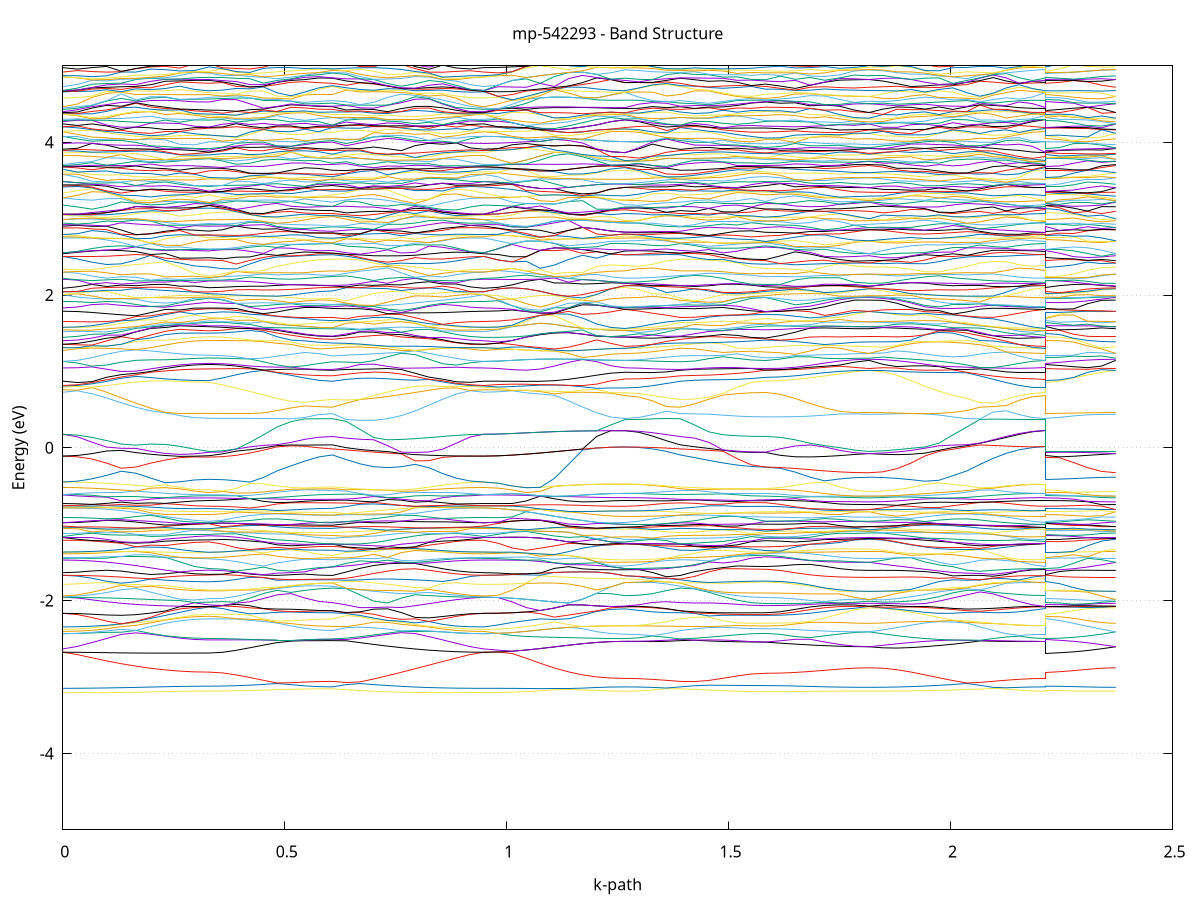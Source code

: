 set title 'mp-542293 - Band Structure'
set xlabel 'k-path'
set ylabel 'Energy (eV)'
set grid y
set yrange [-5:5]
set terminal png size 800,600
set output 'mp-542293_bands_gnuplot.png'
plot '-' using 1:2 with lines notitle, '-' using 1:2 with lines notitle, '-' using 1:2 with lines notitle, '-' using 1:2 with lines notitle, '-' using 1:2 with lines notitle, '-' using 1:2 with lines notitle, '-' using 1:2 with lines notitle, '-' using 1:2 with lines notitle, '-' using 1:2 with lines notitle, '-' using 1:2 with lines notitle, '-' using 1:2 with lines notitle, '-' using 1:2 with lines notitle, '-' using 1:2 with lines notitle, '-' using 1:2 with lines notitle, '-' using 1:2 with lines notitle, '-' using 1:2 with lines notitle, '-' using 1:2 with lines notitle, '-' using 1:2 with lines notitle, '-' using 1:2 with lines notitle, '-' using 1:2 with lines notitle, '-' using 1:2 with lines notitle, '-' using 1:2 with lines notitle, '-' using 1:2 with lines notitle, '-' using 1:2 with lines notitle, '-' using 1:2 with lines notitle, '-' using 1:2 with lines notitle, '-' using 1:2 with lines notitle, '-' using 1:2 with lines notitle, '-' using 1:2 with lines notitle, '-' using 1:2 with lines notitle, '-' using 1:2 with lines notitle, '-' using 1:2 with lines notitle, '-' using 1:2 with lines notitle, '-' using 1:2 with lines notitle, '-' using 1:2 with lines notitle, '-' using 1:2 with lines notitle, '-' using 1:2 with lines notitle, '-' using 1:2 with lines notitle, '-' using 1:2 with lines notitle, '-' using 1:2 with lines notitle, '-' using 1:2 with lines notitle, '-' using 1:2 with lines notitle, '-' using 1:2 with lines notitle, '-' using 1:2 with lines notitle, '-' using 1:2 with lines notitle, '-' using 1:2 with lines notitle, '-' using 1:2 with lines notitle, '-' using 1:2 with lines notitle, '-' using 1:2 with lines notitle, '-' using 1:2 with lines notitle, '-' using 1:2 with lines notitle, '-' using 1:2 with lines notitle, '-' using 1:2 with lines notitle, '-' using 1:2 with lines notitle, '-' using 1:2 with lines notitle, '-' using 1:2 with lines notitle, '-' using 1:2 with lines notitle, '-' using 1:2 with lines notitle, '-' using 1:2 with lines notitle, '-' using 1:2 with lines notitle, '-' using 1:2 with lines notitle, '-' using 1:2 with lines notitle, '-' using 1:2 with lines notitle, '-' using 1:2 with lines notitle, '-' using 1:2 with lines notitle, '-' using 1:2 with lines notitle, '-' using 1:2 with lines notitle, '-' using 1:2 with lines notitle, '-' using 1:2 with lines notitle, '-' using 1:2 with lines notitle, '-' using 1:2 with lines notitle, '-' using 1:2 with lines notitle, '-' using 1:2 with lines notitle, '-' using 1:2 with lines notitle, '-' using 1:2 with lines notitle, '-' using 1:2 with lines notitle, '-' using 1:2 with lines notitle, '-' using 1:2 with lines notitle, '-' using 1:2 with lines notitle, '-' using 1:2 with lines notitle, '-' using 1:2 with lines notitle, '-' using 1:2 with lines notitle, '-' using 1:2 with lines notitle, '-' using 1:2 with lines notitle, '-' using 1:2 with lines notitle, '-' using 1:2 with lines notitle, '-' using 1:2 with lines notitle, '-' using 1:2 with lines notitle, '-' using 1:2 with lines notitle, '-' using 1:2 with lines notitle, '-' using 1:2 with lines notitle, '-' using 1:2 with lines notitle, '-' using 1:2 with lines notitle, '-' using 1:2 with lines notitle, '-' using 1:2 with lines notitle, '-' using 1:2 with lines notitle, '-' using 1:2 with lines notitle, '-' using 1:2 with lines notitle, '-' using 1:2 with lines notitle, '-' using 1:2 with lines notitle, '-' using 1:2 with lines notitle, '-' using 1:2 with lines notitle, '-' using 1:2 with lines notitle, '-' using 1:2 with lines notitle, '-' using 1:2 with lines notitle, '-' using 1:2 with lines notitle, '-' using 1:2 with lines notitle, '-' using 1:2 with lines notitle, '-' using 1:2 with lines notitle, '-' using 1:2 with lines notitle, '-' using 1:2 with lines notitle, '-' using 1:2 with lines notitle, '-' using 1:2 with lines notitle, '-' using 1:2 with lines notitle, '-' using 1:2 with lines notitle, '-' using 1:2 with lines notitle, '-' using 1:2 with lines notitle, '-' using 1:2 with lines notitle, '-' using 1:2 with lines notitle, '-' using 1:2 with lines notitle, '-' using 1:2 with lines notitle, '-' using 1:2 with lines notitle, '-' using 1:2 with lines notitle, '-' using 1:2 with lines notitle, '-' using 1:2 with lines notitle, '-' using 1:2 with lines notitle, '-' using 1:2 with lines notitle, '-' using 1:2 with lines notitle, '-' using 1:2 with lines notitle, '-' using 1:2 with lines notitle, '-' using 1:2 with lines notitle, '-' using 1:2 with lines notitle, '-' using 1:2 with lines notitle, '-' using 1:2 with lines notitle, '-' using 1:2 with lines notitle, '-' using 1:2 with lines notitle, '-' using 1:2 with lines notitle, '-' using 1:2 with lines notitle, '-' using 1:2 with lines notitle, '-' using 1:2 with lines notitle, '-' using 1:2 with lines notitle, '-' using 1:2 with lines notitle, '-' using 1:2 with lines notitle, '-' using 1:2 with lines notitle, '-' using 1:2 with lines notitle, '-' using 1:2 with lines notitle, '-' using 1:2 with lines notitle, '-' using 1:2 with lines notitle, '-' using 1:2 with lines notitle, '-' using 1:2 with lines notitle, '-' using 1:2 with lines notitle, '-' using 1:2 with lines notitle, '-' using 1:2 with lines notitle, '-' using 1:2 with lines notitle, '-' using 1:2 with lines notitle, '-' using 1:2 with lines notitle, '-' using 1:2 with lines notitle, '-' using 1:2 with lines notitle, '-' using 1:2 with lines notitle, '-' using 1:2 with lines notitle, '-' using 1:2 with lines notitle, '-' using 1:2 with lines notitle, '-' using 1:2 with lines notitle, '-' using 1:2 with lines notitle, '-' using 1:2 with lines notitle, '-' using 1:2 with lines notitle, '-' using 1:2 with lines notitle, '-' using 1:2 with lines notitle, '-' using 1:2 with lines notitle, '-' using 1:2 with lines notitle, '-' using 1:2 with lines notitle, '-' using 1:2 with lines notitle, '-' using 1:2 with lines notitle, '-' using 1:2 with lines notitle, '-' using 1:2 with lines notitle, '-' using 1:2 with lines notitle, '-' using 1:2 with lines notitle, '-' using 1:2 with lines notitle, '-' using 1:2 with lines notitle, '-' using 1:2 with lines notitle, '-' using 1:2 with lines notitle, '-' using 1:2 with lines notitle, '-' using 1:2 with lines notitle, '-' using 1:2 with lines notitle, '-' using 1:2 with lines notitle, '-' using 1:2 with lines notitle, '-' using 1:2 with lines notitle, '-' using 1:2 with lines notitle, '-' using 1:2 with lines notitle, '-' using 1:2 with lines notitle, '-' using 1:2 with lines notitle, '-' using 1:2 with lines notitle, '-' using 1:2 with lines notitle, '-' using 1:2 with lines notitle, '-' using 1:2 with lines notitle, '-' using 1:2 with lines notitle, '-' using 1:2 with lines notitle, '-' using 1:2 with lines notitle, '-' using 1:2 with lines notitle, '-' using 1:2 with lines notitle, '-' using 1:2 with lines notitle, '-' using 1:2 with lines notitle, '-' using 1:2 with lines notitle, '-' using 1:2 with lines notitle, '-' using 1:2 with lines notitle, '-' using 1:2 with lines notitle, '-' using 1:2 with lines notitle, '-' using 1:2 with lines notitle, '-' using 1:2 with lines notitle, '-' using 1:2 with lines notitle, '-' using 1:2 with lines notitle, '-' using 1:2 with lines notitle, '-' using 1:2 with lines notitle, '-' using 1:2 with lines notitle, '-' using 1:2 with lines notitle, '-' using 1:2 with lines notitle, '-' using 1:2 with lines notitle, '-' using 1:2 with lines notitle, '-' using 1:2 with lines notitle, '-' using 1:2 with lines notitle, '-' using 1:2 with lines notitle, '-' using 1:2 with lines notitle, '-' using 1:2 with lines notitle, '-' using 1:2 with lines notitle, '-' using 1:2 with lines notitle, '-' using 1:2 with lines notitle, '-' using 1:2 with lines notitle, '-' using 1:2 with lines notitle, '-' using 1:2 with lines notitle, '-' using 1:2 with lines notitle, '-' using 1:2 with lines notitle, '-' using 1:2 with lines notitle, '-' using 1:2 with lines notitle, '-' using 1:2 with lines notitle, '-' using 1:2 with lines notitle, '-' using 1:2 with lines notitle, '-' using 1:2 with lines notitle, '-' using 1:2 with lines notitle, '-' using 1:2 with lines notitle, '-' using 1:2 with lines notitle, '-' using 1:2 with lines notitle, '-' using 1:2 with lines notitle, '-' using 1:2 with lines notitle, '-' using 1:2 with lines notitle, '-' using 1:2 with lines notitle, '-' using 1:2 with lines notitle, '-' using 1:2 with lines notitle, '-' using 1:2 with lines notitle, '-' using 1:2 with lines notitle, '-' using 1:2 with lines notitle, '-' using 1:2 with lines notitle, '-' using 1:2 with lines notitle, '-' using 1:2 with lines notitle, '-' using 1:2 with lines notitle, '-' using 1:2 with lines notitle, '-' using 1:2 with lines notitle, '-' using 1:2 with lines notitle, '-' using 1:2 with lines notitle, '-' using 1:2 with lines notitle, '-' using 1:2 with lines notitle, '-' using 1:2 with lines notitle, '-' using 1:2 with lines notitle, '-' using 1:2 with lines notitle, '-' using 1:2 with lines notitle, '-' using 1:2 with lines notitle, '-' using 1:2 with lines notitle, '-' using 1:2 with lines notitle, '-' using 1:2 with lines notitle, '-' using 1:2 with lines notitle, '-' using 1:2 with lines notitle, '-' using 1:2 with lines notitle, '-' using 1:2 with lines notitle, '-' using 1:2 with lines notitle, '-' using 1:2 with lines notitle, '-' using 1:2 with lines notitle, '-' using 1:2 with lines notitle, '-' using 1:2 with lines notitle, '-' using 1:2 with lines notitle, '-' using 1:2 with lines notitle, '-' using 1:2 with lines notitle, '-' using 1:2 with lines notitle, '-' using 1:2 with lines notitle, '-' using 1:2 with lines notitle, '-' using 1:2 with lines notitle, '-' using 1:2 with lines notitle, '-' using 1:2 with lines notitle, '-' using 1:2 with lines notitle, '-' using 1:2 with lines notitle, '-' using 1:2 with lines notitle, '-' using 1:2 with lines notitle, '-' using 1:2 with lines notitle, '-' using 1:2 with lines notitle, '-' using 1:2 with lines notitle, '-' using 1:2 with lines notitle, '-' using 1:2 with lines notitle, '-' using 1:2 with lines notitle, '-' using 1:2 with lines notitle, '-' using 1:2 with lines notitle
0.000000 -28.498418
0.032965 -28.498418
0.065929 -28.498418
0.098894 -28.498418
0.131859 -28.498418
0.164823 -28.498418
0.197788 -28.498418
0.230753 -28.498418
0.263717 -28.498418
0.296682 -28.498418
0.329647 -28.498418
0.329647 -28.498418
0.360224 -28.498418
0.390802 -28.498418
0.421380 -28.498418
0.451958 -28.498418
0.482536 -28.498418
0.482536 -28.498418
0.513782 -28.498418
0.545029 -28.498418
0.576276 -28.498418
0.607522 -28.498418
0.607522 -28.498418
0.638541 -28.498418
0.669559 -28.498418
0.700578 -28.498418
0.731597 -28.498418
0.762615 -28.498418
0.793634 -28.498418
0.824652 -28.498418
0.855671 -28.498418
0.886689 -28.498418
0.917708 -28.498418
0.948726 -28.498418
0.948726 -28.498418
0.980475 -28.498418
1.012224 -28.498418
1.043973 -28.498418
1.075722 -28.498418
1.107470 -28.498418
1.139219 -28.498418
1.170968 -28.498418
1.202717 -28.498418
1.234466 -28.498418
1.266214 -28.498418
1.266214 -28.498418
1.297461 -28.498418
1.328708 -28.498418
1.359954 -28.498418
1.391201 -28.498418
1.391201 -28.498418
1.423211 -28.498418
1.455221 -28.498418
1.487231 -28.498418
1.519241 -28.498418
1.551251 -28.498418
1.583261 -28.498418
1.583261 -28.498418
1.616561 -28.498418
1.649860 -28.498418
1.683159 -28.498418
1.716459 -28.498418
1.749758 -28.498418
1.783058 -28.498418
1.816357 -28.498418
1.816357 -28.498418
1.847842 -28.498418
1.879327 -28.498418
1.910813 -28.498418
1.942298 -28.498418
1.973783 -28.498418
2.005268 -28.498418
2.036753 -28.498418
2.036753 -28.498418
2.066213 -28.498418
2.095673 -28.498418
2.125132 -28.498418
2.154592 -28.498418
2.184052 -28.498418
2.213511 -28.498418
2.213511 -28.498418
2.245260 -28.498418
2.277009 -28.498418
2.308758 -28.498418
2.340507 -28.498418
2.372255 -28.498418
e
0.000000 -28.498118
0.032965 -28.498118
0.065929 -28.498118
0.098894 -28.498118
0.131859 -28.498118
0.164823 -28.498118
0.197788 -28.498118
0.230753 -28.498118
0.263717 -28.498118
0.296682 -28.498118
0.329647 -28.498118
0.329647 -28.498118
0.360224 -28.498118
0.390802 -28.498118
0.421380 -28.498118
0.451958 -28.498118
0.482536 -28.498118
0.482536 -28.498118
0.513782 -28.498118
0.545029 -28.498118
0.576276 -28.498118
0.607522 -28.498118
0.607522 -28.498118
0.638541 -28.498118
0.669559 -28.498118
0.700578 -28.498118
0.731597 -28.498118
0.762615 -28.498118
0.793634 -28.498118
0.824652 -28.498118
0.855671 -28.498118
0.886689 -28.498118
0.917708 -28.498118
0.948726 -28.498118
0.948726 -28.498118
0.980475 -28.498118
1.012224 -28.498118
1.043973 -28.498118
1.075722 -28.498118
1.107470 -28.498118
1.139219 -28.498118
1.170968 -28.498118
1.202717 -28.498118
1.234466 -28.498118
1.266214 -28.498118
1.266214 -28.498118
1.297461 -28.498118
1.328708 -28.498118
1.359954 -28.498118
1.391201 -28.498118
1.391201 -28.498118
1.423211 -28.498118
1.455221 -28.498118
1.487231 -28.498118
1.519241 -28.498118
1.551251 -28.498118
1.583261 -28.498118
1.583261 -28.498118
1.616561 -28.498118
1.649860 -28.498118
1.683159 -28.498118
1.716459 -28.498118
1.749758 -28.498118
1.783058 -28.498118
1.816357 -28.498118
1.816357 -28.498118
1.847842 -28.498118
1.879327 -28.498118
1.910813 -28.498118
1.942298 -28.498118
1.973783 -28.498118
2.005268 -28.498118
2.036753 -28.498118
2.036753 -28.498118
2.066213 -28.498118
2.095673 -28.498118
2.125132 -28.498118
2.154592 -28.498118
2.184052 -28.498118
2.213511 -28.498118
2.213511 -28.498118
2.245260 -28.498118
2.277009 -28.498118
2.308758 -28.498118
2.340507 -28.498118
2.372255 -28.498118
e
0.000000 -28.195718
0.032965 -28.195718
0.065929 -28.195618
0.098894 -28.195518
0.131859 -28.195418
0.164823 -28.195318
0.197788 -28.195118
0.230753 -28.194918
0.263717 -28.194818
0.296682 -28.194718
0.329647 -28.194718
0.329647 -28.194718
0.360224 -28.194718
0.390802 -28.194718
0.421380 -28.194618
0.451958 -28.194618
0.482536 -28.194618
0.482536 -28.194618
0.513782 -28.194518
0.545029 -28.194518
0.576276 -28.194518
0.607522 -28.194518
0.607522 -28.194518
0.638541 -28.194618
0.669559 -28.194718
0.700578 -28.194818
0.731597 -28.195018
0.762615 -28.195118
0.793634 -28.195318
0.824652 -28.195418
0.855671 -28.195618
0.886689 -28.195618
0.917708 -28.195718
0.948726 -28.195718
0.948726 -28.195718
0.980475 -28.195718
1.012224 -28.195618
1.043973 -28.195518
1.075722 -28.195318
1.107470 -28.195118
1.139219 -28.194918
1.170968 -28.194718
1.202717 -28.194518
1.234466 -28.194418
1.266214 -28.194418
1.266214 -28.194418
1.297461 -28.194418
1.328708 -28.194418
1.359954 -28.194518
1.391201 -28.194518
1.391201 -28.194518
1.423211 -28.194618
1.455221 -28.194718
1.487231 -28.194718
1.519241 -28.194818
1.551251 -28.194918
1.583261 -28.194918
1.583261 -28.194918
1.616561 -28.194918
1.649860 -28.194918
1.683159 -28.194818
1.716459 -28.194818
1.749758 -28.194718
1.783058 -28.194718
1.816357 -28.194718
1.816357 -28.194718
1.847842 -28.194718
1.879327 -28.194718
1.910813 -28.194718
1.942298 -28.194718
1.973783 -28.194618
2.005268 -28.194618
2.036753 -28.194618
2.036753 -28.194618
2.066213 -28.194518
2.095673 -28.194518
2.125132 -28.194418
2.154592 -28.194418
2.184052 -28.194418
2.213511 -28.194418
2.213511 -28.194718
2.245260 -28.194718
2.277009 -28.194718
2.308758 -28.194718
2.340507 -28.194718
2.372255 -28.194718
e
0.000000 -28.187118
0.032965 -28.187118
0.065929 -28.187218
0.098894 -28.187318
0.131859 -28.187518
0.164823 -28.187718
0.197788 -28.187818
0.230753 -28.188018
0.263717 -28.188218
0.296682 -28.188318
0.329647 -28.188318
0.329647 -28.188318
0.360224 -28.188318
0.390802 -28.188218
0.421380 -28.188118
0.451958 -28.188018
0.482536 -28.187918
0.482536 -28.187918
0.513782 -28.187818
0.545029 -28.187618
0.576276 -28.187518
0.607522 -28.187518
0.607522 -28.187518
0.638541 -28.187518
0.669559 -28.187518
0.700578 -28.187518
0.731597 -28.187518
0.762615 -28.187518
0.793634 -28.187418
0.824652 -28.187318
0.855671 -28.187218
0.886689 -28.187118
0.917708 -28.187118
0.948726 -28.187118
0.948726 -28.187118
0.980475 -28.187118
1.012224 -28.187118
1.043973 -28.187118
1.075722 -28.187218
1.107470 -28.187218
1.139219 -28.187218
1.170968 -28.187218
1.202717 -28.187318
1.234466 -28.187318
1.266214 -28.187318
1.266214 -28.187318
1.297461 -28.187318
1.328708 -28.187318
1.359954 -28.187418
1.391201 -28.187518
1.391201 -28.187518
1.423211 -28.187518
1.455221 -28.187618
1.487231 -28.187618
1.519241 -28.187618
1.551251 -28.187718
1.583261 -28.187718
1.583261 -28.187718
1.616561 -28.187718
1.649860 -28.187718
1.683159 -28.187718
1.716459 -28.187618
1.749758 -28.187618
1.783058 -28.187618
1.816357 -28.187618
1.816357 -28.187618
1.847842 -28.187818
1.879327 -28.187918
1.910813 -28.188018
1.942298 -28.188018
1.973783 -28.188018
2.005268 -28.188018
2.036753 -28.187918
2.036753 -28.187918
2.066213 -28.187718
2.095673 -28.187618
2.125132 -28.187518
2.154592 -28.187418
2.184052 -28.187318
2.213511 -28.187318
2.213511 -28.188318
2.245260 -28.188318
2.277009 -28.188218
2.308758 -28.188018
2.340507 -28.187918
2.372255 -28.187618
e
0.000000 -28.187118
0.032965 -28.187118
0.065929 -28.187018
0.098894 -28.187018
0.131859 -28.187018
0.164823 -28.186918
0.197788 -28.186918
0.230753 -28.186818
0.263717 -28.186818
0.296682 -28.186818
0.329647 -28.186718
0.329647 -28.186718
0.360224 -28.186818
0.390802 -28.186818
0.421380 -28.186818
0.451958 -28.186918
0.482536 -28.187018
0.482536 -28.187018
0.513782 -28.187018
0.545029 -28.187118
0.576276 -28.187218
0.607522 -28.187218
0.607522 -28.187218
0.638541 -28.187218
0.669559 -28.187218
0.700578 -28.187218
0.731597 -28.187218
0.762615 -28.187118
0.793634 -28.187118
0.824652 -28.187118
0.855671 -28.187118
0.886689 -28.187118
0.917708 -28.187118
0.948726 -28.187118
0.948726 -28.187118
0.980475 -28.187118
1.012224 -28.187118
1.043973 -28.187118
1.075722 -28.187118
1.107470 -28.187218
1.139219 -28.187218
1.170968 -28.187218
1.202717 -28.187318
1.234466 -28.187318
1.266214 -28.187318
1.266214 -28.187318
1.297461 -28.187318
1.328708 -28.187318
1.359954 -28.187318
1.391201 -28.187218
1.391201 -28.187218
1.423211 -28.187218
1.455221 -28.187218
1.487231 -28.187218
1.519241 -28.187218
1.551251 -28.187218
1.583261 -28.187218
1.583261 -28.187218
1.616561 -28.187218
1.649860 -28.187218
1.683159 -28.187318
1.716459 -28.187418
1.749758 -28.187518
1.783058 -28.187618
1.816357 -28.187618
1.816357 -28.187618
1.847842 -28.187518
1.879327 -28.187318
1.910813 -28.187118
1.942298 -28.187018
1.973783 -28.187018
2.005268 -28.187018
2.036753 -28.187018
2.036753 -28.187018
2.066213 -28.187118
2.095673 -28.187118
2.125132 -28.187218
2.154592 -28.187318
2.184052 -28.187318
2.213511 -28.187318
2.213511 -28.186718
2.245260 -28.186818
2.277009 -28.186918
2.308758 -28.187118
2.340507 -28.187418
2.372255 -28.187618
e
0.000000 -28.181818
0.032965 -28.181818
0.065929 -28.182018
0.098894 -28.182118
0.131859 -28.182318
0.164823 -28.182518
0.197788 -28.182718
0.230753 -28.182818
0.263717 -28.182918
0.296682 -28.183018
0.329647 -28.183018
0.329647 -28.183018
0.360224 -28.183118
0.390802 -28.183418
0.421380 -28.183718
0.451958 -28.184018
0.482536 -28.184218
0.482536 -28.184218
0.513782 -28.184418
0.545029 -28.184518
0.576276 -28.184618
0.607522 -28.184618
0.607522 -28.184618
0.638541 -28.184418
0.669559 -28.184118
0.700578 -28.183818
0.731597 -28.183518
0.762615 -28.183218
0.793634 -28.182818
0.824652 -28.182518
0.855671 -28.182218
0.886689 -28.182018
0.917708 -28.181818
0.948726 -28.181818
0.948726 -28.181818
0.980475 -28.181918
1.012224 -28.182218
1.043973 -28.182718
1.075722 -28.183118
1.107470 -28.183618
1.139219 -28.184118
1.170968 -28.184518
1.202717 -28.184818
1.234466 -28.185018
1.266214 -28.185118
1.266214 -28.185118
1.297461 -28.185018
1.328708 -28.185018
1.359954 -28.184818
1.391201 -28.184618
1.391201 -28.184618
1.423211 -28.184518
1.455221 -28.184218
1.487231 -28.183918
1.519241 -28.183618
1.551251 -28.183318
1.583261 -28.183218
1.583261 -28.183218
1.616561 -28.183218
1.649860 -28.183218
1.683159 -28.183118
1.716459 -28.183118
1.749758 -28.183118
1.783058 -28.183118
1.816357 -28.183018
1.816357 -28.183018
1.847842 -28.183118
1.879327 -28.183118
1.910813 -28.183218
1.942298 -28.183518
1.973783 -28.183818
2.005268 -28.184018
2.036753 -28.184218
2.036753 -28.184218
2.066213 -28.184518
2.095673 -28.184718
2.125132 -28.184818
2.154592 -28.185018
2.184052 -28.185018
2.213511 -28.185118
2.213511 -28.183018
2.245260 -28.183018
2.277009 -28.183018
2.308758 -28.183018
2.340507 -28.183018
2.372255 -28.183018
e
0.000000 -28.180018
0.032965 -28.180118
0.065929 -28.180418
0.098894 -28.180718
0.131859 -28.181018
0.164823 -28.181318
0.197788 -28.181518
0.230753 -28.181718
0.263717 -28.181918
0.296682 -28.181918
0.329647 -28.182018
0.329647 -28.182018
0.360224 -28.181918
0.390802 -28.181618
0.421380 -28.181318
0.451958 -28.181018
0.482536 -28.180718
0.482536 -28.180718
0.513782 -28.180518
0.545029 -28.180318
0.576276 -28.180218
0.607522 -28.180018
0.607522 -28.180018
0.638541 -28.180118
0.669559 -28.180118
0.700578 -28.180218
0.731597 -28.180318
0.762615 -28.180318
0.793634 -28.180318
0.824652 -28.180318
0.855671 -28.180318
0.886689 -28.180218
0.917708 -28.180018
0.948726 -28.180018
0.948726 -28.180018
0.980475 -28.180018
1.012224 -28.180018
1.043973 -28.180018
1.075722 -28.180018
1.107470 -28.180018
1.139219 -28.180018
1.170968 -28.179918
1.202717 -28.179918
1.234466 -28.179918
1.266214 -28.179918
1.266214 -28.179918
1.297461 -28.179918
1.328708 -28.179918
1.359954 -28.180018
1.391201 -28.180018
1.391201 -28.180018
1.423211 -28.180118
1.455221 -28.180218
1.487231 -28.180418
1.519241 -28.180718
1.551251 -28.180918
1.583261 -28.181018
1.583261 -28.181018
1.616561 -28.180918
1.649860 -28.180918
1.683159 -28.180818
1.716459 -28.180718
1.749758 -28.180618
1.783058 -28.180518
1.816357 -28.180518
1.816357 -28.180518
1.847842 -28.180818
1.879327 -28.181118
1.910813 -28.181218
1.942298 -28.181218
1.973783 -28.181118
2.005268 -28.180918
2.036753 -28.180718
2.036753 -28.180718
2.066213 -28.180518
2.095673 -28.180318
2.125132 -28.180118
2.154592 -28.180018
2.184052 -28.179918
2.213511 -28.179918
2.213511 -28.182018
2.245260 -28.181918
2.277009 -28.181718
2.308758 -28.181418
2.340507 -28.181018
2.372255 -28.180518
e
0.000000 -28.180018
0.032965 -28.179918
0.065929 -28.179818
0.098894 -28.179618
0.131859 -28.179418
0.164823 -28.179218
0.197788 -28.179018
0.230753 -28.178918
0.263717 -28.178818
0.296682 -28.178718
0.329647 -28.178718
0.329647 -28.178718
0.360224 -28.178718
0.390802 -28.178918
0.421380 -28.179018
0.451958 -28.179218
0.482536 -28.179418
0.482536 -28.179418
0.513782 -28.179518
0.545029 -28.179618
0.576276 -28.179818
0.607522 -28.179918
0.607522 -28.179918
0.638541 -28.179918
0.669559 -28.179918
0.700578 -28.179918
0.731597 -28.179918
0.762615 -28.179918
0.793634 -28.179918
0.824652 -28.180018
0.855671 -28.180018
0.886689 -28.180018
0.917708 -28.180018
0.948726 -28.180018
0.948726 -28.180018
0.980475 -28.180018
1.012224 -28.180018
1.043973 -28.180018
1.075722 -28.180018
1.107470 -28.180018
1.139219 -28.180018
1.170968 -28.179918
1.202717 -28.179918
1.234466 -28.179918
1.266214 -28.179918
1.266214 -28.179918
1.297461 -28.179918
1.328708 -28.179918
1.359954 -28.179918
1.391201 -28.179918
1.391201 -28.179918
1.423211 -28.179918
1.455221 -28.179918
1.487231 -28.179918
1.519241 -28.180018
1.551251 -28.180018
1.583261 -28.180018
1.583261 -28.180018
1.616561 -28.180018
1.649860 -28.180118
1.683159 -28.180218
1.716459 -28.180318
1.749758 -28.180418
1.783058 -28.180518
1.816357 -28.180518
1.816357 -28.180518
1.847842 -28.180218
1.879327 -28.179918
1.910813 -28.179618
1.942298 -28.179418
1.973783 -28.179318
2.005268 -28.179318
2.036753 -28.179418
2.036753 -28.179418
2.066213 -28.179518
2.095673 -28.179618
2.125132 -28.179818
2.154592 -28.179818
2.184052 -28.179918
2.213511 -28.179918
2.213511 -28.178718
2.245260 -28.178818
2.277009 -28.179218
2.308758 -28.179618
2.340507 -28.180018
2.372255 -28.180518
e
0.000000 -28.178918
0.032965 -28.178718
0.065929 -28.178718
0.098894 -28.178618
0.131859 -28.178518
0.164823 -28.178318
0.197788 -28.178118
0.230753 -28.178018
0.263717 -28.177818
0.296682 -28.177718
0.329647 -28.177618
0.329647 -28.177618
0.360224 -28.177618
0.390802 -28.177618
0.421380 -28.177518
0.451958 -28.177818
0.482536 -28.178118
0.482536 -28.178118
0.513782 -28.178318
0.545029 -28.178418
0.576276 -28.178518
0.607522 -28.178518
0.607522 -28.178518
0.638541 -28.178318
0.669559 -28.178118
0.700578 -28.178018
0.731597 -28.178118
0.762615 -28.178218
0.793634 -28.178418
0.824652 -28.178518
0.855671 -28.178618
0.886689 -28.178718
0.917708 -28.178818
0.948726 -28.178918
0.948726 -28.178918
0.980475 -28.178918
1.012224 -28.178918
1.043973 -28.178918
1.075722 -28.178918
1.107470 -28.178918
1.139219 -28.179018
1.170968 -28.179018
1.202717 -28.179018
1.234466 -28.179018
1.266214 -28.179018
1.266214 -28.179018
1.297461 -28.179018
1.328708 -28.178918
1.359954 -28.178718
1.391201 -28.178518
1.391201 -28.178518
1.423211 -28.178418
1.455221 -28.178218
1.487231 -28.178018
1.519241 -28.177818
1.551251 -28.177618
1.583261 -28.177518
1.583261 -28.177518
1.616561 -28.177418
1.649860 -28.177418
1.683159 -28.177518
1.716459 -28.177518
1.749758 -28.177518
1.783058 -28.177618
1.816357 -28.177618
1.816357 -28.177618
1.847842 -28.177618
1.879327 -28.177618
1.910813 -28.177518
1.942298 -28.177518
1.973783 -28.177618
2.005268 -28.177918
2.036753 -28.178118
2.036753 -28.178118
2.066213 -28.178318
2.095673 -28.178518
2.125132 -28.178718
2.154592 -28.178918
2.184052 -28.179018
2.213511 -28.179018
2.213511 -28.177618
2.245260 -28.177618
2.277009 -28.177618
2.308758 -28.177618
2.340507 -28.177618
2.372255 -28.177618
e
0.000000 -28.178818
0.032965 -28.178718
0.065929 -28.178518
0.098894 -28.178118
0.131859 -28.177818
0.164823 -28.177518
0.197788 -28.177318
0.230753 -28.177118
0.263717 -28.176918
0.296682 -28.176918
0.329647 -28.176918
0.329647 -28.176918
0.360224 -28.177018
0.390802 -28.177318
0.421380 -28.177518
0.451958 -28.177418
0.482536 -28.177318
0.482536 -28.177318
0.513782 -28.177218
0.545029 -28.177118
0.576276 -28.177118
0.607522 -28.177118
0.607522 -28.177118
0.638541 -28.177218
0.669559 -28.177318
0.700578 -28.177318
0.731597 -28.177118
0.762615 -28.177118
0.793634 -28.177418
0.824652 -28.177818
0.855671 -28.178118
0.886689 -28.178518
0.917708 -28.178718
0.948726 -28.178818
0.948726 -28.178818
0.980475 -28.178718
1.012224 -28.178418
1.043973 -28.178118
1.075722 -28.177818
1.107470 -28.177518
1.139219 -28.177218
1.170968 -28.177018
1.202717 -28.176818
1.234466 -28.176718
1.266214 -28.176718
1.266214 -28.176718
1.297461 -28.176718
1.328708 -28.176818
1.359954 -28.176918
1.391201 -28.177118
1.391201 -28.177118
1.423211 -28.177218
1.455221 -28.177318
1.487231 -28.177318
1.519241 -28.177418
1.551251 -28.177418
1.583261 -28.177418
1.583261 -28.177418
1.616561 -28.177418
1.649860 -28.177418
1.683159 -28.177218
1.716459 -28.177118
1.749758 -28.177018
1.783058 -28.176918
1.816357 -28.176918
1.816357 -28.176918
1.847842 -28.176918
1.879327 -28.177018
1.910813 -28.177218
1.942298 -28.177418
1.973783 -28.177418
2.005268 -28.177418
2.036753 -28.177318
2.036753 -28.177318
2.066213 -28.177218
2.095673 -28.177018
2.125132 -28.176918
2.154592 -28.176818
2.184052 -28.176718
2.213511 -28.176718
2.213511 -28.176918
2.245260 -28.176918
2.277009 -28.176918
2.308758 -28.176918
2.340507 -28.176918
2.372255 -28.176918
e
0.000000 -28.176418
0.032965 -28.176418
0.065929 -28.176418
0.098894 -28.176418
0.131859 -28.176418
0.164823 -28.176518
0.197788 -28.176618
0.230753 -28.176718
0.263717 -28.176818
0.296682 -28.176818
0.329647 -28.176818
0.329647 -28.176818
0.360224 -28.176818
0.390802 -28.176718
0.421380 -28.176518
0.451958 -28.176418
0.482536 -28.176418
0.482536 -28.176418
0.513782 -28.176418
0.545029 -28.176418
0.576276 -28.176418
0.607522 -28.176418
0.607522 -28.176418
0.638541 -28.176418
0.669559 -28.176418
0.700578 -28.176518
0.731597 -28.176818
0.762615 -28.176918
0.793634 -28.176718
0.824652 -28.176418
0.855671 -28.176418
0.886689 -28.176418
0.917708 -28.176418
0.948726 -28.176418
0.948726 -28.176418
0.980475 -28.176418
1.012224 -28.176418
1.043973 -28.176418
1.075722 -28.176418
1.107470 -28.176418
1.139219 -28.176418
1.170968 -28.176418
1.202717 -28.176418
1.234466 -28.176418
1.266214 -28.176418
1.266214 -28.176418
1.297461 -28.176418
1.328708 -28.176418
1.359954 -28.176418
1.391201 -28.176418
1.391201 -28.176418
1.423211 -28.176418
1.455221 -28.176418
1.487231 -28.176418
1.519241 -28.176518
1.551251 -28.176618
1.583261 -28.176718
1.583261 -28.176718
1.616561 -28.176718
1.649860 -28.176718
1.683159 -28.176718
1.716459 -28.176818
1.749758 -28.176818
1.783058 -28.176818
1.816357 -28.176818
1.816357 -28.176818
1.847842 -28.176818
1.879327 -28.176818
1.910813 -28.176718
1.942298 -28.176618
1.973783 -28.176518
2.005268 -28.176418
2.036753 -28.176418
2.036753 -28.176418
2.066213 -28.176418
2.095673 -28.176418
2.125132 -28.176418
2.154592 -28.176418
2.184052 -28.176418
2.213511 -28.176418
2.213511 -28.176818
2.245260 -28.176818
2.277009 -28.176818
2.308758 -28.176818
2.340507 -28.176818
2.372255 -28.176818
e
0.000000 -28.175718
0.032965 -28.175818
0.065929 -28.176018
0.098894 -28.176118
0.131859 -28.176318
0.164823 -28.176518
0.197788 -28.176518
0.230753 -28.176518
0.263717 -28.176518
0.296682 -28.176618
0.329647 -28.176618
0.329647 -28.176618
0.360224 -28.176518
0.390802 -28.176518
0.421380 -28.176418
0.451958 -28.176318
0.482536 -28.176218
0.482536 -28.176218
0.513782 -28.176118
0.545029 -28.176018
0.576276 -28.175918
0.607522 -28.175918
0.607522 -28.175918
0.638541 -28.176118
0.669559 -28.176318
0.700578 -28.176418
0.731597 -28.176418
0.762615 -28.176418
0.793634 -28.176418
0.824652 -28.176418
0.855671 -28.176218
0.886689 -28.176018
0.917708 -28.175818
0.948726 -28.175718
0.948726 -28.175718
0.980475 -28.175718
1.012224 -28.175718
1.043973 -28.175618
1.075722 -28.175618
1.107470 -28.175618
1.139219 -28.175618
1.170968 -28.175618
1.202717 -28.175618
1.234466 -28.175618
1.266214 -28.175618
1.266214 -28.175618
1.297461 -28.175618
1.328708 -28.175718
1.359954 -28.175818
1.391201 -28.175918
1.391201 -28.175918
1.423211 -28.176018
1.455221 -28.176218
1.487231 -28.176318
1.519241 -28.176418
1.551251 -28.176418
1.583261 -28.176418
1.583261 -28.176418
1.616561 -28.176418
1.649860 -28.176418
1.683159 -28.176418
1.716459 -28.176518
1.749758 -28.176518
1.783058 -28.176518
1.816357 -28.176518
1.816357 -28.176518
1.847842 -28.176518
1.879327 -28.176518
1.910813 -28.176518
1.942298 -28.176518
1.973783 -28.176418
2.005268 -28.176318
2.036753 -28.176218
2.036753 -28.176218
2.066213 -28.176018
2.095673 -28.175918
2.125132 -28.175818
2.154592 -28.175718
2.184052 -28.175618
2.213511 -28.175618
2.213511 -28.176618
2.245260 -28.176518
2.277009 -28.176518
2.308758 -28.176518
2.340507 -28.176518
2.372255 -28.176518
e
0.000000 -28.175718
0.032965 -28.175718
0.065929 -28.175718
0.098894 -28.175818
0.131859 -28.175918
0.164823 -28.176018
0.197788 -28.176218
0.230753 -28.176318
0.263717 -28.176418
0.296682 -28.176418
0.329647 -28.176518
0.329647 -28.176518
0.360224 -28.176518
0.390802 -28.176318
0.421380 -28.176118
0.451958 -28.176018
0.482536 -28.175918
0.482536 -28.175918
0.513782 -28.175818
0.545029 -28.175718
0.576276 -28.175618
0.607522 -28.175518
0.607522 -28.175518
0.638541 -28.175518
0.669559 -28.175518
0.700578 -28.175618
0.731597 -28.175618
0.762615 -28.175618
0.793634 -28.175618
0.824652 -28.175618
0.855671 -28.175618
0.886689 -28.175718
0.917708 -28.175718
0.948726 -28.175718
0.948726 -28.175718
0.980475 -28.175718
1.012224 -28.175618
1.043973 -28.175618
1.075722 -28.175618
1.107470 -28.175618
1.139219 -28.175518
1.170968 -28.175518
1.202717 -28.175518
1.234466 -28.175518
1.266214 -28.175518
1.266214 -28.175518
1.297461 -28.175518
1.328708 -28.175518
1.359954 -28.175518
1.391201 -28.175518
1.391201 -28.175518
1.423211 -28.175518
1.455221 -28.175518
1.487231 -28.175518
1.519241 -28.175618
1.551251 -28.175618
1.583261 -28.175618
1.583261 -28.175618
1.616561 -28.175518
1.649860 -28.175518
1.683159 -28.175518
1.716459 -28.175518
1.749758 -28.175418
1.783058 -28.175418
1.816357 -28.175418
1.816357 -28.175418
1.847842 -28.175618
1.879327 -28.175718
1.910813 -28.175818
1.942298 -28.175918
1.973783 -28.175918
2.005268 -28.175918
2.036753 -28.175818
2.036753 -28.175818
2.066213 -28.175718
2.095673 -28.175618
2.125132 -28.175618
2.154592 -28.175518
2.184052 -28.175518
2.213511 -28.175518
2.213511 -28.176518
2.245260 -28.176518
2.277009 -28.176318
2.308758 -28.176018
2.340507 -28.175718
2.372255 -28.175418
e
0.000000 -28.175618
0.032965 -28.175518
0.065929 -28.175318
0.098894 -28.175218
0.131859 -28.175118
0.164823 -28.175018
0.197788 -28.174918
0.230753 -28.174818
0.263717 -28.174818
0.296682 -28.174818
0.329647 -28.174718
0.329647 -28.174718
0.360224 -28.174818
0.390802 -28.174818
0.421380 -28.174818
0.451958 -28.174918
0.482536 -28.175018
0.482536 -28.175018
0.513782 -28.175118
0.545029 -28.175218
0.576276 -28.175318
0.607522 -28.175318
0.607522 -28.175318
0.638541 -28.175218
0.669559 -28.175218
0.700578 -28.175218
0.731597 -28.175118
0.762615 -28.175118
0.793634 -28.175218
0.824652 -28.175218
0.855671 -28.175318
0.886689 -28.175418
0.917708 -28.175518
0.948726 -28.175618
0.948726 -28.175618
0.980475 -28.175618
1.012224 -28.175618
1.043973 -28.175618
1.075722 -28.175618
1.107470 -28.175518
1.139219 -28.175518
1.170968 -28.175518
1.202717 -28.175518
1.234466 -28.175518
1.266214 -28.175518
1.266214 -28.175518
1.297461 -28.175518
1.328708 -28.175418
1.359954 -28.175418
1.391201 -28.175318
1.391201 -28.175318
1.423211 -28.175318
1.455221 -28.175218
1.487231 -28.175218
1.519241 -28.175218
1.551251 -28.175218
1.583261 -28.175218
1.583261 -28.175218
1.616561 -28.175218
1.649860 -28.175218
1.683159 -28.175318
1.716459 -28.175318
1.749758 -28.175418
1.783058 -28.175418
1.816357 -28.175418
1.816357 -28.175418
1.847842 -28.175318
1.879327 -28.175118
1.910813 -28.175018
1.942298 -28.175018
1.973783 -28.174918
2.005268 -28.175018
2.036753 -28.175018
2.036753 -28.175018
2.066213 -28.175118
2.095673 -28.175218
2.125132 -28.175318
2.154592 -28.175418
2.184052 -28.175518
2.213511 -28.175518
2.213511 -28.174718
2.245260 -28.174818
2.277009 -28.174918
2.308758 -28.175018
2.340507 -28.175218
2.372255 -28.175418
e
0.000000 -28.008918
0.032965 -28.009018
0.065929 -28.009018
0.098894 -28.009018
0.131859 -28.009018
0.164823 -28.009018
0.197788 -28.009018
0.230753 -28.009018
0.263717 -28.009118
0.296682 -28.009118
0.329647 -28.009118
0.329647 -28.009118
0.360224 -28.009118
0.390802 -28.009118
0.421380 -28.009118
0.451958 -28.009118
0.482536 -28.009118
0.482536 -28.009118
0.513782 -28.009118
0.545029 -28.009118
0.576276 -28.009118
0.607522 -28.009118
0.607522 -28.009118
0.638541 -28.009118
0.669559 -28.009118
0.700578 -28.009118
0.731597 -28.009018
0.762615 -28.009018
0.793634 -28.009018
0.824652 -28.009018
0.855671 -28.009018
0.886689 -28.009018
0.917708 -28.008918
0.948726 -28.008918
0.948726 -28.008918
0.980475 -28.008918
1.012224 -28.008818
1.043973 -28.008718
1.075722 -28.008518
1.107470 -28.008518
1.139219 -28.008718
1.170968 -28.008918
1.202717 -28.009018
1.234466 -28.009118
1.266214 -28.009118
1.266214 -28.009118
1.297461 -28.009118
1.328708 -28.009118
1.359954 -28.009118
1.391201 -28.009118
1.391201 -28.009118
1.423211 -28.009118
1.455221 -28.009018
1.487231 -28.008918
1.519241 -28.008718
1.551251 -28.008618
1.583261 -28.008418
1.583261 -28.008418
1.616561 -28.008418
1.649860 -28.008418
1.683159 -28.008418
1.716459 -28.008418
1.749758 -28.008418
1.783058 -28.008418
1.816357 -28.008418
1.816357 -28.008418
1.847842 -28.008518
1.879327 -28.008718
1.910813 -28.008818
1.942298 -28.008918
1.973783 -28.009018
2.005268 -28.009118
2.036753 -28.009118
2.036753 -28.009118
2.066213 -28.009118
2.095673 -28.009118
2.125132 -28.009118
2.154592 -28.009118
2.184052 -28.009118
2.213511 -28.009118
2.213511 -28.009118
2.245260 -28.009018
2.277009 -28.008918
2.308758 -28.008818
2.340507 -28.008618
2.372255 -28.008418
e
0.000000 -28.007718
0.032965 -28.007718
0.065929 -28.007718
0.098894 -28.007718
0.131859 -28.007718
0.164823 -28.007718
0.197788 -28.007718
0.230753 -28.007718
0.263717 -28.007618
0.296682 -28.007618
0.329647 -28.007618
0.329647 -28.007618
0.360224 -28.007618
0.390802 -28.007618
0.421380 -28.007618
0.451958 -28.007618
0.482536 -28.007618
0.482536 -28.007618
0.513782 -28.007518
0.545029 -28.007518
0.576276 -28.007518
0.607522 -28.007518
0.607522 -28.007518
0.638541 -28.007518
0.669559 -28.007618
0.700578 -28.007618
0.731597 -28.007618
0.762615 -28.007718
0.793634 -28.007718
0.824652 -28.007718
0.855671 -28.007718
0.886689 -28.007718
0.917708 -28.007718
0.948726 -28.007718
0.948726 -28.007718
0.980475 -28.007818
1.012224 -28.007918
1.043973 -28.008018
1.075722 -28.008218
1.107470 -28.008218
1.139219 -28.008018
1.170968 -28.007818
1.202717 -28.007618
1.234466 -28.007518
1.266214 -28.007518
1.266214 -28.007518
1.297461 -28.007518
1.328708 -28.007518
1.359954 -28.007518
1.391201 -28.007518
1.391201 -28.007518
1.423211 -28.007618
1.455221 -28.007718
1.487231 -28.007818
1.519241 -28.008018
1.551251 -28.008218
1.583261 -28.008318
1.583261 -28.008318
1.616561 -28.008318
1.649860 -28.008418
1.683159 -28.008418
1.716459 -28.008418
1.749758 -28.008418
1.783058 -28.008418
1.816357 -28.008418
1.816357 -28.008418
1.847842 -28.008218
1.879327 -28.008118
1.910813 -28.007918
1.942298 -28.007818
1.973783 -28.007718
2.005268 -28.007618
2.036753 -28.007618
2.036753 -28.007618
2.066213 -28.007518
2.095673 -28.007518
2.125132 -28.007518
2.154592 -28.007518
2.184052 -28.007518
2.213511 -28.007518
2.213511 -28.007618
2.245260 -28.007718
2.277009 -28.007818
2.308758 -28.007918
2.340507 -28.008218
2.372255 -28.008418
e
0.000000 -28.001918
0.032965 -28.001918
0.065929 -28.001918
0.098894 -28.001918
0.131859 -28.001918
0.164823 -28.001918
0.197788 -28.001918
0.230753 -28.001918
0.263717 -28.001918
0.296682 -28.001918
0.329647 -28.002018
0.329647 -28.002018
0.360224 -28.001918
0.390802 -28.001918
0.421380 -28.001918
0.451958 -28.001918
0.482536 -28.001918
0.482536 -28.001918
0.513782 -28.001918
0.545029 -28.001918
0.576276 -28.001918
0.607522 -28.001918
0.607522 -28.001918
0.638541 -28.001918
0.669559 -28.001918
0.700578 -28.001918
0.731597 -28.001918
0.762615 -28.001918
0.793634 -28.001918
0.824652 -28.001918
0.855671 -28.001918
0.886689 -28.001918
0.917708 -28.001918
0.948726 -28.001918
0.948726 -28.001918
0.980475 -28.001918
1.012224 -28.001918
1.043973 -28.001918
1.075722 -28.001918
1.107470 -28.001918
1.139219 -28.001918
1.170968 -28.001918
1.202717 -28.001918
1.234466 -28.001918
1.266214 -28.001918
1.266214 -28.001918
1.297461 -28.001918
1.328708 -28.001918
1.359954 -28.001918
1.391201 -28.001918
1.391201 -28.001918
1.423211 -28.001918
1.455221 -28.001918
1.487231 -28.001918
1.519241 -28.001918
1.551251 -28.001918
1.583261 -28.001918
1.583261 -28.001918
1.616561 -28.001918
1.649860 -28.001918
1.683159 -28.001918
1.716459 -28.001918
1.749758 -28.001918
1.783058 -28.001918
1.816357 -28.002018
1.816357 -28.002018
1.847842 -28.002018
1.879327 -28.001918
1.910813 -28.001918
1.942298 -28.001918
1.973783 -28.001918
2.005268 -28.001918
2.036753 -28.001918
2.036753 -28.001918
2.066213 -28.001918
2.095673 -28.001918
2.125132 -28.001918
2.154592 -28.001918
2.184052 -28.001918
2.213511 -28.001918
2.213511 -28.002018
2.245260 -28.002018
2.277009 -28.002018
2.308758 -28.002018
2.340507 -28.002018
2.372255 -28.002018
e
0.000000 -28.001918
0.032965 -28.001918
0.065929 -28.001918
0.098894 -28.001918
0.131859 -28.001818
0.164823 -28.001818
0.197788 -28.001818
0.230753 -28.001818
0.263717 -28.001818
0.296682 -28.001818
0.329647 -28.001818
0.329647 -28.001818
0.360224 -28.001818
0.390802 -28.001818
0.421380 -28.001818
0.451958 -28.001818
0.482536 -28.001818
0.482536 -28.001818
0.513782 -28.001818
0.545029 -28.001818
0.576276 -28.001918
0.607522 -28.001918
0.607522 -28.001918
0.638541 -28.001918
0.669559 -28.001918
0.700578 -28.001918
0.731597 -28.001818
0.762615 -28.001918
0.793634 -28.001918
0.824652 -28.001918
0.855671 -28.001918
0.886689 -28.001918
0.917708 -28.001918
0.948726 -28.001918
0.948726 -28.001918
0.980475 -28.001918
1.012224 -28.001918
1.043973 -28.001918
1.075722 -28.001918
1.107470 -28.001918
1.139219 -28.001918
1.170968 -28.001918
1.202717 -28.001918
1.234466 -28.001918
1.266214 -28.001918
1.266214 -28.001918
1.297461 -28.001918
1.328708 -28.001918
1.359954 -28.001918
1.391201 -28.001918
1.391201 -28.001918
1.423211 -28.001918
1.455221 -28.001918
1.487231 -28.001918
1.519241 -28.001918
1.551251 -28.001918
1.583261 -28.001918
1.583261 -28.001918
1.616561 -28.001818
1.649860 -28.001818
1.683159 -28.001818
1.716459 -28.001818
1.749758 -28.001818
1.783058 -28.001818
1.816357 -28.001818
1.816357 -28.001818
1.847842 -28.001818
1.879327 -28.001818
1.910813 -28.001818
1.942298 -28.001818
1.973783 -28.001818
2.005268 -28.001818
2.036753 -28.001818
2.036753 -28.001818
2.066213 -28.001818
2.095673 -28.001818
2.125132 -28.001918
2.154592 -28.001918
2.184052 -28.001918
2.213511 -28.001918
2.213511 -28.001818
2.245260 -28.001818
2.277009 -28.001818
2.308758 -28.001818
2.340507 -28.001818
2.372255 -28.001818
e
0.000000 -27.989918
0.032965 -27.989918
0.065929 -27.989818
0.098894 -27.989818
0.131859 -27.989818
0.164823 -27.989818
0.197788 -27.989818
0.230753 -27.989818
0.263717 -27.989818
0.296682 -27.989818
0.329647 -27.989818
0.329647 -27.989818
0.360224 -27.989818
0.390802 -27.989718
0.421380 -27.989718
0.451958 -27.989718
0.482536 -27.989718
0.482536 -27.989718
0.513782 -27.989718
0.545029 -27.989718
0.576276 -27.989618
0.607522 -27.989618
0.607522 -27.989618
0.638541 -27.989718
0.669559 -27.989718
0.700578 -27.989718
0.731597 -27.989818
0.762615 -27.989818
0.793634 -27.989818
0.824652 -27.989818
0.855671 -27.989818
0.886689 -27.989818
0.917708 -27.989918
0.948726 -27.989918
0.948726 -27.989918
0.980475 -27.989818
1.012224 -27.989718
1.043973 -27.989618
1.075722 -27.989418
1.107470 -27.989218
1.139219 -27.989118
1.170968 -27.989318
1.202717 -27.989518
1.234466 -27.989618
1.266214 -27.989618
1.266214 -27.989618
1.297461 -27.989618
1.328708 -27.989618
1.359954 -27.989618
1.391201 -27.989618
1.391201 -27.989618
1.423211 -27.989618
1.455221 -27.989618
1.487231 -27.989518
1.519241 -27.989418
1.551251 -27.989218
1.583261 -27.989118
1.583261 -27.989118
1.616561 -27.989118
1.649860 -27.989118
1.683159 -27.989118
1.716459 -27.989118
1.749758 -27.989118
1.783058 -27.989118
1.816357 -27.989118
1.816357 -27.989118
1.847842 -27.989218
1.879327 -27.989418
1.910813 -27.989518
1.942298 -27.989618
1.973783 -27.989618
2.005268 -27.989718
2.036753 -27.989718
2.036753 -27.989718
2.066213 -27.989718
2.095673 -27.989618
2.125132 -27.989618
2.154592 -27.989618
2.184052 -27.989618
2.213511 -27.989618
2.213511 -27.989818
2.245260 -27.989718
2.277009 -27.989618
2.308758 -27.989518
2.340507 -27.989318
2.372255 -27.989118
e
0.000000 -27.988318
0.032965 -27.988318
0.065929 -27.988318
0.098894 -27.988318
0.131859 -27.988318
0.164823 -27.988418
0.197788 -27.988418
0.230753 -27.988418
0.263717 -27.988418
0.296682 -27.988418
0.329647 -27.988418
0.329647 -27.988418
0.360224 -27.988518
0.390802 -27.988518
0.421380 -27.988518
0.451958 -27.988518
0.482536 -27.988518
0.482536 -27.988518
0.513782 -27.988518
0.545029 -27.988518
0.576276 -27.988518
0.607522 -27.988518
0.607522 -27.988518
0.638541 -27.988518
0.669559 -27.988518
0.700578 -27.988518
0.731597 -27.988418
0.762615 -27.988418
0.793634 -27.988418
0.824652 -27.988318
0.855671 -27.988318
0.886689 -27.988318
0.917708 -27.988318
0.948726 -27.988318
0.948726 -27.988318
0.980475 -27.988318
1.012224 -27.988418
1.043973 -27.988518
1.075722 -27.988718
1.107470 -27.988918
1.139219 -27.989018
1.170968 -27.988818
1.202717 -27.988718
1.234466 -27.988618
1.266214 -27.988618
1.266214 -27.988618
1.297461 -27.988618
1.328708 -27.988618
1.359954 -27.988618
1.391201 -27.988518
1.391201 -27.988518
1.423211 -27.988518
1.455221 -27.988618
1.487231 -27.988718
1.519241 -27.988818
1.551251 -27.988918
1.583261 -27.989118
1.583261 -27.989118
1.616561 -27.989118
1.649860 -27.989118
1.683159 -27.989118
1.716459 -27.989118
1.749758 -27.989118
1.783058 -27.989118
1.816357 -27.989118
1.816357 -27.989118
1.847842 -27.988918
1.879327 -27.988818
1.910813 -27.988718
1.942298 -27.988618
1.973783 -27.988518
2.005268 -27.988518
2.036753 -27.988518
2.036753 -27.988518
2.066213 -27.988518
2.095673 -27.988518
2.125132 -27.988618
2.154592 -27.988618
2.184052 -27.988618
2.213511 -27.988618
2.213511 -27.988418
2.245260 -27.988518
2.277009 -27.988618
2.308758 -27.988718
2.340507 -27.988918
2.372255 -27.989118
e
0.000000 -27.983118
0.032965 -27.983118
0.065929 -27.983118
0.098894 -27.983118
0.131859 -27.983218
0.164823 -27.983218
0.197788 -27.983218
0.230753 -27.983218
0.263717 -27.983218
0.296682 -27.983218
0.329647 -27.983218
0.329647 -27.983218
0.360224 -27.983218
0.390802 -27.983218
0.421380 -27.983218
0.451958 -27.983218
0.482536 -27.983218
0.482536 -27.983218
0.513782 -27.983218
0.545029 -27.983218
0.576276 -27.983118
0.607522 -27.983118
0.607522 -27.983118
0.638541 -27.983118
0.669559 -27.983118
0.700578 -27.983118
0.731597 -27.983118
0.762615 -27.983118
0.793634 -27.983118
0.824652 -27.983118
0.855671 -27.983118
0.886689 -27.983118
0.917708 -27.983118
0.948726 -27.983118
0.948726 -27.983118
0.980475 -27.983118
1.012224 -27.983118
1.043973 -27.983118
1.075722 -27.983118
1.107470 -27.983118
1.139219 -27.983118
1.170968 -27.983118
1.202717 -27.983118
1.234466 -27.983118
1.266214 -27.983118
1.266214 -27.983118
1.297461 -27.983118
1.328708 -27.983118
1.359954 -27.983118
1.391201 -27.983118
1.391201 -27.983118
1.423211 -27.983118
1.455221 -27.983118
1.487231 -27.983118
1.519241 -27.983118
1.551251 -27.983118
1.583261 -27.983118
1.583261 -27.983118
1.616561 -27.983118
1.649860 -27.983218
1.683159 -27.983218
1.716459 -27.983218
1.749758 -27.983218
1.783058 -27.983218
1.816357 -27.983218
1.816357 -27.983218
1.847842 -27.983218
1.879327 -27.983218
1.910813 -27.983218
1.942298 -27.983218
1.973783 -27.983218
2.005268 -27.983218
2.036753 -27.983218
2.036753 -27.983218
2.066213 -27.983218
2.095673 -27.983218
2.125132 -27.983118
2.154592 -27.983118
2.184052 -27.983118
2.213511 -27.983118
2.213511 -27.983218
2.245260 -27.983218
2.277009 -27.983218
2.308758 -27.983218
2.340507 -27.983218
2.372255 -27.983218
e
0.000000 -27.983118
0.032965 -27.983118
0.065929 -27.983118
0.098894 -27.983118
0.131859 -27.983118
0.164823 -27.983018
0.197788 -27.983018
0.230753 -27.983018
0.263717 -27.983018
0.296682 -27.983018
0.329647 -27.983018
0.329647 -27.983018
0.360224 -27.983018
0.390802 -27.983018
0.421380 -27.983018
0.451958 -27.983018
0.482536 -27.983018
0.482536 -27.983018
0.513782 -27.983018
0.545029 -27.983118
0.576276 -27.983118
0.607522 -27.983118
0.607522 -27.983118
0.638541 -27.983118
0.669559 -27.983118
0.700578 -27.983118
0.731597 -27.983118
0.762615 -27.983118
0.793634 -27.983118
0.824652 -27.983118
0.855671 -27.983118
0.886689 -27.983118
0.917708 -27.983118
0.948726 -27.983118
0.948726 -27.983118
0.980475 -27.983118
1.012224 -27.983118
1.043973 -27.983118
1.075722 -27.983118
1.107470 -27.983118
1.139219 -27.983118
1.170968 -27.983118
1.202717 -27.983118
1.234466 -27.983118
1.266214 -27.983118
1.266214 -27.983118
1.297461 -27.983118
1.328708 -27.983118
1.359954 -27.983118
1.391201 -27.983118
1.391201 -27.983118
1.423211 -27.983118
1.455221 -27.983118
1.487231 -27.983118
1.519241 -27.983118
1.551251 -27.983118
1.583261 -27.983118
1.583261 -27.983118
1.616561 -27.983118
1.649860 -27.983018
1.683159 -27.983018
1.716459 -27.983018
1.749758 -27.983018
1.783058 -27.983018
1.816357 -27.983018
1.816357 -27.983018
1.847842 -27.983018
1.879327 -27.983018
1.910813 -27.983018
1.942298 -27.983018
1.973783 -27.983018
2.005268 -27.983018
2.036753 -27.983018
2.036753 -27.983018
2.066213 -27.983118
2.095673 -27.983118
2.125132 -27.983118
2.154592 -27.983118
2.184052 -27.983118
2.213511 -27.983118
2.213511 -27.983018
2.245260 -27.983018
2.277009 -27.983018
2.308758 -27.983018
2.340507 -27.983018
2.372255 -27.983018
e
0.000000 -13.857318
0.032965 -13.857418
0.065929 -13.857718
0.098894 -13.858118
0.131859 -13.858618
0.164823 -13.859118
0.197788 -13.859618
0.230753 -13.860018
0.263717 -13.860218
0.296682 -13.860318
0.329647 -13.860418
0.329647 -13.860418
0.360224 -13.860618
0.390802 -13.861118
0.421380 -13.862018
0.451958 -13.863118
0.482536 -13.864418
0.482536 -13.864418
0.513782 -13.865318
0.545029 -13.865918
0.576276 -13.866418
0.607522 -13.866518
0.607522 -13.866518
0.638541 -13.865218
0.669559 -13.863818
0.700578 -13.862518
0.731597 -13.861318
0.762615 -13.860218
0.793634 -13.859318
0.824652 -13.858618
0.855671 -13.858018
0.886689 -13.857618
0.917708 -13.857418
0.948726 -13.857318
0.948726 -13.857318
0.980475 -13.857618
1.012224 -13.858618
1.043973 -13.860018
1.075722 -13.861718
1.107470 -13.863618
1.139219 -13.865418
1.170968 -13.867018
1.202717 -13.868318
1.234466 -13.869018
1.266214 -13.869318
1.266214 -13.869318
1.297461 -13.869118
1.328708 -13.868518
1.359954 -13.867718
1.391201 -13.866518
1.391201 -13.866518
1.423211 -13.865618
1.455221 -13.864618
1.487231 -13.863518
1.519241 -13.862618
1.551251 -13.861918
1.583261 -13.861718
1.583261 -13.861718
1.616561 -13.861618
1.649860 -13.861418
1.683159 -13.861218
1.716459 -13.860818
1.749758 -13.860518
1.783058 -13.860218
1.816357 -13.860118
1.816357 -13.860118
1.847842 -13.860218
1.879327 -13.860418
1.910813 -13.860918
1.942298 -13.861618
1.973783 -13.862518
2.005268 -13.863418
2.036753 -13.864418
2.036753 -13.864418
2.066213 -13.865618
2.095673 -13.866818
2.125132 -13.867818
2.154592 -13.868618
2.184052 -13.869118
2.213511 -13.869318
2.213511 -13.860418
2.245260 -13.860318
2.277009 -13.860318
2.308758 -13.860218
2.340507 -13.860218
2.372255 -13.860118
e
0.000000 -13.827318
0.032965 -13.827918
0.065929 -13.829518
0.098894 -13.832018
0.131859 -13.835118
0.164823 -13.838418
0.197788 -13.841618
0.230753 -13.844418
0.263717 -13.846718
0.296682 -13.848218
0.329647 -13.848718
0.329647 -13.848718
0.360224 -13.848318
0.390802 -13.847218
0.421380 -13.845418
0.451958 -13.842918
0.482536 -13.839918
0.482536 -13.839918
0.513782 -13.837518
0.545029 -13.835318
0.576276 -13.833618
0.607522 -13.833018
0.607522 -13.833018
0.638541 -13.835918
0.669559 -13.838118
0.700578 -13.839318
0.731597 -13.839418
0.762615 -13.838618
0.793634 -13.836818
0.824652 -13.834518
0.855671 -13.831918
0.886689 -13.829518
0.917708 -13.827918
0.948726 -13.827318
0.948726 -13.827318
0.980475 -13.827118
1.012224 -13.826618
1.043973 -13.825918
1.075722 -13.825118
1.107470 -13.824318
1.139219 -13.823818
1.170968 -13.823518
1.202717 -13.823418
1.234466 -13.823418
1.266214 -13.823418
1.266214 -13.823418
1.297461 -13.824318
1.328708 -13.826718
1.359954 -13.829818
1.391201 -13.833018
1.391201 -13.833018
1.423211 -13.834718
1.455221 -13.836018
1.487231 -13.836918
1.519241 -13.837518
1.551251 -13.837918
1.583261 -13.838018
1.583261 -13.838018
1.616561 -13.838018
1.649860 -13.838118
1.683159 -13.838318
1.716459 -13.838618
1.749758 -13.838918
1.783058 -13.839018
1.816357 -13.839118
1.816357 -13.839118
1.847842 -13.841218
1.879327 -13.842818
1.910813 -13.843718
1.942298 -13.843918
1.973783 -13.843218
2.005268 -13.841918
2.036753 -13.839918
2.036753 -13.839918
2.066213 -13.836618
2.095673 -13.833118
2.125132 -13.829618
2.154592 -13.826518
2.184052 -13.824318
2.213511 -13.823418
2.213511 -13.848718
2.245260 -13.848218
2.277009 -13.846918
2.308758 -13.844918
2.340507 -13.842218
2.372255 -13.839118
e
0.000000 -13.827318
0.032965 -13.827318
0.065929 -13.827518
0.098894 -13.827718
0.131859 -13.827718
0.164823 -13.827418
0.197788 -13.827018
0.230753 -13.826318
0.263717 -13.825618
0.296682 -13.825118
0.329647 -13.824918
0.329647 -13.824918
0.360224 -13.824818
0.390802 -13.824718
0.421380 -13.824418
0.451958 -13.824218
0.482536 -13.823918
0.482536 -13.823918
0.513782 -13.823918
0.545029 -13.823918
0.576276 -13.824118
0.607522 -13.824218
0.607522 -13.824218
0.638541 -13.824518
0.669559 -13.825018
0.700578 -13.825418
0.731597 -13.825818
0.762615 -13.826218
0.793634 -13.826518
0.824652 -13.826818
0.855671 -13.827018
0.886689 -13.827218
0.917708 -13.827218
0.948726 -13.827318
0.948726 -13.827318
0.980475 -13.827118
1.012224 -13.826618
1.043973 -13.825918
1.075722 -13.825118
1.107470 -13.824318
1.139219 -13.823818
1.170968 -13.823518
1.202717 -13.823418
1.234466 -13.823418
1.266214 -13.823418
1.266214 -13.823418
1.297461 -13.823518
1.328708 -13.823618
1.359954 -13.823918
1.391201 -13.824218
1.391201 -13.824218
1.423211 -13.824318
1.455221 -13.824418
1.487231 -13.824418
1.519241 -13.824418
1.551251 -13.824318
1.583261 -13.824318
1.583261 -13.824318
1.616561 -13.825418
1.649860 -13.827918
1.683159 -13.831018
1.716459 -13.834118
1.749758 -13.836818
1.783058 -13.838518
1.816357 -13.839118
1.816357 -13.839118
1.847842 -13.836618
1.879327 -13.833818
1.910813 -13.830918
1.942298 -13.828118
1.973783 -13.825918
2.005268 -13.824518
2.036753 -13.823918
2.036753 -13.823918
2.066213 -13.823718
2.095673 -13.823618
2.125132 -13.823518
2.154592 -13.823518
2.184052 -13.823418
2.213511 -13.823418
2.213511 -13.824918
2.245260 -13.826318
2.277009 -13.829118
2.308758 -13.832318
2.340507 -13.835718
2.372255 -13.839118
e
0.000000 -13.808418
0.032965 -13.808618
0.065929 -13.809418
0.098894 -13.810718
0.131859 -13.812318
0.164823 -13.814018
0.197788 -13.815718
0.230753 -13.817318
0.263717 -13.818518
0.296682 -13.819318
0.329647 -13.819518
0.329647 -13.819518
0.360224 -13.819418
0.390802 -13.818818
0.421380 -13.818018
0.451958 -13.816818
0.482536 -13.815518
0.482536 -13.815518
0.513782 -13.814518
0.545029 -13.813418
0.576276 -13.812418
0.607522 -13.812018
0.607522 -13.812018
0.638541 -13.812618
0.669559 -13.813018
0.700578 -13.813218
0.731597 -13.813018
0.762615 -13.812518
0.793634 -13.811718
0.824652 -13.810818
0.855671 -13.809918
0.886689 -13.809118
0.917708 -13.808618
0.948726 -13.808418
0.948726 -13.808418
0.980475 -13.808518
1.012224 -13.808918
1.043973 -13.809418
1.075722 -13.809918
1.107470 -13.810318
1.139219 -13.810518
1.170968 -13.810518
1.202717 -13.810318
1.234466 -13.810118
1.266214 -13.810018
1.266214 -13.810018
1.297461 -13.810118
1.328708 -13.810618
1.359954 -13.811318
1.391201 -13.812018
1.391201 -13.812018
1.423211 -13.812418
1.455221 -13.813018
1.487231 -13.813618
1.519241 -13.814118
1.551251 -13.814418
1.583261 -13.814618
1.583261 -13.814618
1.616561 -13.814118
1.649860 -13.813318
1.683159 -13.812418
1.716459 -13.811818
1.749758 -13.811518
1.783058 -13.811318
1.816357 -13.811218
1.816357 -13.811218
1.847842 -13.812318
1.879327 -13.813518
1.910813 -13.814618
1.942298 -13.815618
1.973783 -13.816318
2.005268 -13.816318
2.036753 -13.815518
2.036753 -13.815518
2.066213 -13.814218
2.095673 -13.812918
2.125132 -13.811718
2.154592 -13.810818
2.184052 -13.810218
2.213511 -13.810018
2.213511 -13.819518
2.245260 -13.818518
2.277009 -13.816518
2.308758 -13.814618
2.340507 -13.812818
2.372255 -13.811218
e
0.000000 -13.808418
0.032965 -13.808318
0.065929 -13.808318
0.098894 -13.808218
0.131859 -13.808018
0.164823 -13.807818
0.197788 -13.807618
0.230753 -13.807418
0.263717 -13.807218
0.296682 -13.807118
0.329647 -13.807118
0.329647 -13.807118
0.360224 -13.807218
0.390802 -13.807318
0.421380 -13.807618
0.451958 -13.808018
0.482536 -13.808418
0.482536 -13.808418
0.513782 -13.808718
0.545029 -13.809218
0.576276 -13.809718
0.607522 -13.810018
0.607522 -13.810018
0.638541 -13.809918
0.669559 -13.809818
0.700578 -13.809718
0.731597 -13.809518
0.762615 -13.809318
0.793634 -13.809118
0.824652 -13.808818
0.855671 -13.808618
0.886689 -13.808518
0.917708 -13.808418
0.948726 -13.808418
0.948726 -13.808418
0.980475 -13.808518
1.012224 -13.808918
1.043973 -13.809418
1.075722 -13.809918
1.107470 -13.810318
1.139219 -13.810518
1.170968 -13.810518
1.202717 -13.810318
1.234466 -13.810118
1.266214 -13.810018
1.266214 -13.810018
1.297461 -13.810018
1.328708 -13.810018
1.359954 -13.810018
1.391201 -13.810018
1.391201 -13.810018
1.423211 -13.810018
1.455221 -13.810218
1.487231 -13.810518
1.519241 -13.810718
1.551251 -13.810918
1.583261 -13.811018
1.583261 -13.811018
1.616561 -13.811118
1.649860 -13.811218
1.683159 -13.811218
1.716459 -13.811318
1.749758 -13.811218
1.783058 -13.811218
1.816357 -13.811218
1.816357 -13.811218
1.847842 -13.810218
1.879327 -13.809418
1.910813 -13.808818
1.942298 -13.808418
1.973783 -13.808218
2.005268 -13.808218
2.036753 -13.808418
2.036753 -13.808418
2.066213 -13.808818
2.095673 -13.809118
2.125132 -13.809518
2.154592 -13.809718
2.184052 -13.809918
2.213511 -13.810018
2.213511 -13.807118
2.245260 -13.807318
2.277009 -13.807818
2.308758 -13.808718
2.340507 -13.809818
2.372255 -13.811218
e
0.000000 -13.794418
0.032965 -13.794418
0.065929 -13.794218
0.098894 -13.793818
0.131859 -13.793418
0.164823 -13.793018
0.197788 -13.792618
0.230753 -13.792318
0.263717 -13.792018
0.296682 -13.791818
0.329647 -13.791718
0.329647 -13.791718
0.360224 -13.791718
0.390802 -13.791718
0.421380 -13.791618
0.451958 -13.791518
0.482536 -13.791418
0.482536 -13.791418
0.513782 -13.791318
0.545029 -13.791318
0.576276 -13.791318
0.607522 -13.791318
0.607522 -13.791318
0.638541 -13.791418
0.669559 -13.791618
0.700578 -13.791918
0.731597 -13.792318
0.762615 -13.792718
0.793634 -13.793118
0.824652 -13.793518
0.855671 -13.793918
0.886689 -13.794218
0.917708 -13.794418
0.948726 -13.794418
0.948726 -13.794418
0.980475 -13.794518
1.012224 -13.794518
1.043973 -13.794418
1.075722 -13.794218
1.107470 -13.793718
1.139219 -13.793018
1.170968 -13.792318
1.202717 -13.791718
1.234466 -13.791318
1.266214 -13.791218
1.266214 -13.791218
1.297461 -13.791218
1.328708 -13.791218
1.359954 -13.791218
1.391201 -13.791318
1.391201 -13.791318
1.423211 -13.791518
1.455221 -13.791818
1.487231 -13.792318
1.519241 -13.792818
1.551251 -13.793218
1.583261 -13.793318
1.583261 -13.793318
1.616561 -13.793318
1.649860 -13.793118
1.683159 -13.793018
1.716459 -13.792818
1.749758 -13.792618
1.783058 -13.792518
1.816357 -13.792518
1.816357 -13.792518
1.847842 -13.792518
1.879327 -13.792418
1.910813 -13.792218
1.942298 -13.792018
1.973783 -13.791718
2.005268 -13.791518
2.036753 -13.791418
2.036753 -13.791418
2.066213 -13.791318
2.095673 -13.791218
2.125132 -13.791218
2.154592 -13.791218
2.184052 -13.791218
2.213511 -13.791218
2.213511 -13.791718
2.245260 -13.791818
2.277009 -13.792018
2.308758 -13.792318
2.340507 -13.792418
2.372255 -13.792518
e
0.000000 -13.736218
0.032965 -13.736018
0.065929 -13.735418
0.098894 -13.734418
0.131859 -13.733318
0.164823 -13.731918
0.197788 -13.731218
0.230753 -13.733518
0.263717 -13.735718
0.296682 -13.737118
0.329647 -13.737718
0.329647 -13.737718
0.360224 -13.741918
0.390802 -13.748418
0.421380 -13.754918
0.451958 -13.761018
0.482536 -13.766618
0.482536 -13.766618
0.513782 -13.770118
0.545029 -13.772718
0.576276 -13.774318
0.607522 -13.774918
0.607522 -13.774918
0.638541 -13.769818
0.669559 -13.764418
0.700578 -13.758918
0.731597 -13.753618
0.762615 -13.748518
0.793634 -13.743918
0.824652 -13.740118
0.855671 -13.737418
0.886689 -13.736118
0.917708 -13.736118
0.948726 -13.736218
0.948726 -13.736218
0.980475 -13.735918
1.012224 -13.734718
1.043973 -13.740818
1.075722 -13.750018
1.107470 -13.759618
1.139219 -13.768718
1.170968 -13.776518
1.202717 -13.782418
1.234466 -13.786018
1.266214 -13.787318
1.266214 -13.787318
1.297461 -13.786318
1.328708 -13.783518
1.359954 -13.779618
1.391201 -13.774918
1.391201 -13.774918
1.423211 -13.771218
1.455221 -13.766118
1.487231 -13.759918
1.519241 -13.753218
1.551251 -13.747418
1.583261 -13.744818
1.583261 -13.744818
1.616561 -13.744418
1.649860 -13.743418
1.683159 -13.741718
1.716459 -13.739518
1.749758 -13.737218
1.783058 -13.735318
1.816357 -13.734518
1.816357 -13.734518
1.847842 -13.735318
1.879327 -13.738418
1.910813 -13.743918
1.942298 -13.750318
1.973783 -13.756618
2.005268 -13.762118
2.036753 -13.766618
2.036753 -13.766618
2.066213 -13.771618
2.095673 -13.776318
2.125132 -13.780418
2.154592 -13.783918
2.184052 -13.786418
2.213511 -13.787318
2.213511 -13.737718
2.245260 -13.737418
2.277009 -13.736618
2.308758 -13.735618
2.340507 -13.734818
2.372255 -13.734518
e
0.000000 -13.726718
0.032965 -13.726618
0.065929 -13.726618
0.098894 -13.726818
0.131859 -13.727618
0.164823 -13.729218
0.197788 -13.730618
0.230753 -13.729318
0.263717 -13.728218
0.296682 -13.727418
0.329647 -13.727218
0.329647 -13.727218
0.360224 -13.722518
0.390802 -13.714318
0.421380 -13.705418
0.451958 -13.696318
0.482536 -13.687118
0.482536 -13.687118
0.513782 -13.684518
0.545029 -13.687018
0.576276 -13.688618
0.607522 -13.689218
0.607522 -13.689218
0.638541 -13.684118
0.669559 -13.686818
0.700578 -13.694318
0.731597 -13.701518
0.762615 -13.708318
0.793634 -13.714418
0.824652 -13.719618
0.855671 -13.723518
0.886689 -13.725818
0.917708 -13.726618
0.948726 -13.726718
0.948726 -13.726718
0.980475 -13.728418
1.012224 -13.733318
1.043973 -13.732918
1.075722 -13.730118
1.107470 -13.726118
1.139219 -13.721018
1.170968 -13.714618
1.202717 -13.707718
1.234466 -13.701618
1.266214 -13.699018
1.266214 -13.699018
1.297461 -13.698318
1.328708 -13.696418
1.359954 -13.693318
1.391201 -13.689218
1.391201 -13.689218
1.423211 -13.689618
1.455221 -13.694918
1.487231 -13.701618
1.519241 -13.708118
1.551251 -13.713518
1.583261 -13.715818
1.583261 -13.715818
1.616561 -13.715218
1.649860 -13.713618
1.683159 -13.711118
1.716459 -13.707918
1.749758 -13.704318
1.783058 -13.701218
1.816357 -13.699718
1.816357 -13.699718
1.847842 -13.705918
1.879327 -13.708418
1.910813 -13.707318
1.942298 -13.703918
1.973783 -13.699118
2.005268 -13.693418
2.036753 -13.687118
2.036753 -13.687118
2.066213 -13.685918
2.095673 -13.690318
2.125132 -13.694018
2.154592 -13.696718
2.184052 -13.698418
2.213511 -13.699018
2.213511 -13.727218
2.245260 -13.726018
2.277009 -13.722718
2.308758 -13.717118
2.340507 -13.709418
2.372255 -13.699718
e
0.000000 -13.664618
0.032965 -13.665818
0.065929 -13.666318
0.098894 -13.665418
0.131859 -13.663418
0.164823 -13.660718
0.197788 -13.657818
0.230753 -13.657418
0.263717 -13.659018
0.296682 -13.660118
0.329647 -13.660518
0.329647 -13.660518
0.360224 -13.661918
0.390802 -13.665618
0.421380 -13.670418
0.451958 -13.675718
0.482536 -13.681018
0.482536 -13.681018
0.513782 -13.680918
0.545029 -13.675818
0.576276 -13.672618
0.607522 -13.671518
0.607522 -13.671518
0.638541 -13.679118
0.669559 -13.678518
0.700578 -13.672418
0.731597 -13.666318
0.762615 -13.660518
0.793634 -13.660918
0.824652 -13.663318
0.855671 -13.665218
0.886689 -13.666018
0.917708 -13.665618
0.948726 -13.664618
0.948726 -13.664618
0.980475 -13.664918
1.012224 -13.664518
1.043973 -13.662018
1.075722 -13.657418
1.107470 -13.651318
1.139219 -13.647418
1.170968 -13.650618
1.202717 -13.653018
1.234466 -13.654418
1.266214 -13.654918
1.266214 -13.654918
1.297461 -13.654218
1.328708 -13.656818
1.359954 -13.664018
1.391201 -13.671518
1.391201 -13.671518
1.423211 -13.674418
1.455221 -13.675018
1.487231 -13.675318
1.519241 -13.675618
1.551251 -13.675718
1.583261 -13.675718
1.583261 -13.675718
1.616561 -13.676918
1.649860 -13.680218
1.683159 -13.684918
1.716459 -13.690018
1.749758 -13.694818
1.783058 -13.698418
1.816357 -13.699718
1.816357 -13.699718
1.847842 -13.693018
1.879327 -13.689018
1.910813 -13.686518
1.942298 -13.683918
1.973783 -13.681218
2.005268 -13.679518
2.036753 -13.681018
2.036753 -13.681018
2.066213 -13.678418
2.095673 -13.670218
2.125132 -13.662418
2.154592 -13.655318
2.184052 -13.654318
2.213511 -13.654918
2.213511 -13.660518
2.245260 -13.665318
2.277009 -13.671818
2.308758 -13.676918
2.340507 -13.688418
2.372255 -13.699718
e
0.000000 -13.662318
0.032965 -13.661818
0.065929 -13.660418
0.098894 -13.658018
0.131859 -13.654718
0.164823 -13.652818
0.197788 -13.655218
0.230753 -13.655318
0.263717 -13.653318
0.296682 -13.652118
0.329647 -13.651718
0.329647 -13.651718
0.360224 -13.651518
0.390802 -13.651218
0.421380 -13.651418
0.451958 -13.652018
0.482536 -13.652618
0.482536 -13.652618
0.513782 -13.652718
0.545029 -13.652118
0.576276 -13.650518
0.607522 -13.649218
0.607522 -13.649218
0.638541 -13.651318
0.669559 -13.653618
0.700578 -13.655818
0.731597 -13.657818
0.762615 -13.659618
0.793634 -13.660418
0.824652 -13.661818
0.855671 -13.662318
0.886689 -13.662418
0.917708 -13.662318
0.948726 -13.662318
0.948726 -13.662318
0.980475 -13.661618
1.012224 -13.659418
1.043973 -13.655818
1.075722 -13.650918
1.107470 -13.644818
1.139219 -13.644718
1.170968 -13.640518
1.202717 -13.642218
1.234466 -13.644118
1.266214 -13.646518
1.266214 -13.646518
1.297461 -13.650118
1.328708 -13.651918
1.359954 -13.648318
1.391201 -13.649218
1.391201 -13.649218
1.423211 -13.650018
1.455221 -13.650118
1.487231 -13.649218
1.519241 -13.649318
1.551251 -13.653618
1.583261 -13.655218
1.583261 -13.655218
1.616561 -13.656018
1.649860 -13.659118
1.683159 -13.664118
1.716459 -13.669818
1.749758 -13.675118
1.783058 -13.679418
1.816357 -13.681218
1.816357 -13.681218
1.847842 -13.679418
1.879327 -13.673018
1.910813 -13.664018
1.942298 -13.655018
1.973783 -13.649618
2.005268 -13.650918
2.036753 -13.652618
2.036753 -13.652618
2.066213 -13.652718
2.095673 -13.652118
2.125132 -13.651018
2.154592 -13.652218
2.184052 -13.649018
2.213511 -13.646518
2.213511 -13.651718
2.245260 -13.650818
2.277009 -13.662818
2.308758 -13.675818
2.340507 -13.680118
2.372255 -13.681218
e
0.000000 -13.662318
0.032965 -13.659818
0.065929 -13.655618
0.098894 -13.650718
0.131859 -13.650318
0.164823 -13.650818
0.197788 -13.647018
0.230753 -13.643918
0.263717 -13.641918
0.296682 -13.643718
0.329647 -13.644418
0.329647 -13.644418
0.360224 -13.643418
0.390802 -13.641818
0.421380 -13.642118
0.451958 -13.641618
0.482536 -13.641018
0.482536 -13.641018
0.513782 -13.640718
0.545029 -13.641118
0.576276 -13.642718
0.607522 -13.643918
0.607522 -13.643918
0.638541 -13.642818
0.669559 -13.642918
0.700578 -13.647218
0.731597 -13.652218
0.762615 -13.656618
0.793634 -13.655418
0.824652 -13.651218
0.855671 -13.648518
0.886689 -13.654718
0.917708 -13.659718
0.948726 -13.662318
0.948726 -13.662318
0.980475 -13.661618
1.012224 -13.659418
1.043973 -13.655818
1.075722 -13.650918
1.107470 -13.644818
1.139219 -13.639618
1.170968 -13.639418
1.202717 -13.642218
1.234466 -13.644118
1.266214 -13.644718
1.266214 -13.644718
1.297461 -13.645818
1.328708 -13.645918
1.359954 -13.647418
1.391201 -13.643918
1.391201 -13.643918
1.423211 -13.641218
1.455221 -13.639718
1.487231 -13.644018
1.519241 -13.647418
1.551251 -13.645018
1.583261 -13.643218
1.583261 -13.643218
1.616561 -13.642918
1.649860 -13.643718
1.683159 -13.643118
1.716459 -13.641418
1.749758 -13.639818
1.783058 -13.638618
1.816357 -13.638218
1.816357 -13.638218
1.847842 -13.639218
1.879327 -13.640218
1.910813 -13.641118
1.942298 -13.641818
1.973783 -13.640818
2.005268 -13.640718
2.036753 -13.641018
2.036753 -13.641018
2.066213 -13.640718
2.095673 -13.644618
2.125132 -13.649018
2.154592 -13.649418
2.184052 -13.647718
2.213511 -13.644718
2.213511 -13.644418
2.245260 -13.646618
2.277009 -13.639818
2.308758 -13.639718
2.340507 -13.639318
2.372255 -13.638218
e
0.000000 -13.644618
0.032965 -13.645018
0.065929 -13.646218
0.098894 -13.648118
0.131859 -13.645418
0.164823 -13.640218
0.197788 -13.635518
0.230753 -13.638318
0.263717 -13.641618
0.296682 -13.640918
0.329647 -13.640618
0.329647 -13.640618
0.360224 -13.641018
0.390802 -13.641318
0.421380 -13.638918
0.451958 -13.636818
0.482536 -13.636318
0.482536 -13.636318
0.513782 -13.638218
0.545029 -13.640818
0.576276 -13.642518
0.607522 -13.643318
0.607522 -13.643318
0.638541 -13.637418
0.669559 -13.639818
0.700578 -13.638918
0.731597 -13.637418
0.762615 -13.636618
0.793634 -13.637818
0.824652 -13.642218
0.855671 -13.648218
0.886689 -13.646118
0.917708 -13.645018
0.948726 -13.644618
0.948726 -13.644618
0.980475 -13.641118
1.012224 -13.632318
1.043973 -13.633918
1.075722 -13.638818
1.107470 -13.643418
1.139219 -13.638318
1.170968 -13.639218
1.202717 -13.641318
1.234466 -13.643818
1.266214 -13.644718
1.266214 -13.644718
1.297461 -13.645018
1.328708 -13.645518
1.359954 -13.644818
1.391201 -13.643318
1.391201 -13.643318
1.423211 -13.639518
1.455221 -13.634718
1.487231 -13.632818
1.519241 -13.635118
1.551251 -13.636418
1.583261 -13.636918
1.583261 -13.636918
1.616561 -13.641718
1.649860 -13.642118
1.683159 -13.641018
1.716459 -13.640018
1.749758 -13.639118
1.783058 -13.638418
1.816357 -13.638218
1.816357 -13.638218
1.847842 -13.637018
1.879327 -13.635418
1.910813 -13.633518
1.942298 -13.635818
1.973783 -13.638818
2.005268 -13.637118
2.036753 -13.636318
2.036753 -13.636318
2.066213 -13.639718
2.095673 -13.640918
2.125132 -13.641518
2.154592 -13.642418
2.184052 -13.643718
2.213511 -13.644718
2.213511 -13.640618
2.245260 -13.639918
2.277009 -13.639718
2.308758 -13.634418
2.340507 -13.636418
2.372255 -13.638218
e
0.000000 -13.624118
0.032965 -13.622918
0.065929 -13.619518
0.098894 -13.619218
0.131859 -13.622218
0.164823 -13.628418
0.197788 -13.633818
0.230753 -13.632018
0.263717 -13.630018
0.296682 -13.629218
0.329647 -13.629018
0.329647 -13.629018
0.360224 -13.628918
0.390802 -13.628718
0.421380 -13.628418
0.451958 -13.628218
0.482536 -13.628318
0.482536 -13.628318
0.513782 -13.629618
0.545029 -13.631718
0.576276 -13.633318
0.607522 -13.633818
0.607522 -13.633818
0.638541 -13.636818
0.669559 -13.630718
0.700578 -13.625018
0.731597 -13.623918
0.762615 -13.622018
0.793634 -13.619218
0.824652 -13.618918
0.855671 -13.618918
0.886689 -13.620118
0.917708 -13.623118
0.948726 -13.624118
0.948726 -13.624118
0.980475 -13.625518
1.012224 -13.629118
1.043973 -13.632618
1.075722 -13.636118
1.107470 -13.638218
1.139219 -13.638318
1.170968 -13.639218
1.202717 -13.639118
1.234466 -13.641718
1.266214 -13.641918
1.266214 -13.641918
1.297461 -13.638118
1.328708 -13.634618
1.359954 -13.633018
1.391201 -13.633818
1.391201 -13.633818
1.423211 -13.635318
1.455221 -13.633418
1.487231 -13.629218
1.519241 -13.629118
1.551251 -13.633818
1.583261 -13.636418
1.583261 -13.636418
1.616561 -13.630018
1.649860 -13.622918
1.683159 -13.624018
1.716459 -13.626418
1.749758 -13.628318
1.783058 -13.629718
1.816357 -13.630218
1.816357 -13.630218
1.847842 -13.630518
1.879327 -13.631518
1.910813 -13.633218
1.942298 -13.631418
1.973783 -13.629618
2.005268 -13.628518
2.036753 -13.628418
2.036753 -13.628418
2.066213 -13.628918
2.095673 -13.630118
2.125132 -13.632018
2.154592 -13.634818
2.184052 -13.638518
2.213511 -13.641918
2.213511 -13.629018
2.245260 -13.629818
2.277009 -13.631818
2.308758 -13.634218
2.340507 -13.631218
2.372255 -13.630218
e
0.000000 -13.617518
0.032965 -13.617818
0.065929 -13.618418
0.098894 -13.615618
0.131859 -13.620018
0.164823 -13.620618
0.197788 -13.620518
0.230753 -13.619718
0.263717 -13.618318
0.296682 -13.616918
0.329647 -13.616418
0.329647 -13.616418
0.360224 -13.617918
0.390802 -13.619418
0.421380 -13.619518
0.451958 -13.620318
0.482536 -13.626318
0.482536 -13.626318
0.513782 -13.627318
0.545029 -13.626318
0.576276 -13.624818
0.607522 -13.624118
0.607522 -13.624118
0.638541 -13.625018
0.669559 -13.625418
0.700578 -13.623718
0.731597 -13.617318
0.762615 -13.612618
0.793634 -13.617018
0.824652 -13.615718
0.855671 -13.615618
0.886689 -13.618318
0.917708 -13.617718
0.948726 -13.617518
0.948726 -13.617518
0.980475 -13.621018
1.012224 -13.627318
1.043973 -13.620718
1.075722 -13.623418
1.107470 -13.629318
1.139219 -13.633918
1.170968 -13.629418
1.202717 -13.621718
1.234466 -13.615518
1.266214 -13.614618
1.266214 -13.614618
1.297461 -13.617218
1.328708 -13.620118
1.359954 -13.622418
1.391201 -13.624118
1.391201 -13.624118
1.423211 -13.626018
1.455221 -13.629418
1.487231 -13.626118
1.519241 -13.622018
1.551251 -13.616418
1.583261 -13.615418
1.583261 -13.615418
1.616561 -13.618118
1.649860 -13.621218
1.683159 -13.615818
1.716459 -13.609318
1.749758 -13.604218
1.783058 -13.601218
1.816357 -13.600418
1.816357 -13.600418
1.847842 -13.599918
1.879327 -13.599318
1.910813 -13.604518
1.942298 -13.612318
1.973783 -13.618718
2.005268 -13.623318
2.036753 -13.626318
2.036753 -13.626318
2.066213 -13.627318
2.095673 -13.625618
2.125132 -13.623118
2.154592 -13.620218
2.184052 -13.617118
2.213511 -13.614618
2.213511 -13.616418
2.245260 -13.612218
2.277009 -13.604318
2.308758 -13.598118
2.340507 -13.598518
2.372255 -13.600418
e
0.000000 -13.601118
0.032965 -13.603718
0.065929 -13.609118
0.098894 -13.614018
0.131859 -13.607518
0.164823 -13.604218
0.197788 -13.606218
0.230753 -13.608518
0.263717 -13.609718
0.296682 -13.610118
0.329647 -13.610118
0.329647 -13.610118
0.360224 -13.607218
0.390802 -13.604018
0.421380 -13.612118
0.451958 -13.617918
0.482536 -13.614418
0.482536 -13.614418
0.513782 -13.610218
0.545029 -13.608518
0.576276 -13.610218
0.607522 -13.611018
0.607522 -13.611018
0.638541 -13.610218
0.669559 -13.609018
0.700578 -13.607218
0.731597 -13.608118
0.762615 -13.612418
0.793634 -13.609018
0.824652 -13.609918
0.855671 -13.611518
0.886689 -13.607018
0.917708 -13.603018
0.948726 -13.601118
0.948726 -13.601118
0.980475 -13.604018
1.012224 -13.610018
1.043973 -13.616818
1.075722 -13.623418
1.107470 -13.629318
1.139219 -13.633918
1.170968 -13.629418
1.202717 -13.621718
1.234466 -13.615018
1.266214 -13.612118
1.266214 -13.612118
1.297461 -13.612018
1.328708 -13.611818
1.359954 -13.611518
1.391201 -13.611018
1.391201 -13.611018
1.423211 -13.612618
1.455221 -13.617118
1.487231 -13.622518
1.519241 -13.620018
1.551251 -13.616218
1.583261 -13.613218
1.583261 -13.613218
1.616561 -13.609918
1.649860 -13.605418
1.683159 -13.600818
1.716459 -13.596718
1.749758 -13.593818
1.783058 -13.592218
1.816357 -13.591618
1.816357 -13.591618
1.847842 -13.592518
1.879327 -13.596218
1.910813 -13.599918
1.942298 -13.603518
1.973783 -13.610618
2.005268 -13.614918
2.036753 -13.614418
2.036753 -13.614418
2.066213 -13.609418
2.095673 -13.608618
2.125132 -13.610118
2.154592 -13.611118
2.184052 -13.611818
2.213511 -13.612118
2.213511 -13.610118
2.245260 -13.608618
2.277009 -13.604118
2.308758 -13.595218
2.340507 -13.593318
2.372255 -13.591618
e
0.000000 -13.601118
0.032965 -13.601118
0.065929 -13.601018
0.098894 -13.600918
0.131859 -13.600618
0.164823 -13.600218
0.197788 -13.599818
0.230753 -13.599318
0.263717 -13.598918
0.296682 -13.598618
0.329647 -13.598518
0.329647 -13.598518
0.360224 -13.598918
0.390802 -13.601518
0.421380 -13.601318
0.451958 -13.603118
0.482536 -13.605118
0.482536 -13.605118
0.513782 -13.606618
0.545029 -13.605218
0.576276 -13.600918
0.607522 -13.599118
0.607522 -13.599118
0.638541 -13.601818
0.669559 -13.603518
0.700578 -13.605218
0.731597 -13.604118
0.762615 -13.599318
0.793634 -13.603618
0.824652 -13.606518
0.855671 -13.604418
0.886689 -13.602718
0.917708 -13.601518
0.948726 -13.601118
0.948726 -13.601118
0.980475 -13.604018
1.012224 -13.610018
1.043973 -13.616818
1.075722 -13.609118
1.107470 -13.602818
1.139219 -13.605118
1.170968 -13.611818
1.202717 -13.616018
1.234466 -13.615018
1.266214 -13.612118
1.266214 -13.612118
1.297461 -13.609018
1.328708 -13.604618
1.359954 -13.600018
1.391201 -13.599118
1.391201 -13.599118
1.423211 -13.601218
1.455221 -13.601518
1.487231 -13.600018
1.519241 -13.597118
1.551251 -13.594418
1.583261 -13.597318
1.583261 -13.597318
1.616561 -13.596618
1.649860 -13.594418
1.683159 -13.591518
1.716459 -13.591018
1.749758 -13.589818
1.783058 -13.587318
1.816357 -13.584718
1.816357 -13.584718
1.847842 -13.588218
1.879327 -13.594118
1.910813 -13.596518
1.942298 -13.601518
1.973783 -13.603118
2.005268 -13.604118
2.036753 -13.605118
2.036753 -13.605118
2.066213 -13.606918
2.095673 -13.603218
2.125132 -13.601318
2.154592 -13.605518
2.184052 -13.609418
2.213511 -13.612118
2.213511 -13.598518
2.245260 -13.597518
2.277009 -13.594718
2.308758 -13.593018
2.340507 -13.587018
2.372255 -13.584718
e
0.000000 -13.588318
0.032965 -13.586618
0.065929 -13.584718
0.098894 -13.589718
0.131859 -13.593818
0.164823 -13.592418
0.197788 -13.589318
0.230753 -13.591918
0.263717 -13.593818
0.296682 -13.595118
0.329647 -13.595518
0.329647 -13.595518
0.360224 -13.597818
0.390802 -13.599818
0.421380 -13.595218
0.451958 -13.588718
0.482536 -13.588418
0.482536 -13.588418
0.513782 -13.591318
0.545029 -13.593518
0.576276 -13.594918
0.607522 -13.595418
0.607522 -13.595418
0.638541 -13.590918
0.669559 -13.586918
0.700578 -13.587318
0.731597 -13.591618
0.762615 -13.597318
0.793634 -13.593018
0.824652 -13.590218
0.855671 -13.587118
0.886689 -13.583718
0.917708 -13.586718
0.948726 -13.588318
0.948726 -13.588318
0.980475 -13.585718
1.012224 -13.582018
1.043973 -13.579418
1.075722 -13.577018
1.107470 -13.573618
1.139219 -13.568618
1.170968 -13.567018
1.202717 -13.572618
1.234466 -13.578018
1.266214 -13.580618
1.266214 -13.580618
1.297461 -13.583418
1.328708 -13.589018
1.359954 -13.594718
1.391201 -13.595418
1.391201 -13.595418
1.423211 -13.592718
1.455221 -13.591618
1.487231 -13.591018
1.519241 -13.589618
1.551251 -13.593518
1.583261 -13.590718
1.583261 -13.590718
1.616561 -13.590818
1.649860 -13.591018
1.683159 -13.590618
1.716459 -13.587018
1.749758 -13.583418
1.783058 -13.582518
1.816357 -13.582718
1.816357 -13.582718
1.847842 -13.585218
1.879327 -13.586418
1.910813 -13.593518
1.942298 -13.595218
1.973783 -13.593518
2.005268 -13.589818
2.036753 -13.588418
2.036753 -13.588418
2.066213 -13.592618
2.095673 -13.597018
2.125132 -13.596318
2.154592 -13.589318
2.184052 -13.583318
2.213511 -13.580618
2.213511 -13.595518
2.245260 -13.595118
2.277009 -13.593818
2.308758 -13.591218
2.340507 -13.586818
2.372255 -13.582718
e
0.000000 -13.577518
0.032965 -13.579918
0.065929 -13.583418
0.098894 -13.580118
0.131859 -13.583118
0.164823 -13.586318
0.197788 -13.583518
0.230753 -13.572018
0.263717 -13.569418
0.296682 -13.569418
0.329647 -13.569518
0.329647 -13.569518
0.360224 -13.570818
0.390802 -13.575718
0.421380 -13.580018
0.451958 -13.584118
0.482536 -13.582718
0.482536 -13.582718
0.513782 -13.579018
0.545029 -13.579118
0.576276 -13.581018
0.607522 -13.582018
0.607522 -13.582018
0.638541 -13.582918
0.669559 -13.584618
0.700578 -13.587218
0.731597 -13.591118
0.762615 -13.592718
0.793634 -13.592218
0.824652 -13.586618
0.855671 -13.581318
0.886689 -13.583418
0.917708 -13.579518
0.948726 -13.577518
0.948726 -13.577518
0.980475 -13.574518
1.012224 -13.568018
1.043973 -13.567918
1.075722 -13.567418
1.107470 -13.562318
1.139219 -13.562218
1.170968 -13.567018
1.202717 -13.572618
1.234466 -13.578018
1.266214 -13.580518
1.266214 -13.580518
1.297461 -13.580618
1.328708 -13.580918
1.359954 -13.581318
1.391201 -13.582018
1.391201 -13.582018
1.423211 -13.581618
1.455221 -13.581618
1.487231 -13.584318
1.519241 -13.589018
1.551251 -13.588418
1.583261 -13.589118
1.583261 -13.589118
1.616561 -13.588918
1.649860 -13.588118
1.683159 -13.586918
1.716459 -13.585018
1.749758 -13.583018
1.783058 -13.581718
1.816357 -13.582718
1.816357 -13.582718
1.847842 -13.581718
1.879327 -13.586418
1.910813 -13.584918
1.942298 -13.581418
1.973783 -13.579118
2.005268 -13.582118
2.036753 -13.582718
2.036753 -13.582718
2.066213 -13.577518
2.095673 -13.578418
2.125132 -13.579418
2.154592 -13.580118
2.184052 -13.580418
2.213511 -13.580518
2.213511 -13.569518
2.245260 -13.575318
2.277009 -13.584818
2.308758 -13.590918
2.340507 -13.586118
2.372255 -13.582718
e
0.000000 -13.577518
0.032965 -13.577118
0.065929 -13.577318
0.098894 -13.580018
0.131859 -13.577118
0.164823 -13.574418
0.197788 -13.572018
0.230753 -13.570018
0.263717 -13.568518
0.296682 -13.567618
0.329647 -13.567318
0.329647 -13.567318
0.360224 -13.569818
0.390802 -13.570818
0.421380 -13.572218
0.451958 -13.573818
0.482536 -13.575518
0.482536 -13.575518
0.513782 -13.576918
0.545029 -13.575718
0.576276 -13.573818
0.607522 -13.573218
0.607522 -13.573218
0.638541 -13.577218
0.669559 -13.582118
0.700578 -13.583518
0.731597 -13.580918
0.762615 -13.579218
0.793634 -13.578618
0.824652 -13.579218
0.855671 -13.581018
0.886689 -13.577518
0.917708 -13.577318
0.948726 -13.577518
0.948726 -13.577518
0.980475 -13.574518
1.012224 -13.568018
1.043973 -13.561218
1.075722 -13.557018
1.107470 -13.558418
1.139219 -13.562218
1.170968 -13.565418
1.202717 -13.567818
1.234466 -13.569318
1.266214 -13.569818
1.266214 -13.569818
1.297461 -13.569118
1.328708 -13.568918
1.359954 -13.570318
1.391201 -13.573218
1.391201 -13.573218
1.423211 -13.574018
1.455221 -13.572618
1.487231 -13.570018
1.519241 -13.567018
1.551251 -13.564718
1.583261 -13.565018
1.583261 -13.565018
1.616561 -13.565818
1.649860 -13.568718
1.683159 -13.572318
1.716459 -13.575518
1.749758 -13.577418
1.783058 -13.576818
1.816357 -13.575818
1.816357 -13.575818
1.847842 -13.579918
1.879327 -13.579918
1.910813 -13.578818
1.942298 -13.578118
1.973783 -13.577518
2.005268 -13.575218
2.036753 -13.575618
2.036753 -13.575618
2.066213 -13.577118
2.095673 -13.573218
2.125132 -13.570318
2.154592 -13.568918
2.184052 -13.569218
2.213511 -13.569818
2.213511 -13.567318
2.245260 -13.568218
2.277009 -13.570618
2.308758 -13.574018
2.340507 -13.577818
2.372255 -13.575818
e
0.000000 -13.574818
0.032965 -13.575518
0.065929 -13.576118
0.098894 -13.574618
0.131859 -13.572918
0.164823 -13.571418
0.197788 -13.570218
0.230753 -13.569618
0.263717 -13.559918
0.296682 -13.556318
0.329647 -13.556718
0.329647 -13.556718
0.360224 -13.558318
0.390802 -13.557318
0.421380 -13.555218
0.451958 -13.552418
0.482536 -13.549418
0.482536 -13.549418
0.513782 -13.548018
0.545029 -13.547918
0.576276 -13.547818
0.607522 -13.547818
0.607522 -13.547818
0.638541 -13.552118
0.669559 -13.558118
0.700578 -13.563718
0.731597 -13.568118
0.762615 -13.571318
0.793634 -13.573518
0.824652 -13.575118
0.855671 -13.576218
0.886689 -13.576918
0.917708 -13.575418
0.948726 -13.574818
0.948726 -13.574818
0.980475 -13.572818
1.012224 -13.567418
1.043973 -13.561218
1.075722 -13.557018
1.107470 -13.558418
1.139219 -13.562218
1.170968 -13.562018
1.202717 -13.554518
1.234466 -13.547518
1.266214 -13.544318
1.266214 -13.544318
1.297461 -13.544618
1.328708 -13.545318
1.359954 -13.546418
1.391201 -13.547818
1.391201 -13.547818
1.423211 -13.549918
1.455221 -13.553618
1.487231 -13.558118
1.519241 -13.562318
1.551251 -13.564218
1.583261 -13.562918
1.583261 -13.562918
1.616561 -13.563918
1.649860 -13.565118
1.683159 -13.566218
1.716459 -13.567318
1.749758 -13.570418
1.783058 -13.574418
1.816357 -13.575818
1.816357 -13.575818
1.847842 -13.569418
1.879327 -13.564518
1.910813 -13.559118
1.942298 -13.555318
1.973783 -13.553318
2.005268 -13.551518
2.036753 -13.549418
2.036753 -13.549418
2.066213 -13.547218
2.095673 -13.546518
2.125132 -13.545818
2.154592 -13.545118
2.184052 -13.544518
2.213511 -13.544318
2.213511 -13.556718
2.245260 -13.556818
2.277009 -13.560918
2.308758 -13.565618
2.340507 -13.569418
2.372255 -13.575818
e
0.000000 -13.566218
0.032965 -13.563818
0.065929 -13.559318
0.098894 -13.554618
0.131859 -13.551118
0.164823 -13.550718
0.197788 -13.551818
0.230753 -13.553818
0.263717 -13.555418
0.296682 -13.554818
0.329647 -13.555118
0.329647 -13.555118
0.360224 -13.547318
0.390802 -13.547518
0.421380 -13.547918
0.451958 -13.547918
0.482536 -13.547718
0.482536 -13.547718
0.513782 -13.546418
0.545029 -13.544118
0.576276 -13.545618
0.607522 -13.546418
0.607522 -13.546418
0.638541 -13.549318
0.669559 -13.550718
0.700578 -13.551918
0.731597 -13.552618
0.762615 -13.552718
0.793634 -13.552218
0.824652 -13.551418
0.855671 -13.555218
0.886689 -13.559818
0.917708 -13.564118
0.948726 -13.566218
0.948726 -13.566218
0.980475 -13.566518
1.012224 -13.567118
1.043973 -13.559818
1.075722 -13.552218
1.107470 -13.556318
1.139219 -13.547318
1.170968 -13.538618
1.202717 -13.538018
1.234466 -13.537918
1.266214 -13.537818
1.266214 -13.537818
1.297461 -13.538018
1.328708 -13.538718
1.359954 -13.541518
1.391201 -13.546418
1.391201 -13.546418
1.423211 -13.548618
1.455221 -13.547718
1.487231 -13.543618
1.519241 -13.544018
1.551251 -13.547718
1.583261 -13.550118
1.583261 -13.550118
1.616561 -13.551618
1.649860 -13.555318
1.683159 -13.560118
1.716459 -13.565418
1.749758 -13.568618
1.783058 -13.569918
1.816357 -13.570718
1.816357 -13.570718
1.847842 -13.569018
1.879327 -13.562118
1.910813 -13.555718
1.942298 -13.550618
1.973783 -13.547818
2.005268 -13.547718
2.036753 -13.547718
2.036753 -13.547718
2.066213 -13.546418
2.095673 -13.543618
2.125132 -13.541218
2.154592 -13.539318
2.184052 -13.538218
2.213511 -13.537818
2.213511 -13.555118
2.245260 -13.553018
2.277009 -13.549118
2.308758 -13.557218
2.340507 -13.566418
2.372255 -13.570718
e
0.000000 -13.552718
0.032965 -13.552718
0.065929 -13.552318
0.098894 -13.551818
0.131859 -13.550118
0.164823 -13.550218
0.197788 -13.551618
0.230753 -13.552918
0.263717 -13.554118
0.296682 -13.549018
0.329647 -13.546818
0.329647 -13.546818
0.360224 -13.547018
0.390802 -13.542518
0.421380 -13.541918
0.451958 -13.541018
0.482536 -13.539618
0.482536 -13.539618
0.513782 -13.540518
0.545029 -13.543318
0.576276 -13.542018
0.607522 -13.541118
0.607522 -13.541118
0.638541 -13.542618
0.669559 -13.544318
0.700578 -13.546018
0.731597 -13.547518
0.762615 -13.548918
0.793634 -13.550018
0.824652 -13.550618
0.855671 -13.551918
0.886689 -13.552418
0.917708 -13.552718
0.948726 -13.552718
0.948726 -13.552718
0.980475 -13.549518
1.012224 -13.544818
1.043973 -13.547918
1.075722 -13.551118
1.107470 -13.544118
1.139219 -13.540518
1.170968 -13.538618
1.202717 -13.538018
1.234466 -13.537918
1.266214 -13.537818
1.266214 -13.537818
1.297461 -13.537718
1.328708 -13.537918
1.359954 -13.539718
1.391201 -13.541118
1.391201 -13.541118
1.423211 -13.541718
1.455221 -13.541618
1.487231 -13.541918
1.519241 -13.539318
1.551251 -13.538818
1.583261 -13.540618
1.583261 -13.540618
1.616561 -13.541218
1.649860 -13.542718
1.683159 -13.544618
1.716459 -13.546318
1.749758 -13.547318
1.783058 -13.547318
1.816357 -13.547218
1.816357 -13.547218
1.847842 -13.545918
1.879327 -13.542718
1.910813 -13.539018
1.942298 -13.536418
1.973783 -13.539718
2.005268 -13.540418
2.036753 -13.539618
2.036753 -13.539618
2.066213 -13.538018
2.095673 -13.536418
2.125132 -13.537518
2.154592 -13.538218
2.184052 -13.537918
2.213511 -13.537818
2.213511 -13.546818
2.245260 -13.543718
2.277009 -13.542818
2.308758 -13.541518
2.340507 -13.545118
2.372255 -13.547218
e
0.000000 -13.542218
0.032965 -13.543718
0.065929 -13.545718
0.098894 -13.547318
0.131859 -13.548818
0.164823 -13.547618
0.197788 -13.548318
0.230753 -13.547818
0.263717 -13.547318
0.296682 -13.546918
0.329647 -13.543018
0.329647 -13.543018
0.360224 -13.542918
0.390802 -13.537618
0.421380 -13.536318
0.451958 -13.535418
0.482536 -13.535018
0.482536 -13.535018
0.513782 -13.535118
0.545029 -13.535618
0.576276 -13.536418
0.607522 -13.536918
0.607522 -13.536918
0.638541 -13.536618
0.669559 -13.536318
0.700578 -13.536218
0.731597 -13.536418
0.762615 -13.541118
0.793634 -13.546018
0.824652 -13.550318
0.855671 -13.548518
0.886689 -13.546218
0.917708 -13.543718
0.948726 -13.542218
0.948726 -13.542218
0.980475 -13.542818
1.012224 -13.543118
1.043973 -13.546218
1.075722 -13.547318
1.107470 -13.544118
1.139219 -13.540518
1.170968 -13.533418
1.202717 -13.532418
1.234466 -13.535518
1.266214 -13.536818
1.266214 -13.536818
1.297461 -13.537718
1.328708 -13.537518
1.359954 -13.537318
1.391201 -13.536918
1.391201 -13.536918
1.423211 -13.536318
1.455221 -13.535218
1.487231 -13.533718
1.519241 -13.533418
1.551251 -13.538718
1.583261 -13.539018
1.583261 -13.539018
1.616561 -13.537118
1.649860 -13.532418
1.683159 -13.526818
1.716459 -13.521518
1.749758 -13.517418
1.783058 -13.514818
1.816357 -13.513918
1.816357 -13.513918
1.847842 -13.520218
1.879327 -13.526418
1.910813 -13.531818
1.942298 -13.535818
1.973783 -13.532818
2.005268 -13.534118
2.036753 -13.535018
2.036753 -13.535018
2.066213 -13.535018
2.095673 -13.535918
2.125132 -13.536218
2.154592 -13.536918
2.184052 -13.537518
2.213511 -13.536818
2.213511 -13.543018
2.245260 -13.540218
2.277009 -13.539418
2.308758 -13.530718
2.340507 -13.522818
2.372255 -13.513918
e
0.000000 -13.539318
0.032965 -13.539718
0.065929 -13.540918
0.098894 -13.542918
0.131859 -13.545318
0.164823 -13.546118
0.197788 -13.542718
0.230753 -13.540118
0.263717 -13.538518
0.296682 -13.539018
0.329647 -13.539318
0.329647 -13.539318
0.360224 -13.538718
0.390802 -13.536818
0.421380 -13.533918
0.451958 -13.530718
0.482536 -13.531518
0.482536 -13.531518
0.513782 -13.532418
0.545029 -13.532718
0.576276 -13.532418
0.607522 -13.532118
0.607522 -13.532118
0.638541 -13.529418
0.669559 -13.531618
0.700578 -13.532918
0.731597 -13.536118
0.762615 -13.537018
0.793634 -13.537818
0.824652 -13.538818
0.855671 -13.539518
0.886689 -13.539618
0.917708 -13.539418
0.948726 -13.539318
0.948726 -13.539318
0.980475 -13.540418
1.012224 -13.543118
1.043973 -13.546218
1.075722 -13.547318
1.107470 -13.541818
1.139219 -13.532518
1.170968 -13.529018
1.202717 -13.531918
1.234466 -13.534018
1.266214 -13.534818
1.266214 -13.534818
1.297461 -13.535618
1.328708 -13.537118
1.359954 -13.535018
1.391201 -13.532118
1.391201 -13.532118
1.423211 -13.529818
1.455221 -13.530218
1.487231 -13.532718
1.519241 -13.533118
1.551251 -13.531918
1.583261 -13.531518
1.583261 -13.531518
1.616561 -13.530418
1.649860 -13.527618
1.683159 -13.524018
1.716459 -13.520018
1.749758 -13.516018
1.783058 -13.513818
1.816357 -13.513918
1.816357 -13.513918
1.847842 -13.513518
1.879327 -13.517618
1.910813 -13.523918
1.942298 -13.526618
1.973783 -13.531218
2.005268 -13.530418
2.036753 -13.531518
2.036753 -13.531518
2.066213 -13.533818
2.095673 -13.535518
2.125132 -13.535318
2.154592 -13.534818
2.184052 -13.534818
2.213511 -13.534818
2.213511 -13.539318
2.245260 -13.539518
2.277009 -13.536518
2.308758 -13.528318
2.340507 -13.514318
2.372255 -13.513918
e
0.000000 -13.539318
0.032965 -13.537518
0.065929 -13.535218
0.098894 -13.534018
0.131859 -13.534218
0.164823 -13.535318
0.197788 -13.536618
0.230753 -13.537718
0.263717 -13.538318
0.296682 -13.538018
0.329647 -13.539218
0.329647 -13.539218
0.360224 -13.538718
0.390802 -13.535918
0.421380 -13.526718
0.451958 -13.528418
0.482536 -13.526418
0.482536 -13.526418
0.513782 -13.523618
0.545029 -13.520518
0.576276 -13.522918
0.607522 -13.524518
0.607522 -13.524518
0.638541 -13.528718
0.669559 -13.528618
0.700578 -13.531318
0.731597 -13.532718
0.762615 -13.531018
0.793634 -13.528218
0.824652 -13.525318
0.855671 -13.530518
0.886689 -13.534618
0.917708 -13.537618
0.948726 -13.539318
0.948726 -13.539318
0.980475 -13.540418
1.012224 -13.539918
1.043973 -13.526518
1.075722 -13.519318
1.107470 -13.522418
1.139219 -13.525718
1.170968 -13.529018
1.202717 -13.531918
1.234466 -13.534018
1.266214 -13.534818
1.266214 -13.534818
1.297461 -13.531518
1.328708 -13.525818
1.359954 -13.520518
1.391201 -13.524518
1.391201 -13.524518
1.423211 -13.527418
1.455221 -13.527218
1.487231 -13.527718
1.519241 -13.531818
1.551251 -13.526918
1.583261 -13.523018
1.583261 -13.523018
1.616561 -13.522418
1.649860 -13.520918
1.683159 -13.518618
1.716459 -13.515818
1.749758 -13.513118
1.783058 -13.511618
1.816357 -13.510318
1.816357 -13.510318
1.847842 -13.510318
1.879327 -13.514318
1.910813 -13.519218
1.942298 -13.525918
1.973783 -13.527518
2.005268 -13.528518
2.036753 -13.526418
2.036753 -13.526418
2.066213 -13.523718
2.095673 -13.522818
2.125132 -13.524418
2.154592 -13.528118
2.184052 -13.532318
2.213511 -13.534818
2.213511 -13.539218
2.245260 -13.539118
2.277009 -13.528318
2.308758 -13.517218
2.340507 -13.511318
2.372255 -13.510318
e
0.000000 -13.512818
0.032965 -13.513418
0.065929 -13.515318
0.098894 -13.517718
0.131859 -13.520018
0.164823 -13.521918
0.197788 -13.523118
0.230753 -13.523718
0.263717 -13.523818
0.296682 -13.523818
0.329647 -13.523718
0.329647 -13.523718
0.360224 -13.524118
0.390802 -13.525118
0.421380 -13.523718
0.451958 -13.512718
0.482536 -13.513318
0.482536 -13.513318
0.513782 -13.515418
0.545029 -13.519218
0.576276 -13.518318
0.607522 -13.517518
0.607522 -13.517518
0.638541 -13.516818
0.669559 -13.516918
0.700578 -13.515918
0.731597 -13.514218
0.762615 -13.512918
0.793634 -13.519118
0.824652 -13.524518
0.855671 -13.520418
0.886689 -13.516618
0.917708 -13.513818
0.948726 -13.512818
0.948726 -13.512818
0.980475 -13.513218
1.012224 -13.514618
1.043973 -13.516718
1.075722 -13.519318
1.107470 -13.522418
1.139219 -13.525718
1.170968 -13.523818
1.202717 -13.516318
1.234466 -13.511118
1.266214 -13.512818
1.266214 -13.512818
1.297461 -13.512418
1.328708 -13.513518
1.359954 -13.519218
1.391201 -13.517518
1.391201 -13.517518
1.423211 -13.516618
1.455221 -13.516818
1.487231 -13.516018
1.519241 -13.510118
1.551251 -13.507918
1.583261 -13.511718
1.583261 -13.511718
1.616561 -13.511618
1.649860 -13.511618
1.683159 -13.511618
1.716459 -13.511818
1.749758 -13.512218
1.783058 -13.511018
1.816357 -13.510318
1.816357 -13.510318
1.847842 -13.505918
1.879327 -13.512918
1.910813 -13.517118
1.942298 -13.518018
1.973783 -13.515118
2.005268 -13.512718
2.036753 -13.513318
2.036753 -13.513318
2.066213 -13.514018
2.095673 -13.514218
2.125132 -13.513118
2.154592 -13.511618
2.184052 -13.512418
2.213511 -13.512818
2.213511 -13.523718
2.245260 -13.522818
2.277009 -13.520418
2.308758 -13.516218
2.340507 -13.509218
2.372255 -13.510318
e
0.000000 -13.512718
0.032965 -13.513118
0.065929 -13.514118
0.098894 -13.515418
0.131859 -13.516718
0.164823 -13.517818
0.197788 -13.518218
0.230753 -13.518018
0.263717 -13.517018
0.296682 -13.514718
0.329647 -13.511918
0.329647 -13.511918
0.360224 -13.511918
0.390802 -13.512018
0.421380 -13.512218
0.451958 -13.511518
0.482536 -13.500018
0.482536 -13.500018
0.513782 -13.502418
0.545029 -13.504118
0.576276 -13.504718
0.607522 -13.504818
0.607522 -13.504818
0.638541 -13.503018
0.669559 -13.501818
0.700578 -13.500118
0.731597 -13.504818
0.762615 -13.512218
0.793634 -13.512118
0.824652 -13.511818
0.855671 -13.512018
0.886689 -13.512318
0.917708 -13.512618
0.948726 -13.512718
0.948726 -13.512718
0.980475 -13.513218
1.012224 -13.514618
1.043973 -13.516718
1.075722 -13.513018
1.107470 -13.503218
1.139219 -13.510518
1.170968 -13.513918
1.202717 -13.504818
1.234466 -13.510118
1.266214 -13.509118
1.266214 -13.509118
1.297461 -13.509118
1.328708 -13.510918
1.359954 -13.508118
1.391201 -13.504818
1.391201 -13.504818
1.423211 -13.503218
1.455221 -13.501418
1.487231 -13.499918
1.519241 -13.502118
1.551251 -13.502418
1.583261 -13.500318
1.583261 -13.500318
1.616561 -13.500018
1.649860 -13.499418
1.683159 -13.498818
1.716459 -13.498318
1.749758 -13.498418
1.783058 -13.499218
1.816357 -13.499918
1.816357 -13.499918
1.847842 -13.505418
1.879327 -13.506918
1.910813 -13.509018
1.942298 -13.510618
1.973783 -13.511918
2.005268 -13.508218
2.036753 -13.500018
2.036753 -13.500018
2.066213 -13.503418
2.095673 -13.506618
2.125132 -13.509018
2.154592 -13.509818
2.184052 -13.508718
2.213511 -13.509118
2.213511 -13.511918
2.245260 -13.511118
2.277009 -13.509618
2.308758 -13.508818
2.340507 -13.505618
2.372255 -13.499918
e
0.000000 -13.502818
0.032965 -13.502518
0.065929 -13.501218
0.098894 -13.498218
0.131859 -13.494318
0.164823 -13.493618
0.197788 -13.492318
0.230753 -13.490418
0.263717 -13.488218
0.296682 -13.496018
0.329647 -13.502718
0.329647 -13.502718
0.360224 -13.502418
0.390802 -13.501618
0.421380 -13.500518
0.451958 -13.499418
0.482536 -13.499718
0.482536 -13.499718
0.513782 -13.498118
0.545029 -13.496518
0.576276 -13.495718
0.607522 -13.495618
0.607522 -13.495618
0.638541 -13.489518
0.669559 -13.490218
0.700578 -13.497418
0.731597 -13.498218
0.762615 -13.496618
0.793634 -13.497218
0.824652 -13.499618
0.855671 -13.501218
0.886689 -13.502218
0.917708 -13.502618
0.948726 -13.502818
0.948726 -13.502818
0.980475 -13.501418
1.012224 -13.497918
1.043973 -13.493918
1.075722 -13.490918
1.107470 -13.500418
1.139219 -13.499418
1.170968 -13.501218
1.202717 -13.503118
1.234466 -13.504318
1.266214 -13.504718
1.266214 -13.504718
1.297461 -13.506418
1.328708 -13.504918
1.359954 -13.500818
1.391201 -13.495618
1.391201 -13.495618
1.423211 -13.493618
1.455221 -13.494218
1.487231 -13.497218
1.519241 -13.500118
1.551251 -13.498818
1.583261 -13.494818
1.583261 -13.494818
1.616561 -13.494818
1.649860 -13.495018
1.683159 -13.495118
1.716459 -13.495318
1.749758 -13.495118
1.783058 -13.494718
1.816357 -13.494118
1.816357 -13.494118
1.847842 -13.502818
1.879327 -13.499618
1.910813 -13.499418
1.942298 -13.499718
1.973783 -13.499518
2.005268 -13.499118
2.036753 -13.499718
2.036753 -13.499718
2.066213 -13.500218
2.095673 -13.502718
2.125132 -13.505318
2.154592 -13.507418
2.184052 -13.506718
2.213511 -13.504718
2.213511 -13.502718
2.245260 -13.502318
2.277009 -13.501218
2.308758 -13.499218
2.340507 -13.502318
2.372255 -13.494118
e
0.000000 -13.502818
0.032965 -13.501818
0.065929 -13.499218
0.098894 -13.495118
0.131859 -13.493418
0.164823 -13.487118
0.197788 -13.481118
0.230753 -13.477618
0.263717 -13.484518
0.296682 -13.486118
0.329647 -13.485118
0.329647 -13.485118
0.360224 -13.485918
0.390802 -13.488118
0.421380 -13.491518
0.451958 -13.495518
0.482536 -13.499118
0.482536 -13.499118
0.513782 -13.492418
0.545029 -13.485618
0.576276 -13.483018
0.607522 -13.481918
0.607522 -13.481918
0.638541 -13.483618
0.669559 -13.483118
0.700578 -13.484318
0.731597 -13.489418
0.762615 -13.493718
0.793634 -13.495518
0.824652 -13.495018
0.855671 -13.495518
0.886689 -13.499318
0.917708 -13.501918
0.948726 -13.502818
0.948726 -13.502818
0.980475 -13.501418
1.012224 -13.497918
1.043973 -13.493918
1.075722 -13.490918
1.107470 -13.495018
1.139219 -13.498418
1.170968 -13.500518
1.202717 -13.500018
1.234466 -13.489318
1.266214 -13.488918
1.266214 -13.488918
1.297461 -13.488318
1.328708 -13.486818
1.359954 -13.484618
1.391201 -13.481918
1.391201 -13.481918
1.423211 -13.485118
1.455221 -13.493218
1.487231 -13.497118
1.519241 -13.495818
1.551251 -13.494418
1.583261 -13.492218
1.583261 -13.492218
1.616561 -13.491818
1.649860 -13.490818
1.683159 -13.489818
1.716459 -13.490218
1.749758 -13.491918
1.783058 -13.493318
1.816357 -13.493918
1.816357 -13.493918
1.847842 -13.495318
1.879327 -13.496018
1.910813 -13.490518
1.942298 -13.490818
1.973783 -13.493418
2.005268 -13.496518
2.036753 -13.499118
2.036753 -13.499118
2.066213 -13.489918
2.095673 -13.487118
2.125132 -13.488618
2.154592 -13.489118
2.184052 -13.489018
2.213511 -13.488918
2.213511 -13.485118
2.245260 -13.485218
2.277009 -13.485318
2.308758 -13.491618
2.340507 -13.496318
2.372255 -13.493918
e
0.000000 -13.494818
0.032965 -13.494818
0.065929 -13.494818
0.098894 -13.494718
0.131859 -13.490318
0.164823 -13.485518
0.197788 -13.480018
0.230753 -13.472918
0.263717 -13.475018
0.296682 -13.473418
0.329647 -13.472918
0.329647 -13.472918
0.360224 -13.472718
0.390802 -13.472218
0.421380 -13.474618
0.451958 -13.477818
0.482536 -13.481318
0.482536 -13.481318
0.513782 -13.483318
0.545029 -13.483918
0.576276 -13.480318
0.607522 -13.477918
0.607522 -13.477918
0.638541 -13.477918
0.669559 -13.478718
0.700578 -13.477118
0.731597 -13.476018
0.762615 -13.481018
0.793634 -13.486118
0.824652 -13.491018
0.855671 -13.494818
0.886689 -13.494818
0.917708 -13.494818
0.948726 -13.494818
0.948726 -13.494818
0.980475 -13.494018
1.012224 -13.491718
1.043973 -13.488218
1.075722 -13.490918
1.107470 -13.489818
1.139219 -13.490218
1.170968 -13.490618
1.202717 -13.490118
1.234466 -13.489318
1.266214 -13.488918
1.266214 -13.488918
1.297461 -13.486818
1.328708 -13.482718
1.359954 -13.478818
1.391201 -13.477918
1.391201 -13.477918
1.423211 -13.479918
1.455221 -13.478718
1.487231 -13.478318
1.519241 -13.478918
1.551251 -13.481118
1.583261 -13.487118
1.583261 -13.487118
1.616561 -13.487318
1.649860 -13.487918
1.683159 -13.488918
1.716459 -13.490018
1.749758 -13.491318
1.783058 -13.492918
1.816357 -13.493918
1.816357 -13.493918
1.847842 -13.489518
1.879327 -13.488018
1.910813 -13.488818
1.942298 -13.485018
1.973783 -13.481218
2.005268 -13.479918
2.036753 -13.481318
2.036753 -13.481318
2.066213 -13.484518
2.095673 -13.481318
2.125132 -13.475618
2.154592 -13.481318
2.184052 -13.486418
2.213511 -13.488918
2.213511 -13.472918
2.245260 -13.473418
2.277009 -13.481318
2.308758 -13.486018
2.340507 -13.488418
2.372255 -13.493918
e
0.000000 -13.471418
0.032965 -13.470918
0.065929 -13.469418
0.098894 -13.467418
0.131859 -13.465418
0.164823 -13.464318
0.197788 -13.464418
0.230753 -13.472718
0.263717 -13.467618
0.296682 -13.469218
0.329647 -13.469918
0.329647 -13.469918
0.360224 -13.470518
0.390802 -13.472018
0.421380 -13.471118
0.451958 -13.469418
0.482536 -13.467918
0.482536 -13.467918
0.513782 -13.468318
0.545029 -13.470118
0.576276 -13.473418
0.607522 -13.475318
0.607522 -13.475318
0.638541 -13.473018
0.669559 -13.472418
0.700578 -13.471218
0.731597 -13.472418
0.762615 -13.469718
0.793634 -13.468518
0.824652 -13.468218
0.855671 -13.468718
0.886689 -13.469818
0.917708 -13.471018
0.948726 -13.471418
0.948726 -13.471418
0.980475 -13.475618
1.012224 -13.481118
1.043973 -13.486318
1.075722 -13.487218
1.107470 -13.489818
1.139219 -13.490218
1.170968 -13.490618
1.202717 -13.490118
1.234466 -13.479918
1.266214 -13.467218
1.266214 -13.467218
1.297461 -13.467918
1.328708 -13.470018
1.359954 -13.473318
1.391201 -13.475318
1.391201 -13.475318
1.423211 -13.474118
1.455221 -13.474718
1.487231 -13.475518
1.519241 -13.475618
1.551251 -13.476618
1.583261 -13.478418
1.583261 -13.478418
1.616561 -13.479318
1.649860 -13.481418
1.683159 -13.483318
1.716459 -13.484918
1.749758 -13.488018
1.783058 -13.490518
1.816357 -13.491318
1.816357 -13.491318
1.847842 -13.484418
1.879327 -13.479518
1.910813 -13.476618
1.942298 -13.473918
1.973783 -13.471518
2.005268 -13.469218
2.036753 -13.467918
2.036753 -13.467918
2.066213 -13.468018
2.095673 -13.470318
2.125132 -13.474518
2.154592 -13.470118
2.184052 -13.467918
2.213511 -13.467218
2.213511 -13.469918
2.245260 -13.473218
2.277009 -13.475018
2.308758 -13.477318
2.340507 -13.483118
2.372255 -13.491318
e
0.000000 -13.467118
0.032965 -13.466218
0.065929 -13.463618
0.098894 -13.459618
0.131859 -13.454718
0.164823 -13.451918
0.197788 -13.461718
0.230753 -13.465718
0.263717 -13.466318
0.296682 -13.461118
0.329647 -13.458918
0.329647 -13.458918
0.360224 -13.458918
0.390802 -13.458818
0.421380 -13.460818
0.451958 -13.465118
0.482536 -13.466918
0.482536 -13.466918
0.513782 -13.465018
0.545029 -13.464518
0.576276 -13.466018
0.607522 -13.467218
0.607522 -13.467218
0.638541 -13.472518
0.669559 -13.469818
0.700578 -13.467018
0.731597 -13.463118
0.762615 -13.458118
0.793634 -13.453118
0.824652 -13.457018
0.855671 -13.460818
0.886689 -13.464018
0.917708 -13.466318
0.948726 -13.467118
0.948726 -13.467118
0.980475 -13.462618
1.012224 -13.456418
1.043973 -13.471818
1.075722 -13.483418
1.107470 -13.476518
1.139219 -13.467518
1.170968 -13.458618
1.202717 -13.451818
1.234466 -13.449318
1.266214 -13.450718
1.266214 -13.450718
1.297461 -13.452818
1.328708 -13.456818
1.359954 -13.461818
1.391201 -13.467218
1.391201 -13.467218
1.423211 -13.469418
1.455221 -13.468918
1.487231 -13.467118
1.519241 -13.469718
1.551251 -13.475218
1.583261 -13.474918
1.583261 -13.474918
1.616561 -13.475218
1.649860 -13.476718
1.683159 -13.479418
1.716459 -13.481718
1.749758 -13.482218
1.783058 -13.485818
1.816357 -13.487118
1.816357 -13.487118
1.847842 -13.482418
1.879327 -13.479218
1.910813 -13.474718
1.942298 -13.470518
1.973783 -13.467818
2.005268 -13.467118
2.036753 -13.466918
2.036753 -13.466918
2.066213 -13.465518
2.095673 -13.465318
2.125132 -13.460018
2.154592 -13.455018
2.184052 -13.452418
2.213511 -13.450718
2.213511 -13.458918
2.245260 -13.461118
2.277009 -13.467318
2.308758 -13.475518
2.340507 -13.479218
2.372255 -13.487118
e
0.000000 -13.443118
0.032965 -13.443318
0.065929 -13.444018
0.098894 -13.445118
0.131859 -13.446618
0.164823 -13.449418
0.197788 -13.448718
0.230753 -13.448718
0.263717 -13.448618
0.296682 -13.449618
0.329647 -13.450418
0.329647 -13.450418
0.360224 -13.452118
0.390802 -13.456118
0.421380 -13.458818
0.451958 -13.458718
0.482536 -13.461318
0.482536 -13.461318
0.513782 -13.464018
0.545029 -13.463918
0.576276 -13.461818
0.607522 -13.460818
0.607522 -13.460818
0.638541 -13.462418
0.669559 -13.466618
0.700578 -13.466218
0.731597 -13.459718
0.762615 -13.453518
0.793634 -13.452918
0.824652 -13.448718
0.855671 -13.445818
0.886689 -13.444118
0.917708 -13.443318
0.948726 -13.443118
0.948726 -13.443118
0.980475 -13.443418
1.012224 -13.455718
1.043973 -13.450118
1.075722 -13.450618
1.107470 -13.452518
1.139219 -13.452018
1.170968 -13.450318
1.202717 -13.448418
1.234466 -13.447718
1.266214 -13.446718
1.266214 -13.446718
1.297461 -13.449118
1.328708 -13.453518
1.359954 -13.459118
1.391201 -13.460818
1.391201 -13.460818
1.423211 -13.461018
1.455221 -13.463018
1.487231 -13.465118
1.519241 -13.465418
1.551251 -13.464318
1.583261 -13.463918
1.583261 -13.463918
1.616561 -13.464318
1.649860 -13.466418
1.683159 -13.471118
1.716459 -13.476918
1.749758 -13.481218
1.783058 -13.480318
1.816357 -13.479918
1.816357 -13.479918
1.847842 -13.478918
1.879327 -13.468918
1.910813 -13.458718
1.942298 -13.454918
1.973783 -13.457118
2.005268 -13.458418
2.036753 -13.461318
2.036753 -13.461318
2.066213 -13.463818
2.095673 -13.460218
2.125132 -13.456818
2.154592 -13.453218
2.184052 -13.449318
2.213511 -13.446718
2.213511 -13.450418
2.245260 -13.450318
2.277009 -13.450018
2.308758 -13.461518
2.340507 -13.476918
2.372255 -13.479918
e
0.000000 -13.443118
0.032965 -13.443218
0.065929 -13.443418
0.098894 -13.443718
0.131859 -13.444518
0.164823 -13.448018
0.197788 -13.444118
0.230753 -13.442118
0.263717 -13.444618
0.296682 -13.446018
0.329647 -13.446118
0.329647 -13.446118
0.360224 -13.447518
0.390802 -13.450418
0.421380 -13.453818
0.451958 -13.457418
0.482536 -13.458518
0.482536 -13.458518
0.513782 -13.459018
0.545029 -13.459518
0.576276 -13.459018
0.607522 -13.458518
0.607522 -13.458518
0.638541 -13.458618
0.669559 -13.454618
0.700578 -13.450518
0.731597 -13.447118
0.762615 -13.449418
0.793634 -13.448318
0.824652 -13.445318
0.855671 -13.444018
0.886689 -13.443418
0.917708 -13.443118
0.948726 -13.443118
0.948726 -13.443118
0.980475 -13.443418
1.012224 -13.444718
1.043973 -13.447318
1.075722 -13.450618
1.107470 -13.452518
1.139219 -13.452018
1.170968 -13.450318
1.202717 -13.448418
1.234466 -13.447118
1.266214 -13.446618
1.266214 -13.446618
1.297461 -13.445718
1.328708 -13.451918
1.359954 -13.455018
1.391201 -13.458518
1.391201 -13.458518
1.423211 -13.457918
1.455221 -13.453718
1.487231 -13.451218
1.519241 -13.454818
1.551251 -13.455518
1.583261 -13.455318
1.583261 -13.455318
1.616561 -13.455518
1.649860 -13.455418
1.683159 -13.453918
1.716459 -13.451818
1.749758 -13.449818
1.783058 -13.448318
1.816357 -13.447818
1.816357 -13.447818
1.847842 -13.448818
1.879327 -13.450318
1.910813 -13.452418
1.942298 -13.453218
1.973783 -13.455218
2.005268 -13.458218
2.036753 -13.458518
2.036753 -13.458518
2.066213 -13.458318
2.095673 -13.457818
2.125132 -13.456418
2.154592 -13.452618
2.184052 -13.445318
2.213511 -13.446618
2.213511 -13.446118
2.245260 -13.446218
2.277009 -13.449918
2.308758 -13.449618
2.340507 -13.448818
2.372255 -13.447818
e
0.000000 -13.434618
0.032965 -13.434518
0.065929 -13.434218
0.098894 -13.435418
0.131859 -13.442318
0.164823 -13.443518
0.197788 -13.443118
0.230753 -13.441218
0.263717 -13.440818
0.296682 -13.442118
0.329647 -13.443418
0.329647 -13.443418
0.360224 -13.443418
0.390802 -13.443318
0.421380 -13.443118
0.451958 -13.442918
0.482536 -13.442718
0.482536 -13.442718
0.513782 -13.442318
0.545029 -13.441818
0.576276 -13.441618
0.607522 -13.441718
0.607522 -13.441718
0.638541 -13.441518
0.669559 -13.442218
0.700578 -13.443818
0.731597 -13.446218
0.762615 -13.444418
0.793634 -13.441418
0.824652 -13.437118
0.855671 -13.433918
0.886689 -13.434218
0.917708 -13.434518
0.948726 -13.434618
0.948726 -13.434618
0.980475 -13.441318
1.012224 -13.444718
1.043973 -13.447318
1.075722 -13.443818
1.107470 -13.437818
1.139219 -13.436318
1.170968 -13.441218
1.202717 -13.445818
1.234466 -13.447118
1.266214 -13.446418
1.266214 -13.446418
1.297461 -13.445418
1.328708 -13.443718
1.359954 -13.442418
1.391201 -13.441718
1.391201 -13.441718
1.423211 -13.441218
1.455221 -13.445018
1.487231 -13.449118
1.519241 -13.446018
1.551251 -13.444018
1.583261 -13.443318
1.583261 -13.443318
1.616561 -13.445818
1.649860 -13.447818
1.683159 -13.448318
1.716459 -13.448018
1.749758 -13.447618
1.783058 -13.447218
1.816357 -13.447818
1.816357 -13.447818
1.847842 -13.447518
1.879327 -13.448318
1.910813 -13.449718
1.942298 -13.449518
1.973783 -13.445518
2.005268 -13.443418
2.036753 -13.442618
2.036753 -13.442618
2.066213 -13.442518
2.095673 -13.442418
2.125132 -13.442718
2.154592 -13.443318
2.184052 -13.445018
2.213511 -13.446418
2.213511 -13.443418
2.245260 -13.444618
2.277009 -13.446418
2.308758 -13.446618
2.340507 -13.446918
2.372255 -13.447818
e
0.000000 -13.425818
0.032965 -13.426018
0.065929 -13.429518
0.098894 -13.434018
0.131859 -13.434018
0.164823 -13.434418
0.197788 -13.437218
0.230753 -13.439518
0.263717 -13.439618
0.296682 -13.439218
0.329647 -13.438218
0.329647 -13.438218
0.360224 -13.437318
0.390802 -13.435718
0.421380 -13.434518
0.451958 -13.434318
0.482536 -13.435018
0.482536 -13.435018
0.513782 -13.435918
0.545029 -13.437018
0.576276 -13.437818
0.607522 -13.438018
0.607522 -13.438018
0.638541 -13.436518
0.669559 -13.435218
0.700578 -13.434218
0.731597 -13.433718
0.762615 -13.433418
0.793634 -13.433418
0.824652 -13.433618
0.855671 -13.432218
0.886689 -13.427818
0.917708 -13.425718
0.948726 -13.425818
0.948726 -13.425818
0.980475 -13.426018
1.012224 -13.427918
1.043973 -13.431418
1.075722 -13.433718
1.107470 -13.434818
1.139219 -13.435418
1.170968 -13.435918
1.202717 -13.436618
1.234466 -13.437418
1.266214 -13.437718
1.266214 -13.437718
1.297461 -13.444118
1.328708 -13.441918
1.359954 -13.439818
1.391201 -13.438018
1.391201 -13.438018
1.423211 -13.440018
1.455221 -13.440418
1.487231 -13.439718
1.519241 -13.439518
1.551251 -13.439718
1.583261 -13.439918
1.583261 -13.439918
1.616561 -13.439218
1.649860 -13.441118
1.683159 -13.442718
1.716459 -13.444118
1.749758 -13.445718
1.783058 -13.447218
1.816357 -13.447118
1.816357 -13.447118
1.847842 -13.446318
1.879327 -13.444218
1.910813 -13.441818
1.942298 -13.438818
1.973783 -13.435918
2.005268 -13.434318
2.036753 -13.435018
2.036753 -13.435018
2.066213 -13.436218
2.095673 -13.438018
2.125132 -13.440118
2.154592 -13.442518
2.184052 -13.444518
2.213511 -13.437718
2.213511 -13.438218
2.245260 -13.439418
2.277009 -13.442518
2.308758 -13.444718
2.340507 -13.446418
2.372255 -13.447118
e
0.000000 -13.423618
0.032965 -13.424718
0.065929 -13.425218
0.098894 -13.427118
0.131859 -13.429918
0.164823 -13.433318
0.197788 -13.435518
0.230753 -13.437218
0.263717 -13.436118
0.296682 -13.434118
0.329647 -13.434318
0.329647 -13.434318
0.360224 -13.433518
0.390802 -13.433618
0.421380 -13.433818
0.451958 -13.433918
0.482536 -13.433918
0.482536 -13.433918
0.513782 -13.434418
0.545029 -13.435218
0.576276 -13.435918
0.607522 -13.436218
0.607522 -13.436218
0.638541 -13.435518
0.669559 -13.434818
0.700578 -13.434018
0.731597 -13.433218
0.762615 -13.432218
0.793634 -13.431018
0.824652 -13.429418
0.855671 -13.427618
0.886689 -13.426118
0.917708 -13.424818
0.948726 -13.423618
0.948726 -13.423618
0.980475 -13.424818
1.012224 -13.427918
1.043973 -13.431418
1.075722 -13.433718
1.107470 -13.434818
1.139219 -13.435418
1.170968 -13.435918
1.202717 -13.436618
1.234466 -13.437418
1.266214 -13.437718
1.266214 -13.437718
1.297461 -13.437618
1.328708 -13.437318
1.359954 -13.436818
1.391201 -13.436218
1.391201 -13.436218
1.423211 -13.435618
1.455221 -13.434718
1.487231 -13.434118
1.519241 -13.434418
1.551251 -13.437118
1.583261 -13.438218
1.583261 -13.438218
1.616561 -13.436718
1.649860 -13.434818
1.683159 -13.435518
1.716459 -13.437018
1.749758 -13.438318
1.783058 -13.439018
1.816357 -13.439118
1.816357 -13.439118
1.847842 -13.438918
1.879327 -13.438018
1.910813 -13.436318
1.942298 -13.433918
1.973783 -13.432918
2.005268 -13.434218
2.036753 -13.433918
2.036753 -13.433918
2.066213 -13.434518
2.095673 -13.435418
2.125132 -13.436318
2.154592 -13.437018
2.184052 -13.437518
2.213511 -13.437718
2.213511 -13.434318
2.245260 -13.435318
2.277009 -13.437118
2.308758 -13.438418
2.340507 -13.439018
2.372255 -13.439118
e
0.000000 -13.423618
0.032965 -13.424018
0.065929 -13.424718
0.098894 -13.424218
0.131859 -13.424118
0.164823 -13.424818
0.197788 -13.426218
0.230753 -13.428318
0.263717 -13.430718
0.296682 -13.433118
0.329647 -13.433518
0.329647 -13.433518
0.360224 -13.433218
0.390802 -13.430918
0.421380 -13.428918
0.451958 -13.427918
0.482536 -13.428118
0.482536 -13.428118
0.513782 -13.428418
0.545029 -13.428318
0.576276 -13.427718
0.607522 -13.426518
0.607522 -13.426518
0.638541 -13.423618
0.669559 -13.423318
0.700578 -13.423718
0.731597 -13.423718
0.762615 -13.423318
0.793634 -13.422718
0.824652 -13.422818
0.855671 -13.423918
0.886689 -13.424418
0.917708 -13.424018
0.948726 -13.423618
0.948726 -13.423618
0.980475 -13.424818
1.012224 -13.426818
1.043973 -13.427918
1.075722 -13.429318
1.107470 -13.431918
1.139219 -13.432118
1.170968 -13.433218
1.202717 -13.434218
1.234466 -13.435218
1.266214 -13.437318
1.266214 -13.437318
1.297461 -13.436418
1.328708 -13.434418
1.359954 -13.431018
1.391201 -13.426518
1.391201 -13.426518
1.423211 -13.425218
1.455221 -13.425618
1.487231 -13.429918
1.519241 -13.434118
1.551251 -13.435118
1.583261 -13.435418
1.583261 -13.435418
1.616561 -13.435118
1.649860 -13.432418
1.683159 -13.428818
1.716459 -13.426218
1.749758 -13.424318
1.783058 -13.423018
1.816357 -13.422118
1.816357 -13.422118
1.847842 -13.422818
1.879327 -13.424518
1.910813 -13.427018
1.942298 -13.429918
1.973783 -13.430918
2.005268 -13.428618
2.036753 -13.428118
2.036753 -13.428118
2.066213 -13.429218
2.095673 -13.430918
2.125132 -13.433018
2.154592 -13.435018
2.184052 -13.436518
2.213511 -13.437318
2.213511 -13.433518
2.245260 -13.431718
2.277009 -13.427918
2.308758 -13.424418
2.340507 -13.422118
2.372255 -13.422118
e
0.000000 -13.420818
0.032965 -13.420918
0.065929 -13.421218
0.098894 -13.421518
0.131859 -13.421918
0.164823 -13.422118
0.197788 -13.422018
0.230753 -13.421618
0.263717 -13.421118
0.296682 -13.420718
0.329647 -13.420518
0.329647 -13.420518
0.360224 -13.420718
0.390802 -13.421218
0.421380 -13.422018
0.451958 -13.422718
0.482536 -13.423118
0.482536 -13.423118
0.513782 -13.423018
0.545029 -13.422518
0.576276 -13.424018
0.607522 -13.426118
0.607522 -13.426118
0.638541 -13.422418
0.669559 -13.421418
0.700578 -13.420118
0.731597 -13.419918
0.762615 -13.420518
0.793634 -13.421518
0.824652 -13.422118
0.855671 -13.421618
0.886689 -13.421118
0.917708 -13.420918
0.948726 -13.420818
0.948726 -13.420818
0.980475 -13.421218
1.012224 -13.422518
1.043973 -13.424718
1.075722 -13.427718
1.107470 -13.430518
1.139219 -13.432018
1.170968 -13.429218
1.202717 -13.432918
1.234466 -13.434818
1.266214 -13.435918
1.266214 -13.435918
1.297461 -13.434318
1.328708 -13.432418
1.359954 -13.429618
1.391201 -13.426118
1.391201 -13.426118
1.423211 -13.422718
1.455221 -13.425518
1.487231 -13.426818
1.519241 -13.428118
1.551251 -13.429118
1.583261 -13.429418
1.583261 -13.429418
1.616561 -13.428618
1.649860 -13.427518
1.683159 -13.426418
1.716459 -13.424718
1.749758 -13.422918
1.783058 -13.421518
1.816357 -13.421018
1.816357 -13.421018
1.847842 -13.421218
1.879327 -13.421218
1.910813 -13.421318
1.942298 -13.421818
1.973783 -13.422518
2.005268 -13.423218
2.036753 -13.423118
2.036753 -13.423118
2.066213 -13.423018
2.095673 -13.424518
2.125132 -13.429318
2.154592 -13.432618
2.184052 -13.434418
2.213511 -13.435918
2.213511 -13.420518
2.245260 -13.420918
2.277009 -13.421518
2.308758 -13.421918
2.340507 -13.422118
2.372255 -13.421018
e
0.000000 -13.407518
0.032965 -13.407718
0.065929 -13.408118
0.098894 -13.408818
0.131859 -13.409618
0.164823 -13.410318
0.197788 -13.410818
0.230753 -13.410918
0.263717 -13.411218
0.296682 -13.411818
0.329647 -13.412118
0.329647 -13.412118
0.360224 -13.412118
0.390802 -13.412318
0.421380 -13.412718
0.451958 -13.413318
0.482536 -13.414118
0.482536 -13.414118
0.513782 -13.416518
0.545029 -13.420718
0.576276 -13.421818
0.607522 -13.421318
0.607522 -13.421318
0.638541 -13.419618
0.669559 -13.416018
0.700578 -13.414818
0.731597 -13.413618
0.762615 -13.412318
0.793634 -13.411018
0.824652 -13.409818
0.855671 -13.408918
0.886689 -13.408118
0.917708 -13.407718
0.948726 -13.407518
0.948726 -13.407518
0.980475 -13.409218
1.012224 -13.412418
1.043973 -13.415018
1.075722 -13.417018
1.107470 -13.418618
1.139219 -13.424218
1.170968 -13.427118
1.202717 -13.423118
1.234466 -13.425318
1.266214 -13.435018
1.266214 -13.435018
1.297461 -13.427918
1.328708 -13.419218
1.359954 -13.420118
1.391201 -13.421318
1.391201 -13.421318
1.423211 -13.421718
1.455221 -13.420818
1.487231 -13.419818
1.519241 -13.420218
1.551251 -13.420018
1.583261 -13.419718
1.583261 -13.419718
1.616561 -13.419518
1.649860 -13.418418
1.683159 -13.417718
1.716459 -13.418318
1.749758 -13.419218
1.783058 -13.420218
1.816357 -13.421018
1.816357 -13.421018
1.847842 -13.420918
1.879327 -13.420918
1.910813 -13.420718
1.942298 -13.419818
1.973783 -13.417618
2.005268 -13.414918
2.036753 -13.414118
2.036753 -13.414118
2.066213 -13.418518
2.095673 -13.422218
2.125132 -13.421018
2.154592 -13.420218
2.184052 -13.428418
2.213511 -13.435018
2.213511 -13.412118
2.245260 -13.415318
2.277009 -13.419318
2.308758 -13.420618
2.340507 -13.420818
2.372255 -13.421018
e
0.000000 -13.407518
0.032965 -13.407618
0.065929 -13.407718
0.098894 -13.407918
0.131859 -13.408318
0.164823 -13.408918
0.197788 -13.409618
0.230753 -13.410418
0.263717 -13.410618
0.296682 -13.410018
0.329647 -13.409818
0.329647 -13.409818
0.360224 -13.409918
0.390802 -13.410318
0.421380 -13.410918
0.451958 -13.411818
0.482536 -13.412918
0.482536 -13.412918
0.513782 -13.414918
0.545029 -13.415918
0.576276 -13.417118
0.607522 -13.417718
0.607522 -13.417718
0.638541 -13.417018
0.669559 -13.412018
0.700578 -13.410818
0.731597 -13.409718
0.762615 -13.409018
0.793634 -13.408418
0.824652 -13.408018
0.855671 -13.407718
0.886689 -13.407618
0.917708 -13.407518
0.948726 -13.407518
0.948726 -13.407518
0.980475 -13.409218
1.012224 -13.412418
1.043973 -13.415018
1.075722 -13.417018
1.107470 -13.418618
1.139219 -13.419718
1.170968 -13.420018
1.202717 -13.419418
1.234466 -13.420418
1.266214 -13.419418
1.266214 -13.419418
1.297461 -13.419118
1.328708 -13.419218
1.359954 -13.418118
1.391201 -13.417718
1.391201 -13.417718
1.423211 -13.415118
1.455221 -13.416818
1.487231 -13.418318
1.519241 -13.417618
1.551251 -13.417018
1.583261 -13.416818
1.583261 -13.416818
1.616561 -13.416918
1.649860 -13.417218
1.683159 -13.416218
1.716459 -13.413818
1.749758 -13.411818
1.783058 -13.410518
1.816357 -13.410018
1.816357 -13.410018
1.847842 -13.410218
1.879327 -13.410618
1.910813 -13.411018
1.942298 -13.411418
1.973783 -13.411818
2.005268 -13.412318
2.036753 -13.412918
2.036753 -13.412918
2.066213 -13.415118
2.095673 -13.416118
2.125132 -13.417118
2.154592 -13.419718
2.184052 -13.419118
2.213511 -13.419418
2.213511 -13.409818
2.245260 -13.409818
2.277009 -13.409818
2.308758 -13.409918
2.340507 -13.410018
2.372255 -13.410018
e
0.000000 -13.393518
0.032965 -13.393518
0.065929 -13.393718
0.098894 -13.394018
0.131859 -13.394518
0.164823 -13.394918
0.197788 -13.395118
0.230753 -13.395218
0.263717 -13.395118
0.296682 -13.395018
0.329647 -13.394918
0.329647 -13.394918
0.360224 -13.394818
0.390802 -13.394418
0.421380 -13.394318
0.451958 -13.402918
0.482536 -13.411318
0.482536 -13.411318
0.513782 -13.413718
0.545029 -13.414418
0.576276 -13.414818
0.607522 -13.415018
0.607522 -13.415018
0.638541 -13.413418
0.669559 -13.411518
0.700578 -13.402918
0.731597 -13.396618
0.762615 -13.395518
0.793634 -13.394918
0.824652 -13.394418
0.855671 -13.393918
0.886689 -13.393618
0.917708 -13.393518
0.948726 -13.393518
0.948726 -13.393518
0.980475 -13.392318
1.012224 -13.397118
1.043973 -13.404118
1.075722 -13.411418
1.107470 -13.418218
1.139219 -13.419718
1.170968 -13.420018
1.202717 -13.419418
1.234466 -13.418618
1.266214 -13.418318
1.266214 -13.418318
1.297461 -13.418518
1.328708 -13.418318
1.359954 -13.416618
1.391201 -13.415018
1.391201 -13.415018
1.423211 -13.414618
1.455221 -13.405518
1.487231 -13.397318
1.519241 -13.390318
1.551251 -13.383918
1.583261 -13.381218
1.583261 -13.381218
1.616561 -13.382518
1.649860 -13.384918
1.683159 -13.387118
1.716459 -13.388518
1.749758 -13.389218
1.783058 -13.389518
1.816357 -13.389518
1.816357 -13.389518
1.847842 -13.389418
1.879327 -13.389318
1.910813 -13.389418
1.942298 -13.390018
1.973783 -13.392318
2.005268 -13.402818
2.036753 -13.411318
2.036753 -13.411318
2.066213 -13.414118
2.095673 -13.415418
2.125132 -13.416618
2.154592 -13.418218
2.184052 -13.418718
2.213511 -13.418318
2.213511 -13.394918
2.245260 -13.391418
2.277009 -13.387918
2.308758 -13.388618
2.340507 -13.389218
2.372255 -13.389518
e
0.000000 -13.383818
0.032965 -13.383718
0.065929 -13.384018
0.098894 -13.386218
0.131859 -13.387618
0.164823 -13.388318
0.197788 -13.388418
0.230753 -13.388118
0.263717 -13.387618
0.296682 -13.387218
0.329647 -13.387118
0.329647 -13.387118
0.360224 -13.387018
0.390802 -13.386818
0.421380 -13.393818
0.451958 -13.393018
0.482536 -13.393118
0.482536 -13.393118
0.513782 -13.397218
0.545029 -13.400818
0.576276 -13.403418
0.607522 -13.404318
0.607522 -13.404318
0.638541 -13.399418
0.669559 -13.396918
0.700578 -13.396018
0.731597 -13.394318
0.762615 -13.389918
0.793634 -13.387318
0.824652 -13.385718
0.855671 -13.384718
0.886689 -13.383918
0.917708 -13.383718
0.948726 -13.383818
0.948726 -13.383818
0.980475 -13.383218
1.012224 -13.375118
1.043973 -13.374318
1.075722 -13.375618
1.107470 -13.377918
1.139219 -13.382118
1.170968 -13.389218
1.202717 -13.406518
1.234466 -13.418618
1.266214 -13.418318
1.266214 -13.418318
1.297461 -13.418318
1.328708 -13.418018
1.359954 -13.411218
1.391201 -13.404318
1.391201 -13.404318
1.423211 -13.399818
1.455221 -13.393518
1.487231 -13.386718
1.519241 -13.382618
1.551251 -13.381618
1.583261 -13.378318
1.583261 -13.378318
1.616561 -13.378118
1.649860 -13.378118
1.683159 -13.377918
1.716459 -13.377418
1.749758 -13.376218
1.783058 -13.374618
1.816357 -13.373618
1.816357 -13.373618
1.847842 -13.375018
1.879327 -13.376518
1.910813 -13.379218
1.942298 -13.383918
1.973783 -13.391018
2.005268 -13.392018
2.036753 -13.393118
2.036753 -13.393118
2.066213 -13.398718
2.095673 -13.405218
2.125132 -13.412418
2.154592 -13.417518
2.184052 -13.418118
2.213511 -13.418318
2.213511 -13.387118
2.245260 -13.387318
2.277009 -13.385318
2.308758 -13.380018
2.340507 -13.376118
2.372255 -13.373618
e
0.000000 -13.380118
0.032965 -13.381518
0.065929 -13.383518
0.098894 -13.383218
0.131859 -13.382718
0.164823 -13.382118
0.197788 -13.381418
0.230753 -13.380818
0.263717 -13.380418
0.296682 -13.380318
0.329647 -13.380318
0.329647 -13.380318
0.360224 -13.381718
0.390802 -13.386518
0.421380 -13.386818
0.451958 -13.388118
0.482536 -13.392118
0.482536 -13.392118
0.513782 -13.391318
0.545029 -13.390418
0.576276 -13.389718
0.607522 -13.389418
0.607522 -13.389418
0.638541 -13.388318
0.669559 -13.388018
0.700578 -13.387818
0.731597 -13.387318
0.762615 -13.386918
0.793634 -13.386418
0.824652 -13.385718
0.855671 -13.384618
0.886689 -13.383118
0.917708 -13.381218
0.948726 -13.380118
0.948726 -13.380118
0.980475 -13.377918
1.012224 -13.373318
1.043973 -13.372818
1.075722 -13.374318
1.107470 -13.377318
1.139219 -13.379218
1.170968 -13.385518
1.202717 -13.387618
1.234466 -13.388618
1.266214 -13.388918
1.266214 -13.388918
1.297461 -13.389018
1.328708 -13.389218
1.359954 -13.389518
1.391201 -13.389418
1.391201 -13.389418
1.423211 -13.387918
1.455221 -13.385918
1.487231 -13.384118
1.519241 -13.380918
1.551251 -13.377118
1.583261 -13.378018
1.583261 -13.378018
1.616561 -13.378018
1.649860 -13.377218
1.683159 -13.376218
1.716459 -13.375218
1.749758 -13.374418
1.783058 -13.373818
1.816357 -13.373618
1.816357 -13.373618
1.847842 -13.373818
1.879327 -13.375918
1.910813 -13.378318
1.942298 -13.380818
1.973783 -13.384718
2.005268 -13.389118
2.036753 -13.392118
2.036753 -13.392118
2.066213 -13.391218
2.095673 -13.390418
2.125132 -13.389718
2.154592 -13.389218
2.184052 -13.389018
2.213511 -13.388918
2.213511 -13.380318
2.245260 -13.378318
2.277009 -13.374618
2.308758 -13.373018
2.340507 -13.372718
2.372255 -13.373618
e
0.000000 -13.380118
0.032965 -13.379218
0.065929 -13.376818
0.098894 -13.373418
0.131859 -13.373718
0.164823 -13.374018
0.197788 -13.374318
0.230753 -13.374618
0.263717 -13.374918
0.296682 -13.375218
0.329647 -13.375418
0.329647 -13.375418
0.360224 -13.376618
0.390802 -13.380018
0.421380 -13.383918
0.451958 -13.386818
0.482536 -13.387018
0.482536 -13.387018
0.513782 -13.387118
0.545029 -13.387218
0.576276 -13.387418
0.607522 -13.387518
0.607522 -13.387518
0.638541 -13.388018
0.669559 -13.385718
0.700578 -13.382518
0.731597 -13.379518
0.762615 -13.377118
0.793634 -13.375318
0.824652 -13.374218
0.855671 -13.374518
0.886689 -13.377518
0.917708 -13.379518
0.948726 -13.380118
0.948726 -13.380118
0.980475 -13.377918
1.012224 -13.373118
1.043973 -13.368118
1.075722 -13.364318
1.107470 -13.366218
1.139219 -13.375418
1.170968 -13.381218
1.202717 -13.383118
1.234466 -13.384518
1.266214 -13.385018
1.266214 -13.385018
1.297461 -13.385318
1.328708 -13.386018
1.359954 -13.386818
1.391201 -13.387518
1.391201 -13.387518
1.423211 -13.387218
1.455221 -13.383518
1.487231 -13.376518
1.519241 -13.368318
1.551251 -13.369518
1.583261 -13.372018
1.583261 -13.372018
1.616561 -13.370718
1.649860 -13.368318
1.683159 -13.366518
1.716459 -13.366218
1.749758 -13.367218
1.783058 -13.368818
1.816357 -13.369918
1.816357 -13.369918
1.847842 -13.369618
1.879327 -13.369918
1.910813 -13.372618
1.942298 -13.378918
1.973783 -13.383718
2.005268 -13.386118
2.036753 -13.387018
2.036753 -13.387018
2.066213 -13.387118
2.095673 -13.387018
2.125132 -13.386518
2.154592 -13.385818
2.184052 -13.385218
2.213511 -13.385018
2.213511 -13.375418
2.245260 -13.375018
2.277009 -13.374118
2.308758 -13.371818
2.340507 -13.370318
2.372255 -13.369918
e
0.000000 -13.372918
0.032965 -13.373018
0.065929 -13.373218
0.098894 -13.373418
0.131859 -13.369718
0.164823 -13.366218
0.197788 -13.363318
0.230753 -13.360918
0.263717 -13.359218
0.296682 -13.358218
0.329647 -13.358018
0.329647 -13.358018
0.360224 -13.364118
0.390802 -13.367018
0.421380 -13.367518
0.451958 -13.367418
0.482536 -13.366918
0.482536 -13.366918
0.513782 -13.366418
0.545029 -13.365818
0.576276 -13.365218
0.607522 -13.365018
0.607522 -13.365018
0.638541 -13.365718
0.669559 -13.365918
0.700578 -13.365018
0.731597 -13.362718
0.762615 -13.363018
0.793634 -13.366718
0.824652 -13.370518
0.855671 -13.373418
0.886689 -13.373218
0.917708 -13.373018
0.948726 -13.372918
0.948726 -13.372918
0.980475 -13.372818
1.012224 -13.373118
1.043973 -13.368118
1.075722 -13.364318
1.107470 -13.361818
1.139219 -13.360818
1.170968 -13.360918
1.202717 -13.361718
1.234466 -13.362518
1.266214 -13.362918
1.266214 -13.362918
1.297461 -13.363018
1.328708 -13.363518
1.359954 -13.364218
1.391201 -13.365018
1.391201 -13.365018
1.423211 -13.365218
1.455221 -13.365218
1.487231 -13.365118
1.519241 -13.365718
1.551251 -13.364818
1.583261 -13.365318
1.583261 -13.365318
1.616561 -13.365018
1.649860 -13.364118
1.683159 -13.362718
1.716459 -13.361118
1.749758 -13.359518
1.783058 -13.358318
1.816357 -13.357818
1.816357 -13.357818
1.847842 -13.358218
1.879327 -13.360218
1.910813 -13.363718
1.942298 -13.365918
1.973783 -13.366818
2.005268 -13.367118
2.036753 -13.366918
2.036753 -13.366918
2.066213 -13.366218
2.095673 -13.365318
2.125132 -13.364418
2.154592 -13.363618
2.184052 -13.363018
2.213511 -13.362918
2.213511 -13.358018
2.245260 -13.357818
2.277009 -13.357718
2.308758 -13.357718
2.340507 -13.357818
2.372255 -13.357818
e
0.000000 -13.372718
0.032965 -13.371818
0.065929 -13.369218
0.098894 -13.365318
0.131859 -13.361818
0.164823 -13.359618
0.197788 -13.358118
0.230753 -13.357218
0.263717 -13.356918
0.296682 -13.356818
0.329647 -13.357818
0.329647 -13.357818
0.360224 -13.357518
0.390802 -13.356518
0.421380 -13.354718
0.451958 -13.352518
0.482536 -13.352818
0.482536 -13.352818
0.513782 -13.354418
0.545029 -13.355918
0.576276 -13.357118
0.607522 -13.357618
0.607522 -13.357618
0.638541 -13.356018
0.669559 -13.354818
0.700578 -13.354718
0.731597 -13.358018
0.762615 -13.356918
0.793634 -13.358618
0.824652 -13.361418
0.855671 -13.365918
0.886689 -13.369618
0.917708 -13.371918
0.948726 -13.372718
0.948726 -13.372718
0.980475 -13.372718
1.012224 -13.372618
1.043973 -13.366018
1.075722 -13.362218
1.107470 -13.361818
1.139219 -13.360818
1.170968 -13.360918
1.202717 -13.361718
1.234466 -13.362518
1.266214 -13.362918
1.266214 -13.362918
1.297461 -13.362418
1.328708 -13.361218
1.359954 -13.359518
1.391201 -13.357618
1.391201 -13.357618
1.423211 -13.356418
1.455221 -13.355118
1.487231 -13.357118
1.519241 -13.362318
1.551251 -13.361618
1.583261 -13.359118
1.583261 -13.359118
1.616561 -13.359218
1.649860 -13.359418
1.683159 -13.359418
1.716459 -13.358918
1.749758 -13.358318
1.783058 -13.357918
1.816357 -13.357818
1.816357 -13.357818
1.847842 -13.357818
1.879327 -13.358018
1.910813 -13.357918
1.942298 -13.356918
1.973783 -13.354718
2.005268 -13.352318
2.036753 -13.352818
2.036753 -13.352818
2.066213 -13.354918
2.095673 -13.357218
2.125132 -13.359318
2.154592 -13.361218
2.184052 -13.362418
2.213511 -13.362918
2.213511 -13.357818
2.245260 -13.357018
2.277009 -13.357318
2.308758 -13.357618
2.340507 -13.357618
2.372255 -13.357818
e
0.000000 -13.372518
0.032965 -13.370918
0.065929 -13.367818
0.098894 -13.364618
0.131859 -13.360518
0.164823 -13.355418
0.197788 -13.350318
0.230753 -13.346318
0.263717 -13.351818
0.296682 -13.356418
0.329647 -13.356818
0.329647 -13.356818
0.360224 -13.349018
0.390802 -13.347118
0.421380 -13.348518
0.451958 -13.350118
0.482536 -13.349318
0.482536 -13.349318
0.513782 -13.347418
0.545029 -13.346018
0.576276 -13.345018
0.607522 -13.344718
0.607522 -13.344718
0.638541 -13.347718
0.669559 -13.351118
0.700578 -13.354518
0.731597 -13.355018
0.762615 -13.356418
0.793634 -13.356018
0.824652 -13.361218
0.855671 -13.364618
0.886689 -13.368018
0.917708 -13.371018
0.948726 -13.372518
0.948726 -13.372518
0.980475 -13.369918
1.012224 -13.365218
1.043973 -13.361718
1.075722 -13.357618
1.107470 -13.355818
1.139219 -13.353118
1.170968 -13.348818
1.202717 -13.344218
1.234466 -13.340218
1.266214 -13.339418
1.266214 -13.339418
1.297461 -13.339118
1.328708 -13.340218
1.359954 -13.342118
1.391201 -13.344718
1.391201 -13.344718
1.423211 -13.347418
1.455221 -13.351818
1.487231 -13.353818
1.519241 -13.352818
1.551251 -13.352118
1.583261 -13.351918
1.583261 -13.351918
1.616561 -13.351718
1.649860 -13.351118
1.683159 -13.350218
1.716459 -13.349018
1.749758 -13.347618
1.783058 -13.346518
1.816357 -13.346118
1.816357 -13.346118
1.847842 -13.346318
1.879327 -13.346718
1.910813 -13.347418
1.942298 -13.348318
1.973783 -13.349518
2.005268 -13.350618
2.036753 -13.349318
2.036753 -13.349318
2.066213 -13.346618
2.095673 -13.344018
2.125132 -13.341718
2.154592 -13.340018
2.184052 -13.339118
2.213511 -13.339418
2.213511 -13.356818
2.245260 -13.356918
2.277009 -13.353618
2.308758 -13.349118
2.340507 -13.346118
2.372255 -13.346118
e
0.000000 -13.343818
0.032965 -13.343918
0.065929 -13.344318
0.098894 -13.344818
0.131859 -13.345318
0.164823 -13.345918
0.197788 -13.346218
0.230753 -13.345818
0.263717 -13.346218
0.296682 -13.346018
0.329647 -13.345918
0.329647 -13.345918
0.360224 -13.346218
0.390802 -13.340418
0.421380 -13.336818
0.451958 -13.335518
0.482536 -13.334218
0.482536 -13.334218
0.513782 -13.334418
0.545029 -13.335018
0.576276 -13.335318
0.607522 -13.335418
0.607522 -13.335418
0.638541 -13.335718
0.669559 -13.338018
0.700578 -13.341318
0.731597 -13.345618
0.762615 -13.350618
0.793634 -13.351918
0.824652 -13.347818
0.855671 -13.345518
0.886689 -13.344418
0.917708 -13.343918
0.948726 -13.343818
0.948726 -13.343818
0.980475 -13.345218
1.012224 -13.348718
1.043973 -13.353018
1.075722 -13.355918
1.107470 -13.351818
1.139219 -13.347218
1.170968 -13.343818
1.202717 -13.341318
1.234466 -13.339918
1.266214 -13.338518
1.266214 -13.338518
1.297461 -13.338918
1.328708 -13.338218
1.359954 -13.336818
1.391201 -13.335418
1.391201 -13.335418
1.423211 -13.335318
1.455221 -13.335518
1.487231 -13.336318
1.519241 -13.337718
1.551251 -13.339318
1.583261 -13.340218
1.583261 -13.340218
1.616561 -13.340318
1.649860 -13.340618
1.683159 -13.341118
1.716459 -13.341718
1.749758 -13.342518
1.783058 -13.343318
1.816357 -13.343818
1.816357 -13.343818
1.847842 -13.344118
1.879327 -13.343518
1.910813 -13.340718
1.942298 -13.337018
1.973783 -13.335318
2.005268 -13.334918
2.036753 -13.334218
2.036753 -13.334218
2.066213 -13.334618
2.095673 -13.335918
2.125132 -13.337218
2.154592 -13.338318
2.184052 -13.338918
2.213511 -13.338518
2.213511 -13.345918
2.245260 -13.346018
2.277009 -13.346018
2.308758 -13.346118
2.340507 -13.345218
2.372255 -13.343818
e
0.000000 -13.318718
0.032965 -13.318918
0.065929 -13.319418
0.098894 -13.320418
0.131859 -13.321718
0.164823 -13.325618
0.197788 -13.335518
0.230753 -13.344618
0.263717 -13.342118
0.296682 -13.339718
0.329647 -13.338818
0.329647 -13.338818
0.360224 -13.338618
0.390802 -13.337918
0.421380 -13.332218
0.451958 -13.332618
0.482536 -13.333518
0.482536 -13.333518
0.513782 -13.333118
0.545029 -13.332518
0.576276 -13.332118
0.607522 -13.332018
0.607522 -13.332018
0.638541 -13.331518
0.669559 -13.329818
0.700578 -13.327818
0.731597 -13.325918
0.762615 -13.324118
0.793634 -13.322618
0.824652 -13.321218
0.855671 -13.320118
0.886689 -13.319418
0.917708 -13.318918
0.948726 -13.318718
0.948726 -13.318718
0.980475 -13.318618
1.012224 -13.318518
1.043973 -13.318818
1.075722 -13.319618
1.107470 -13.321018
1.139219 -13.322818
1.170968 -13.324918
1.202717 -13.327018
1.234466 -13.328918
1.266214 -13.329818
1.266214 -13.329818
1.297461 -13.330018
1.328708 -13.330418
1.359954 -13.331218
1.391201 -13.332018
1.391201 -13.332018
1.423211 -13.331818
1.455221 -13.331418
1.487231 -13.331218
1.519241 -13.331118
1.551251 -13.331018
1.583261 -13.331018
1.583261 -13.331018
1.616561 -13.331218
1.649860 -13.331818
1.683159 -13.332518
1.716459 -13.333318
1.749758 -13.334018
1.783058 -13.334418
1.816357 -13.334518
1.816357 -13.334518
1.847842 -13.335218
1.879327 -13.335418
1.910813 -13.335518
1.942298 -13.335418
1.973783 -13.334118
2.005268 -13.333218
2.036753 -13.333518
2.036753 -13.333518
2.066213 -13.333018
2.095673 -13.331918
2.125132 -13.331018
2.154592 -13.330418
2.184052 -13.330018
2.213511 -13.329818
2.213511 -13.338818
2.245260 -13.338618
2.277009 -13.337918
2.308758 -13.336918
2.340507 -13.335718
2.372255 -13.334518
e
0.000000 -13.302318
0.032965 -13.301918
0.065929 -13.301718
0.098894 -13.307618
0.131859 -13.315918
0.164823 -13.323418
0.197788 -13.325318
0.230753 -13.327318
0.263717 -13.329118
0.296682 -13.330418
0.329647 -13.330918
0.329647 -13.330918
0.360224 -13.331018
0.390802 -13.331318
0.421380 -13.331818
0.451958 -13.324518
0.482536 -13.317718
0.482536 -13.317718
0.513782 -13.313618
0.545029 -13.313018
0.576276 -13.313118
0.607522 -13.313118
0.607522 -13.313118
0.638541 -13.312218
0.669559 -13.310818
0.700578 -13.310918
0.731597 -13.312218
0.762615 -13.312318
0.793634 -13.310718
0.824652 -13.307318
0.855671 -13.303118
0.886689 -13.300718
0.917708 -13.301918
0.948726 -13.302318
0.948726 -13.302318
0.980475 -13.303018
1.012224 -13.304618
1.043973 -13.306518
1.075722 -13.308518
1.107470 -13.310218
1.139219 -13.311718
1.170968 -13.312918
1.202717 -13.313718
1.234466 -13.314318
1.266214 -13.314418
1.266214 -13.314418
1.297461 -13.314318
1.328708 -13.314118
1.359954 -13.313718
1.391201 -13.313118
1.391201 -13.313118
1.423211 -13.312418
1.455221 -13.311318
1.487231 -13.309718
1.519241 -13.310218
1.551251 -13.311218
1.583261 -13.311618
1.583261 -13.311618
1.616561 -13.313318
1.649860 -13.317118
1.683159 -13.321918
1.716459 -13.326718
1.749758 -13.330918
1.783058 -13.333618
1.816357 -13.334518
1.816357 -13.334518
1.847842 -13.333518
1.879327 -13.332118
1.910813 -13.330618
1.942298 -13.329018
1.973783 -13.326318
2.005268 -13.322318
2.036753 -13.317718
2.036753 -13.317718
2.066213 -13.313218
2.095673 -13.313518
2.125132 -13.313918
2.154592 -13.314218
2.184052 -13.314418
2.213511 -13.314418
2.213511 -13.330918
2.245260 -13.331018
2.277009 -13.331618
2.308758 -13.332418
2.340507 -13.333418
2.372255 -13.334518
e
0.000000 -13.298518
0.032965 -13.299218
0.065929 -13.300518
0.098894 -13.298518
0.131859 -13.298218
0.164823 -13.299218
0.197788 -13.301718
0.230753 -13.304218
0.263717 -13.306318
0.296682 -13.307718
0.329647 -13.308218
0.329647 -13.308218
0.360224 -13.308618
0.390802 -13.309518
0.421380 -13.310518
0.451958 -13.311418
0.482536 -13.312218
0.482536 -13.312218
0.513782 -13.312218
0.545029 -13.309018
0.576276 -13.305818
0.607522 -13.304218
0.607522 -13.304218
0.638541 -13.306518
0.669559 -13.308818
0.700578 -13.309018
0.731597 -13.306718
0.762615 -13.304218
0.793634 -13.301818
0.824652 -13.299918
0.855671 -13.298918
0.886689 -13.300018
0.917708 -13.298818
0.948726 -13.298518
0.948726 -13.298518
0.980475 -13.298718
1.012224 -13.299018
1.043973 -13.299418
1.075722 -13.299718
1.107470 -13.299918
1.139219 -13.299818
1.170968 -13.299518
1.202717 -13.299318
1.234466 -13.299118
1.266214 -13.299118
1.266214 -13.299118
1.297461 -13.299418
1.328708 -13.300518
1.359954 -13.302118
1.391201 -13.304218
1.391201 -13.304218
1.423211 -13.305618
1.455221 -13.307218
1.487231 -13.308818
1.519241 -13.307818
1.551251 -13.305818
1.583261 -13.304818
1.583261 -13.304818
1.616561 -13.304218
1.649860 -13.303618
1.683159 -13.305818
1.716459 -13.308018
1.749758 -13.309818
1.783058 -13.311018
1.816357 -13.311418
1.816357 -13.311418
1.847842 -13.311018
1.879327 -13.309818
1.910813 -13.308918
1.942298 -13.309518
1.973783 -13.310618
2.005268 -13.311618
2.036753 -13.312218
2.036753 -13.312218
2.066213 -13.311618
2.095673 -13.307318
2.125132 -13.303718
2.154592 -13.301118
2.184052 -13.299618
2.213511 -13.299118
2.213511 -13.308218
2.245260 -13.307918
2.277009 -13.307118
2.308758 -13.309518
2.340507 -13.310918
2.372255 -13.311418
e
0.000000 -13.298518
0.032965 -13.298218
0.065929 -13.297418
0.098894 -13.296918
0.131859 -13.297118
0.164823 -13.299118
0.197788 -13.300118
0.230753 -13.300818
0.263717 -13.301318
0.296682 -13.301618
0.329647 -13.301718
0.329647 -13.301718
0.360224 -13.300918
0.390802 -13.299018
0.421380 -13.296518
0.451958 -13.293618
0.482536 -13.292818
0.482536 -13.292818
0.513782 -13.294118
0.545029 -13.295718
0.576276 -13.297418
0.607522 -13.298418
0.607522 -13.298418
0.638541 -13.298018
0.669559 -13.297518
0.700578 -13.296918
0.731597 -13.296018
0.762615 -13.295018
0.793634 -13.294218
0.824652 -13.296418
0.855671 -13.298818
0.886689 -13.298518
0.917708 -13.298518
0.948726 -13.298518
0.948726 -13.298518
0.980475 -13.298718
1.012224 -13.299018
1.043973 -13.299418
1.075722 -13.299718
1.107470 -13.299918
1.139219 -13.299718
1.170968 -13.299518
1.202717 -13.299318
1.234466 -13.299118
1.266214 -13.299118
1.266214 -13.299118
1.297461 -13.299018
1.328708 -13.298918
1.359954 -13.298718
1.391201 -13.298418
1.391201 -13.298418
1.423211 -13.298218
1.455221 -13.298018
1.487231 -13.297918
1.519241 -13.297818
1.551251 -13.299618
1.583261 -13.300618
1.583261 -13.300618
1.616561 -13.301718
1.649860 -13.303418
1.683159 -13.302518
1.716459 -13.301818
1.749758 -13.301218
1.783058 -13.300718
1.816357 -13.300618
1.816357 -13.300618
1.847842 -13.302718
1.879327 -13.304418
1.910813 -13.304718
1.942298 -13.302118
1.973783 -13.298118
2.005268 -13.293818
2.036753 -13.292818
2.036753 -13.292818
2.066213 -13.294418
2.095673 -13.295918
2.125132 -13.297218
2.154592 -13.298218
2.184052 -13.298918
2.213511 -13.299118
2.213511 -13.301718
2.245260 -13.304018
2.277009 -13.307018
2.308758 -13.305518
2.340507 -13.303318
2.372255 -13.300618
e
0.000000 -13.291318
0.032965 -13.292618
0.065929 -13.295118
0.098894 -13.296718
0.131859 -13.295718
0.164823 -13.292618
0.197788 -13.291318
0.230753 -13.293618
0.263717 -13.295918
0.296682 -13.297518
0.329647 -13.298118
0.329647 -13.298118
0.360224 -13.297418
0.390802 -13.295518
0.421380 -13.292518
0.451958 -13.291118
0.482536 -13.290518
0.482536 -13.290518
0.513782 -13.288218
0.545029 -13.286118
0.576276 -13.284218
0.607522 -13.283118
0.607522 -13.283118
0.638541 -13.285318
0.669559 -13.287518
0.700578 -13.289718
0.731597 -13.291518
0.762615 -13.293118
0.793634 -13.293918
0.824652 -13.294818
0.855671 -13.294818
0.886689 -13.293718
0.917708 -13.292018
0.948726 -13.291318
0.948726 -13.291318
0.980475 -13.291218
1.012224 -13.290918
1.043973 -13.290018
1.075722 -13.288618
1.107470 -13.286818
1.139219 -13.284818
1.170968 -13.282718
1.202717 -13.280718
1.234466 -13.279118
1.266214 -13.278418
1.266214 -13.278418
1.297461 -13.278818
1.328708 -13.279718
1.359954 -13.281218
1.391201 -13.283118
1.391201 -13.283118
1.423211 -13.285318
1.455221 -13.288918
1.487231 -13.293118
1.519241 -13.296918
1.551251 -13.298118
1.583261 -13.298618
1.583261 -13.298618
1.616561 -13.298018
1.649860 -13.297518
1.683159 -13.297718
1.716459 -13.298418
1.749758 -13.299418
1.783058 -13.300318
1.816357 -13.300618
1.816357 -13.300618
1.847842 -13.298218
1.879327 -13.295318
1.910813 -13.292418
1.942298 -13.290918
1.973783 -13.291118
2.005268 -13.291718
2.036753 -13.290518
2.036753 -13.290518
2.066213 -13.287518
2.095673 -13.284618
2.125132 -13.282118
2.154592 -13.280118
2.184052 -13.278918
2.213511 -13.278418
2.213511 -13.298118
2.245260 -13.295518
2.277009 -13.291818
2.308758 -13.293818
2.340507 -13.297418
2.372255 -13.300618
e
0.000000 -13.291318
0.032965 -13.291118
0.065929 -13.290818
0.098894 -13.290218
0.131859 -13.289818
0.164823 -13.289318
0.197788 -13.288818
0.230753 -13.288018
0.263717 -13.287518
0.296682 -13.287218
0.329647 -13.287118
0.329647 -13.287118
0.360224 -13.287418
0.390802 -13.288318
0.421380 -13.289618
0.451958 -13.288818
0.482536 -13.284918
0.482536 -13.284918
0.513782 -13.281918
0.545029 -13.279118
0.576276 -13.280118
0.607522 -13.280818
0.607522 -13.280818
0.638541 -13.282218
0.669559 -13.283818
0.700578 -13.285618
0.731597 -13.287418
0.762615 -13.290218
0.793634 -13.293418
0.824652 -13.293218
0.855671 -13.292818
0.886689 -13.292318
0.917708 -13.291618
0.948726 -13.291318
0.948726 -13.291318
0.980475 -13.291218
1.012224 -13.290918
1.043973 -13.290018
1.075722 -13.288618
1.107470 -13.286818
1.139219 -13.284818
1.170968 -13.282718
1.202717 -13.280718
1.234466 -13.279118
1.266214 -13.278418
1.266214 -13.278418
1.297461 -13.278618
1.328708 -13.279018
1.359954 -13.279818
1.391201 -13.280818
1.391201 -13.280818
1.423211 -13.282018
1.455221 -13.283918
1.487231 -13.286318
1.519241 -13.289418
1.551251 -13.291818
1.583261 -13.292618
1.583261 -13.292618
1.616561 -13.292118
1.649860 -13.290818
1.683159 -13.289318
1.716459 -13.289118
1.749758 -13.288918
1.783058 -13.288718
1.816357 -13.288618
1.816357 -13.288618
1.847842 -13.288718
1.879327 -13.288918
1.910813 -13.288818
1.942298 -13.287018
1.973783 -13.287118
2.005268 -13.286718
2.036753 -13.284918
2.036753 -13.284918
2.066213 -13.281118
2.095673 -13.278218
2.125132 -13.278318
2.154592 -13.278418
2.184052 -13.278418
2.213511 -13.278418
2.213511 -13.287118
2.245260 -13.287318
2.277009 -13.290018
2.308758 -13.288518
2.340507 -13.288718
2.372255 -13.288618
e
0.000000 -13.288318
0.032965 -13.288018
0.065929 -13.287718
0.098894 -13.288618
0.131859 -13.288118
0.164823 -13.288218
0.197788 -13.288618
0.230753 -13.285718
0.263717 -13.283618
0.296682 -13.283318
0.329647 -13.283118
0.329647 -13.283118
0.360224 -13.282718
0.390802 -13.281718
0.421380 -13.280118
0.451958 -13.278318
0.482536 -13.278118
0.482536 -13.278118
0.513782 -13.278418
0.545029 -13.279018
0.576276 -13.276418
0.607522 -13.275218
0.607522 -13.275218
0.638541 -13.277418
0.669559 -13.280218
0.700578 -13.283418
0.731597 -13.286718
0.762615 -13.289118
0.793634 -13.290218
0.824652 -13.290218
0.855671 -13.289118
0.886689 -13.287918
0.917708 -13.287918
0.948726 -13.288318
0.948726 -13.288318
0.980475 -13.287618
1.012224 -13.285718
1.043973 -13.284418
1.075722 -13.282818
1.107470 -13.280918
1.139219 -13.278618
1.170968 -13.275918
1.202717 -13.273018
1.234466 -13.271818
1.266214 -13.271618
1.266214 -13.271618
1.297461 -13.271918
1.328708 -13.272618
1.359954 -13.273618
1.391201 -13.275218
1.391201 -13.275218
1.423211 -13.277718
1.455221 -13.281418
1.487231 -13.284918
1.519241 -13.287118
1.551251 -13.288518
1.583261 -13.289118
1.583261 -13.289118
1.616561 -13.289118
1.649860 -13.289218
1.683159 -13.289218
1.716459 -13.288118
1.749758 -13.287218
1.783058 -13.286718
1.816357 -13.286518
1.816357 -13.286518
1.847842 -13.286018
1.879327 -13.285818
1.910813 -13.286418
1.942298 -13.286918
1.973783 -13.283518
2.005268 -13.279618
2.036753 -13.278118
2.036753 -13.278118
2.066213 -13.278218
2.095673 -13.277718
2.125132 -13.275018
2.154592 -13.273118
2.184052 -13.272018
2.213511 -13.271618
2.213511 -13.283118
2.245260 -13.286018
2.277009 -13.287918
2.308758 -13.288418
2.340507 -13.285918
2.372255 -13.286518
e
0.000000 -13.286418
0.032965 -13.286718
0.065929 -13.287418
0.098894 -13.286818
0.131859 -13.286118
0.164823 -13.286218
0.197788 -13.284718
0.230753 -13.284118
0.263717 -13.282918
0.296682 -13.280918
0.329647 -13.280218
0.329647 -13.280218
0.360224 -13.280018
0.390802 -13.279318
0.421380 -13.278218
0.451958 -13.278018
0.482536 -13.276118
0.482536 -13.276118
0.513782 -13.274618
0.545029 -13.273418
0.576276 -13.272818
0.607522 -13.272618
0.607522 -13.272618
0.638541 -13.274818
0.669559 -13.277318
0.700578 -13.279718
0.731597 -13.281318
0.762615 -13.282318
0.793634 -13.282918
0.824652 -13.284318
0.855671 -13.285618
0.886689 -13.286818
0.917708 -13.286718
0.948726 -13.286418
0.948726 -13.286418
0.980475 -13.286218
1.012224 -13.285518
1.043973 -13.283218
1.075722 -13.280618
1.107470 -13.278118
1.139219 -13.275918
1.170968 -13.274118
1.202717 -13.272718
1.234466 -13.270518
1.266214 -13.270718
1.266214 -13.270718
1.297461 -13.270718
1.328708 -13.270918
1.359954 -13.271418
1.391201 -13.272618
1.391201 -13.272618
1.423211 -13.273018
1.455221 -13.272218
1.487231 -13.271618
1.519241 -13.271018
1.551251 -13.270618
1.583261 -13.270518
1.583261 -13.270518
1.616561 -13.272518
1.649860 -13.275518
1.683159 -13.278518
1.716459 -13.281118
1.749758 -13.283118
1.783058 -13.284418
1.816357 -13.284918
1.816357 -13.284918
1.847842 -13.285218
1.879327 -13.284818
1.910813 -13.283218
1.942298 -13.281418
1.973783 -13.279718
2.005268 -13.278518
2.036753 -13.276118
2.036753 -13.276118
2.066213 -13.274018
2.095673 -13.272018
2.125132 -13.270618
2.154592 -13.270418
2.184052 -13.270618
2.213511 -13.270718
2.213511 -13.280218
2.245260 -13.279018
2.277009 -13.281218
2.308758 -13.283618
2.340507 -13.285618
2.372255 -13.284918
e
0.000000 -13.281118
0.032965 -13.281418
0.065929 -13.282318
0.098894 -13.283918
0.131859 -13.285918
0.164823 -13.285418
0.197788 -13.283818
0.230753 -13.281518
0.263717 -13.279618
0.296682 -13.278418
0.329647 -13.278018
0.329647 -13.278018
0.360224 -13.278018
0.390802 -13.278018
0.421380 -13.278018
0.451958 -13.276818
0.482536 -13.275118
0.482536 -13.275118
0.513782 -13.274018
0.545029 -13.273318
0.576276 -13.272618
0.607522 -13.272318
0.607522 -13.272318
0.638541 -13.274318
0.669559 -13.276218
0.700578 -13.278118
0.731597 -13.279818
0.762615 -13.281418
0.793634 -13.282518
0.824652 -13.282318
0.855671 -13.281918
0.886689 -13.281518
0.917708 -13.281218
0.948726 -13.281118
0.948726 -13.281118
0.980475 -13.280518
1.012224 -13.278918
1.043973 -13.276918
1.075722 -13.274818
1.107470 -13.272918
1.139219 -13.271418
1.170968 -13.270418
1.202717 -13.270218
1.234466 -13.270518
1.266214 -13.270718
1.266214 -13.270718
1.297461 -13.270318
1.328708 -13.269518
1.359954 -13.270618
1.391201 -13.272318
1.391201 -13.272318
1.423211 -13.272718
1.455221 -13.272218
1.487231 -13.270818
1.519241 -13.269418
1.551251 -13.268318
1.583261 -13.267918
1.583261 -13.267918
1.616561 -13.266418
1.649860 -13.266518
1.683159 -13.267018
1.716459 -13.268018
1.749758 -13.269018
1.783058 -13.269818
1.816357 -13.270118
1.816357 -13.270118
1.847842 -13.269718
1.879327 -13.268818
1.910813 -13.269218
1.942298 -13.271118
1.973783 -13.272818
2.005268 -13.274218
2.036753 -13.275118
2.036753 -13.275118
2.066213 -13.273318
2.095673 -13.271718
2.125132 -13.270318
2.154592 -13.269518
2.184052 -13.270418
2.213511 -13.270718
2.213511 -13.278018
2.245260 -13.277318
2.277009 -13.273418
2.308758 -13.269618
2.340507 -13.269618
2.372255 -13.270118
e
0.000000 -13.281118
0.032965 -13.280718
0.065929 -13.279618
0.098894 -13.277918
0.131859 -13.275718
0.164823 -13.273318
0.197788 -13.270918
0.230753 -13.268618
0.263717 -13.266718
0.296682 -13.265618
0.329647 -13.266218
0.329647 -13.266218
0.360224 -13.266118
0.390802 -13.265818
0.421380 -13.265218
0.451958 -13.264618
0.482536 -13.264218
0.482536 -13.264218
0.513782 -13.264818
0.545029 -13.266518
0.576276 -13.268418
0.607522 -13.269418
0.607522 -13.269418
0.638541 -13.270418
0.669559 -13.271718
0.700578 -13.273018
0.731597 -13.274518
0.762615 -13.275918
0.793634 -13.277318
0.824652 -13.278618
0.855671 -13.279618
0.886689 -13.280418
0.917708 -13.280918
0.948726 -13.281118
0.948726 -13.281118
0.980475 -13.280518
1.012224 -13.278918
1.043973 -13.276918
1.075722 -13.274818
1.107470 -13.272918
1.139219 -13.271418
1.170968 -13.270418
1.202717 -13.270218
1.234466 -13.270018
1.266214 -13.267918
1.266214 -13.267918
1.297461 -13.268218
1.328708 -13.269118
1.359954 -13.269018
1.391201 -13.269418
1.391201 -13.269418
1.423211 -13.269218
1.455221 -13.268518
1.487231 -13.267618
1.519241 -13.266918
1.551251 -13.266418
1.583261 -13.266218
1.583261 -13.266218
1.616561 -13.266318
1.649860 -13.264918
1.683159 -13.264118
1.716459 -13.263618
1.749758 -13.263418
1.783058 -13.263218
1.816357 -13.263118
1.816357 -13.263118
1.847842 -13.265218
1.879327 -13.267218
1.910813 -13.267618
1.942298 -13.266418
1.973783 -13.265318
2.005268 -13.264518
2.036753 -13.264218
2.036753 -13.264218
2.066213 -13.265018
2.095673 -13.266618
2.125132 -13.268218
2.154592 -13.269018
2.184052 -13.268218
2.213511 -13.267918
2.213511 -13.266218
2.245260 -13.266518
2.277009 -13.267318
2.308758 -13.268518
2.340507 -13.266218
2.372255 -13.263118
e
0.000000 -13.246018
0.032965 -13.246518
0.065929 -13.247718
0.098894 -13.249718
0.131859 -13.252318
0.164823 -13.255218
0.197788 -13.258218
0.230753 -13.261218
0.263717 -13.263718
0.296682 -13.265518
0.329647 -13.265018
0.329647 -13.265018
0.360224 -13.264918
0.390802 -13.264618
0.421380 -13.264218
0.451958 -13.263918
0.482536 -13.263718
0.482536 -13.263718
0.513782 -13.263918
0.545029 -13.263918
0.576276 -13.263918
0.607522 -13.263918
0.607522 -13.263918
0.638541 -13.261918
0.669559 -13.259518
0.700578 -13.257418
0.731597 -13.255618
0.762615 -13.253718
0.793634 -13.251718
0.824652 -13.249918
0.855671 -13.248318
0.886689 -13.247118
0.917708 -13.246318
0.948726 -13.246018
0.948726 -13.246018
0.980475 -13.246218
1.012224 -13.246918
1.043973 -13.247818
1.075722 -13.249118
1.107470 -13.250818
1.139219 -13.253418
1.170968 -13.256318
1.202717 -13.259418
1.234466 -13.262618
1.266214 -13.264718
1.266214 -13.264718
1.297461 -13.264918
1.328708 -13.265218
1.359954 -13.265218
1.391201 -13.263918
1.391201 -13.263918
1.423211 -13.262918
1.455221 -13.261918
1.487231 -13.261218
1.519241 -13.260918
1.551251 -13.261518
1.583261 -13.261718
1.583261 -13.261718
1.616561 -13.261818
1.649860 -13.262318
1.683159 -13.262718
1.716459 -13.263018
1.749758 -13.263118
1.783058 -13.263118
1.816357 -13.263118
1.816357 -13.263118
1.847842 -13.261418
1.879327 -13.260218
1.910813 -13.259518
1.942298 -13.260518
1.973783 -13.262218
2.005268 -13.263318
2.036753 -13.263718
2.036753 -13.263718
2.066213 -13.263918
2.095673 -13.264418
2.125132 -13.265018
2.154592 -13.265118
2.184052 -13.264918
2.213511 -13.264718
2.213511 -13.265018
2.245260 -13.263918
2.277009 -13.261418
2.308758 -13.258618
2.340507 -13.260618
2.372255 -13.263118
e
0.000000 -13.246018
0.032965 -13.246118
0.065929 -13.246118
0.098894 -13.246618
0.131859 -13.248018
0.164823 -13.249718
0.197788 -13.251518
0.230753 -13.253118
0.263717 -13.254618
0.296682 -13.255618
0.329647 -13.256018
0.329647 -13.256018
0.360224 -13.256318
0.390802 -13.257018
0.421380 -13.258218
0.451958 -13.259718
0.482536 -13.260918
0.482536 -13.260918
0.513782 -13.260718
0.545029 -13.260118
0.576276 -13.259718
0.607522 -13.259618
0.607522 -13.259618
0.638541 -13.259618
0.669559 -13.258818
0.700578 -13.257018
0.731597 -13.254518
0.762615 -13.252218
0.793634 -13.250018
0.824652 -13.248418
0.855671 -13.247318
0.886689 -13.246618
0.917708 -13.246218
0.948726 -13.246018
0.948726 -13.246018
0.980475 -13.246218
1.012224 -13.246918
1.043973 -13.247818
1.075722 -13.249118
1.107470 -13.250618
1.139219 -13.252218
1.170968 -13.253718
1.202717 -13.254818
1.234466 -13.255518
1.266214 -13.255718
1.266214 -13.255718
1.297461 -13.256218
1.328708 -13.257318
1.359954 -13.258718
1.391201 -13.259618
1.391201 -13.259618
1.423211 -13.259818
1.455221 -13.260118
1.487231 -13.260418
1.519241 -13.260718
1.551251 -13.260418
1.583261 -13.260318
1.583261 -13.260318
1.616561 -13.259818
1.649860 -13.258418
1.683159 -13.256518
1.716459 -13.254618
1.749758 -13.253318
1.783058 -13.253318
1.816357 -13.253318
1.816357 -13.253318
1.847842 -13.254618
1.879327 -13.256618
1.910813 -13.258618
1.942298 -13.259318
1.973783 -13.259618
2.005268 -13.260318
2.036753 -13.260918
2.036753 -13.260918
2.066213 -13.260818
2.095673 -13.259718
2.125132 -13.258318
2.154592 -13.257018
2.184052 -13.256118
2.213511 -13.255718
2.213511 -13.256018
2.245260 -13.256318
2.277009 -13.257218
2.308758 -13.258418
2.340507 -13.255418
2.372255 -13.253318
e
0.000000 -13.244318
0.032965 -13.244618
0.065929 -13.245318
0.098894 -13.246118
0.131859 -13.246218
0.164823 -13.246218
0.197788 -13.246218
0.230753 -13.246118
0.263717 -13.246018
0.296682 -13.245818
0.329647 -13.245818
0.329647 -13.245818
0.360224 -13.246118
0.390802 -13.247118
0.421380 -13.248718
0.451958 -13.250618
0.482536 -13.252518
0.482536 -13.252518
0.513782 -13.253718
0.545029 -13.254518
0.576276 -13.254818
0.607522 -13.254818
0.607522 -13.254818
0.638541 -13.254218
0.669559 -13.253318
0.700578 -13.252318
0.731597 -13.251118
0.762615 -13.249918
0.793634 -13.248818
0.824652 -13.247518
0.855671 -13.246318
0.886689 -13.245218
0.917708 -13.244518
0.948726 -13.244318
0.948726 -13.244318
0.980475 -13.244618
1.012224 -13.245418
1.043973 -13.246718
1.075722 -13.248618
1.107470 -13.250618
1.139219 -13.252218
1.170968 -13.253718
1.202717 -13.254818
1.234466 -13.255518
1.266214 -13.255718
1.266214 -13.255718
1.297461 -13.255718
1.328708 -13.255618
1.359954 -13.255318
1.391201 -13.254818
1.391201 -13.254818
1.423211 -13.254518
1.455221 -13.254118
1.487231 -13.253818
1.519241 -13.253518
1.551251 -13.253418
1.583261 -13.253318
1.583261 -13.253318
1.616561 -13.253318
1.649860 -13.253418
1.683159 -13.253418
1.716459 -13.253418
1.749758 -13.253118
1.783058 -13.252118
1.816357 -13.251818
1.816357 -13.251818
1.847842 -13.250918
1.879327 -13.249918
1.910813 -13.249518
1.942298 -13.249718
1.973783 -13.250318
2.005268 -13.251318
2.036753 -13.252518
2.036753 -13.252518
2.066213 -13.254118
2.095673 -13.255118
2.125132 -13.255618
2.154592 -13.255718
2.184052 -13.255718
2.213511 -13.255718
2.213511 -13.245818
2.245260 -13.246118
2.277009 -13.246918
2.308758 -13.248218
2.340507 -13.250118
2.372255 -13.251818
e
0.000000 -13.192618
0.032965 -13.192618
0.065929 -13.192618
0.098894 -13.192618
0.131859 -13.192618
0.164823 -13.192618
0.197788 -13.192618
0.230753 -13.192718
0.263717 -13.192718
0.296682 -13.192718
0.329647 -13.192718
0.329647 -13.192718
0.360224 -13.192718
0.390802 -13.192818
0.421380 -13.192918
0.451958 -13.193018
0.482536 -13.193118
0.482536 -13.193118
0.513782 -13.193218
0.545029 -13.193318
0.576276 -13.193418
0.607522 -13.193418
0.607522 -13.193418
0.638541 -13.193218
0.669559 -13.193118
0.700578 -13.192918
0.731597 -13.192818
0.762615 -13.192718
0.793634 -13.192618
0.824652 -13.192618
0.855671 -13.192618
0.886689 -13.192618
0.917708 -13.192618
0.948726 -13.192618
0.948726 -13.192618
0.980475 -13.193118
1.012224 -13.194418
1.043973 -13.196018
1.075722 -13.197018
1.107470 -13.196918
1.139219 -13.195518
1.170968 -13.193418
1.202717 -13.191318
1.234466 -13.192918
1.266214 -13.193818
1.266214 -13.193818
1.297461 -13.193718
1.328708 -13.193618
1.359954 -13.193518
1.391201 -13.193418
1.391201 -13.193418
1.423211 -13.192918
1.455221 -13.191718
1.487231 -13.190418
1.519241 -13.189518
1.551251 -13.189018
1.583261 -13.189018
1.583261 -13.189018
1.616561 -13.188918
1.649860 -13.188618
1.683159 -13.188218
1.716459 -13.187618
1.749758 -13.187118
1.783058 -13.186618
1.816357 -13.186418
1.816357 -13.186418
1.847842 -13.187918
1.879327 -13.189118
1.910813 -13.190218
1.942298 -13.191218
1.973783 -13.192118
2.005268 -13.192818
2.036753 -13.193118
2.036753 -13.193118
2.066213 -13.193318
2.095673 -13.193418
2.125132 -13.193618
2.154592 -13.193718
2.184052 -13.193718
2.213511 -13.193818
2.213511 -13.192718
2.245260 -13.192418
2.277009 -13.191618
2.308758 -13.190318
2.340507 -13.188518
2.372255 -13.186418
e
0.000000 -13.173918
0.032965 -13.174018
0.065929 -13.174418
0.098894 -13.175018
0.131859 -13.175718
0.164823 -13.176518
0.197788 -13.177218
0.230753 -13.177918
0.263717 -13.178518
0.296682 -13.178918
0.329647 -13.179018
0.329647 -13.179018
0.360224 -13.179318
0.390802 -13.180118
0.421380 -13.181118
0.451958 -13.182418
0.482536 -13.183718
0.482536 -13.183718
0.513782 -13.184618
0.545029 -13.185318
0.576276 -13.185818
0.607522 -13.185918
0.607522 -13.185918
0.638541 -13.184418
0.669559 -13.182818
0.700578 -13.181218
0.731597 -13.179718
0.762615 -13.178218
0.793634 -13.176918
0.824652 -13.175918
0.855671 -13.175018
0.886689 -13.174418
0.917708 -13.174018
0.948726 -13.173918
0.948726 -13.173918
0.980475 -13.174118
1.012224 -13.174818
1.043973 -13.176118
1.075722 -13.178118
1.107470 -13.180718
1.139219 -13.183918
1.170968 -13.187418
1.202717 -13.190618
1.234466 -13.189718
1.266214 -13.189118
1.266214 -13.189118
1.297461 -13.188918
1.328708 -13.188318
1.359954 -13.187218
1.391201 -13.185918
1.391201 -13.185918
1.423211 -13.185418
1.455221 -13.185518
1.487231 -13.185818
1.519241 -13.186318
1.551251 -13.186418
1.583261 -13.186418
1.583261 -13.186418
1.616561 -13.186418
1.649860 -13.186418
1.683159 -13.186418
1.716459 -13.186418
1.749758 -13.186418
1.783058 -13.186418
1.816357 -13.186418
1.816357 -13.186418
1.847842 -13.185018
1.879327 -13.184018
1.910813 -13.183318
1.942298 -13.182918
1.973783 -13.182718
2.005268 -13.183018
2.036753 -13.183718
2.036753 -13.183718
2.066213 -13.185118
2.095673 -13.186318
2.125132 -13.187518
2.154592 -13.188418
2.184052 -13.188918
2.213511 -13.189118
2.213511 -13.179018
2.245260 -13.179418
2.277009 -13.180418
2.308758 -13.182118
2.340507 -13.184218
2.372255 -13.186418
e
0.000000 -13.170818
0.032965 -13.170918
0.065929 -13.171118
0.098894 -13.171518
0.131859 -13.172118
0.164823 -13.172718
0.197788 -13.173418
0.230753 -13.174018
0.263717 -13.174518
0.296682 -13.174918
0.329647 -13.175018
0.329647 -13.175018
0.360224 -13.174818
0.390802 -13.174418
0.421380 -13.173818
0.451958 -13.173218
0.482536 -13.172718
0.482536 -13.172718
0.513782 -13.172318
0.545029 -13.171918
0.576276 -13.171618
0.607522 -13.171418
0.607522 -13.171418
0.638541 -13.171518
0.669559 -13.171518
0.700578 -13.171618
0.731597 -13.171518
0.762615 -13.171518
0.793634 -13.171318
0.824652 -13.171218
0.855671 -13.171018
0.886689 -13.170918
0.917708 -13.170818
0.948726 -13.170818
0.948726 -13.170818
0.980475 -13.170818
1.012224 -13.171018
1.043973 -13.171318
1.075722 -13.171518
1.107470 -13.171618
1.139219 -13.171618
1.170968 -13.171518
1.202717 -13.171318
1.234466 -13.171118
1.266214 -13.171018
1.266214 -13.171018
1.297461 -13.171118
1.328708 -13.171118
1.359954 -13.171218
1.391201 -13.171418
1.391201 -13.171418
1.423211 -13.171518
1.455221 -13.171618
1.487231 -13.171718
1.519241 -13.171818
1.551251 -13.171818
1.583261 -13.171818
1.583261 -13.171818
1.616561 -13.172918
1.649860 -13.174218
1.683159 -13.175618
1.716459 -13.176918
1.749758 -13.178118
1.783058 -13.179018
1.816357 -13.179318
1.816357 -13.179318
1.847842 -13.178918
1.879327 -13.177918
1.910813 -13.176518
1.942298 -13.175118
1.973783 -13.174018
2.005268 -13.173218
2.036753 -13.172718
2.036753 -13.172718
2.066213 -13.172218
2.095673 -13.171818
2.125132 -13.171518
2.154592 -13.171218
2.184052 -13.171118
2.213511 -13.171018
2.213511 -13.175018
2.245260 -13.175418
2.277009 -13.176418
2.308758 -13.177818
2.340507 -13.178818
2.372255 -13.179318
e
0.000000 -13.170818
0.032965 -13.170718
0.065929 -13.170618
0.098894 -13.170418
0.131859 -13.170218
0.164823 -13.170118
0.197788 -13.169918
0.230753 -13.169818
0.263717 -13.169718
0.296682 -13.169618
0.329647 -13.169618
0.329647 -13.169618
0.360224 -13.169618
0.390802 -13.169718
0.421380 -13.169818
0.451958 -13.169918
0.482536 -13.170118
0.482536 -13.170118
0.513782 -13.170318
0.545029 -13.170518
0.576276 -13.170718
0.607522 -13.170918
0.607522 -13.170918
0.638541 -13.170818
0.669559 -13.170818
0.700578 -13.170818
0.731597 -13.170718
0.762615 -13.170718
0.793634 -13.170718
0.824652 -13.170718
0.855671 -13.170718
0.886689 -13.170818
0.917708 -13.170818
0.948726 -13.170818
0.948726 -13.170818
0.980475 -13.170818
1.012224 -13.171018
1.043973 -13.171318
1.075722 -13.171518
1.107470 -13.171618
1.139219 -13.171618
1.170968 -13.171518
1.202717 -13.171318
1.234466 -13.171118
1.266214 -13.171018
1.266214 -13.171018
1.297461 -13.171018
1.328708 -13.171018
1.359954 -13.171018
1.391201 -13.170918
1.391201 -13.170918
1.423211 -13.170918
1.455221 -13.171018
1.487231 -13.171218
1.519241 -13.171418
1.551251 -13.171518
1.583261 -13.171618
1.583261 -13.171618
1.616561 -13.170618
1.649860 -13.169618
1.683159 -13.168818
1.716459 -13.168218
1.749758 -13.167818
1.783058 -13.167618
1.816357 -13.167518
1.816357 -13.167518
1.847842 -13.167618
1.879327 -13.168018
1.910813 -13.168618
1.942298 -13.169118
1.973783 -13.169618
2.005268 -13.169918
2.036753 -13.170118
2.036753 -13.170118
2.066213 -13.170318
2.095673 -13.170518
2.125132 -13.170718
2.154592 -13.170918
2.184052 -13.171018
2.213511 -13.171018
2.213511 -13.169618
2.245260 -13.169418
2.277009 -13.168918
2.308758 -13.168218
2.340507 -13.167718
2.372255 -13.167518
e
0.000000 -11.324718
0.032965 -11.324118
0.065929 -11.322418
0.098894 -11.319818
0.131859 -11.316518
0.164823 -11.312918
0.197788 -11.309418
0.230753 -11.306318
0.263717 -11.303918
0.296682 -11.302318
0.329647 -11.301818
0.329647 -11.301818
0.360224 -11.301918
0.390802 -11.302218
0.421380 -11.302718
0.451958 -11.303418
0.482536 -11.304218
0.482536 -11.304218
0.513782 -11.304818
0.545029 -11.305518
0.576276 -11.306018
0.607522 -11.306218
0.607522 -11.306218
0.638541 -11.306118
0.669559 -11.306618
0.700578 -11.307718
0.731597 -11.309418
0.762615 -11.311818
0.793634 -11.314618
0.824652 -11.317618
0.855671 -11.320418
0.886689 -11.322718
0.917708 -11.324118
0.948726 -11.324718
0.948726 -11.324718
0.980475 -11.324218
1.012224 -11.323018
1.043973 -11.321118
1.075722 -11.318718
1.107470 -11.316118
1.139219 -11.313418
1.170968 -11.311118
1.202717 -11.309218
1.234466 -11.308018
1.266214 -11.307618
1.266214 -11.307618
1.297461 -11.307418
1.328708 -11.307018
1.359954 -11.306618
1.391201 -11.306218
1.391201 -11.306218
1.423211 -11.306318
1.455221 -11.306718
1.487231 -11.307218
1.519241 -11.307818
1.551251 -11.308218
1.583261 -11.308318
1.583261 -11.308318
1.616561 -11.308018
1.649860 -11.307118
1.683159 -11.305818
1.716459 -11.304318
1.749758 -11.303018
1.783058 -11.302118
1.816357 -11.301818
1.816357 -11.301818
1.847842 -11.301918
1.879327 -11.302218
1.910813 -11.302518
1.942298 -11.302918
1.973783 -11.303318
2.005268 -11.303718
2.036753 -11.304218
2.036753 -11.304218
2.066213 -11.305018
2.095673 -11.305818
2.125132 -11.306518
2.154592 -11.307118
2.184052 -11.307418
2.213511 -11.307618
2.213511 -11.301818
2.245260 -11.301818
2.277009 -11.301818
2.308758 -11.301818
2.340507 -11.301818
2.372255 -11.301818
e
0.000000 -10.420518
0.032965 -10.426918
0.065929 -10.439318
0.098894 -10.452118
0.131859 -10.463818
0.164823 -10.474018
0.197788 -10.482518
0.230753 -10.489118
0.263717 -10.493718
0.296682 -10.496618
0.329647 -10.497518
0.329647 -10.497518
0.360224 -10.497018
0.390802 -10.495718
0.421380 -10.493618
0.451958 -10.490918
0.482536 -10.488018
0.482536 -10.488018
0.513782 -10.485718
0.545029 -10.483418
0.576276 -10.481518
0.607522 -10.480818
0.607522 -10.480818
0.638541 -10.481618
0.669559 -10.481518
0.700578 -10.480118
0.731597 -10.477218
0.762615 -10.472418
0.793634 -10.465818
0.824652 -10.457418
0.855671 -10.447518
0.886689 -10.436518
0.917708 -10.425918
0.948726 -10.420518
0.948726 -10.420518
0.980475 -10.422518
1.012224 -10.428118
1.043973 -10.435918
1.075722 -10.444718
1.107470 -10.453418
1.139219 -10.461418
1.170968 -10.468018
1.202717 -10.473018
1.234466 -10.476118
1.266214 -10.477118
1.266214 -10.477118
1.297461 -10.477418
1.328708 -10.478318
1.359954 -10.479618
1.391201 -10.480818
1.391201 -10.480818
1.423211 -10.481118
1.455221 -10.480918
1.487231 -10.480618
1.519241 -10.480418
1.551251 -10.480218
1.583261 -10.480218
1.583261 -10.480218
1.616561 -10.479618
1.649860 -10.478018
1.683159 -10.475618
1.716459 -10.472818
1.749758 -10.470318
1.783058 -10.468518
1.816357 -10.467818
1.816357 -10.467818
1.847842 -10.474918
1.879327 -10.480818
1.910813 -10.485318
1.942298 -10.488218
1.973783 -10.489618
2.005268 -10.489518
2.036753 -10.488018
2.036753 -10.488018
2.066213 -10.485218
2.095673 -10.482518
2.125132 -10.480318
2.154592 -10.478618
2.184052 -10.477518
2.213511 -10.477118
2.213511 -10.497518
2.245260 -10.496218
2.277009 -10.492318
2.308758 -10.486118
2.340507 -10.477818
2.372255 -10.467818
e
0.000000 -10.420518
0.032965 -10.420718
0.065929 -10.421018
0.098894 -10.421618
0.131859 -10.422418
0.164823 -10.423318
0.197788 -10.424218
0.230753 -10.425018
0.263717 -10.425818
0.296682 -10.426218
0.329647 -10.426418
0.329647 -10.426418
0.360224 -10.428118
0.390802 -10.433018
0.421380 -10.439718
0.451958 -10.447318
0.482536 -10.454718
0.482536 -10.454718
0.513782 -10.459618
0.545029 -10.463518
0.576276 -10.466318
0.607522 -10.467318
0.607522 -10.467318
0.638541 -10.462418
0.669559 -10.456918
0.700578 -10.451018
0.731597 -10.445118
0.762615 -10.439318
0.793634 -10.434018
0.824652 -10.429418
0.855671 -10.425618
0.886689 -10.422818
0.917708 -10.421118
0.948726 -10.420518
0.948726 -10.420518
0.980475 -10.422518
1.012224 -10.428018
1.043973 -10.435818
1.075722 -10.444718
1.107470 -10.453418
1.139219 -10.461418
1.170968 -10.468018
1.202717 -10.473018
1.234466 -10.476118
1.266214 -10.477118
1.266214 -10.477118
1.297461 -10.476518
1.328708 -10.474618
1.359954 -10.471518
1.391201 -10.467318
1.391201 -10.467318
1.423211 -10.464118
1.455221 -10.459918
1.487231 -10.455318
1.519241 -10.451218
1.551251 -10.448218
1.583261 -10.447118
1.583261 -10.447118
1.616561 -10.448318
1.649860 -10.451518
1.683159 -10.455818
1.716459 -10.460318
1.749758 -10.464318
1.783058 -10.466918
1.816357 -10.467818
1.816357 -10.467818
1.847842 -10.460218
1.879327 -10.453418
1.910813 -10.448418
1.942298 -10.446118
1.973783 -10.446818
2.005268 -10.450018
2.036753 -10.454718
2.036753 -10.454718
2.066213 -10.461318
2.095673 -10.466818
2.125132 -10.471318
2.154592 -10.474518
2.184052 -10.476518
2.213511 -10.477118
2.213511 -10.426418
2.245260 -10.428918
2.277009 -10.436018
2.308758 -10.445818
2.340507 -10.456818
2.372255 -10.467818
e
0.000000 -10.382318
0.032965 -10.375018
0.065929 -10.360118
0.098894 -10.343418
0.131859 -10.327118
0.164823 -10.312818
0.197788 -10.301218
0.230753 -10.293018
0.263717 -10.287818
0.296682 -10.285018
0.329647 -10.284218
0.329647 -10.284218
0.360224 -10.286518
0.390802 -10.299018
0.421380 -10.311518
0.451958 -10.323618
0.482536 -10.335018
0.482536 -10.335018
0.513782 -10.342018
0.545029 -10.347218
0.576276 -10.350518
0.607522 -10.351618
0.607522 -10.351618
0.638541 -10.342518
0.669559 -10.332318
0.700578 -10.321418
0.731597 -10.310218
0.762615 -10.299318
0.793634 -10.306118
0.824652 -10.325318
0.855671 -10.343918
0.886689 -10.361318
0.917708 -10.375718
0.948726 -10.382318
0.948726 -10.382318
0.980475 -10.382018
1.012224 -10.381218
1.043973 -10.379818
1.075722 -10.378118
1.107470 -10.376118
1.139219 -10.374118
1.170968 -10.372218
1.202717 -10.370718
1.234466 -10.369818
1.266214 -10.369418
1.266214 -10.369418
1.297461 -10.368318
1.328708 -10.364818
1.359954 -10.359118
1.391201 -10.351618
1.391201 -10.351618
1.423211 -10.346218
1.455221 -10.339618
1.487231 -10.331818
1.519241 -10.323218
1.551251 -10.315518
1.583261 -10.312118
1.583261 -10.312118
1.616561 -10.310218
1.649860 -10.305018
1.683159 -10.297118
1.716459 -10.287718
1.749758 -10.289518
1.783058 -10.293018
1.816357 -10.294218
1.816357 -10.294218
1.847842 -10.293318
1.879327 -10.290618
1.910813 -10.292818
1.942298 -10.304318
1.973783 -10.316118
2.005268 -10.326418
2.036753 -10.335018
2.036753 -10.335018
2.066213 -10.344818
2.095673 -10.353318
2.125132 -10.360218
2.154592 -10.365318
2.184052 -10.368418
2.213511 -10.369418
2.213511 -10.284218
2.245260 -10.286018
2.277009 -10.289118
2.308758 -10.291818
2.340507 -10.293618
2.372255 -10.294218
e
0.000000 -10.262318
0.032965 -10.262618
0.065929 -10.263718
0.098894 -10.265318
0.131859 -10.267418
0.164823 -10.269718
0.197788 -10.272018
0.230753 -10.274018
0.263717 -10.275718
0.296682 -10.276718
0.329647 -10.277118
0.329647 -10.277118
0.360224 -10.281418
0.390802 -10.273818
0.421380 -10.262618
0.451958 -10.249118
0.482536 -10.234718
0.482536 -10.234718
0.513782 -10.224718
0.545029 -10.215918
0.576276 -10.210118
0.607522 -10.209318
0.607522 -10.209318
0.638541 -10.218918
0.669559 -10.233718
0.700578 -10.250218
0.731597 -10.268118
0.762615 -10.286918
0.793634 -10.289018
0.824652 -10.280018
0.855671 -10.272518
0.886689 -10.266918
0.917708 -10.263418
0.948726 -10.262318
0.948726 -10.262318
0.980475 -10.259718
1.012224 -10.252518
1.043973 -10.242218
1.075722 -10.230118
1.107470 -10.217618
1.139219 -10.209018
1.170968 -10.204918
1.202717 -10.201518
1.234466 -10.199318
1.266214 -10.198618
1.266214 -10.198618
1.297461 -10.199318
1.328708 -10.201418
1.359954 -10.204818
1.391201 -10.209318
1.391201 -10.209318
1.423211 -10.214218
1.455221 -10.224318
1.487231 -10.235718
1.519241 -10.247318
1.551251 -10.257018
1.583261 -10.261118
1.583261 -10.261118
1.616561 -10.264318
1.649860 -10.270718
1.683159 -10.277718
1.716459 -10.284218
1.749758 -10.278018
1.783058 -10.269918
1.816357 -10.266418
1.816357 -10.266418
1.847842 -10.268818
1.879327 -10.276118
1.910813 -10.279418
1.942298 -10.271418
1.973783 -10.259718
2.005268 -10.246718
2.036753 -10.234718
2.036753 -10.234718
2.066213 -10.221018
2.095673 -10.208718
2.125132 -10.204318
2.154592 -10.201118
2.184052 -10.199218
2.213511 -10.198618
2.213511 -10.277118
2.245260 -10.275118
2.277009 -10.271918
2.308758 -10.269018
2.340507 -10.267118
2.372255 -10.266418
e
0.000000 -10.262218
0.032965 -10.262418
0.065929 -10.262918
0.098894 -10.263718
0.131859 -10.264818
0.164823 -10.265918
0.197788 -10.267018
0.230753 -10.268018
0.263717 -10.268818
0.296682 -10.269318
0.329647 -10.269518
0.329647 -10.269518
0.360224 -10.260618
0.390802 -10.249418
0.421380 -10.238918
0.451958 -10.229518
0.482536 -10.221218
0.482536 -10.221218
0.513782 -10.216218
0.545029 -10.212418
0.576276 -10.209118
0.607522 -10.206218
0.607522 -10.206218
0.638541 -10.214718
0.669559 -10.220818
0.700578 -10.227318
0.731597 -10.234018
0.762615 -10.240518
0.793634 -10.246518
0.824652 -10.251818
0.855671 -10.256218
0.886689 -10.259518
0.917708 -10.261618
0.948726 -10.262218
0.948726 -10.262218
0.980475 -10.259718
1.012224 -10.252518
1.043973 -10.242118
1.075722 -10.230118
1.107470 -10.217618
1.139219 -10.205918
1.170968 -10.195918
1.202717 -10.188218
1.234466 -10.183418
1.266214 -10.181818
1.266214 -10.181818
1.297461 -10.183418
1.328708 -10.188118
1.359954 -10.195818
1.391201 -10.206218
1.391201 -10.206218
1.423211 -10.214118
1.455221 -10.222018
1.487231 -10.231018
1.519241 -10.239018
1.551251 -10.244518
1.583261 -10.246518
1.583261 -10.246518
1.616561 -10.243718
1.649860 -10.238718
1.683159 -10.233718
1.716459 -10.229518
1.749758 -10.226318
1.783058 -10.224318
1.816357 -10.223618
1.816357 -10.223618
1.847842 -10.230818
1.879327 -10.233818
1.910813 -10.233318
1.942298 -10.231218
1.973783 -10.228618
2.005268 -10.225518
2.036753 -10.221218
2.036753 -10.221218
2.066213 -10.214318
2.095673 -10.208218
2.125132 -10.197318
2.154592 -10.188918
2.184052 -10.183618
2.213511 -10.181818
2.213511 -10.269518
2.245260 -10.266718
2.277009 -10.259118
2.308758 -10.248218
2.340507 -10.235918
2.372255 -10.223618
e
0.000000 -10.227018
0.032965 -10.226618
0.065929 -10.225218
0.098894 -10.222918
0.131859 -10.219418
0.164823 -10.214718
0.197788 -10.208718
0.230753 -10.202118
0.263717 -10.195918
0.296682 -10.191518
0.329647 -10.189918
0.329647 -10.189918
0.360224 -10.189718
0.390802 -10.189118
0.421380 -10.188118
0.451958 -10.187018
0.482536 -10.185818
0.482536 -10.185818
0.513782 -10.185718
0.545029 -10.186918
0.576276 -10.189118
0.607522 -10.190418
0.607522 -10.190418
0.638541 -10.194718
0.669559 -10.199318
0.700578 -10.204118
0.731597 -10.208918
0.762615 -10.213418
0.793634 -10.217418
0.824652 -10.220818
0.855671 -10.223518
0.886689 -10.225518
0.917708 -10.226618
0.948726 -10.227018
0.948726 -10.227018
0.980475 -10.226418
1.012224 -10.224518
1.043973 -10.221618
1.075722 -10.217818
1.107470 -10.213518
1.139219 -10.205918
1.170968 -10.195918
1.202717 -10.188218
1.234466 -10.183418
1.266214 -10.181718
1.266214 -10.181718
1.297461 -10.182318
1.328708 -10.184118
1.359954 -10.186818
1.391201 -10.190418
1.391201 -10.190418
1.423211 -10.192018
1.455221 -10.192118
1.487231 -10.191518
1.519241 -10.190818
1.551251 -10.190318
1.583261 -10.190218
1.583261 -10.190218
1.616561 -10.191318
1.649860 -10.194618
1.683159 -10.199818
1.716459 -10.206518
1.749758 -10.214018
1.783058 -10.220718
1.816357 -10.223618
1.816357 -10.223618
1.847842 -10.215318
1.879327 -10.207718
1.910813 -10.200918
1.942298 -10.195218
1.973783 -10.190618
2.005268 -10.187518
2.036753 -10.185818
2.036753 -10.185818
2.066213 -10.184718
2.095673 -10.183618
2.125132 -10.182818
2.154592 -10.182218
2.184052 -10.181918
2.213511 -10.181718
2.213511 -10.189918
2.245260 -10.191418
2.277009 -10.195818
2.308758 -10.202918
2.340507 -10.212418
2.372255 -10.223618
e
0.000000 -9.840518
0.032965 -9.839218
0.065929 -9.835318
0.098894 -9.828618
0.131859 -9.818918
0.164823 -9.805918
0.197788 -9.790018
0.230753 -9.771418
0.263717 -9.751418
0.296682 -9.736218
0.329647 -9.738418
0.329647 -9.738418
0.360224 -9.745118
0.390802 -9.761118
0.421380 -9.780918
0.451958 -9.801718
0.482536 -9.821918
0.482536 -9.821918
0.513782 -9.834718
0.545029 -9.844318
0.576276 -9.850318
0.607522 -9.852418
0.607522 -9.852418
0.638541 -9.835818
0.669559 -9.818418
0.700578 -9.803518
0.731597 -9.798218
0.762615 -9.803818
0.793634 -9.813418
0.824652 -9.822718
0.855671 -9.830418
0.886689 -9.836018
0.917708 -9.839418
0.948726 -9.840518
0.948726 -9.840518
0.980475 -9.841718
1.012224 -9.845018
1.043973 -9.850218
1.075722 -9.856718
1.107470 -9.863718
1.139219 -9.870718
1.170968 -9.876918
1.202717 -9.881818
1.234466 -9.885018
1.266214 -9.886118
1.266214 -9.886118
1.297461 -9.883818
1.328708 -9.877218
1.359954 -9.866518
1.391201 -9.852418
1.391201 -9.852418
1.423211 -9.842618
1.455221 -9.831718
1.487231 -9.820418
1.519241 -9.810018
1.551251 -9.802118
1.583261 -9.799118
1.583261 -9.799118
1.616561 -9.796918
1.649860 -9.790718
1.683159 -9.780718
1.716459 -9.767518
1.749758 -9.752518
1.783058 -9.738618
1.816357 -9.732218
1.816357 -9.732218
1.847842 -9.737418
1.879327 -9.748118
1.910813 -9.761718
1.942298 -9.776718
1.973783 -9.792218
2.005268 -9.807418
2.036753 -9.821918
2.036753 -9.821918
2.066213 -9.839918
2.095673 -9.855618
2.125132 -9.868518
2.154592 -9.878118
2.184052 -9.884018
2.213511 -9.886118
2.213511 -9.738418
2.245260 -9.738118
2.277009 -9.737318
2.308758 -9.736018
2.340507 -9.734218
2.372255 -9.732218
e
0.000000 -9.607818
0.032965 -9.613918
0.065929 -9.629218
0.098894 -9.648618
0.131859 -9.668918
0.164823 -9.688118
0.197788 -9.705218
0.230753 -9.719318
0.263717 -9.729818
0.296682 -9.733118
0.329647 -9.724518
0.329647 -9.724518
0.360224 -9.723318
0.390802 -9.719718
0.421380 -9.713718
0.451958 -9.705018
0.482536 -9.693918
0.482536 -9.693918
0.513782 -9.686518
0.545029 -9.681918
0.576276 -9.679618
0.607522 -9.678818
0.607522 -9.678818
0.638541 -9.700418
0.669559 -9.719518
0.700578 -9.732318
0.731597 -9.731818
0.762615 -9.716918
0.793634 -9.695118
0.824652 -9.671418
0.855671 -9.648318
0.886689 -9.628018
0.917708 -9.613318
0.948726 -9.607818
0.948726 -9.607818
0.980475 -9.608118
1.012224 -9.608818
1.043973 -9.610018
1.075722 -9.611518
1.107470 -9.613218
1.139219 -9.614818
1.170968 -9.616318
1.202717 -9.617518
1.234466 -9.618318
1.266214 -9.618518
1.266214 -9.618518
1.297461 -9.623818
1.328708 -9.637818
1.359954 -9.657118
1.391201 -9.678818
1.391201 -9.678818
1.423211 -9.691418
1.455221 -9.703518
1.487231 -9.714818
1.519241 -9.724818
1.551251 -9.732218
1.583261 -9.735118
1.583261 -9.735118
1.616561 -9.734918
1.649860 -9.734518
1.683159 -9.733918
1.716459 -9.733318
1.749758 -9.732718
1.783058 -9.732318
1.816357 -9.732218
1.816357 -9.732218
1.847842 -9.729818
1.879327 -9.726218
1.910813 -9.721418
1.942298 -9.715818
1.973783 -9.709418
2.005268 -9.702218
2.036753 -9.693818
2.036753 -9.693818
2.066213 -9.680818
2.095673 -9.665918
2.125132 -9.650018
2.154592 -9.634918
2.184052 -9.623118
2.213511 -9.618518
2.213511 -9.724518
2.245260 -9.724918
2.277009 -9.726118
2.308758 -9.727818
2.340507 -9.730018
2.372255 -9.732218
e
0.000000 -9.552518
0.032965 -9.550918
0.065929 -9.546318
0.098894 -9.539218
0.131859 -9.535618
0.164823 -9.550918
0.197788 -9.572118
0.230753 -9.595318
0.263717 -9.618818
0.296682 -9.639318
0.329647 -9.648718
0.329647 -9.648718
0.360224 -9.642218
0.390802 -9.626618
0.421380 -9.607318
0.451958 -9.587418
0.482536 -9.569518
0.482536 -9.569518
0.513782 -9.558618
0.545029 -9.552218
0.576276 -9.550518
0.607522 -9.550318
0.607522 -9.550318
0.638541 -9.539918
0.669559 -9.528618
0.700578 -9.517518
0.731597 -9.508218
0.762615 -9.508118
0.793634 -9.520218
0.824652 -9.531118
0.855671 -9.540118
0.886689 -9.546918
0.917708 -9.551118
0.948726 -9.552518
0.948726 -9.552518
0.980475 -9.552018
1.012224 -9.550518
1.043973 -9.548018
1.075722 -9.544718
1.107470 -9.540718
1.139219 -9.536218
1.170968 -9.544718
1.202717 -9.559218
1.234466 -9.568218
1.266214 -9.571218
1.266214 -9.571218
1.297461 -9.569818
1.328708 -9.565718
1.359954 -9.559118
1.391201 -9.550318
1.391201 -9.550318
1.423211 -9.543518
1.455221 -9.535518
1.487231 -9.528218
1.519241 -9.522818
1.551251 -9.519718
1.583261 -9.518818
1.583261 -9.518818
1.616561 -9.524818
1.649860 -9.542818
1.683159 -9.568018
1.716459 -9.595018
1.749758 -9.620518
1.783058 -9.641018
1.816357 -9.649618
1.816357 -9.649618
1.847842 -9.645818
1.879327 -9.636318
1.910813 -9.623818
1.942298 -9.610018
1.973783 -9.595718
2.005268 -9.581918
2.036753 -9.569518
2.036753 -9.569518
2.066213 -9.558618
2.095673 -9.557618
2.125132 -9.561818
2.154592 -9.566618
2.184052 -9.570018
2.213511 -9.571218
2.213511 -9.648718
2.245260 -9.648818
2.277009 -9.649018
2.308758 -9.649318
2.340507 -9.649518
2.372255 -9.649618
e
0.000000 -9.492818
0.032965 -9.495218
0.065929 -9.502218
0.098894 -9.513118
0.131859 -9.522118
0.164823 -9.513418
0.197788 -9.501318
0.230753 -9.494518
0.263717 -9.498518
0.296682 -9.504018
0.329647 -9.506218
0.329647 -9.506218
0.360224 -9.506918
0.390802 -9.509218
0.421380 -9.512918
0.451958 -9.517618
0.482536 -9.521918
0.482536 -9.521918
0.513782 -9.520518
0.545029 -9.509718
0.576276 -9.499018
0.607522 -9.500518
0.607522 -9.500518
0.638541 -9.488918
0.669559 -9.475718
0.700578 -9.482918
0.731597 -9.495418
0.762615 -9.501618
0.793634 -9.497618
0.824652 -9.495318
0.855671 -9.494018
0.886689 -9.493318
0.917708 -9.492918
0.948726 -9.492818
0.948726 -9.492818
0.980475 -9.492618
1.012224 -9.491818
1.043973 -9.490618
1.075722 -9.489018
1.107470 -9.502318
1.139219 -9.525418
1.170968 -9.531618
1.202717 -9.527518
1.234466 -9.524518
1.266214 -9.523318
1.266214 -9.523318
1.297461 -9.521818
1.328708 -9.517418
1.359954 -9.510218
1.391201 -9.500518
1.391201 -9.500518
1.423211 -9.495018
1.455221 -9.491418
1.487231 -9.489518
1.519241 -9.488918
1.551251 -9.488718
1.583261 -9.488718
1.583261 -9.488718
1.616561 -9.490718
1.649860 -9.496418
1.683159 -9.501218
1.716459 -9.504618
1.749758 -9.507118
1.783058 -9.508718
1.816357 -9.509218
1.816357 -9.509218
1.847842 -9.509018
1.879327 -9.508918
1.910813 -9.509518
1.942298 -9.511518
1.973783 -9.514718
2.005268 -9.518718
2.036753 -9.521918
2.036753 -9.521918
2.066213 -9.521418
2.095673 -9.512718
2.125132 -9.511418
2.154592 -9.518018
2.184052 -9.522018
2.213511 -9.523318
2.213511 -9.506218
2.245260 -9.506518
2.277009 -9.507218
2.308758 -9.508218
2.340507 -9.508918
2.372255 -9.509218
e
0.000000 -9.492818
0.032965 -9.486618
0.065929 -9.471118
0.098894 -9.450918
0.131859 -9.432218
0.164823 -9.447118
0.197788 -9.460218
0.230753 -9.464818
0.263717 -9.455018
0.296682 -9.441218
0.329647 -9.433918
0.329647 -9.433918
0.360224 -9.434318
0.390802 -9.435518
0.421380 -9.444418
0.451958 -9.461918
0.482536 -9.477718
0.482536 -9.477718
0.513782 -9.487318
0.545029 -9.494518
0.576276 -9.491618
0.607522 -9.477918
0.607522 -9.477918
0.638541 -9.476418
0.669559 -9.473918
0.700578 -9.469818
0.731597 -9.463018
0.762615 -9.453118
0.793634 -9.450218
0.824652 -9.459118
0.855671 -9.469618
0.886689 -9.480418
0.917708 -9.489218
0.948726 -9.492818
0.948726 -9.492818
0.980475 -9.492618
1.012224 -9.491818
1.043973 -9.490618
1.075722 -9.489018
1.107470 -9.487118
1.139219 -9.485118
1.170968 -9.483118
1.202717 -9.481518
1.234466 -9.480418
1.266214 -9.480018
1.266214 -9.480018
1.297461 -9.479918
1.328708 -9.479518
1.359954 -9.478918
1.391201 -9.477918
1.391201 -9.477918
1.423211 -9.477118
1.455221 -9.475918
1.487231 -9.473918
1.519241 -9.471318
1.551251 -9.469118
1.583261 -9.468218
1.583261 -9.468218
1.616561 -9.473918
1.649860 -9.473318
1.683159 -9.466818
1.716459 -9.457818
1.749758 -9.447718
1.783058 -9.438618
1.816357 -9.434518
1.816357 -9.434518
1.847842 -9.436118
1.879327 -9.439618
1.910813 -9.444318
1.942298 -9.450418
1.973783 -9.458018
2.005268 -9.467318
2.036753 -9.477718
2.036753 -9.477718
2.066213 -9.491118
2.095673 -9.502418
2.125132 -9.500618
2.154592 -9.489818
2.184052 -9.482518
2.213511 -9.480018
2.213511 -9.433918
2.245260 -9.434018
2.277009 -9.434218
2.308758 -9.434318
2.340507 -9.434518
2.372255 -9.434518
e
0.000000 -9.396418
0.032965 -9.399118
0.065929 -9.406718
0.098894 -9.418218
0.131859 -9.429018
0.164823 -9.407018
0.197788 -9.386018
0.230753 -9.386018
0.263717 -9.386218
0.296682 -9.386418
0.329647 -9.388618
0.329647 -9.388618
0.360224 -9.406118
0.390802 -9.425718
0.421380 -9.437118
0.451958 -9.438818
0.482536 -9.440318
0.482536 -9.440318
0.513782 -9.442918
0.545029 -9.446818
0.576276 -9.451018
0.607522 -9.457418
0.607522 -9.457418
0.638541 -9.461818
0.669559 -9.471318
0.700578 -9.461518
0.731597 -9.447018
0.762615 -9.443518
0.793634 -9.440918
0.824652 -9.427818
0.855671 -9.415618
0.886689 -9.405518
0.917708 -9.398818
0.948726 -9.396418
0.948726 -9.396418
0.980475 -9.404318
1.012224 -9.424118
1.043973 -9.449618
1.075722 -9.476518
1.107470 -9.487118
1.139219 -9.485118
1.170968 -9.483118
1.202717 -9.481518
1.234466 -9.480418
1.266214 -9.480018
1.266214 -9.480018
1.297461 -9.477118
1.328708 -9.470018
1.359954 -9.461918
1.391201 -9.457418
1.391201 -9.457418
1.423211 -9.457918
1.455221 -9.458218
1.487231 -9.457618
1.519241 -9.456518
1.551251 -9.455718
1.583261 -9.455418
1.583261 -9.455418
1.616561 -9.453718
1.649860 -9.448618
1.683159 -9.440418
1.716459 -9.429518
1.749758 -9.416518
1.783058 -9.402018
1.816357 -9.388018
1.816357 -9.388018
1.847842 -9.396818
1.879327 -9.407118
1.910813 -9.417218
1.942298 -9.426318
1.973783 -9.433518
2.005268 -9.438218
2.036753 -9.440318
2.036753 -9.440318
2.066213 -9.441518
2.095673 -9.442518
2.125132 -9.443218
2.154592 -9.461318
2.184052 -9.474818
2.213511 -9.480018
2.213511 -9.388618
2.245260 -9.388618
2.277009 -9.388618
2.308758 -9.388518
2.340507 -9.388318
2.372255 -9.388018
e
0.000000 -9.384718
0.032965 -9.384718
0.065929 -9.384818
0.098894 -9.384918
0.131859 -9.385018
0.164823 -9.385318
0.197788 -9.385718
0.230753 -9.385518
0.263717 -9.385618
0.296682 -9.385718
0.329647 -9.386518
0.329647 -9.386518
0.360224 -9.388718
0.390802 -9.389018
0.421380 -9.389418
0.451958 -9.390118
0.482536 -9.392318
0.482536 -9.392318
0.513782 -9.401718
0.545029 -9.418918
0.576276 -9.437418
0.607522 -9.445918
0.607522 -9.445918
0.638541 -9.442618
0.669559 -9.439218
0.700578 -9.437918
0.731597 -9.439418
0.762615 -9.432818
0.793634 -9.419518
0.824652 -9.407618
0.855671 -9.397818
0.886689 -9.390518
0.917708 -9.386018
0.948726 -9.384718
0.948726 -9.384718
0.980475 -9.386118
1.012224 -9.390118
1.043973 -9.396418
1.075722 -9.404318
1.107470 -9.413118
1.139219 -9.422218
1.170968 -9.430718
1.202717 -9.437818
1.234466 -9.442718
1.266214 -9.444418
1.266214 -9.444418
1.297461 -9.444218
1.328708 -9.444218
1.359954 -9.445118
1.391201 -9.445918
1.391201 -9.445918
1.423211 -9.444318
1.455221 -9.442418
1.487231 -9.441018
1.519241 -9.440218
1.551251 -9.439918
1.583261 -9.439718
1.583261 -9.439718
1.616561 -9.426418
1.649860 -9.404618
1.683159 -9.383318
1.716459 -9.365418
1.749758 -9.374918
1.783058 -9.384018
1.816357 -9.388018
1.816357 -9.388018
1.847842 -9.388318
1.879327 -9.388518
1.910813 -9.388818
1.942298 -9.389118
1.973783 -9.389618
2.005268 -9.390418
2.036753 -9.392318
2.036753 -9.392318
2.066213 -9.404918
2.095673 -9.423718
2.125132 -9.443218
2.154592 -9.443818
2.184052 -9.444218
2.213511 -9.444418
2.213511 -9.386518
2.245260 -9.386618
2.277009 -9.386818
2.308758 -9.387218
2.340507 -9.387618
2.372255 -9.388018
e
0.000000 -9.384218
0.032965 -9.384218
0.065929 -9.384418
0.098894 -9.384718
0.131859 -9.385018
0.164823 -9.385118
0.197788 -9.385318
0.230753 -9.367218
0.263717 -9.365418
0.296682 -9.381018
0.329647 -9.385718
0.329647 -9.385718
0.360224 -9.366018
0.390802 -9.346218
0.421380 -9.355818
0.451958 -9.368618
0.482536 -9.383118
0.482536 -9.383118
0.513782 -9.387118
0.545029 -9.385118
0.576276 -9.382918
0.607522 -9.382118
0.607522 -9.382118
0.638541 -9.373818
0.669559 -9.363018
0.700578 -9.350718
0.731597 -9.337618
0.762615 -9.337618
0.793634 -9.350618
0.824652 -9.362118
0.855671 -9.371618
0.886689 -9.378618
0.917708 -9.382918
0.948726 -9.384218
0.948726 -9.384218
0.980475 -9.384418
1.012224 -9.384918
1.043973 -9.385618
1.075722 -9.386618
1.107470 -9.387718
1.139219 -9.388818
1.170968 -9.389718
1.202717 -9.390518
1.234466 -9.391018
1.266214 -9.391218
1.266214 -9.391218
1.297461 -9.391118
1.328708 -9.390318
1.359954 -9.387618
1.391201 -9.382118
1.391201 -9.382118
1.423211 -9.377418
1.455221 -9.371318
1.487231 -9.363918
1.519241 -9.355518
1.551251 -9.347318
1.583261 -9.343118
1.583261 -9.343118
1.616561 -9.344618
1.649860 -9.348918
1.683159 -9.355918
1.716459 -9.364318
1.749758 -9.356918
1.783058 -9.371418
1.816357 -9.385418
1.816357 -9.385418
1.847842 -9.374818
1.879327 -9.360918
1.910813 -9.348618
1.942298 -9.355418
1.973783 -9.363518
2.005268 -9.373018
2.036753 -9.383118
2.036753 -9.383118
2.066213 -9.389018
2.095673 -9.390018
2.125132 -9.390618
2.154592 -9.390918
2.184052 -9.391118
2.213511 -9.391218
2.213511 -9.385718
2.245260 -9.385718
2.277009 -9.385618
2.308758 -9.385518
2.340507 -9.385418
2.372255 -9.385418
e
0.000000 -9.277918
0.032965 -9.279618
0.065929 -9.284618
0.098894 -9.292618
0.131859 -9.303418
0.164823 -9.316618
0.197788 -9.331718
0.230753 -9.348318
0.263717 -9.352018
0.296682 -9.341918
0.329647 -9.338418
0.329647 -9.338418
0.360224 -9.340418
0.390802 -9.346218
0.421380 -9.327318
0.451958 -9.309518
0.482536 -9.293418
0.482536 -9.293418
0.513782 -9.283418
0.545029 -9.275918
0.576276 -9.271318
0.607522 -9.269718
0.607522 -9.269718
0.638541 -9.281618
0.669559 -9.295018
0.700578 -9.309218
0.731597 -9.323618
0.762615 -9.324418
0.793634 -9.311818
0.824652 -9.300518
0.855671 -9.291018
0.886689 -9.283818
0.917708 -9.279418
0.948726 -9.277918
0.948726 -9.277918
0.980475 -9.277818
1.012224 -9.276718
1.043973 -9.273918
1.075722 -9.269518
1.107470 -9.264118
1.139219 -9.258418
1.170968 -9.253218
1.202717 -9.249118
1.234466 -9.246518
1.266214 -9.245618
1.266214 -9.245618
1.297461 -9.247218
1.328708 -9.252018
1.359954 -9.259718
1.391201 -9.269718
1.391201 -9.269718
1.423211 -9.276918
1.455221 -9.285318
1.487231 -9.294718
1.519241 -9.304618
1.551251 -9.313618
1.583261 -9.318118
1.583261 -9.318118
1.616561 -9.319818
1.649860 -9.324918
1.683159 -9.333118
1.716459 -9.343918
1.749758 -9.350618
1.783058 -9.341518
1.816357 -9.338418
1.816357 -9.338418
1.847842 -9.339718
1.879327 -9.343218
1.910813 -9.346418
1.942298 -9.331918
1.973783 -9.317918
2.005268 -9.305018
2.036753 -9.293418
2.036753 -9.293418
2.066213 -9.279618
2.095673 -9.267818
2.125132 -9.258418
2.154592 -9.251418
2.184052 -9.247018
2.213511 -9.245618
2.213511 -9.338418
2.245260 -9.338418
2.277009 -9.338418
2.308758 -9.338418
2.340507 -9.338418
2.372255 -9.338418
e
0.000000 -9.262918
0.032965 -9.262618
0.065929 -9.261518
0.098894 -9.259918
0.131859 -9.258118
0.164823 -9.256218
0.197788 -9.254618
0.230753 -9.253418
0.263717 -9.252618
0.296682 -9.252218
0.329647 -9.252018
0.329647 -9.252018
0.360224 -9.251618
0.390802 -9.250418
0.421380 -9.248418
0.451958 -9.245918
0.482536 -9.243118
0.482536 -9.243118
0.513782 -9.241118
0.545029 -9.239318
0.576276 -9.237918
0.607522 -9.237318
0.607522 -9.237318
0.638541 -9.239818
0.669559 -9.242818
0.700578 -9.245918
0.731597 -9.249218
0.762615 -9.252318
0.793634 -9.255318
0.824652 -9.257918
0.855671 -9.260018
0.886689 -9.261618
0.917708 -9.262618
0.948726 -9.262918
0.948726 -9.262918
0.980475 -9.260918
1.012224 -9.255918
1.043973 -9.249518
1.075722 -9.242518
1.107470 -9.235718
1.139219 -9.229618
1.170968 -9.224418
1.202717 -9.227818
1.234466 -9.231418
1.266214 -9.232718
1.266214 -9.232718
1.297461 -9.232918
1.328708 -9.233818
1.359954 -9.235218
1.391201 -9.237318
1.391201 -9.237318
1.423211 -9.237918
1.455221 -9.236918
1.487231 -9.234718
1.519241 -9.231818
1.551251 -9.229118
1.583261 -9.228018
1.583261 -9.228018
1.616561 -9.229118
1.649860 -9.231618
1.683159 -9.234318
1.716459 -9.236818
1.749758 -9.238818
1.783058 -9.240018
1.816357 -9.240418
1.816357 -9.240418
1.847842 -9.240818
1.879327 -9.241918
1.910813 -9.243318
1.942298 -9.244518
1.973783 -9.245018
2.005268 -9.244618
2.036753 -9.243118
2.036753 -9.243118
2.066213 -9.240318
2.095673 -9.237818
2.125132 -9.235618
2.154592 -9.234018
2.184052 -9.233018
2.213511 -9.232718
2.213511 -9.252018
2.245260 -9.251018
2.277009 -9.248218
2.308758 -9.244618
2.340507 -9.241618
2.372255 -9.240418
e
0.000000 -9.237618
0.032965 -9.237518
0.065929 -9.237318
0.098894 -9.237018
0.131859 -9.236318
0.164823 -9.235418
0.197788 -9.234318
0.230753 -9.233018
0.263717 -9.231918
0.296682 -9.231118
0.329647 -9.230818
0.329647 -9.230818
0.360224 -9.230818
0.390802 -9.231018
0.421380 -9.231118
0.451958 -9.231418
0.482536 -9.231618
0.482536 -9.231618
0.513782 -9.232018
0.545029 -9.232518
0.576276 -9.233218
0.607522 -9.233518
0.607522 -9.233518
0.638541 -9.233918
0.669559 -9.234418
0.700578 -9.234918
0.731597 -9.235418
0.762615 -9.235918
0.793634 -9.236418
0.824652 -9.236818
0.855671 -9.237118
0.886689 -9.237418
0.917708 -9.237618
0.948726 -9.237618
0.948726 -9.237618
0.980475 -9.230018
1.012224 -9.211018
1.043973 -9.193818
1.075722 -9.200318
1.107470 -9.207718
1.139219 -9.215218
1.170968 -9.222118
1.202717 -9.227718
1.234466 -9.231418
1.266214 -9.232718
1.266214 -9.232718
1.297461 -9.232718
1.328708 -9.232918
1.359954 -9.233218
1.391201 -9.233518
1.391201 -9.233518
1.423211 -9.232818
1.455221 -9.230518
1.487231 -9.226818
1.519241 -9.222418
1.551251 -9.218618
1.583261 -9.217018
1.583261 -9.217018
1.616561 -9.216018
1.649860 -9.213818
1.683159 -9.211418
1.716459 -9.209318
1.749758 -9.207718
1.783058 -9.206718
1.816357 -9.206418
1.816357 -9.206418
1.847842 -9.211418
1.879327 -9.216218
1.910813 -9.220718
1.942298 -9.224818
1.973783 -9.228318
2.005268 -9.230718
2.036753 -9.231618
2.036753 -9.231618
2.066213 -9.231918
2.095673 -9.232118
2.125132 -9.232418
2.154592 -9.232518
2.184052 -9.232618
2.213511 -9.232718
2.213511 -9.230818
2.245260 -9.229618
2.277009 -9.226018
2.308758 -9.220518
2.340507 -9.213718
2.372255 -9.206418
e
0.000000 -9.184418
0.032965 -9.183918
0.065929 -9.182518
0.098894 -9.180618
0.131859 -9.178918
0.164823 -9.177918
0.197788 -9.178018
0.230753 -9.179318
0.263717 -9.181318
0.296682 -9.183218
0.329647 -9.184018
0.329647 -9.184018
0.360224 -9.185418
0.390802 -9.189018
0.421380 -9.193318
0.451958 -9.197718
0.482536 -9.201818
0.482536 -9.201818
0.513782 -9.204218
0.545029 -9.205718
0.576276 -9.206618
0.607522 -9.206918
0.607522 -9.206918
0.638541 -9.202218
0.669559 -9.197618
0.700578 -9.193418
0.731597 -9.189918
0.762615 -9.187318
0.793634 -9.185618
0.824652 -9.184618
0.855671 -9.184318
0.886689 -9.184318
0.917708 -9.184418
0.948726 -9.184418
0.948726 -9.184418
0.980475 -9.185518
1.012224 -9.188818
1.043973 -9.193818
1.075722 -9.200318
1.107470 -9.207718
1.139219 -9.215218
1.170968 -9.222118
1.202717 -9.220518
1.234466 -9.218118
1.266214 -9.217318
1.266214 -9.217318
1.297461 -9.216618
1.328708 -9.214418
1.359954 -9.211118
1.391201 -9.206918
1.391201 -9.206918
1.423211 -9.204818
1.455221 -9.204118
1.487231 -9.204518
1.519241 -9.205718
1.551251 -9.207218
1.583261 -9.208018
1.583261 -9.208018
1.616561 -9.207818
1.649860 -9.207518
1.683159 -9.207118
1.716459 -9.206718
1.749758 -9.206518
1.783058 -9.206418
1.816357 -9.206418
1.816357 -9.206418
1.847842 -9.201718
1.879327 -9.198518
1.910813 -9.197118
1.942298 -9.196918
1.973783 -9.197718
2.005268 -9.199318
2.036753 -9.201818
2.036753 -9.201818
2.066213 -9.205518
2.095673 -9.208918
2.125132 -9.212218
2.154592 -9.214818
2.184052 -9.216718
2.213511 -9.217318
2.213511 -9.184018
2.245260 -9.185018
2.277009 -9.188118
2.308758 -9.193018
2.340507 -9.199318
2.372255 -9.206418
e
0.000000 -9.184418
0.032965 -9.182818
0.065929 -9.178118
0.098894 -9.171418
0.131859 -9.163718
0.164823 -9.156018
0.197788 -9.148918
0.230753 -9.143018
0.263717 -9.138518
0.296682 -9.135718
0.329647 -9.134818
0.329647 -9.134818
0.360224 -9.132518
0.390802 -9.126718
0.421380 -9.118818
0.451958 -9.110418
0.482536 -9.102218
0.482536 -9.102218
0.513782 -9.097118
0.545029 -9.093318
0.576276 -9.091018
0.607522 -9.090218
0.607522 -9.090218
0.638541 -9.097318
0.669559 -9.105718
0.700578 -9.115218
0.731597 -9.125618
0.762615 -9.136618
0.793634 -9.147918
0.824652 -9.158918
0.855671 -9.168918
0.886689 -9.177118
0.917708 -9.182518
0.948726 -9.184418
0.948726 -9.184418
0.980475 -9.185518
1.012224 -9.188818
1.043973 -9.187018
1.075722 -9.161918
1.107470 -9.138318
1.139219 -9.117418
1.170968 -9.100218
1.202717 -9.087518
1.234466 -9.079718
1.266214 -9.077118
1.266214 -9.077118
1.297461 -9.077918
1.328708 -9.080418
1.359954 -9.084618
1.391201 -9.090218
1.391201 -9.090218
1.423211 -9.095518
1.455221 -9.103518
1.487231 -9.112918
1.519241 -9.122318
1.551251 -9.129518
1.583261 -9.132318
1.583261 -9.132318
1.616561 -9.132718
1.649860 -9.134118
1.683159 -9.136118
1.716459 -9.138418
1.749758 -9.140618
1.783058 -9.142218
1.816357 -9.142818
1.816357 -9.142818
1.847842 -9.141918
1.879327 -9.138618
1.910813 -9.132818
1.942298 -9.125218
1.973783 -9.116818
2.005268 -9.108818
2.036753 -9.102218
2.036753 -9.102218
2.066213 -9.094918
2.095673 -9.088718
2.125132 -9.083718
2.154592 -9.080118
2.184052 -9.077918
2.213511 -9.077118
2.213511 -9.134818
2.245260 -9.135518
2.277009 -9.137418
2.308758 -9.139818
2.340507 -9.141918
2.372255 -9.142818
e
0.000000 -3.205218
0.032965 -3.205118
0.065929 -3.204818
0.098894 -3.203918
0.131859 -3.202218
0.164823 -3.199418
0.197788 -3.195718
0.230753 -3.191318
0.263717 -3.187218
0.296682 -3.184318
0.329647 -3.183218
0.329647 -3.183218
0.360224 -3.182518
0.390802 -3.180418
0.421380 -3.176718
0.451958 -3.171418
0.482536 -3.164618
0.482536 -3.164618
0.513782 -3.160018
0.545029 -3.156918
0.576276 -3.155318
0.607522 -3.154818
0.607522 -3.154818
0.638541 -3.166318
0.669559 -3.177418
0.700578 -3.186918
0.731597 -3.194118
0.762615 -3.199018
0.793634 -3.202018
0.824652 -3.203718
0.855671 -3.204618
0.886689 -3.205018
0.917708 -3.205218
0.948726 -3.205218
0.948726 -3.205218
0.980475 -3.203418
1.012224 -3.198318
1.043973 -3.190218
1.075722 -3.179818
1.107470 -3.168218
1.139219 -3.162318
1.170968 -3.169618
1.202717 -3.177318
1.234466 -3.183318
1.266214 -3.185618
1.266214 -3.185618
1.297461 -3.181918
1.328708 -3.171118
1.359954 -3.153418
1.391201 -3.154818
1.391201 -3.154818
1.423211 -3.162518
1.455221 -3.171218
1.487231 -3.179518
1.519241 -3.186218
1.551251 -3.190618
1.583261 -3.192118
1.583261 -3.192118
1.616561 -3.191518
1.649860 -3.189918
1.683159 -3.187818
1.716459 -3.185818
1.749758 -3.184418
1.783058 -3.183818
1.816357 -3.183718
1.816357 -3.183718
1.847842 -3.183618
1.879327 -3.183018
1.910813 -3.181518
1.942298 -3.178818
1.973783 -3.174818
2.005268 -3.169918
2.036753 -3.164618
2.036753 -3.164618
2.066213 -3.157018
2.095673 -3.149018
2.125132 -3.157018
2.154592 -3.172718
2.184052 -3.182318
2.213511 -3.185618
2.213511 -3.183218
2.245260 -3.183218
2.277009 -3.183418
2.308758 -3.183518
2.340507 -3.183618
2.372255 -3.183718
e
0.000000 -3.148018
0.032965 -3.147418
0.065929 -3.145918
0.098894 -3.143318
0.131859 -3.140018
0.164823 -3.136018
0.197788 -3.131618
0.230753 -3.127318
0.263717 -3.123518
0.296682 -3.120818
0.329647 -3.119918
0.329647 -3.119918
0.360224 -3.118518
0.390802 -3.114118
0.421380 -3.106918
0.451958 -3.097118
0.482536 -3.084818
0.482536 -3.084818
0.513782 -3.100018
0.545029 -3.116118
0.576276 -3.125918
0.607522 -3.129318
0.607522 -3.129318
0.638541 -3.099518
0.669559 -3.085918
0.700578 -3.099218
0.731597 -3.111518
0.762615 -3.122318
0.793634 -3.131218
0.824652 -3.138118
0.855671 -3.142918
0.886689 -3.145918
0.917708 -3.147518
0.948726 -3.148018
0.948726 -3.148018
0.980475 -3.148218
1.012224 -3.148818
1.043973 -3.150118
1.075722 -3.152518
1.107470 -3.156518
1.139219 -3.156518
1.170968 -3.145718
1.202717 -3.137118
1.234466 -3.131518
1.266214 -3.129518
1.266214 -3.129518
1.297461 -3.131218
1.328708 -3.136218
1.359954 -3.144318
1.391201 -3.129318
1.391201 -3.129318
1.423211 -3.114418
1.455221 -3.107418
1.487231 -3.108018
1.519241 -3.110318
1.551251 -3.112118
1.583261 -3.112718
1.583261 -3.112718
1.616561 -3.114218
1.649860 -3.118118
1.683159 -3.123318
1.716459 -3.128418
1.749758 -3.132318
1.783058 -3.134518
1.816357 -3.135118
1.816357 -3.135118
1.847842 -3.134118
1.879327 -3.131118
1.910813 -3.125818
1.942298 -3.118618
1.973783 -3.109318
2.005268 -3.097918
2.036753 -3.084818
2.036753 -3.084818
2.066213 -3.109018
2.095673 -3.135618
2.125132 -3.141418
2.154592 -3.135218
2.184052 -3.131018
2.213511 -3.129518
2.213511 -3.119918
2.245260 -3.121618
2.277009 -3.125818
2.308758 -3.130518
2.340507 -3.133918
2.372255 -3.135118
e
0.000000 -2.675818
0.032965 -2.706618
0.065929 -2.749118
0.098894 -2.789418
0.131859 -2.826018
0.164823 -2.858218
0.197788 -2.885518
0.230753 -2.907218
0.263717 -2.923118
0.296682 -2.932818
0.329647 -2.936018
0.329647 -2.936018
0.360224 -2.946318
0.390802 -2.972618
0.421380 -3.006718
0.451958 -3.043118
0.482536 -3.078218
0.482536 -3.078218
0.513782 -3.075118
0.545029 -3.066418
0.576276 -3.060118
0.607522 -3.057818
0.607522 -3.057818
0.638541 -3.072018
0.669559 -3.064618
0.700578 -3.025518
0.731597 -2.983118
0.762615 -2.938318
0.793634 -2.891918
0.824652 -2.844818
0.855671 -2.797618
0.886689 -2.751018
0.917708 -2.706018
0.948726 -2.675818
0.948726 -2.675818
0.980475 -2.672418
1.012224 -2.692418
1.043973 -2.754418
1.075722 -2.820518
1.107470 -2.881818
1.139219 -2.933118
1.170968 -2.972318
1.202717 -2.998818
1.234466 -3.013818
1.266214 -3.018518
1.266214 -3.018518
1.297461 -3.021918
1.328708 -3.031118
1.359954 -3.043718
1.391201 -3.057818
1.391201 -3.057818
1.423211 -3.060018
1.455221 -3.045318
1.487231 -3.017218
1.519241 -2.986118
1.551251 -2.961118
1.583261 -2.951418
1.583261 -2.951418
1.616561 -2.948618
1.649860 -2.940518
1.683159 -2.927918
1.716459 -2.912418
1.749758 -2.896618
1.783058 -2.884218
1.816357 -2.879418
1.816357 -2.879418
1.847842 -2.885418
1.879327 -2.904618
1.910813 -2.935118
1.942298 -2.971918
1.973783 -3.010218
2.005268 -3.046618
2.036753 -3.078218
2.036753 -3.078218
2.066213 -3.071118
2.095673 -3.056618
2.125132 -3.042318
2.154592 -3.030018
2.184052 -3.021618
2.213511 -3.018518
2.213511 -2.936018
2.245260 -2.930818
2.277009 -2.916918
2.308758 -2.899618
2.340507 -2.885118
2.372255 -2.879418
e
0.000000 -2.675818
0.032965 -2.676718
0.065929 -2.678918
0.098894 -2.681718
0.131859 -2.684318
0.164823 -2.686218
0.197788 -2.687118
0.230753 -2.687318
0.263717 -2.687118
0.296682 -2.686718
0.329647 -2.686618
0.329647 -2.686618
0.360224 -2.676418
0.390802 -2.650518
0.421380 -2.617418
0.451958 -2.582818
0.482536 -2.550318
0.482536 -2.550318
0.513782 -2.530018
0.545029 -2.525018
0.576276 -2.524518
0.607522 -2.524218
0.607522 -2.524218
0.638541 -2.526018
0.669559 -2.550118
0.700578 -2.573518
0.731597 -2.595618
0.762615 -2.615718
0.793634 -2.633418
0.824652 -2.648318
0.855671 -2.660218
0.886689 -2.668818
0.917708 -2.674118
0.948726 -2.675818
0.948726 -2.675818
0.980475 -2.672418
1.012224 -2.662418
1.043973 -2.646918
1.075722 -2.627418
1.107470 -2.605718
1.139219 -2.583918
1.170968 -2.563918
1.202717 -2.547618
1.234466 -2.536918
1.266214 -2.533218
1.266214 -2.533218
1.297461 -2.535218
1.328708 -2.536418
1.359954 -2.533018
1.391201 -2.524218
1.391201 -2.524218
1.423211 -2.518218
1.455221 -2.528118
1.487231 -2.534718
1.519241 -2.538918
1.551251 -2.541218
1.583261 -2.543418
1.583261 -2.543418
1.616561 -2.557118
1.649860 -2.569518
1.683159 -2.580518
1.716459 -2.589818
1.749758 -2.597318
1.783058 -2.602218
1.816357 -2.603918
1.816357 -2.603918
1.847842 -2.618118
1.879327 -2.621318
1.910813 -2.615018
1.942298 -2.603118
1.973783 -2.588118
2.005268 -2.570718
2.036753 -2.550318
2.036753 -2.550318
2.066213 -2.527218
2.095673 -2.531618
2.125132 -2.534718
2.154592 -2.535818
2.184052 -2.534618
2.213511 -2.533218
2.213511 -2.686618
2.245260 -2.682618
2.277009 -2.671218
2.308758 -2.653218
2.340507 -2.630118
2.372255 -2.603918
e
0.000000 -2.632718
0.032965 -2.599318
0.065929 -2.548918
0.098894 -2.495818
0.131859 -2.442118
0.164823 -2.421918
0.197788 -2.439318
0.230753 -2.464318
0.263717 -2.491618
0.296682 -2.508818
0.329647 -2.514718
0.329647 -2.514718
0.360224 -2.514418
0.390802 -2.513818
0.421380 -2.513418
0.451958 -2.515118
0.482536 -2.521618
0.482536 -2.521618
0.513782 -2.524518
0.545029 -2.514718
0.576276 -2.508818
0.607522 -2.506718
0.607522 -2.506718
0.638541 -2.509818
0.669559 -2.490318
0.700578 -2.466918
0.731597 -2.442118
0.762615 -2.419718
0.793634 -2.430918
0.824652 -2.470918
0.855671 -2.514018
0.886689 -2.558618
0.917708 -2.602718
0.948726 -2.632718
0.948726 -2.632718
0.980475 -2.648218
1.012224 -2.662418
1.043973 -2.646918
1.075722 -2.627418
1.107470 -2.605718
1.139219 -2.583918
1.170968 -2.563818
1.202717 -2.547618
1.234466 -2.536918
1.266214 -2.533218
1.266214 -2.533218
1.297461 -2.531618
1.328708 -2.526718
1.359954 -2.518518
1.391201 -2.506718
1.391201 -2.506718
1.423211 -2.517918
1.455221 -2.514618
1.487231 -2.515918
1.519241 -2.524518
1.551251 -2.537118
1.583261 -2.541918
1.583261 -2.541918
1.616561 -2.526018
1.649860 -2.506818
1.683159 -2.505818
1.716459 -2.541918
1.749758 -2.573618
1.783058 -2.595818
1.816357 -2.603918
1.816357 -2.603918
1.847842 -2.584518
1.879327 -2.565518
1.910813 -2.548018
1.942298 -2.533318
1.973783 -2.522618
2.005268 -2.516718
2.036753 -2.521618
2.036753 -2.521618
2.066213 -2.522118
2.095673 -2.522818
2.125132 -2.526718
2.154592 -2.530118
2.184052 -2.532418
2.213511 -2.533218
2.213511 -2.514718
2.245260 -2.519318
2.277009 -2.532318
2.308758 -2.552418
2.340507 -2.577118
2.372255 -2.603918
e
0.000000 -2.432918
0.032965 -2.430218
0.065929 -2.423118
0.098894 -2.415518
0.131859 -2.413518
0.164823 -2.390918
0.197788 -2.428918
0.230753 -2.460018
0.263717 -2.478618
0.296682 -2.491218
0.329647 -2.495618
0.329647 -2.495618
0.360224 -2.497318
0.390802 -2.501818
0.421380 -2.508218
0.451958 -2.514118
0.482536 -2.516018
0.482536 -2.516018
0.513782 -2.516018
0.545029 -2.512918
0.576276 -2.505318
0.607522 -2.502118
0.607522 -2.502118
0.638541 -2.491418
0.669559 -2.472418
0.700578 -2.450118
0.731597 -2.425718
0.762615 -2.402718
0.793634 -2.405118
0.824652 -2.402218
0.855671 -2.409418
0.886689 -2.421818
0.917708 -2.430118
0.948726 -2.432918
0.948726 -2.432918
0.980475 -2.429318
1.012224 -2.455918
1.043973 -2.469718
1.075722 -2.475918
1.107470 -2.480018
1.139219 -2.484218
1.170968 -2.488818
1.202717 -2.493118
1.234466 -2.496218
1.266214 -2.497318
1.266214 -2.497318
1.297461 -2.487418
1.328708 -2.463218
1.359954 -2.479418
1.391201 -2.502118
1.391201 -2.502118
1.423211 -2.493318
1.455221 -2.479218
1.487231 -2.463218
1.519241 -2.447018
1.551251 -2.434118
1.583261 -2.429118
1.583261 -2.429118
1.616561 -2.441518
1.649860 -2.470218
1.683159 -2.485018
1.716459 -2.461118
1.749758 -2.437218
1.783058 -2.417318
1.816357 -2.408918
1.816357 -2.408918
1.847842 -2.434418
1.879327 -2.459418
1.910813 -2.480318
1.942298 -2.496418
1.973783 -2.508118
2.005268 -2.516218
2.036753 -2.516018
2.036753 -2.516018
2.066213 -2.519118
2.095673 -2.497318
2.125132 -2.475718
2.154592 -2.465018
2.184052 -2.488318
2.213511 -2.497318
2.213511 -2.495618
2.245260 -2.492018
2.277009 -2.481018
2.308758 -2.463118
2.340507 -2.438918
2.372255 -2.408918
e
0.000000 -2.432918
0.032965 -2.428418
0.065929 -2.415418
0.098894 -2.395818
0.131859 -2.376718
0.164823 -2.389518
0.197788 -2.340018
0.230753 -2.296918
0.263717 -2.264418
0.296682 -2.245418
0.329647 -2.239418
0.329647 -2.239418
0.360224 -2.239618
0.390802 -2.241018
0.421380 -2.257918
0.451958 -2.273718
0.482536 -2.294118
0.482536 -2.294118
0.513782 -2.330918
0.545029 -2.362318
0.576276 -2.384518
0.607522 -2.392718
0.607522 -2.392718
0.638541 -2.353118
0.669559 -2.347118
0.700578 -2.356318
0.731597 -2.371518
0.762615 -2.396518
0.793634 -2.390618
0.824652 -2.396118
0.855671 -2.409118
0.886689 -2.420118
0.917708 -2.429418
0.948726 -2.432918
0.948726 -2.432918
0.980475 -2.429318
1.012224 -2.418818
1.043973 -2.402718
1.075722 -2.383618
1.107470 -2.364918
1.139219 -2.349918
1.170968 -2.367018
1.202717 -2.406918
1.234466 -2.431218
1.266214 -2.439418
1.266214 -2.439418
1.297461 -2.445018
1.328708 -2.459518
1.359954 -2.430518
1.391201 -2.392718
1.391201 -2.392718
1.423211 -2.370918
1.455221 -2.352718
1.487231 -2.349818
1.519241 -2.357318
1.551251 -2.366018
1.583261 -2.369518
1.583261 -2.369518
1.616561 -2.369818
1.649860 -2.378618
1.683159 -2.389918
1.716459 -2.398718
1.749758 -2.404618
1.783058 -2.407918
1.816357 -2.408918
1.816357 -2.408918
1.847842 -2.383118
1.879327 -2.353318
1.910813 -2.322018
1.942298 -2.292218
1.973783 -2.276418
2.005268 -2.279918
2.036753 -2.294118
2.036753 -2.294118
2.066213 -2.344118
2.095673 -2.390818
2.125132 -2.431718
2.154592 -2.457518
2.184052 -2.444418
2.213511 -2.439418
2.213511 -2.239418
2.245260 -2.260218
2.277009 -2.297318
2.308758 -2.336518
2.340507 -2.374318
2.372255 -2.408918
e
0.000000 -2.403418
0.032965 -2.399818
0.065929 -2.388418
0.098894 -2.367818
0.131859 -2.341018
0.164823 -2.323518
0.197788 -2.291518
0.230753 -2.254318
0.263717 -2.227918
0.296682 -2.211318
0.329647 -2.204818
0.329647 -2.204818
0.360224 -2.215818
0.390802 -2.237418
0.421380 -2.244818
0.451958 -2.252918
0.482536 -2.284918
0.482536 -2.284918
0.513782 -2.301018
0.545029 -2.319918
0.576276 -2.332618
0.607522 -2.337118
0.607522 -2.337118
0.638541 -2.341218
0.669559 -2.314818
0.700578 -2.282018
0.731597 -2.284218
0.762615 -2.310218
0.793634 -2.327018
0.824652 -2.345018
0.855671 -2.372018
0.886689 -2.390218
0.917708 -2.400218
0.948726 -2.403418
0.948726 -2.403418
0.980475 -2.428518
1.012224 -2.418718
1.043973 -2.402718
1.075722 -2.383618
1.107470 -2.364918
1.139219 -2.349918
1.170968 -2.339818
1.202717 -2.333918
1.234466 -2.331118
1.266214 -2.330218
1.266214 -2.330218
1.297461 -2.330718
1.328708 -2.331918
1.359954 -2.334018
1.391201 -2.337118
1.391201 -2.337118
1.423211 -2.339118
1.455221 -2.340618
1.487231 -2.332918
1.519241 -2.326018
1.551251 -2.329918
1.583261 -2.332518
1.583261 -2.332518
1.616561 -2.327718
1.649860 -2.306118
1.683159 -2.285118
1.716459 -2.283318
1.749758 -2.286718
1.783058 -2.294018
1.816357 -2.298118
1.816357 -2.298118
1.847842 -2.292418
1.879327 -2.282418
1.910813 -2.276018
1.942298 -2.274718
1.973783 -2.269018
2.005268 -2.259818
2.036753 -2.284918
2.036753 -2.284918
2.066213 -2.293018
2.095673 -2.300418
2.125132 -2.310518
2.154592 -2.321218
2.184052 -2.327918
2.213511 -2.330218
2.213511 -2.204818
2.245260 -2.211318
2.277009 -2.231618
2.308758 -2.261318
2.340507 -2.287718
2.372255 -2.298118
e
0.000000 -2.377218
0.032965 -2.372118
0.065929 -2.357318
0.098894 -2.334218
0.131859 -2.308118
0.164823 -2.289818
0.197788 -2.269518
0.230753 -2.248418
0.263717 -2.218318
0.296682 -2.190518
0.329647 -2.179718
0.329647 -2.179718
0.360224 -2.179418
0.390802 -2.177618
0.421380 -2.190918
0.451958 -2.241418
0.482536 -2.265718
0.482536 -2.265718
0.513782 -2.265018
0.545029 -2.254818
0.576276 -2.244118
0.607522 -2.239218
0.607522 -2.239218
0.638541 -2.196018
0.669559 -2.209018
0.700578 -2.248918
0.731597 -2.260018
0.762615 -2.284418
0.793634 -2.310118
0.824652 -2.338718
0.855671 -2.349018
0.886689 -2.361218
0.917708 -2.372818
0.948726 -2.377218
0.948726 -2.377218
0.980475 -2.373218
1.012224 -2.361118
1.043973 -2.341118
1.075722 -2.313618
1.107470 -2.279018
1.139219 -2.312818
1.170968 -2.339818
1.202717 -2.333918
1.234466 -2.331118
1.266214 -2.330218
1.266214 -2.330218
1.297461 -2.323218
1.328708 -2.304018
1.359954 -2.275618
1.391201 -2.239218
1.391201 -2.239218
1.423211 -2.217618
1.455221 -2.216018
1.487231 -2.263618
1.519241 -2.292518
1.551251 -2.296418
1.583261 -2.295218
1.583261 -2.295218
1.616561 -2.293618
1.649860 -2.289618
1.683159 -2.271118
1.716459 -2.226918
1.749758 -2.175618
1.783058 -2.120918
1.816357 -2.094818
1.816357 -2.094818
1.847842 -2.098118
1.879327 -2.123618
1.910813 -2.151218
1.942298 -2.183618
1.973783 -2.219018
2.005268 -2.255918
2.036753 -2.265718
2.036753 -2.265718
2.066213 -2.281018
2.095673 -2.296618
2.125132 -2.308818
2.154592 -2.318318
2.184052 -2.326718
2.213511 -2.330218
2.213511 -2.179718
2.245260 -2.161518
2.277009 -2.132218
2.308758 -2.106318
2.340507 -2.093718
2.372255 -2.094818
e
0.000000 -2.344418
0.032965 -2.342018
0.065929 -2.334918
0.098894 -2.323418
0.131859 -2.304718
0.164823 -2.276618
0.197788 -2.233118
0.230753 -2.193918
0.263717 -2.153718
0.296682 -2.113418
0.329647 -2.083118
0.329647 -2.083118
0.360224 -2.104318
0.390802 -2.144418
0.421380 -2.173118
0.451958 -2.165118
0.482536 -2.153818
0.482536 -2.153818
0.513782 -2.148218
0.545029 -2.155418
0.576276 -2.158218
0.607522 -2.158618
0.607522 -2.158618
0.638541 -2.169118
0.669559 -2.194518
0.700578 -2.228318
0.731597 -2.259418
0.762615 -2.269418
0.793634 -2.290918
0.824652 -2.272818
0.855671 -2.311118
0.886689 -2.333318
0.917708 -2.342118
0.948726 -2.344418
0.948726 -2.344418
0.980475 -2.318618
1.012224 -2.286118
1.043973 -2.261418
1.075722 -2.239618
1.107470 -2.246418
1.139219 -2.238018
1.170968 -2.191718
1.202717 -2.142218
1.234466 -2.115318
1.266214 -2.108318
1.266214 -2.108318
1.297461 -2.128018
1.328708 -2.147318
1.359954 -2.157018
1.391201 -2.158618
1.391201 -2.158618
1.423211 -2.166618
1.455221 -2.201118
1.487231 -2.192618
1.519241 -2.190918
1.551251 -2.191818
1.583261 -2.192518
1.583261 -2.192518
1.616561 -2.190818
1.649860 -2.182018
1.683159 -2.165218
1.716459 -2.142218
1.749758 -2.117818
1.783058 -2.100518
1.816357 -2.076218
1.816357 -2.076218
1.847842 -2.097218
1.879327 -2.112018
1.910813 -2.133018
1.942298 -2.153218
1.973783 -2.166718
2.005268 -2.165618
2.036753 -2.153818
2.036753 -2.153818
2.066213 -2.150318
2.095673 -2.158818
2.125132 -2.157418
2.154592 -2.146318
2.184052 -2.126718
2.213511 -2.108318
2.213511 -2.083118
2.245260 -2.082918
2.277009 -2.085618
2.308758 -2.090518
2.340507 -2.087218
2.372255 -2.076218
e
0.000000 -2.166518
0.032965 -2.182718
0.065929 -2.221618
0.098894 -2.268318
0.131859 -2.304018
0.164823 -2.270418
0.197788 -2.218818
0.230753 -2.150518
0.263717 -2.109218
0.296682 -2.089618
0.329647 -2.082118
0.329647 -2.082118
0.360224 -2.069518
0.390802 -2.077818
0.421380 -2.094218
0.451958 -2.106218
0.482536 -2.132118
0.482536 -2.132118
0.513782 -2.144718
0.545029 -2.140318
0.576276 -2.135618
0.607522 -2.133218
0.607522 -2.133218
0.638541 -2.161918
0.669559 -2.156518
0.700578 -2.178518
0.731597 -2.221418
0.762615 -2.245318
0.793634 -2.238718
0.824652 -2.272518
0.855671 -2.240718
0.886689 -2.206118
0.917708 -2.177918
0.948726 -2.166518
0.948726 -2.166518
0.980475 -2.164918
1.012224 -2.159518
1.043973 -2.148618
1.075722 -2.170718
1.107470 -2.216118
1.139219 -2.189418
1.170968 -2.160918
1.202717 -2.134518
1.234466 -2.095318
1.266214 -2.080518
1.266214 -2.080518
1.297461 -2.083718
1.328708 -2.093318
1.359954 -2.109818
1.391201 -2.133218
1.391201 -2.133218
1.423211 -2.161018
1.455221 -2.168218
1.487231 -2.176018
1.519241 -2.181318
1.551251 -2.183018
1.583261 -2.183118
1.583261 -2.183118
1.616561 -2.173018
1.649860 -2.149018
1.683159 -2.119018
1.716459 -2.093318
1.749758 -2.078418
1.783058 -2.075218
1.816357 -2.076218
1.816357 -2.076218
1.847842 -2.085518
1.879327 -2.086618
1.910813 -2.083118
1.942298 -2.090118
1.973783 -2.100918
2.005268 -2.115718
2.036753 -2.132118
2.036753 -2.132118
2.066213 -2.140318
2.095673 -2.125218
2.125132 -2.109618
2.154592 -2.095218
2.184052 -2.084518
2.213511 -2.080518
2.213511 -2.082118
2.245260 -2.080018
2.277009 -2.079518
2.308758 -2.075018
2.340507 -2.072918
2.372255 -2.076218
e
0.000000 -2.166518
0.032965 -2.169718
0.065929 -2.178118
0.098894 -2.188218
0.131859 -2.192518
0.164823 -2.184318
0.197788 -2.163618
0.230753 -2.136218
0.263717 -2.079818
0.296682 -2.076718
0.329647 -2.077018
0.329647 -2.077018
0.360224 -2.063918
0.390802 -2.048318
0.421380 -2.068018
0.451958 -2.103718
0.482536 -2.110718
0.482536 -2.110718
0.513782 -2.112718
0.545029 -2.119618
0.576276 -2.128718
0.607522 -2.133118
0.607522 -2.133118
0.638541 -2.155918
0.669559 -2.146418
0.700578 -2.111918
0.731597 -2.107518
0.762615 -2.156918
0.793634 -2.220218
0.824652 -2.226618
0.855671 -2.208218
0.886689 -2.188118
0.917708 -2.172418
0.948726 -2.166518
0.948726 -2.166518
0.980475 -2.164918
1.012224 -2.159518
1.043973 -2.148618
1.075722 -2.129018
1.107470 -2.097118
1.139219 -2.054618
1.170968 -2.056718
1.202717 -2.069118
1.234466 -2.077518
1.266214 -2.080518
1.266214 -2.080518
1.297461 -2.074418
1.328708 -2.084918
1.359954 -2.104418
1.391201 -2.133118
1.391201 -2.133118
1.423211 -2.146518
1.455221 -2.155818
1.487231 -2.159918
1.519241 -2.160118
1.551251 -2.159618
1.583261 -2.159418
1.583261 -2.159418
1.616561 -2.146018
1.649860 -2.115118
1.683159 -2.083518
1.716459 -2.063518
1.749758 -2.055518
1.783058 -2.057318
1.816357 -2.073318
1.816357 -2.073318
1.847842 -2.058518
1.879327 -2.070318
1.910813 -2.078518
1.942298 -2.076018
1.973783 -2.087518
2.005268 -2.102018
2.036753 -2.110718
2.036753 -2.110718
2.066213 -2.108018
2.095673 -2.100518
2.125132 -2.090718
2.154592 -2.081018
2.184052 -2.073918
2.213511 -2.080518
2.213511 -2.077018
2.245260 -2.077418
2.277009 -2.066418
2.308758 -2.067318
2.340507 -2.072518
2.372255 -2.073318
e
0.000000 -1.955218
0.032965 -1.966018
0.065929 -1.989918
0.098894 -2.014718
0.131859 -2.034918
0.164823 -2.050018
0.197788 -2.060918
0.230753 -2.068718
0.263717 -2.073918
0.296682 -2.028618
0.329647 -2.057418
0.329647 -2.057418
0.360224 -2.063218
0.390802 -2.032118
0.421380 -2.015418
0.451958 -1.973218
0.482536 -1.925118
0.482536 -1.925118
0.513782 -1.907718
0.545029 -1.965818
0.576276 -2.009618
0.607522 -2.026618
0.607522 -2.026618
0.638541 -2.055718
0.669559 -2.092118
0.700578 -2.091018
0.731597 -2.084918
0.762615 -2.090918
0.793634 -2.066918
0.824652 -2.039718
0.855671 -2.012518
0.886689 -1.987618
0.917708 -1.967618
0.948726 -1.955218
0.948726 -1.955218
0.980475 -1.960718
1.012224 -2.016618
1.043973 -2.091218
1.075722 -2.129018
1.107470 -2.097118
1.139219 -2.054518
1.170968 -2.056718
1.202717 -2.069118
1.234466 -2.077518
1.266214 -2.071218
1.266214 -2.071218
1.297461 -2.054418
1.328708 -2.024218
1.359954 -2.014418
1.391201 -2.026618
1.391201 -2.026618
1.423211 -2.031018
1.455221 -2.030618
1.487231 -2.036418
1.519241 -2.048318
1.551251 -2.060518
1.583261 -2.065718
1.583261 -2.065718
1.616561 -2.063818
1.649860 -2.058418
1.683159 -2.049718
1.716459 -2.040418
1.749758 -2.036318
1.783058 -2.035118
1.816357 -2.035218
1.816357 -2.035218
1.847842 -2.036218
1.879327 -2.040618
1.910813 -2.046218
1.942298 -2.038018
1.973783 -2.007018
2.005268 -1.965618
2.036753 -1.925118
2.036753 -1.925118
2.066213 -1.886518
2.095673 -1.911118
2.125132 -1.963218
2.154592 -2.011818
2.184052 -2.054418
2.213511 -2.071218
2.213511 -2.057418
2.245260 -2.053918
2.277009 -2.052818
2.308758 -2.048418
2.340507 -2.036718
2.372255 -2.035218
e
0.000000 -1.955218
0.032965 -1.960318
0.065929 -1.961718
0.098894 -1.964618
0.131859 -1.969918
0.164823 -1.977218
0.197788 -1.985618
0.230753 -1.993718
0.263717 -1.999218
0.296682 -2.025018
0.329647 -2.020018
0.329647 -2.020018
0.360224 -2.013218
0.390802 -2.021318
0.421380 -1.967118
0.451958 -1.906818
0.482536 -1.865718
0.482536 -1.865718
0.513782 -1.892618
0.545029 -1.866818
0.576276 -1.846418
0.607522 -1.835818
0.607522 -1.835818
0.638541 -1.844018
0.669559 -1.925318
0.700578 -2.006818
0.731597 -2.030918
0.762615 -1.967518
0.793634 -1.923018
0.824652 -1.934618
0.855671 -1.943718
0.886689 -1.950318
0.917708 -1.954118
0.948726 -1.955218
0.948726 -1.955218
0.980475 -1.958718
1.012224 -1.968518
1.043973 -1.983018
1.075722 -2.000518
1.107470 -2.018718
1.139219 -2.031518
1.170968 -1.981518
1.202717 -1.904618
1.234466 -1.909418
1.266214 -1.934818
1.266214 -1.934818
1.297461 -1.929518
1.328708 -1.908618
1.359954 -1.868518
1.391201 -1.835818
1.391201 -1.835818
1.423211 -1.846818
1.455221 -1.890618
1.487231 -1.946118
1.519241 -1.994218
1.551251 -2.027018
1.583261 -2.038618
1.583261 -2.038618
1.616561 -2.038818
1.649860 -2.038118
1.683159 -2.032218
1.716459 -2.020718
1.749758 -2.030718
1.783058 -2.022218
1.816357 -2.007618
1.816357 -2.007618
1.847842 -2.020018
1.879327 -2.016118
1.910813 -2.004418
1.942298 -1.984718
1.973783 -1.948118
2.005268 -1.898018
2.036753 -1.865718
2.036753 -1.865718
2.066213 -1.862518
2.095673 -1.891718
2.125132 -1.905718
2.154592 -1.919818
2.184052 -1.930618
2.213511 -1.934818
2.213511 -2.020018
2.245260 -2.031318
2.277009 -2.047218
2.308758 -2.041018
2.340507 -2.021918
2.372255 -2.007618
e
0.000000 -1.953718
0.032965 -1.941418
0.065929 -1.922818
0.098894 -1.893818
0.131859 -1.858718
0.164823 -1.840318
0.197788 -1.888618
0.230753 -1.935918
0.263717 -1.981518
0.296682 -1.992118
0.329647 -1.974218
0.329647 -1.974218
0.360224 -1.971118
0.390802 -1.943718
0.421380 -1.904318
0.451958 -1.863518
0.482536 -1.844618
0.482536 -1.844618
0.513782 -1.821018
0.545029 -1.806618
0.576276 -1.806418
0.607522 -1.811518
0.607522 -1.811518
0.638541 -1.842418
0.669559 -1.859218
0.700578 -1.877818
0.731597 -1.894418
0.762615 -1.909518
0.793634 -1.902418
0.824652 -1.892418
0.855671 -1.910318
0.886689 -1.928518
0.917708 -1.943418
0.948726 -1.953718
0.948726 -1.953718
0.980475 -1.958718
1.012224 -1.968518
1.043973 -1.983018
1.075722 -2.000518
1.107470 -2.018718
1.139219 -2.031518
1.170968 -1.981518
1.202717 -1.904618
1.234466 -1.820518
1.266214 -1.763418
1.266214 -1.763418
1.297461 -1.763618
1.328708 -1.762118
1.359954 -1.781018
1.391201 -1.811518
1.391201 -1.811518
1.423211 -1.840718
1.455221 -1.877218
1.487231 -1.907718
1.519241 -1.935718
1.551251 -1.953618
1.583261 -1.959618
1.583261 -1.959618
1.616561 -1.964218
1.649860 -1.977618
1.683159 -1.997218
1.716459 -2.012618
1.749758 -1.991818
1.783058 -1.981018
1.816357 -1.986118
1.816357 -1.986118
1.847842 -1.990318
1.879327 -1.974118
1.910813 -1.950218
1.942298 -1.919918
1.973783 -1.885618
2.005268 -1.862318
2.036753 -1.844618
2.036753 -1.844618
2.066213 -1.861218
2.095673 -1.819518
2.125132 -1.773018
2.154592 -1.765218
2.184052 -1.764118
2.213511 -1.763418
2.213511 -1.974218
2.245260 -1.978118
2.277009 -1.986418
2.308758 -1.996018
2.340507 -2.004218
2.372255 -1.986118
e
0.000000 -1.939518
0.032965 -1.925918
0.065929 -1.890218
0.098894 -1.846218
0.131859 -1.799418
0.164823 -1.824018
0.197788 -1.811818
0.230753 -1.834918
0.263717 -1.854618
0.296682 -1.868118
0.329647 -1.872918
0.329647 -1.872918
0.360224 -1.871618
0.390802 -1.863818
0.421380 -1.860718
0.451958 -1.862018
0.482536 -1.831918
0.482536 -1.831918
0.513782 -1.808618
0.545029 -1.788318
0.576276 -1.774518
0.607522 -1.770118
0.607522 -1.770118
0.638541 -1.837418
0.669559 -1.856018
0.700578 -1.864518
0.731597 -1.868318
0.762615 -1.871418
0.793634 -1.878718
0.824652 -1.853418
0.855671 -1.880018
0.886689 -1.907218
0.917708 -1.929918
0.948726 -1.939518
0.948726 -1.939518
0.980475 -1.929818
1.012224 -1.863818
1.043973 -1.775518
1.075722 -1.770118
1.107470 -1.769818
1.139219 -1.782118
1.170968 -1.813618
1.202717 -1.860518
1.234466 -1.820518
1.266214 -1.763418
1.266214 -1.763418
1.297461 -1.757118
1.328708 -1.748718
1.359954 -1.755718
1.391201 -1.770118
1.391201 -1.770118
1.423211 -1.823418
1.455221 -1.864318
1.487231 -1.889118
1.519241 -1.897418
1.551251 -1.899918
1.583261 -1.900418
1.583261 -1.900418
1.616561 -1.902318
1.649860 -1.907418
1.683159 -1.912618
1.716459 -1.912018
1.749758 -1.912118
1.783058 -1.956418
1.816357 -1.986118
1.816357 -1.986118
1.847842 -1.950118
1.879327 -1.905218
1.910813 -1.873918
1.942298 -1.862618
1.973783 -1.860918
2.005268 -1.852118
2.036753 -1.831918
2.036753 -1.831918
2.066213 -1.798818
2.095673 -1.776618
2.125132 -1.765018
2.154592 -1.740318
2.184052 -1.757418
2.213511 -1.763418
2.213511 -1.872918
2.245260 -1.873618
2.277009 -1.875418
2.308758 -1.888818
2.340507 -1.941218
2.372255 -1.986118
e
0.000000 -1.787618
0.032965 -1.780818
0.065929 -1.769118
0.098894 -1.764718
0.131859 -1.792318
0.164823 -1.789318
0.197788 -1.800618
0.230753 -1.802418
0.263717 -1.825318
0.296682 -1.850218
0.329647 -1.861518
0.329647 -1.861518
0.360224 -1.861318
0.390802 -1.860818
0.421380 -1.848918
0.451958 -1.832918
0.482536 -1.824518
0.482536 -1.824518
0.513782 -1.803618
0.545029 -1.786918
0.576276 -1.774418
0.607522 -1.768218
0.607522 -1.768218
0.638541 -1.748518
0.669559 -1.749518
0.700578 -1.767218
0.731597 -1.786118
0.762615 -1.806518
0.793634 -1.828818
0.824652 -1.837818
0.855671 -1.776518
0.886689 -1.766018
0.917708 -1.781118
0.948726 -1.787618
0.948726 -1.787618
0.980475 -1.786018
1.012224 -1.781618
1.043973 -1.770218
1.075722 -1.674418
1.107470 -1.685618
1.139219 -1.695418
1.170968 -1.703318
1.202717 -1.709118
1.234466 -1.712718
1.266214 -1.713918
1.266214 -1.713918
1.297461 -1.723018
1.328708 -1.738718
1.359954 -1.751218
1.391201 -1.768218
1.391201 -1.768218
1.423211 -1.766918
1.455221 -1.770618
1.487231 -1.774118
1.519241 -1.768218
1.551251 -1.759818
1.583261 -1.755818
1.583261 -1.755818
1.616561 -1.764518
1.649860 -1.785018
1.683159 -1.809818
1.716459 -1.839218
1.749758 -1.883118
1.783058 -1.883018
1.816357 -1.879018
1.816357 -1.879018
1.847842 -1.880918
1.879327 -1.881018
1.910813 -1.867918
1.942298 -1.860018
1.973783 -1.844218
2.005268 -1.830718
2.036753 -1.824518
2.036753 -1.824518
2.066213 -1.789818
2.095673 -1.765218
2.125132 -1.756118
2.154592 -1.736918
2.184052 -1.720918
2.213511 -1.713918
2.213511 -1.861518
2.245260 -1.863018
2.277009 -1.867218
2.308758 -1.877718
2.340507 -1.879318
2.372255 -1.879018
e
0.000000 -1.668718
0.032965 -1.679218
0.065929 -1.707418
0.098894 -1.746918
0.131859 -1.772018
0.164823 -1.753518
0.197788 -1.718118
0.230753 -1.731618
0.263717 -1.743218
0.296682 -1.751018
0.329647 -1.753718
0.329647 -1.753718
0.360224 -1.745418
0.390802 -1.723618
0.421380 -1.694818
0.451958 -1.700118
0.482536 -1.733318
0.482536 -1.733318
0.513782 -1.729418
0.545029 -1.727218
0.576276 -1.727818
0.607522 -1.728018
0.607522 -1.728018
0.638541 -1.733218
0.669559 -1.728918
0.700578 -1.718918
0.731597 -1.717118
0.762615 -1.721418
0.793634 -1.728518
0.824652 -1.737418
0.855671 -1.749818
0.886689 -1.722918
0.917708 -1.683718
0.948726 -1.668718
0.948726 -1.668718
0.980475 -1.666118
1.012224 -1.659118
1.043973 -1.662118
1.075722 -1.667118
1.107470 -1.631418
1.139219 -1.626018
1.170968 -1.623918
1.202717 -1.626318
1.234466 -1.641918
1.266214 -1.674218
1.266214 -1.674218
1.297461 -1.686318
1.328708 -1.716218
1.359954 -1.709418
1.391201 -1.728018
1.391201 -1.728018
1.423211 -1.749918
1.455221 -1.763018
1.487231 -1.756618
1.519241 -1.750618
1.551251 -1.746118
1.583261 -1.744418
1.583261 -1.744418
1.616561 -1.749418
1.649860 -1.765718
1.683159 -1.795718
1.716459 -1.835018
1.749758 -1.858218
1.783058 -1.874218
1.816357 -1.879018
1.816357 -1.879018
1.847842 -1.876118
1.879327 -1.870718
1.910813 -1.853018
1.942298 -1.802418
1.973783 -1.750518
2.005268 -1.727418
2.036753 -1.733318
2.036753 -1.733318
2.066213 -1.730218
2.095673 -1.707918
2.125132 -1.714118
2.154592 -1.729918
2.184052 -1.692718
2.213511 -1.674218
2.213511 -1.753718
2.245260 -1.777418
2.277009 -1.829318
2.308758 -1.870618
2.340507 -1.876118
2.372255 -1.879018
e
0.000000 -1.668718
0.032965 -1.670118
0.065929 -1.674518
0.098894 -1.681818
0.131859 -1.692018
0.164823 -1.704518
0.197788 -1.714618
0.230753 -1.692418
0.263717 -1.678418
0.296682 -1.668518
0.329647 -1.665318
0.329647 -1.665318
0.360224 -1.659518
0.390802 -1.668418
0.421380 -1.682518
0.451958 -1.698218
0.482536 -1.717618
0.482536 -1.717618
0.513782 -1.725018
0.545029 -1.722818
0.576276 -1.719818
0.607522 -1.718518
0.607522 -1.718518
0.638541 -1.707618
0.669559 -1.677718
0.700578 -1.645318
0.731597 -1.614418
0.762615 -1.589918
0.793634 -1.583418
0.824652 -1.602718
0.855671 -1.628618
0.886689 -1.650218
0.917708 -1.664018
0.948726 -1.668718
0.948726 -1.668718
0.980475 -1.666118
1.012224 -1.659118
1.043973 -1.649618
1.075722 -1.639718
1.107470 -1.631418
1.139219 -1.626018
1.170968 -1.623918
1.202717 -1.626318
1.234466 -1.641918
1.266214 -1.674218
1.266214 -1.674218
1.297461 -1.682118
1.328708 -1.694018
1.359954 -1.705618
1.391201 -1.718518
1.391201 -1.718518
1.423211 -1.684018
1.455221 -1.623918
1.487231 -1.582218
1.519241 -1.582518
1.551251 -1.586918
1.583261 -1.589618
1.583261 -1.589618
1.616561 -1.605218
1.649860 -1.635618
1.683159 -1.662418
1.716459 -1.680218
1.749758 -1.690018
1.783058 -1.694418
1.816357 -1.695618
1.816357 -1.695618
1.847842 -1.694818
1.879327 -1.692418
1.910813 -1.690518
1.942298 -1.694218
1.973783 -1.708518
2.005268 -1.700918
2.036753 -1.717618
2.036753 -1.717618
2.066213 -1.727218
2.095673 -1.704618
2.125132 -1.687518
2.154592 -1.675918
2.184052 -1.673318
2.213511 -1.674218
2.213511 -1.665318
2.245260 -1.684218
2.277009 -1.692418
2.308758 -1.695018
2.340507 -1.695618
2.372255 -1.695618
e
0.000000 -1.634318
0.032965 -1.627518
0.065929 -1.612018
0.098894 -1.602718
0.131859 -1.613718
0.164823 -1.638418
0.197788 -1.658018
0.230753 -1.649218
0.263717 -1.628918
0.296682 -1.649018
0.329647 -1.656518
0.329647 -1.656518
0.360224 -1.654518
0.390802 -1.627118
0.421380 -1.652118
0.451958 -1.665518
0.482536 -1.670318
0.482536 -1.670318
0.513782 -1.661018
0.545029 -1.652418
0.576276 -1.665918
0.607522 -1.670718
0.607522 -1.670718
0.638541 -1.625418
0.669559 -1.577618
0.700578 -1.540318
0.731597 -1.517718
0.762615 -1.510418
0.793634 -1.513818
0.824652 -1.548118
0.855671 -1.582318
0.886689 -1.610018
0.917708 -1.628018
0.948726 -1.634318
0.948726 -1.634318
0.980475 -1.638918
1.012224 -1.649718
1.043973 -1.649618
1.075722 -1.639718
1.107470 -1.578018
1.139219 -1.556018
1.170968 -1.584118
1.202717 -1.594418
1.234466 -1.596318
1.266214 -1.596218
1.266214 -1.596218
1.297461 -1.594418
1.328708 -1.631818
1.359954 -1.688018
1.391201 -1.670718
1.391201 -1.670718
1.423211 -1.621418
1.455221 -1.591318
1.487231 -1.568318
1.519241 -1.546118
1.551251 -1.551118
1.583261 -1.553718
1.583261 -1.553718
1.616561 -1.545718
1.649860 -1.529718
1.683159 -1.525518
1.716459 -1.550518
1.749758 -1.581018
1.783058 -1.599518
1.816357 -1.604518
1.816357 -1.604518
1.847842 -1.603518
1.879327 -1.604718
1.910813 -1.611018
1.942298 -1.620618
1.973783 -1.637618
2.005268 -1.676618
2.036753 -1.670318
2.036753 -1.670318
2.066213 -1.669118
2.095673 -1.681318
2.125132 -1.658318
2.154592 -1.617318
2.184052 -1.598018
2.213511 -1.596218
2.213511 -1.656518
2.245260 -1.620018
2.277009 -1.602618
2.308758 -1.602218
2.340507 -1.603718
2.372255 -1.604518
e
0.000000 -1.468818
0.032965 -1.472018
0.065929 -1.481318
0.098894 -1.496518
0.131859 -1.516918
0.164823 -1.541918
0.197788 -1.570618
0.230753 -1.601018
0.263717 -1.625318
0.296682 -1.607418
0.329647 -1.601018
0.329647 -1.601018
0.360224 -1.607418
0.390802 -1.623518
0.421380 -1.643318
0.451958 -1.660618
0.482536 -1.640318
0.482536 -1.640318
0.513782 -1.633718
0.545029 -1.623718
0.576276 -1.579818
0.607522 -1.559518
0.607522 -1.559518
0.638541 -1.547118
0.669559 -1.528518
0.700578 -1.496418
0.731597 -1.509618
0.762615 -1.498818
0.793634 -1.511018
0.824652 -1.506818
0.855671 -1.492318
0.886689 -1.479718
0.917708 -1.471618
0.948726 -1.468818
0.948726 -1.468818
0.980475 -1.469318
1.012224 -1.470318
1.043973 -1.473218
1.075722 -1.488618
1.107470 -1.507518
1.139219 -1.529618
1.170968 -1.530618
1.202717 -1.539618
1.234466 -1.555418
1.266214 -1.580218
1.266214 -1.580218
1.297461 -1.593718
1.328708 -1.590218
1.359954 -1.581318
1.391201 -1.559518
1.391201 -1.559518
1.423211 -1.540018
1.455221 -1.494018
1.487231 -1.506918
1.519241 -1.487818
1.551251 -1.444418
1.583261 -1.426518
1.583261 -1.426518
1.616561 -1.436118
1.649860 -1.456218
1.683159 -1.476218
1.716459 -1.490018
1.749758 -1.496618
1.783058 -1.498818
1.816357 -1.499218
1.816357 -1.499218
1.847842 -1.522718
1.879327 -1.545318
1.910813 -1.567818
1.942298 -1.590118
1.973783 -1.611818
2.005268 -1.631818
2.036753 -1.640318
2.036753 -1.640318
2.066213 -1.645018
2.095673 -1.656718
2.125132 -1.635818
2.154592 -1.613018
2.184052 -1.589918
2.213511 -1.580218
2.213511 -1.601018
2.245260 -1.596518
2.277009 -1.582518
2.308758 -1.560218
2.340507 -1.531718
2.372255 -1.499218
e
0.000000 -1.447118
0.032965 -1.443118
0.065929 -1.446818
0.098894 -1.444318
0.131859 -1.422518
0.164823 -1.422418
0.197788 -1.426418
0.230753 -1.433518
0.263717 -1.492418
0.296682 -1.553218
0.329647 -1.580418
0.329647 -1.580418
0.360224 -1.588818
0.390802 -1.613318
0.421380 -1.590318
0.451958 -1.560618
0.482536 -1.601318
0.482536 -1.601318
0.513782 -1.614218
0.545029 -1.590518
0.576276 -1.568418
0.607522 -1.558418
0.607522 -1.558418
0.638541 -1.512418
0.669559 -1.478918
0.700578 -1.492218
0.731597 -1.470218
0.762615 -1.497318
0.793634 -1.500818
0.824652 -1.485118
0.855671 -1.467218
0.886689 -1.450518
0.917708 -1.444218
0.948726 -1.447118
0.948726 -1.447118
0.980475 -1.450518
1.012224 -1.459818
1.043973 -1.470818
1.075722 -1.468118
1.107470 -1.504218
1.139219 -1.518518
1.170968 -1.512018
1.202717 -1.504118
1.234466 -1.555418
1.266214 -1.580218
1.266214 -1.580218
1.297461 -1.578918
1.328708 -1.575118
1.359954 -1.568718
1.391201 -1.558418
1.391201 -1.558418
1.423211 -1.529618
1.455221 -1.490618
1.487231 -1.441718
1.519241 -1.417018
1.551251 -1.411318
1.583261 -1.406218
1.583261 -1.406218
1.616561 -1.420218
1.649860 -1.448018
1.683159 -1.472818
1.716459 -1.477718
1.749758 -1.480618
1.783058 -1.491518
1.816357 -1.499218
1.816357 -1.499218
1.847842 -1.471218
1.879327 -1.442218
1.910813 -1.438118
1.942298 -1.494418
1.973783 -1.532618
2.005268 -1.555718
2.036753 -1.601318
2.036753 -1.601318
2.066213 -1.616518
2.095673 -1.602818
2.125132 -1.592318
2.154592 -1.585418
2.184052 -1.581518
2.213511 -1.580218
2.213511 -1.580418
2.245260 -1.570318
2.277009 -1.511518
2.308758 -1.446518
2.340507 -1.464718
2.372255 -1.499218
e
0.000000 -1.434218
0.032965 -1.438718
0.065929 -1.434118
0.098894 -1.425818
0.131859 -1.421718
0.164823 -1.400618
0.197788 -1.401318
0.230753 -1.431618
0.263717 -1.436318
0.296682 -1.447418
0.329647 -1.452318
0.329647 -1.452318
0.360224 -1.464718
0.390802 -1.489118
0.421380 -1.522018
0.451958 -1.548818
0.482536 -1.506518
0.482536 -1.506518
0.513782 -1.479618
0.545029 -1.458318
0.576276 -1.461218
0.607522 -1.465018
0.607522 -1.465018
0.638541 -1.454318
0.669559 -1.447718
0.700578 -1.451418
0.731597 -1.435818
0.762615 -1.472918
0.793634 -1.480918
0.824652 -1.464218
0.855671 -1.450518
0.886689 -1.443018
0.917708 -1.438518
0.948726 -1.434218
0.948726 -1.434218
0.980475 -1.433718
1.012224 -1.432018
1.043973 -1.428218
1.075722 -1.445418
1.107470 -1.458618
1.139219 -1.446118
1.170968 -1.443318
1.202717 -1.491118
1.234466 -1.545218
1.266214 -1.547118
1.266214 -1.547118
1.297461 -1.530818
1.328708 -1.494518
1.359954 -1.476618
1.391201 -1.465018
1.391201 -1.465018
1.423211 -1.468218
1.455221 -1.480718
1.487231 -1.439818
1.519241 -1.412918
1.551251 -1.395618
1.583261 -1.382118
1.583261 -1.382118
1.616561 -1.376418
1.649860 -1.370718
1.683159 -1.385718
1.716459 -1.407918
1.749758 -1.430618
1.783058 -1.445418
1.816357 -1.449318
1.816357 -1.449318
1.847842 -1.447418
1.879327 -1.439118
1.910813 -1.436218
1.942298 -1.448718
1.973783 -1.497618
2.005268 -1.531418
2.036753 -1.506518
2.036753 -1.506518
2.066213 -1.472118
2.095673 -1.461818
2.125132 -1.476518
2.154592 -1.488618
2.184052 -1.530718
2.213511 -1.547118
2.213511 -1.452318
2.245260 -1.441518
2.277009 -1.443918
2.308758 -1.430618
2.340507 -1.448618
2.372255 -1.449318
e
0.000000 -1.387718
0.032965 -1.386018
0.065929 -1.380818
0.098894 -1.371618
0.131859 -1.359118
0.164823 -1.357418
0.197788 -1.373218
0.230753 -1.407118
0.263717 -1.432518
0.296682 -1.439518
0.329647 -1.440618
0.329647 -1.440618
0.360224 -1.432418
0.390802 -1.419118
0.421380 -1.400918
0.451958 -1.388818
0.482536 -1.419518
0.482536 -1.419518
0.513782 -1.437418
0.545029 -1.451418
0.576276 -1.443818
0.607522 -1.438118
0.607522 -1.438118
0.638541 -1.441518
0.669559 -1.425018
0.700578 -1.394218
0.731597 -1.434218
0.762615 -1.371618
0.793634 -1.344118
0.824652 -1.353818
0.855671 -1.360718
0.886689 -1.377118
0.917708 -1.385818
0.948726 -1.387718
0.948726 -1.387718
0.980475 -1.381518
1.012224 -1.373018
1.043973 -1.381118
1.075722 -1.420318
1.107470 -1.401818
1.139219 -1.409118
1.170968 -1.436618
1.202717 -1.491118
1.234466 -1.499318
1.266214 -1.497218
1.266214 -1.497218
1.297461 -1.494418
1.328708 -1.487018
1.359954 -1.452118
1.391201 -1.438118
1.391201 -1.438118
1.423211 -1.435118
1.455221 -1.427218
1.487231 -1.418618
1.519241 -1.399718
1.551251 -1.379118
1.583261 -1.379018
1.583261 -1.379018
1.616561 -1.361618
1.649860 -1.366418
1.683159 -1.367318
1.716459 -1.364518
1.749758 -1.361118
1.783058 -1.358118
1.816357 -1.356818
1.816357 -1.356818
1.847842 -1.358618
1.879327 -1.380518
1.910813 -1.407118
1.942298 -1.399618
1.973783 -1.388918
2.005268 -1.399218
2.036753 -1.419518
2.036753 -1.419518
2.066213 -1.443118
2.095673 -1.453618
2.125132 -1.452418
2.154592 -1.487618
2.184052 -1.494718
2.213511 -1.497218
2.213511 -1.440618
2.245260 -1.423018
2.277009 -1.399618
2.308758 -1.427718
2.340507 -1.358018
2.372255 -1.356818
e
0.000000 -1.364418
0.032965 -1.364618
0.065929 -1.364318
0.098894 -1.362318
0.131859 -1.359018
0.164823 -1.350318
0.197788 -1.359718
0.230753 -1.365518
0.263717 -1.371518
0.296682 -1.373718
0.329647 -1.369918
0.329647 -1.369918
0.360224 -1.364218
0.390802 -1.350418
0.421380 -1.350918
0.451958 -1.376518
0.482536 -1.347018
0.482536 -1.347018
0.513782 -1.335018
0.545029 -1.355818
0.576276 -1.391118
0.607522 -1.409318
0.607522 -1.409318
0.638541 -1.369818
0.669559 -1.354718
0.700578 -1.359618
0.731597 -1.327218
0.762615 -1.332118
0.793634 -1.323718
0.824652 -1.341718
0.855671 -1.360018
0.886689 -1.363118
0.917708 -1.364218
0.948726 -1.364418
0.948726 -1.364418
0.980475 -1.366818
1.012224 -1.373018
1.043973 -1.381118
1.075722 -1.389218
1.107470 -1.397118
1.139219 -1.409118
1.170968 -1.436618
1.202717 -1.450918
1.234466 -1.462518
1.266214 -1.468218
1.266214 -1.468218
1.297461 -1.465218
1.328708 -1.457018
1.359954 -1.446218
1.391201 -1.409318
1.391201 -1.409318
1.423211 -1.380718
1.455221 -1.345318
1.487231 -1.341718
1.519241 -1.353918
1.551251 -1.366218
1.583261 -1.365218
1.583261 -1.365218
1.616561 -1.353218
1.649860 -1.352118
1.683159 -1.339118
1.716459 -1.326418
1.749758 -1.321818
1.783058 -1.323418
1.816357 -1.324718
1.816357 -1.324718
1.847842 -1.340018
1.879327 -1.366718
1.910813 -1.384918
1.942298 -1.387918
1.973783 -1.384718
2.005268 -1.369418
2.036753 -1.347018
2.036753 -1.347018
2.066213 -1.332218
2.095673 -1.380918
2.125132 -1.436118
2.154592 -1.459018
2.184052 -1.465618
2.213511 -1.468218
2.213511 -1.369918
2.245260 -1.376218
2.277009 -1.365218
2.308758 -1.361218
2.340507 -1.355218
2.372255 -1.324718
e
0.000000 -1.364418
0.032965 -1.362018
0.065929 -1.356118
0.098894 -1.346718
0.131859 -1.330018
0.164823 -1.296718
0.197788 -1.300118
0.230753 -1.303418
0.263717 -1.331618
0.296682 -1.354218
0.329647 -1.367118
0.329647 -1.367118
0.360224 -1.362118
0.390802 -1.350018
0.421380 -1.338818
0.451958 -1.332418
0.482536 -1.332118
0.482536 -1.332118
0.513782 -1.324118
0.545029 -1.336218
0.576276 -1.339818
0.607522 -1.340518
0.607522 -1.340518
0.638541 -1.354218
0.669559 -1.348218
0.700578 -1.328618
0.731597 -1.322818
0.762615 -1.315818
0.793634 -1.318218
0.824652 -1.331118
0.855671 -1.345718
0.886689 -1.356518
0.917708 -1.362518
0.948726 -1.364418
0.948726 -1.364418
0.980475 -1.366818
1.012224 -1.365018
1.043973 -1.377918
1.075722 -1.389218
1.107470 -1.397118
1.139219 -1.359218
1.170968 -1.313318
1.202717 -1.284618
1.234466 -1.268518
1.266214 -1.258518
1.266214 -1.258518
1.297461 -1.265718
1.328708 -1.285518
1.359954 -1.313218
1.391201 -1.340518
1.391201 -1.340518
1.423211 -1.342718
1.455221 -1.327518
1.487231 -1.304618
1.519241 -1.306418
1.551251 -1.324918
1.583261 -1.344018
1.583261 -1.344018
1.616561 -1.351018
1.649860 -1.298718
1.683159 -1.263118
1.716459 -1.257918
1.749758 -1.239418
1.783058 -1.206818
1.816357 -1.196918
1.816357 -1.196918
1.847842 -1.207418
1.879327 -1.237918
1.910813 -1.269818
1.942298 -1.298018
1.973783 -1.320118
2.005268 -1.329018
2.036753 -1.332118
2.036753 -1.332118
2.066213 -1.328218
2.095673 -1.322218
2.125132 -1.300618
2.154592 -1.278618
2.184052 -1.263818
2.213511 -1.258518
2.213511 -1.367118
2.245260 -1.368618
2.277009 -1.356218
2.308758 -1.281518
2.340507 -1.220518
2.372255 -1.196918
e
0.000000 -1.210218
0.032965 -1.211018
0.065929 -1.219418
0.098894 -1.234118
0.131859 -1.250218
0.164823 -1.295318
0.197788 -1.273818
0.230753 -1.279218
0.263717 -1.256218
0.296682 -1.238218
0.329647 -1.231318
0.329647 -1.231318
0.360224 -1.260618
0.390802 -1.306618
0.421380 -1.332218
0.451958 -1.315318
0.482536 -1.303218
0.482536 -1.303218
0.513782 -1.317018
0.545029 -1.303618
0.576276 -1.292518
0.607522 -1.290418
0.607522 -1.290418
0.638541 -1.303318
0.669559 -1.330918
0.700578 -1.321718
0.731597 -1.321318
0.762615 -1.312718
0.793634 -1.304618
0.824652 -1.274818
0.855671 -1.250918
0.886689 -1.224818
0.917708 -1.211018
0.948726 -1.210218
0.948726 -1.210218
0.980475 -1.248718
1.012224 -1.310618
1.043973 -1.341818
1.075722 -1.313918
1.107470 -1.283018
1.139219 -1.250718
1.170968 -1.257718
1.202717 -1.270818
1.234466 -1.268518
1.266214 -1.258518
1.266214 -1.258518
1.297461 -1.263118
1.328708 -1.275718
1.359954 -1.284018
1.391201 -1.290418
1.391201 -1.290418
1.423211 -1.291418
1.455221 -1.310018
1.487231 -1.294818
1.519241 -1.292918
1.551251 -1.295918
1.583261 -1.296818
1.583261 -1.296818
1.616561 -1.291218
1.649860 -1.278918
1.683159 -1.261718
1.716459 -1.243318
1.749758 -1.220418
1.783058 -1.202618
1.816357 -1.187018
1.816357 -1.187018
1.847842 -1.201618
1.879327 -1.230918
1.910813 -1.266018
1.942298 -1.292218
1.973783 -1.303118
2.005268 -1.305918
2.036753 -1.303218
2.036753 -1.303218
2.066213 -1.316818
2.095673 -1.289818
2.125132 -1.272418
2.154592 -1.270318
2.184052 -1.261218
2.213511 -1.258518
2.213511 -1.231318
2.245260 -1.228318
2.277009 -1.219718
2.308758 -1.206718
2.340507 -1.195418
2.372255 -1.187018
e
0.000000 -1.173818
0.032965 -1.196918
0.065929 -1.213618
0.098894 -1.219018
0.131859 -1.240018
0.164823 -1.248118
0.197788 -1.241118
0.230753 -1.222018
0.263717 -1.213318
0.296682 -1.207218
0.329647 -1.205018
0.329647 -1.205018
0.360224 -1.199518
0.390802 -1.206018
0.421380 -1.219518
0.451958 -1.234618
0.482536 -1.269418
0.482536 -1.269418
0.513782 -1.282118
0.545029 -1.274318
0.576276 -1.264518
0.607522 -1.260018
0.607522 -1.260018
0.638541 -1.298418
0.669559 -1.310518
0.700578 -1.318418
0.731597 -1.294018
0.762615 -1.307718
0.793634 -1.295818
0.824652 -1.238318
0.855671 -1.221018
0.886689 -1.214118
0.917708 -1.197218
0.948726 -1.173818
0.948726 -1.173818
0.980475 -1.172618
1.012224 -1.170418
1.043973 -1.171318
1.075722 -1.181218
1.107470 -1.202918
1.139219 -1.231318
1.170968 -1.257718
1.202717 -1.270818
1.234466 -1.256518
1.266214 -1.250618
1.266214 -1.250618
1.297461 -1.258518
1.328708 -1.258718
1.359954 -1.259018
1.391201 -1.260018
1.391201 -1.260018
1.423211 -1.288018
1.455221 -1.291818
1.487231 -1.288818
1.519241 -1.270518
1.551251 -1.228818
1.583261 -1.215618
1.583261 -1.215618
1.616561 -1.221518
1.649860 -1.232718
1.683159 -1.220318
1.716459 -1.200218
1.749758 -1.199018
1.783058 -1.191818
1.816357 -1.187018
1.816357 -1.187018
1.847842 -1.188618
1.879327 -1.190318
1.910813 -1.196018
1.942298 -1.209318
1.973783 -1.223818
2.005268 -1.237918
2.036753 -1.269418
2.036753 -1.269418
2.066213 -1.282818
2.095673 -1.275218
2.125132 -1.270118
2.154592 -1.262918
2.184052 -1.259618
2.213511 -1.250618
2.213511 -1.205018
2.245260 -1.199318
2.277009 -1.187018
2.308758 -1.176818
2.340507 -1.181818
2.372255 -1.187018
e
0.000000 -1.173818
0.032965 -1.173618
0.065929 -1.175718
0.098894 -1.198518
0.131859 -1.229718
0.164823 -1.238218
0.197788 -1.231218
0.230753 -1.195418
0.263717 -1.180318
0.296682 -1.162018
0.329647 -1.151518
0.329647 -1.151518
0.360224 -1.155918
0.390802 -1.169718
0.421380 -1.193718
0.451958 -1.227918
0.482536 -1.248818
0.482536 -1.248818
0.513782 -1.257818
0.545029 -1.263518
0.576276 -1.262718
0.607522 -1.259618
0.607522 -1.259618
0.638541 -1.265818
0.669559 -1.273218
0.700578 -1.282618
0.731597 -1.289218
0.762615 -1.261518
0.793634 -1.245718
0.824652 -1.232118
0.855671 -1.181418
0.886689 -1.165918
0.917708 -1.171118
0.948726 -1.173818
0.948726 -1.173818
0.980475 -1.172618
1.012224 -1.170418
1.043973 -1.171318
1.075722 -1.181218
1.107470 -1.202918
1.139219 -1.231318
1.170968 -1.219318
1.202717 -1.196818
1.234466 -1.231318
1.266214 -1.250618
1.266214 -1.250618
1.297461 -1.251218
1.328708 -1.252918
1.359954 -1.255818
1.391201 -1.259618
1.391201 -1.259618
1.423211 -1.269918
1.455221 -1.278818
1.487231 -1.276218
1.519241 -1.230418
1.551251 -1.218818
1.583261 -1.184618
1.583261 -1.184618
1.616561 -1.184218
1.649860 -1.183018
1.683159 -1.194818
1.716459 -1.191418
1.749758 -1.181818
1.783058 -1.177218
1.816357 -1.174518
1.816357 -1.174518
1.847842 -1.177018
1.879327 -1.182018
1.910813 -1.185618
1.942298 -1.184518
1.973783 -1.207518
2.005268 -1.237518
2.036753 -1.248818
2.036753 -1.248818
2.066213 -1.260418
2.095673 -1.268618
2.125132 -1.268218
2.154592 -1.258318
2.184052 -1.252418
2.213511 -1.250618
2.213511 -1.151518
2.245260 -1.150518
2.277009 -1.160218
2.308758 -1.175518
2.340507 -1.175318
2.372255 -1.174518
e
0.000000 -1.161318
0.032965 -1.135618
0.065929 -1.117118
0.098894 -1.137118
0.131859 -1.142718
0.164823 -1.141118
0.197788 -1.160118
0.230753 -1.155518
0.263717 -1.138518
0.296682 -1.135718
0.329647 -1.132918
0.329647 -1.132918
0.360224 -1.125318
0.390802 -1.126118
0.421380 -1.158918
0.451958 -1.186218
0.482536 -1.204118
0.482536 -1.204118
0.513782 -1.214318
0.545029 -1.230018
0.576276 -1.248718
0.607522 -1.257818
0.607522 -1.257818
0.638541 -1.260118
0.669559 -1.257318
0.700578 -1.242218
0.731597 -1.213818
0.762615 -1.182118
0.793634 -1.153418
0.824652 -1.132218
0.855671 -1.126618
0.886689 -1.118918
0.917708 -1.138218
0.948726 -1.161318
0.948726 -1.161318
0.980475 -1.132218
1.012224 -1.104718
1.043973 -1.094418
1.075722 -1.123818
1.107470 -1.154018
1.139219 -1.172618
1.170968 -1.162418
1.202717 -1.196818
1.234466 -1.231318
1.266214 -1.232018
1.266214 -1.232018
1.297461 -1.213518
1.328708 -1.197818
1.359954 -1.214618
1.391201 -1.257818
1.391201 -1.257818
1.423211 -1.247618
1.455221 -1.236618
1.487231 -1.226218
1.519241 -1.197418
1.551251 -1.161918
1.583261 -1.180118
1.583261 -1.180118
1.616561 -1.175418
1.649860 -1.181118
1.683159 -1.171018
1.716459 -1.137218
1.749758 -1.117618
1.783058 -1.119918
1.816357 -1.114418
1.816357 -1.114418
1.847842 -1.114618
1.879327 -1.136918
1.910813 -1.158218
1.942298 -1.181018
1.973783 -1.186618
2.005268 -1.194518
2.036753 -1.204118
2.036753 -1.204118
2.066213 -1.212018
2.095673 -1.213618
2.125132 -1.210918
2.154592 -1.204618
2.184052 -1.214718
2.213511 -1.232018
2.213511 -1.132918
2.245260 -1.142718
2.277009 -1.147018
2.308758 -1.138718
2.340507 -1.120718
2.372255 -1.114418
e
0.000000 -1.120918
0.032965 -1.119918
0.065929 -1.106818
0.098894 -1.112618
0.131859 -1.105918
0.164823 -1.132218
0.197788 -1.139618
0.230753 -1.139118
0.263717 -1.104418
0.296682 -1.076118
0.329647 -1.085718
0.329647 -1.085718
0.360224 -1.093818
0.390802 -1.112718
0.421380 -1.113618
0.451958 -1.123318
0.482536 -1.128018
0.482536 -1.128018
0.513782 -1.130218
0.545029 -1.153018
0.576276 -1.176318
0.607522 -1.185018
0.607522 -1.185018
0.638541 -1.170918
0.669559 -1.162818
0.700578 -1.154918
0.731597 -1.137418
0.762615 -1.118818
0.793634 -1.108318
0.824652 -1.121518
0.855671 -1.121218
0.886689 -1.113218
0.917708 -1.120118
0.948726 -1.120918
0.948726 -1.120918
0.980475 -1.116618
1.012224 -1.097518
1.043973 -1.087018
1.075722 -1.092318
1.107470 -1.096218
1.139219 -1.104618
1.170968 -1.147618
1.202717 -1.191718
1.234466 -1.172018
1.266214 -1.198618
1.266214 -1.198618
1.297461 -1.198818
1.328708 -1.185118
1.359954 -1.193718
1.391201 -1.185018
1.391201 -1.185018
1.423211 -1.183818
1.455221 -1.182018
1.487231 -1.176118
1.519241 -1.169018
1.551251 -1.137118
1.583261 -1.158118
1.583261 -1.158118
1.616561 -1.167218
1.649860 -1.161718
1.683159 -1.140718
1.716459 -1.116918
1.749758 -1.097918
1.783058 -1.092118
1.816357 -1.091718
1.816357 -1.091718
1.847842 -1.112118
1.879327 -1.109618
1.910813 -1.106818
1.942298 -1.107718
1.973783 -1.115518
2.005268 -1.124318
2.036753 -1.128018
2.036753 -1.128018
2.066213 -1.125618
2.095673 -1.134818
2.125132 -1.157918
2.154592 -1.186918
2.184052 -1.199418
2.213511 -1.198618
2.213511 -1.085718
2.245260 -1.084918
2.277009 -1.082718
2.308758 -1.079718
2.340507 -1.098918
2.372255 -1.091718
e
0.000000 -1.054918
0.032965 -1.059518
0.065929 -1.101418
0.098894 -1.084618
0.131859 -1.100918
0.164823 -1.096818
0.197788 -1.087018
0.230753 -1.077618
0.263717 -1.068418
0.296682 -1.072318
0.329647 -1.071718
0.329647 -1.071718
0.360224 -1.090418
0.390802 -1.101418
0.421380 -1.103218
0.451958 -1.098818
0.482536 -1.101418
0.482536 -1.101418
0.513782 -1.120918
0.545029 -1.136118
0.576276 -1.143818
0.607522 -1.147418
0.607522 -1.147418
0.638541 -1.157518
0.669559 -1.150118
0.700578 -1.120918
0.731597 -1.086918
0.762615 -1.093918
0.793634 -1.105918
0.824652 -1.098518
0.855671 -1.098518
0.886689 -1.093518
0.917708 -1.057518
0.948726 -1.054918
0.948726 -1.054918
0.980475 -1.059118
1.012224 -1.072118
1.043973 -1.080718
1.075722 -1.092318
1.107470 -1.096218
1.139219 -1.104618
1.170968 -1.147618
1.202717 -1.143218
1.234466 -1.169218
1.266214 -1.164718
1.266214 -1.164718
1.297461 -1.167518
1.328708 -1.182118
1.359954 -1.158518
1.391201 -1.147418
1.391201 -1.147418
1.423211 -1.146218
1.455221 -1.145518
1.487231 -1.142018
1.519241 -1.133818
1.551251 -1.136718
1.583261 -1.123918
1.583261 -1.123918
1.616561 -1.122418
1.649860 -1.116518
1.683159 -1.106918
1.716459 -1.107318
1.749758 -1.096018
1.783058 -1.081718
1.816357 -1.091718
1.816357 -1.091718
1.847842 -1.076018
1.879327 -1.081218
1.910813 -1.090818
1.942298 -1.103318
1.973783 -1.109518
2.005268 -1.105318
2.036753 -1.101418
2.036753 -1.101418
2.066213 -1.114618
2.095673 -1.131818
2.125132 -1.151918
2.154592 -1.162818
2.184052 -1.165818
2.213511 -1.164718
2.213511 -1.071718
2.245260 -1.067418
2.277009 -1.067918
2.308758 -1.072118
2.340507 -1.076418
2.372255 -1.091718
e
0.000000 -1.037618
0.032965 -1.047418
0.065929 -1.059718
0.098894 -1.074118
0.131859 -1.071118
0.164823 -1.064818
0.197788 -1.063218
0.230753 -1.064018
0.263717 -1.065518
0.296682 -1.066718
0.329647 -1.067118
0.329647 -1.067118
0.360224 -1.051818
0.390802 -1.060718
0.421380 -1.075018
0.451958 -1.083618
0.482536 -1.096318
0.482536 -1.096318
0.513782 -1.106718
0.545029 -1.110118
0.576276 -1.110318
0.607522 -1.110018
0.607522 -1.110018
0.638541 -1.102018
0.669559 -1.093018
0.700578 -1.086018
0.731597 -1.079618
0.762615 -1.067918
0.793634 -1.056618
0.824652 -1.054718
0.855671 -1.061418
0.886689 -1.062218
0.917708 -1.046818
0.948726 -1.037618
0.948726 -1.037618
0.980475 -1.045818
1.012224 -1.063018
1.043973 -1.080718
1.075722 -1.066018
1.107470 -1.050118
1.139219 -1.049418
1.170968 -1.057018
1.202717 -1.065718
1.234466 -1.062218
1.266214 -1.063918
1.266214 -1.063918
1.297461 -1.067218
1.328708 -1.079818
1.359954 -1.099118
1.391201 -1.110018
1.391201 -1.110018
1.423211 -1.103318
1.455221 -1.086418
1.487231 -1.071918
1.519241 -1.093118
1.551251 -1.125518
1.583261 -1.095018
1.583261 -1.095018
1.616561 -1.090018
1.649860 -1.089218
1.683159 -1.096618
1.716459 -1.095218
1.749758 -1.081918
1.783058 -1.075618
1.816357 -1.073318
1.816357 -1.073318
1.847842 -1.066318
1.879327 -1.056918
1.910813 -1.068518
1.942298 -1.075518
1.973783 -1.077718
2.005268 -1.083418
2.036753 -1.096318
2.036753 -1.096318
2.066213 -1.112418
2.095673 -1.114518
2.125132 -1.096018
2.154592 -1.077318
2.184052 -1.066718
2.213511 -1.063918
2.213511 -1.067118
2.245260 -1.061118
2.277009 -1.062318
2.308758 -1.068918
2.340507 -1.071818
2.372255 -1.073318
e
0.000000 -1.037618
0.032965 -1.041818
0.065929 -1.054118
0.098894 -1.063118
0.131859 -1.062418
0.164823 -1.057218
0.197788 -1.048818
0.230753 -1.043418
0.263717 -1.056518
0.296682 -1.061218
0.329647 -1.058418
0.329647 -1.058418
0.360224 -1.042118
0.390802 -1.026318
0.421380 -1.017418
0.451958 -1.014618
0.482536 -1.033618
0.482536 -1.033618
0.513782 -1.045318
0.545029 -1.051518
0.576276 -1.053718
0.607522 -1.054018
0.607522 -1.054018
0.638541 -1.040618
0.669559 -1.051818
0.700578 -1.065418
0.731597 -1.078618
0.762615 -1.065618
0.793634 -1.055818
0.824652 -1.050318
0.855671 -1.048818
0.886689 -1.043918
0.917708 -1.039418
0.948726 -1.037618
0.948726 -1.037618
0.980475 -1.045718
1.012224 -1.063018
1.043973 -1.072418
1.075722 -1.057118
1.107470 -1.044118
1.139219 -1.036218
1.170968 -1.057018
1.202717 -1.057818
1.234466 -1.053618
1.266214 -1.043818
1.266214 -1.043818
1.297461 -1.053318
1.328708 -1.068618
1.359954 -1.066718
1.391201 -1.054018
1.391201 -1.054018
1.423211 -1.057618
1.455221 -1.067618
1.487231 -1.071118
1.519241 -1.070918
1.551251 -1.072718
1.583261 -1.089318
1.583261 -1.089318
1.616561 -1.076818
1.649860 -1.058618
1.683159 -1.053918
1.716459 -1.052118
1.749758 -1.047918
1.783058 -1.053218
1.816357 -1.073318
1.816357 -1.073318
1.847842 -1.059118
1.879327 -1.041018
1.910813 -1.019718
1.942298 -1.010418
1.973783 -1.011318
2.005268 -1.019818
2.036753 -1.033618
2.036753 -1.033618
2.066213 -1.051118
2.095673 -1.063718
2.125132 -1.068418
2.154592 -1.063318
2.184052 -1.049518
2.213511 -1.043818
2.213511 -1.058418
2.245260 -1.059618
2.277009 -1.052118
2.308758 -1.064318
2.340507 -1.068018
2.372255 -1.073318
e
0.000000 -1.022318
0.032965 -1.036318
0.065929 -1.034918
0.098894 -1.037918
0.131859 -1.045218
0.164823 -1.050118
0.197788 -1.045018
0.230753 -1.029518
0.263717 -1.010818
0.296682 -1.002018
0.329647 -0.993318
0.329647 -0.993318
0.360224 -1.032518
0.390802 -1.017618
0.421380 -0.999118
0.451958 -1.014118
0.482536 -1.013018
0.482536 -1.013018
0.513782 -1.020018
0.545029 -1.026218
0.576276 -1.027718
0.607522 -1.027018
0.607522 -1.027018
0.638541 -1.038818
0.669559 -1.032318
0.700578 -1.030818
0.731597 -1.034518
0.762615 -1.040818
0.793634 -1.046918
0.824652 -1.048818
0.855671 -1.043618
0.886689 -1.040118
0.917708 -1.038218
0.948726 -1.022318
0.948726 -1.022318
0.980475 -0.990118
1.012224 -0.959718
1.043973 -0.948218
1.075722 -0.949318
1.107470 -0.980918
1.139219 -1.036218
1.170968 -1.052818
1.202717 -1.052518
1.234466 -1.044018
1.266214 -1.039018
1.266214 -1.039018
1.297461 -1.042718
1.328708 -1.037518
1.359954 -1.027718
1.391201 -1.027018
1.391201 -1.027018
1.423211 -1.021818
1.455221 -1.017718
1.487231 -1.033718
1.519241 -1.046518
1.551251 -1.062818
1.583261 -1.069118
1.583261 -1.069118
1.616561 -1.066218
1.649860 -1.051418
1.683159 -1.031118
1.716459 -1.027318
1.749758 -1.035718
1.783058 -1.037718
1.816357 -1.031618
1.816357 -1.031618
1.847842 -1.040018
1.879327 -1.024418
1.910813 -1.013318
1.942298 -1.002318
1.973783 -0.999718
2.005268 -1.008718
2.036753 -1.013018
2.036753 -1.013018
2.066213 -1.017118
2.095673 -1.024318
2.125132 -1.033218
2.154592 -1.039718
2.184052 -1.043018
2.213511 -1.039018
2.213511 -0.993318
2.245260 -1.005918
2.277009 -1.016918
2.308758 -1.017218
2.340507 -1.032218
2.372255 -1.031618
e
0.000000 -0.980718
0.032965 -0.977118
0.065929 -0.965918
0.098894 -0.948918
0.131859 -0.955018
0.164823 -0.971118
0.197788 -0.992718
0.230753 -1.010718
0.263717 -1.007918
0.296682 -0.995818
0.329647 -0.990018
0.329647 -0.990018
0.360224 -0.985518
0.390802 -0.990318
0.421380 -0.996918
0.451958 -1.004118
0.482536 -1.011118
0.482536 -1.011118
0.513782 -1.007418
0.545029 -1.009718
0.576276 -1.012118
0.607522 -1.013318
0.607522 -1.013318
0.638541 -0.994418
0.669559 -0.974218
0.700578 -0.981118
0.731597 -0.981218
0.762615 -0.960118
0.793634 -0.966018
0.824652 -0.968318
0.855671 -0.968718
0.886689 -0.972318
0.917708 -0.977918
0.948726 -0.980718
0.948726 -0.980718
0.980475 -0.973618
1.012224 -0.959718
1.043973 -0.948218
1.075722 -0.949318
1.107470 -0.980918
1.139219 -1.023018
1.170968 -1.037618
1.202717 -1.052518
1.234466 -1.044018
1.266214 -1.039018
1.266214 -1.039018
1.297461 -1.031118
1.328708 -1.011918
1.359954 -1.016818
1.391201 -1.013318
1.391201 -1.013318
1.423211 -1.009518
1.455221 -1.009518
1.487231 -1.025518
1.519241 -1.023818
1.551251 -0.998118
1.583261 -0.999118
1.583261 -0.999118
1.616561 -1.000318
1.649860 -0.997018
1.683159 -0.986218
1.716459 -0.988618
1.749758 -1.018018
1.783058 -1.037118
1.816357 -1.031618
1.816357 -1.031618
1.847842 -1.025218
1.879327 -1.018618
1.910813 -0.996918
1.942298 -0.991518
1.973783 -0.995618
2.005268 -1.005118
2.036753 -1.011118
2.036753 -1.011118
2.066213 -1.014618
2.095673 -1.021318
2.125132 -1.022418
2.154592 -1.027618
2.184052 -1.035518
2.213511 -1.039018
2.213511 -0.990018
2.245260 -0.993118
2.277009 -1.002318
2.308758 -1.010118
2.340507 -1.021318
2.372255 -1.031618
e
0.000000 -0.980718
0.032965 -0.967818
0.065929 -0.953918
0.098894 -0.946718
0.131859 -0.940318
0.164823 -0.951818
0.197788 -0.962618
0.230753 -0.973018
0.263717 -0.988718
0.296682 -0.994218
0.329647 -0.983718
0.329647 -0.983718
0.360224 -0.984618
0.390802 -0.989418
0.421380 -0.995018
0.451958 -0.996518
0.482536 -1.005018
0.482536 -1.005018
0.513782 -1.003618
0.545029 -0.988618
0.576276 -0.977618
0.607522 -0.982218
0.607522 -0.982218
0.638541 -0.966618
0.669559 -0.970718
0.700578 -0.960018
0.731597 -0.956218
0.762615 -0.960018
0.793634 -0.941518
0.824652 -0.931818
0.855671 -0.928418
0.886689 -0.949318
0.917708 -0.968218
0.948726 -0.980718
0.948726 -0.980718
0.980475 -0.973618
1.012224 -0.920918
1.043973 -0.930718
1.075722 -0.944518
1.107470 -0.965718
1.139219 -0.997518
1.170968 -1.004618
1.202717 -0.990218
1.234466 -0.993618
1.266214 -1.002018
1.266214 -1.002018
1.297461 -1.003718
1.328708 -1.008818
1.359954 -0.995818
1.391201 -0.982218
1.391201 -0.982218
1.423211 -0.984218
1.455221 -1.001818
1.487231 -1.000818
1.519241 -0.997418
1.551251 -0.995818
1.583261 -0.964818
1.583261 -0.964818
1.616561 -0.961918
1.649860 -0.959118
1.683159 -0.964618
1.716459 -0.969918
1.749758 -0.964218
1.783058 -0.962118
1.816357 -0.969318
1.816357 -0.969318
1.847842 -0.973118
1.879327 -0.975618
1.910813 -0.976318
1.942298 -0.970618
1.973783 -0.992218
2.005268 -0.998718
2.036753 -1.005018
2.036753 -1.005018
2.066213 -1.012918
2.095673 -1.014818
2.125132 -1.019918
2.154592 -1.017718
2.184052 -1.007618
2.213511 -1.002018
2.213511 -0.983718
2.245260 -0.992018
2.277009 -1.000318
2.308758 -1.001418
2.340507 -0.982518
2.372255 -0.969318
e
0.000000 -0.911818
0.032965 -0.913918
0.065929 -0.920018
0.098894 -0.929218
0.131859 -0.922518
0.164823 -0.899318
0.197788 -0.882318
0.230753 -0.915618
0.263717 -0.958118
0.296682 -0.974018
0.329647 -0.983218
0.329647 -0.983218
0.360224 -0.962618
0.390802 -0.962718
0.421380 -0.951318
0.451958 -0.932118
0.482536 -0.930318
0.482536 -0.930318
0.513782 -0.941518
0.545029 -0.958718
0.576276 -0.975018
0.607522 -0.973718
0.607522 -0.973718
0.638541 -0.965518
0.669559 -0.948018
0.700578 -0.928418
0.731597 -0.905518
0.762615 -0.881618
0.793634 -0.885718
0.824652 -0.906118
0.855671 -0.924818
0.886689 -0.918418
0.917708 -0.913618
0.948726 -0.911818
0.948726 -0.911818
0.980475 -0.914218
1.012224 -0.906018
1.043973 -0.836318
1.075722 -0.863918
1.107470 -0.895418
1.139219 -0.925018
1.170968 -0.951518
1.202717 -0.974918
1.234466 -0.993618
1.266214 -1.002018
1.266214 -1.002018
1.297461 -1.003418
1.328708 -1.003018
1.359954 -0.990318
1.391201 -0.973718
1.391201 -0.973718
1.423211 -0.954518
1.455221 -0.923118
1.487231 -0.896018
1.519241 -0.899118
1.551251 -0.927118
1.583261 -0.959518
1.583261 -0.959518
1.616561 -0.958918
1.649860 -0.955418
1.683159 -0.942918
1.716459 -0.926118
1.749758 -0.936318
1.783058 -0.958518
1.816357 -0.962118
1.816357 -0.962118
1.847842 -0.953818
1.879327 -0.940618
1.910813 -0.943318
1.942298 -0.964718
1.973783 -0.946218
2.005268 -0.932118
2.036753 -0.930318
2.036753 -0.930318
2.066213 -0.944618
2.095673 -0.963318
2.125132 -0.979318
2.154592 -0.991118
2.184052 -0.999018
2.213511 -1.002018
2.213511 -0.983218
2.245260 -0.972218
2.277009 -0.954818
2.308758 -0.941818
2.340507 -0.950818
2.372255 -0.962118
e
0.000000 -0.786518
0.032965 -0.787418
0.065929 -0.792318
0.098894 -0.803218
0.131859 -0.820918
0.164823 -0.844618
0.197788 -0.871818
0.230753 -0.899718
0.263717 -0.926018
0.296682 -0.948918
0.329647 -0.962018
0.329647 -0.962018
0.360224 -0.948318
0.390802 -0.912418
0.421380 -0.887018
0.451958 -0.870518
0.482536 -0.863918
0.482536 -0.863918
0.513782 -0.871118
0.545029 -0.877318
0.576276 -0.881518
0.607522 -0.883018
0.607522 -0.883018
0.638541 -0.876418
0.669559 -0.874518
0.700578 -0.879418
0.731597 -0.871518
0.762615 -0.871618
0.793634 -0.857718
0.824652 -0.833618
0.855671 -0.810618
0.886689 -0.794118
0.917708 -0.787918
0.948726 -0.786518
0.948726 -0.786518
0.980475 -0.793618
1.012224 -0.812018
1.043973 -0.836318
1.075722 -0.863918
1.107470 -0.895418
1.139219 -0.925018
1.170968 -0.951518
1.202717 -0.974918
1.234466 -0.981118
1.266214 -0.977918
1.266214 -0.977918
1.297461 -0.960818
1.328708 -0.931518
1.359954 -0.903918
1.391201 -0.883018
1.391201 -0.883018
1.423211 -0.880918
1.455221 -0.881518
1.487231 -0.886318
1.519241 -0.894518
1.551251 -0.902618
1.583261 -0.905918
1.583261 -0.905918
1.616561 -0.908318
1.649860 -0.913418
1.683159 -0.917918
1.716459 -0.910718
1.749758 -0.896718
1.783058 -0.906318
1.816357 -0.908218
1.816357 -0.908218
1.847842 -0.905318
1.879327 -0.910718
1.910813 -0.924318
1.942298 -0.903918
1.973783 -0.883318
2.005268 -0.868718
2.036753 -0.863918
2.036753 -0.863918
2.066213 -0.873618
2.095673 -0.882318
2.125132 -0.903818
2.154592 -0.932718
2.184052 -0.961918
2.213511 -0.977918
2.213511 -0.962018
2.245260 -0.952818
2.277009 -0.942818
2.308758 -0.927618
2.340507 -0.905218
2.372255 -0.908218
e
0.000000 -0.786518
0.032965 -0.786418
0.065929 -0.785718
0.098894 -0.783518
0.131859 -0.791418
0.164823 -0.804518
0.197788 -0.850018
0.230753 -0.873218
0.263717 -0.871018
0.296682 -0.872518
0.329647 -0.873618
0.329647 -0.873618
0.360224 -0.863418
0.390802 -0.840218
0.421380 -0.847118
0.451958 -0.854818
0.482536 -0.859718
0.482536 -0.859718
0.513782 -0.860918
0.545029 -0.870718
0.576276 -0.878318
0.607522 -0.880918
0.607522 -0.880918
0.638541 -0.861918
0.669559 -0.870318
0.700578 -0.866118
0.731597 -0.865718
0.762615 -0.840018
0.793634 -0.784418
0.824652 -0.777518
0.855671 -0.781918
0.886689 -0.784318
0.917708 -0.785718
0.948726 -0.786518
0.948726 -0.786518
0.980475 -0.793618
1.012224 -0.812018
1.043973 -0.817618
1.075722 -0.805818
1.107470 -0.832318
1.139219 -0.838218
1.170968 -0.855318
1.202717 -0.876818
1.234466 -0.892818
1.266214 -0.898918
1.266214 -0.898918
1.297461 -0.897718
1.328708 -0.894318
1.359954 -0.889218
1.391201 -0.880918
1.391201 -0.880918
1.423211 -0.868418
1.455221 -0.859018
1.487231 -0.860418
1.519241 -0.852318
1.551251 -0.853518
1.583261 -0.854618
1.583261 -0.854618
1.616561 -0.853618
1.649860 -0.850718
1.683159 -0.845618
1.716459 -0.868818
1.749758 -0.873218
1.783058 -0.841718
1.816357 -0.836618
1.816357 -0.836618
1.847842 -0.873918
1.879327 -0.894718
1.910813 -0.875818
1.942298 -0.853418
1.973783 -0.850918
2.005268 -0.856618
2.036753 -0.859718
2.036753 -0.859718
2.066213 -0.853318
2.095673 -0.877518
2.125132 -0.889418
2.154592 -0.894718
2.184052 -0.897918
2.213511 -0.898918
2.213511 -0.873618
2.245260 -0.877218
2.277009 -0.886418
2.308758 -0.897018
2.340507 -0.887318
2.372255 -0.836618
e
0.000000 -0.760418
0.032965 -0.761618
0.065929 -0.768318
0.098894 -0.778818
0.131859 -0.778018
0.164823 -0.786618
0.197788 -0.816718
0.230753 -0.826318
0.263717 -0.831718
0.296682 -0.833418
0.329647 -0.833618
0.329647 -0.833618
0.360224 -0.835418
0.390802 -0.837118
0.421380 -0.823618
0.451958 -0.827418
0.482536 -0.831318
0.482536 -0.831318
0.513782 -0.842018
0.545029 -0.844218
0.576276 -0.844618
0.607522 -0.844718
0.607522 -0.844718
0.638541 -0.860718
0.669559 -0.844318
0.700578 -0.827218
0.731597 -0.811518
0.762615 -0.797518
0.793634 -0.783418
0.824652 -0.773018
0.855671 -0.776118
0.886689 -0.772118
0.917708 -0.762918
0.948726 -0.760418
0.948726 -0.760418
0.980475 -0.759418
1.012224 -0.763018
1.043973 -0.776018
1.075722 -0.805818
1.107470 -0.832318
1.139219 -0.838218
1.170968 -0.835218
1.202717 -0.830818
1.234466 -0.827618
1.266214 -0.826418
1.266214 -0.826418
1.297461 -0.826618
1.328708 -0.828018
1.359954 -0.833218
1.391201 -0.844718
1.391201 -0.844718
1.423211 -0.852718
1.455221 -0.858318
1.487231 -0.853718
1.519241 -0.851118
1.551251 -0.840618
1.583261 -0.837118
1.583261 -0.837118
1.616561 -0.834918
1.649860 -0.831518
1.683159 -0.839618
1.716459 -0.838418
1.749758 -0.833518
1.783058 -0.835618
1.816357 -0.836518
1.816357 -0.836518
1.847842 -0.822818
1.879327 -0.827718
1.910813 -0.836218
1.942298 -0.844418
1.973783 -0.837018
2.005268 -0.829118
2.036753 -0.831318
2.036753 -0.831318
2.066213 -0.851818
2.095673 -0.844718
2.125132 -0.838018
2.154592 -0.832118
2.184052 -0.827918
2.213511 -0.826418
2.213511 -0.833618
2.245260 -0.832818
2.277009 -0.830718
2.308758 -0.827218
2.340507 -0.823518
2.372255 -0.836518
e
0.000000 -0.758618
0.032965 -0.761118
0.065929 -0.762218
0.098894 -0.756218
0.131859 -0.763418
0.164823 -0.767318
0.197788 -0.776018
0.230753 -0.787818
0.263717 -0.794918
0.296682 -0.796218
0.329647 -0.794918
0.329647 -0.794918
0.360224 -0.800518
0.390802 -0.812818
0.421380 -0.802718
0.451958 -0.806918
0.482536 -0.821218
0.482536 -0.821218
0.513782 -0.813318
0.545029 -0.803018
0.576276 -0.795118
0.607522 -0.792018
0.607522 -0.792018
0.638541 -0.768018
0.669559 -0.739118
0.700578 -0.734518
0.731597 -0.743618
0.762615 -0.754518
0.793634 -0.768618
0.824652 -0.770518
0.855671 -0.761418
0.886689 -0.763018
0.917708 -0.761518
0.948726 -0.758618
0.948726 -0.758618
0.980475 -0.759318
1.012224 -0.763018
1.043973 -0.776018
1.075722 -0.799618
1.107470 -0.812418
1.139219 -0.832718
1.170968 -0.835218
1.202717 -0.830818
1.234466 -0.827618
1.266214 -0.826418
1.266214 -0.826418
1.297461 -0.824818
1.328708 -0.819618
1.359954 -0.809218
1.391201 -0.792018
1.391201 -0.792018
1.423211 -0.778318
1.455221 -0.760318
1.487231 -0.758618
1.519241 -0.767718
1.551251 -0.767018
1.583261 -0.765618
1.583261 -0.765618
1.616561 -0.770218
1.649860 -0.783018
1.683159 -0.800218
1.716459 -0.815718
1.749758 -0.821018
1.783058 -0.814518
1.816357 -0.808318
1.816357 -0.808318
1.847842 -0.809918
1.879327 -0.808518
1.910813 -0.805618
1.942298 -0.798818
1.973783 -0.796618
2.005268 -0.812118
2.036753 -0.821218
2.036753 -0.821218
2.066213 -0.815418
2.095673 -0.810818
2.125132 -0.811618
2.154592 -0.817318
2.184052 -0.823718
2.213511 -0.826418
2.213511 -0.794918
2.245260 -0.795918
2.277009 -0.798518
2.308758 -0.802718
2.340507 -0.807418
2.372255 -0.808318
e
0.000000 -0.758618
0.032965 -0.753118
0.065929 -0.740718
0.098894 -0.751018
0.131859 -0.742218
0.164823 -0.751418
0.197788 -0.750518
0.230753 -0.730018
0.263717 -0.743418
0.296682 -0.758418
0.329647 -0.764418
0.329647 -0.764418
0.360224 -0.766518
0.390802 -0.774118
0.421380 -0.788118
0.451958 -0.766818
0.482536 -0.734718
0.482536 -0.734718
0.513782 -0.719918
0.545029 -0.718218
0.576276 -0.719718
0.607522 -0.720718
0.607522 -0.720718
0.638541 -0.723418
0.669559 -0.728018
0.700578 -0.714318
0.731597 -0.733718
0.762615 -0.753518
0.793634 -0.765118
0.824652 -0.756618
0.855671 -0.755518
0.886689 -0.741618
0.917708 -0.751518
0.948726 -0.758618
0.948726 -0.758618
0.980475 -0.758718
1.012224 -0.754118
1.043973 -0.748918
1.075722 -0.745318
1.107470 -0.745118
1.139219 -0.748518
1.170968 -0.754118
1.202717 -0.759918
1.234466 -0.764218
1.266214 -0.765718
1.266214 -0.765718
1.297461 -0.758618
1.328708 -0.741918
1.359954 -0.725818
1.391201 -0.720718
1.391201 -0.720718
1.423211 -0.725918
1.455221 -0.740818
1.487231 -0.738318
1.519241 -0.718418
1.551251 -0.717118
1.583261 -0.718418
1.583261 -0.718418
1.616561 -0.739818
1.649860 -0.771718
1.683159 -0.795218
1.716459 -0.801418
1.749758 -0.808318
1.783058 -0.813118
1.816357 -0.808318
1.816357 -0.808318
1.847842 -0.786418
1.879327 -0.756118
1.910813 -0.765918
1.942298 -0.780818
1.973783 -0.782118
2.005268 -0.757918
2.036753 -0.734718
2.036753 -0.734718
2.066213 -0.715218
2.095673 -0.710718
2.125132 -0.725518
2.154592 -0.743818
2.184052 -0.759418
2.213511 -0.765718
2.213511 -0.764418
2.245260 -0.762418
2.277009 -0.757118
2.308758 -0.750518
2.340507 -0.762718
2.372255 -0.808318
e
0.000000 -0.729218
0.032965 -0.732418
0.065929 -0.740518
0.098894 -0.726818
0.131859 -0.710618
0.164823 -0.727418
0.197788 -0.720818
0.230753 -0.727418
0.263717 -0.710118
0.296682 -0.695318
0.329647 -0.689718
0.329647 -0.689718
0.360224 -0.685518
0.390802 -0.674818
0.421380 -0.664718
0.451958 -0.700718
0.482536 -0.716718
0.482536 -0.716718
0.513782 -0.712818
0.545029 -0.699418
0.576276 -0.689818
0.607522 -0.685918
0.607522 -0.685918
0.638541 -0.684918
0.669559 -0.698118
0.700578 -0.707918
0.731597 -0.676918
0.762615 -0.685018
0.793634 -0.711118
0.824652 -0.702818
0.855671 -0.718118
0.886689 -0.735318
0.917708 -0.732318
0.948726 -0.729218
0.948726 -0.729218
0.980475 -0.730018
1.012224 -0.728918
1.043973 -0.695618
1.075722 -0.632118
1.107470 -0.667018
1.139219 -0.695218
1.170968 -0.707418
1.202717 -0.704618
1.234466 -0.694818
1.266214 -0.689518
1.266214 -0.689518
1.297461 -0.690718
1.328708 -0.693618
1.359954 -0.694318
1.391201 -0.685918
1.391201 -0.685918
1.423211 -0.681318
1.455221 -0.689418
1.487231 -0.698618
1.519241 -0.702218
1.551251 -0.691918
1.583261 -0.692718
1.583261 -0.692718
1.616561 -0.683518
1.649860 -0.691518
1.683159 -0.699318
1.716459 -0.715318
1.749758 -0.735018
1.783058 -0.741318
1.816357 -0.741918
1.816357 -0.741918
1.847842 -0.744318
1.879327 -0.752918
1.910813 -0.731118
1.942298 -0.715418
1.973783 -0.711518
2.005268 -0.713718
2.036753 -0.716718
2.036753 -0.716718
2.066213 -0.712518
2.095673 -0.707518
2.125132 -0.699918
2.154592 -0.694118
2.184052 -0.690618
2.213511 -0.689518
2.213511 -0.689718
2.245260 -0.691118
2.277009 -0.695018
2.308758 -0.705618
2.340507 -0.744518
2.372255 -0.741918
e
0.000000 -0.616118
0.032965 -0.629818
0.065929 -0.639518
0.098894 -0.645518
0.131859 -0.693118
0.164823 -0.691418
0.197788 -0.671218
0.230753 -0.656518
0.263717 -0.657618
0.296682 -0.656318
0.329647 -0.655618
0.329647 -0.655618
0.360224 -0.658018
0.390802 -0.662418
0.421380 -0.664418
0.451958 -0.663418
0.482536 -0.670418
0.482536 -0.670418
0.513782 -0.675718
0.545029 -0.676418
0.576276 -0.674618
0.607522 -0.674018
0.607522 -0.674018
0.638541 -0.672218
0.669559 -0.656818
0.700578 -0.638018
0.731597 -0.653618
0.762615 -0.673118
0.793634 -0.688618
0.824652 -0.693618
0.855671 -0.651618
0.886689 -0.634018
0.917708 -0.627918
0.948726 -0.616118
0.948726 -0.616118
0.980475 -0.616818
1.012224 -0.619018
1.043973 -0.622518
1.075722 -0.632118
1.107470 -0.637518
1.139219 -0.638218
1.170968 -0.643618
1.202717 -0.648318
1.234466 -0.651418
1.266214 -0.652418
1.266214 -0.652418
1.297461 -0.653918
1.328708 -0.658218
1.359954 -0.665018
1.391201 -0.674018
1.391201 -0.674018
1.423211 -0.680718
1.455221 -0.681118
1.487231 -0.684318
1.519241 -0.688818
1.551251 -0.687718
1.583261 -0.680118
1.583261 -0.680118
1.616561 -0.676718
1.649860 -0.665318
1.683159 -0.686818
1.716459 -0.703018
1.749758 -0.703918
1.783058 -0.705918
1.816357 -0.708118
1.816357 -0.708118
1.847842 -0.704818
1.879327 -0.694418
1.910813 -0.680818
1.942298 -0.668718
1.973783 -0.663218
2.005268 -0.664918
2.036753 -0.670418
2.036753 -0.670418
2.066213 -0.678618
2.095673 -0.676118
2.125132 -0.665818
2.154592 -0.658118
2.184052 -0.653818
2.213511 -0.652418
2.213511 -0.655618
2.245260 -0.658618
2.277009 -0.671318
2.308758 -0.700518
2.340507 -0.705718
2.372255 -0.708118
e
0.000000 -0.612118
0.032965 -0.613218
0.065929 -0.621218
0.098894 -0.640618
0.131859 -0.636018
0.164823 -0.638118
0.197788 -0.648918
0.230753 -0.653118
0.263717 -0.639018
0.296682 -0.629918
0.329647 -0.626518
0.329647 -0.626518
0.360224 -0.627018
0.390802 -0.627318
0.421380 -0.664318
0.451958 -0.660318
0.482536 -0.649518
0.482536 -0.649518
0.513782 -0.637818
0.545029 -0.624718
0.576276 -0.614118
0.607522 -0.609818
0.607522 -0.609818
0.638541 -0.606318
0.669559 -0.607318
0.700578 -0.627918
0.731597 -0.650618
0.762615 -0.649018
0.793634 -0.628918
0.824652 -0.624618
0.855671 -0.631018
0.886689 -0.625918
0.917708 -0.614918
0.948726 -0.612118
0.948726 -0.612118
0.980475 -0.607318
1.012224 -0.600118
1.043973 -0.610418
1.075722 -0.627818
1.107470 -0.637518
1.139219 -0.630318
1.170968 -0.618718
1.202717 -0.607418
1.234466 -0.599318
1.266214 -0.596418
1.266214 -0.596418
1.297461 -0.599018
1.328708 -0.604918
1.359954 -0.609818
1.391201 -0.609818
1.391201 -0.609818
1.423211 -0.608318
1.455221 -0.606118
1.487231 -0.602918
1.519241 -0.614718
1.551251 -0.628418
1.583261 -0.632118
1.583261 -0.632118
1.616561 -0.637918
1.649860 -0.648318
1.683159 -0.640418
1.716459 -0.641818
1.749758 -0.645018
1.783058 -0.651118
1.816357 -0.655418
1.816357 -0.655418
1.847842 -0.650518
1.879327 -0.642318
1.910813 -0.643818
1.942298 -0.651918
1.973783 -0.657218
2.005268 -0.656218
2.036753 -0.649418
2.036753 -0.649418
2.066213 -0.635418
2.095673 -0.621718
2.125132 -0.610518
2.154592 -0.602618
2.184052 -0.598018
2.213511 -0.596418
2.213511 -0.626518
2.245260 -0.627518
2.277009 -0.629718
2.308758 -0.637418
2.340507 -0.649718
2.372255 -0.655418
e
0.000000 -0.612118
0.032965 -0.598718
0.065929 -0.589018
0.098894 -0.586018
0.131859 -0.583718
0.164823 -0.566318
0.197788 -0.580918
0.230753 -0.594418
0.263717 -0.605418
0.296682 -0.612918
0.329647 -0.615818
0.329647 -0.615818
0.360224 -0.615518
0.390802 -0.625218
0.421380 -0.622618
0.451958 -0.605818
0.482536 -0.580618
0.482536 -0.580618
0.513782 -0.562918
0.545029 -0.548918
0.576276 -0.553918
0.607522 -0.559918
0.607522 -0.559918
0.638541 -0.565318
0.669559 -0.597418
0.700578 -0.621718
0.731597 -0.614518
0.762615 -0.588118
0.793634 -0.582218
0.824652 -0.586018
0.855671 -0.584018
0.886689 -0.587718
0.917708 -0.598718
0.948726 -0.612118
0.948726 -0.612118
0.980475 -0.607318
1.012224 -0.600118
1.043973 -0.610318
1.075722 -0.627118
1.107470 -0.632518
1.139219 -0.630318
1.170968 -0.618718
1.202717 -0.607418
1.234466 -0.599318
1.266214 -0.596418
1.266214 -0.596418
1.297461 -0.593318
1.328708 -0.584818
1.359954 -0.572718
1.391201 -0.559918
1.391201 -0.559918
1.423211 -0.557318
1.455221 -0.574418
1.487231 -0.595118
1.519241 -0.599818
1.551251 -0.597718
1.583261 -0.597018
1.583261 -0.597018
1.616561 -0.607318
1.649860 -0.623818
1.683159 -0.635618
1.716459 -0.633918
1.749758 -0.632018
1.783058 -0.632418
1.816357 -0.632818
1.816357 -0.632818
1.847842 -0.633418
1.879327 -0.632418
1.910813 -0.630418
1.942298 -0.625918
1.973783 -0.615618
2.005268 -0.599418
2.036753 -0.580618
2.036753 -0.580618
2.066213 -0.554018
2.095673 -0.551418
2.125132 -0.573018
2.154592 -0.587218
2.184052 -0.594418
2.213511 -0.596418
2.213511 -0.615818
2.245260 -0.618418
2.277009 -0.625918
2.308758 -0.632218
2.340507 -0.633618
2.372255 -0.632818
e
0.000000 -0.519018
0.032965 -0.521618
0.065929 -0.528718
0.098894 -0.539118
0.131859 -0.551918
0.164823 -0.565918
0.197788 -0.528118
0.230753 -0.521418
0.263717 -0.535718
0.296682 -0.565918
0.329647 -0.586218
0.329647 -0.586218
0.360224 -0.571718
0.390802 -0.592818
0.421380 -0.591018
0.451958 -0.577918
0.482536 -0.559218
0.482536 -0.559218
0.513782 -0.542718
0.545029 -0.538618
0.576276 -0.539018
0.607522 -0.535318
0.607522 -0.535318
0.638541 -0.549718
0.669559 -0.544618
0.700578 -0.549318
0.731597 -0.555518
0.762615 -0.569118
0.793634 -0.564918
0.824652 -0.549718
0.855671 -0.537918
0.886689 -0.528018
0.917708 -0.521418
0.948726 -0.519018
0.948726 -0.519018
0.980475 -0.527318
1.012224 -0.550918
1.043973 -0.586418
1.075722 -0.569518
1.107470 -0.503818
1.139219 -0.491818
1.170968 -0.483118
1.202717 -0.478018
1.234466 -0.475618
1.266214 -0.475018
1.266214 -0.475018
1.297461 -0.478918
1.328708 -0.490718
1.359954 -0.509818
1.391201 -0.535318
1.391201 -0.535318
1.423211 -0.548918
1.455221 -0.545218
1.487231 -0.539318
1.519241 -0.539118
1.551251 -0.539918
1.583261 -0.539718
1.583261 -0.539718
1.616561 -0.544218
1.649860 -0.556218
1.683159 -0.574918
1.716459 -0.597918
1.749758 -0.620118
1.783058 -0.631418
1.816357 -0.632818
1.816357 -0.632818
1.847842 -0.630118
1.879327 -0.623718
1.910813 -0.611818
1.942298 -0.599418
1.973783 -0.587018
2.005268 -0.573718
2.036753 -0.559218
2.036753 -0.559218
2.066213 -0.538018
2.095673 -0.528518
2.125132 -0.506418
2.154592 -0.489418
2.184052 -0.478618
2.213511 -0.475018
2.213511 -0.586218
2.245260 -0.585018
2.277009 -0.590118
2.308758 -0.616018
2.340507 -0.628318
2.372255 -0.632818
e
0.000000 -0.447118
0.032965 -0.449218
0.065929 -0.455118
0.098894 -0.464518
0.131859 -0.476618
0.164823 -0.490718
0.197788 -0.505918
0.230753 -0.483718
0.263717 -0.517118
0.296682 -0.546518
0.329647 -0.550718
0.329647 -0.550718
0.360224 -0.566418
0.390802 -0.530218
0.421380 -0.466818
0.451958 -0.471718
0.482536 -0.498018
0.482536 -0.498018
0.513782 -0.518718
0.545029 -0.526818
0.576276 -0.516018
0.607522 -0.512218
0.607522 -0.512218
0.638541 -0.526718
0.669559 -0.539718
0.700578 -0.546618
0.731597 -0.553718
0.762615 -0.551318
0.793634 -0.538618
0.824652 -0.514618
0.855671 -0.488718
0.886689 -0.466818
0.917708 -0.452318
0.948726 -0.447118
0.948726 -0.447118
0.980475 -0.462818
1.012224 -0.499018
1.043973 -0.522418
1.075722 -0.517118
1.107470 -0.503818
1.139219 -0.491818
1.170968 -0.483118
1.202717 -0.478018
1.234466 -0.475618
1.266214 -0.475018
1.266214 -0.475018
1.297461 -0.477818
1.328708 -0.485918
1.359954 -0.498018
1.391201 -0.512218
1.391201 -0.512218
1.423211 -0.520818
1.455221 -0.528918
1.487231 -0.535418
1.519241 -0.535018
1.551251 -0.533918
1.583261 -0.534518
1.583261 -0.534518
1.616561 -0.519818
1.649860 -0.491518
1.683159 -0.461018
1.716459 -0.450918
1.749758 -0.510418
1.783058 -0.555118
1.816357 -0.573318
1.816357 -0.573318
1.847842 -0.566318
1.879327 -0.548318
1.910813 -0.519918
1.942298 -0.478118
1.973783 -0.457818
2.005268 -0.478218
2.036753 -0.498018
2.036753 -0.498018
2.066213 -0.525218
2.095673 -0.516518
2.125132 -0.498218
2.154592 -0.485118
2.184052 -0.477418
2.213511 -0.475018
2.213511 -0.550718
2.245260 -0.562018
2.277009 -0.582018
2.308758 -0.578218
2.340507 -0.574718
2.372255 -0.573318
e
0.000000 -0.447118
0.032965 -0.436518
0.065929 -0.406018
0.098894 -0.360018
0.131859 -0.305918
0.164823 -0.333118
0.197788 -0.395618
0.230753 -0.457418
0.263717 -0.445118
0.296682 -0.420518
0.329647 -0.412318
0.329647 -0.412318
0.360224 -0.417018
0.390802 -0.429818
0.421380 -0.448618
0.451958 -0.388418
0.482536 -0.302018
0.482536 -0.302018
0.513782 -0.236918
0.545029 -0.173618
0.576276 -0.119718
0.607522 -0.093218
0.607522 -0.093218
0.638541 -0.153218
0.669559 -0.209718
0.700578 -0.247118
0.731597 -0.259018
0.762615 -0.247618
0.793634 -0.216118
0.824652 -0.260218
0.855671 -0.337018
0.886689 -0.396618
0.917708 -0.434318
0.948726 -0.447118
0.948726 -0.447118
0.980475 -0.462718
1.012224 -0.499018
1.043973 -0.522418
1.075722 -0.517118
1.107470 -0.400118
1.139219 -0.216618
1.170968 -0.029818
1.202717 -0.002218
1.234466 0.007582
1.266214 0.011082
1.266214 0.011082
1.297461 0.004482
1.328708 -0.014418
1.359954 -0.045818
1.391201 -0.093218
1.391201 -0.093218
1.423211 -0.127818
1.455221 -0.163918
1.487231 -0.197618
1.519241 -0.225518
1.551251 -0.244418
1.583261 -0.253818
1.583261 -0.253818
1.616561 -0.268518
1.649860 -0.317518
1.683159 -0.383518
1.716459 -0.432418
1.749758 -0.408118
1.783058 -0.391018
1.816357 -0.384718
1.816357 -0.384718
1.847842 -0.388718
1.879327 -0.399918
1.910813 -0.416818
1.942298 -0.436918
1.973783 -0.424918
2.005268 -0.364818
2.036753 -0.302018
2.036753 -0.302018
2.066213 -0.217518
2.095673 -0.138618
2.125132 -0.072618
2.154592 -0.025318
2.184052 0.002182
2.213511 0.011082
2.213511 -0.412318
2.245260 -0.409618
2.277009 -0.402518
2.308758 -0.394018
2.340507 -0.387218
2.372255 -0.384718
e
0.000000 -0.108318
0.032965 -0.117318
0.065929 -0.146918
0.098894 -0.200218
0.131859 -0.267218
0.164823 -0.251218
0.197788 -0.201318
0.230753 -0.159718
0.263717 -0.128718
0.296682 -0.118818
0.329647 -0.121218
0.329647 -0.121218
0.360224 -0.115518
0.390802 -0.097918
0.421380 -0.068818
0.451958 -0.030818
0.482536 0.012682
0.482536 0.012682
0.513782 0.025782
0.545029 0.020682
0.576276 0.000782
0.607522 -0.014118
0.607522 -0.014118
0.638541 -0.027318
0.669559 -0.041718
0.700578 -0.055918
0.731597 -0.068418
0.762615 -0.079318
0.793634 -0.171118
0.824652 -0.168018
0.855671 -0.125718
0.886689 -0.111618
0.917708 -0.108718
0.948726 -0.108318
0.948726 -0.108318
0.980475 -0.104718
1.012224 -0.095418
1.043973 -0.082718
1.075722 -0.067718
1.107470 -0.051118
1.139219 -0.033618
1.170968 -0.016618
1.202717 -0.002218
1.234466 0.007582
1.266214 0.011082
1.266214 0.011082
1.297461 0.009482
1.328708 0.004582
1.359954 -0.003318
1.391201 -0.014118
1.391201 -0.014118
1.423211 -0.022818
1.455221 -0.033518
1.487231 -0.044218
1.519241 -0.141218
1.551251 -0.223018
1.583261 -0.251118
1.583261 -0.251118
1.616561 -0.258118
1.649860 -0.269818
1.683159 -0.285818
1.716459 -0.302018
1.749758 -0.315118
1.783058 -0.323218
1.816357 -0.325818
1.816357 -0.325818
1.847842 -0.314218
1.879327 -0.272818
1.910813 -0.199318
1.942298 -0.106918
1.973783 -0.046818
2.005268 -0.018618
2.036753 0.012682
2.036753 0.012682
2.066213 0.037582
2.095673 0.031182
2.125132 0.023182
2.154592 0.016682
2.184052 0.012482
2.213511 0.011082
2.213511 -0.121218
2.245260 -0.129618
2.277009 -0.192218
2.308758 -0.259918
2.340507 -0.308618
2.372255 -0.325818
e
0.000000 -0.108318
0.032965 -0.099618
0.065929 -0.075618
0.098894 -0.041618
0.131859 -0.033518
0.164823 -0.062618
0.197788 -0.084018
0.230753 -0.100318
0.263717 -0.111818
0.296682 -0.109618
0.329647 -0.103118
0.329647 -0.103118
0.360224 -0.078718
0.390802 -0.043018
0.421380 -0.025118
0.451958 -0.000818
0.482536 0.028782
0.482536 0.028782
0.513782 0.037382
0.545029 0.035282
0.576276 0.037582
0.607522 0.038582
0.607522 0.038582
0.638541 0.001982
0.669559 -0.021618
0.700578 -0.037718
0.731597 -0.049018
0.762615 -0.073718
0.793634 -0.088818
0.824652 -0.096718
0.855671 -0.102618
0.886689 -0.106218
0.917708 -0.107818
0.948726 -0.108318
0.948726 -0.108318
0.980475 -0.104718
1.012224 -0.095418
1.043973 -0.082718
1.075722 -0.067718
1.107470 -0.051118
1.139219 -0.033618
1.170968 -0.016618
1.202717 0.149082
1.234466 0.224082
1.266214 0.224382
1.266214 0.224382
1.297461 0.204082
1.328708 0.153982
1.359954 0.092582
1.391201 0.038582
1.391201 0.038582
1.423211 0.013982
1.455221 -0.007918
1.487231 -0.031618
1.519241 -0.052918
1.551251 -0.058718
1.583261 -0.060718
1.583261 -0.060718
1.616561 -0.098318
1.649860 -0.117218
1.683159 -0.119418
1.716459 -0.113118
1.749758 -0.102018
1.783058 -0.087418
1.816357 -0.075618
1.816357 -0.075618
1.847842 -0.084918
1.879327 -0.089418
1.910813 -0.084118
1.942298 -0.069318
1.973783 -0.033418
2.005268 0.003282
2.036753 0.028782
2.036753 0.028782
2.066213 0.059582
2.095673 0.096682
2.125132 0.135382
2.154592 0.175482
2.184052 0.209682
2.213511 0.224382
2.213511 -0.103118
2.245260 -0.118218
2.277009 -0.110018
2.308758 -0.098618
2.340507 -0.086418
2.372255 -0.075618
e
0.000000 0.177682
0.032965 0.144282
0.065929 0.073682
0.098894 0.009582
0.131859 -0.006418
0.164823 -0.007118
0.197788 -0.044318
0.230753 -0.073318
0.263717 -0.086318
0.296682 -0.079018
0.329647 -0.057418
0.329647 -0.057418
0.360224 -0.053818
0.390802 -0.015118
0.421380 0.012082
0.451958 0.032382
0.482536 0.040982
0.482536 0.040982
0.513782 0.070782
0.545029 0.110882
0.576276 0.138082
0.607522 0.147782
0.607522 0.147782
0.638541 0.126682
0.669559 0.112282
0.700578 0.105282
0.731597 0.029082
0.762615 -0.056618
0.793634 -0.060118
0.824652 -0.054618
0.855671 -0.018018
0.886689 0.061282
0.917708 0.142082
0.948726 0.177682
0.948726 0.177682
0.980475 0.180382
1.012224 0.187382
1.043973 0.196082
1.075722 0.204582
1.107470 0.211682
1.139219 0.217082
1.170968 0.220682
1.202717 0.222882
1.234466 0.224082
1.266214 0.224382
1.266214 0.224382
1.297461 0.217082
1.328708 0.197982
1.359954 0.172982
1.391201 0.147782
1.391201 0.147782
1.423211 0.126882
1.455221 0.072382
1.487231 -0.027018
1.519241 -0.042518
1.551251 -0.052818
1.583261 -0.056518
1.583261 -0.056518
1.616561 -0.012118
1.649860 0.023682
1.683159 0.038082
1.716459 0.011782
1.749758 -0.032318
1.783058 -0.064018
1.816357 -0.075618
1.816357 -0.075618
1.847842 -0.067018
1.879327 -0.053818
1.910813 -0.034918
1.942298 -0.005218
1.973783 0.026082
2.005268 0.036182
2.036753 0.040982
2.036753 0.040982
2.066213 0.061182
2.095673 0.105182
2.125132 0.149282
2.154592 0.187682
2.184052 0.214582
2.213511 0.224382
2.213511 -0.057418
2.245260 -0.057818
2.277009 -0.059118
2.308758 -0.062118
2.340507 -0.067418
2.372255 -0.075618
e
0.000000 0.177682
0.032965 0.166582
0.065929 0.136482
0.098894 0.094482
0.131859 0.049382
0.164823 0.035482
0.197788 0.049382
0.230753 0.044482
0.263717 0.019682
0.296682 -0.016218
0.329647 -0.048218
0.329647 -0.048218
0.360224 -0.038618
0.390802 -0.014918
0.421380 0.071282
0.451958 0.169382
0.482536 0.272482
0.482536 0.272482
0.513782 0.342282
0.545029 0.378782
0.576276 0.379982
0.607522 0.380882
0.607522 0.380882
0.638541 0.346882
0.669559 0.241582
0.700578 0.134882
0.731597 0.104782
0.762615 0.109882
0.793634 0.119882
0.824652 0.133482
0.855671 0.148582
0.886689 0.163082
0.917708 0.173682
0.948726 0.177682
0.948726 0.177682
0.980475 0.180382
1.012224 0.187382
1.043973 0.196082
1.075722 0.204582
1.107470 0.211782
1.139219 0.217082
1.170968 0.220682
1.202717 0.222882
1.234466 0.299382
1.266214 0.368282
1.266214 0.368282
1.297461 0.371882
1.328708 0.379282
1.359954 0.384082
1.391201 0.380882
1.391201 0.380882
1.423211 0.299282
1.455221 0.209482
1.487231 0.171782
1.519241 0.157482
1.551251 0.151082
1.583261 0.149082
1.583261 0.149082
1.616561 0.137282
1.649860 0.105182
1.683159 0.060382
1.716459 0.028682
1.749758 0.002282
1.783058 -0.028818
1.816357 -0.047618
1.816357 -0.047618
1.847842 -0.039518
1.879327 -0.024018
1.910813 -0.006318
1.942298 0.011182
1.973783 0.061082
2.005268 0.169582
2.036753 0.272482
2.036753 0.272482
2.066213 0.371882
2.095673 0.376382
2.125132 0.374182
2.154592 0.372182
2.184052 0.370182
2.213511 0.368282
2.213511 -0.048218
2.245260 -0.048118
2.277009 -0.048018
2.308758 -0.047818
2.340507 -0.047718
2.372255 -0.047618
e
0.000000 0.727782
0.032965 0.746582
0.065929 0.707982
0.098894 0.652582
0.131859 0.590082
0.164823 0.530882
0.197788 0.484682
0.230753 0.458182
0.263717 0.422282
0.296682 0.395882
0.329647 0.386982
0.329647 0.386982
0.360224 0.386882
0.390802 0.386682
0.421380 0.385782
0.451958 0.384082
0.482536 0.381682
0.482536 0.381682
0.513782 0.379482
0.545029 0.398082
0.576276 0.434682
0.607522 0.447482
0.607522 0.447482
0.638541 0.370182
0.669559 0.359882
0.700578 0.360682
0.731597 0.380582
0.762615 0.422082
0.793634 0.482982
0.824652 0.557282
0.855671 0.635882
0.886689 0.704682
0.917708 0.747382
0.948726 0.727782
0.948726 0.727782
0.980475 0.733682
1.012224 0.747182
1.043973 0.720482
1.075722 0.704482
1.107470 0.687982
1.139219 0.615982
1.170968 0.534682
1.202717 0.458682
1.234466 0.403582
1.266214 0.383282
1.266214 0.383282
1.297461 0.397782
1.328708 0.433482
1.359954 0.480182
1.391201 0.447482
1.391201 0.447482
1.423211 0.444082
1.455221 0.440582
1.487231 0.427782
1.519241 0.415682
1.551251 0.407782
1.583261 0.405182
1.583261 0.405182
1.616561 0.405382
1.649860 0.407682
1.683159 0.414982
1.716459 0.427882
1.749758 0.441982
1.783058 0.444982
1.816357 0.438682
1.816357 0.438682
1.847842 0.441082
1.879327 0.446082
1.910813 0.448882
1.942298 0.444582
1.973783 0.429782
2.005268 0.404582
2.036753 0.381682
2.036753 0.381682
2.066213 0.378982
2.095673 0.466982
2.125132 0.484882
2.154592 0.435082
2.184052 0.397482
2.213511 0.383282
2.213511 0.386982
2.245260 0.397682
2.277009 0.417882
2.308758 0.431882
2.340507 0.437582
2.372255 0.438682
e
0.000000 0.760382
0.032965 0.753982
0.065929 0.787382
0.098894 0.727482
0.131859 0.655582
0.164823 0.584682
0.197788 0.519682
0.230753 0.464382
0.263717 0.449582
0.296682 0.449982
0.329647 0.451182
0.329647 0.451182
0.360224 0.448682
0.390802 0.443782
0.421380 0.443782
0.451958 0.456882
0.482536 0.487682
0.482536 0.487682
0.513782 0.521982
0.545029 0.549182
0.576276 0.539182
0.607522 0.531682
0.607522 0.531682
0.638541 0.583782
0.669559 0.632382
0.700578 0.649282
0.731597 0.671782
0.762615 0.697482
0.793634 0.724682
0.824652 0.752682
0.855671 0.780882
0.886689 0.785082
0.917708 0.751282
0.948726 0.760382
0.948726 0.760382
0.980475 0.759282
1.012224 0.750082
1.043973 0.751582
1.075722 0.737182
1.107470 0.706082
1.139219 0.725182
1.170968 0.728382
1.202717 0.724182
1.234466 0.715282
1.266214 0.683682
1.266214 0.683682
1.297461 0.665882
1.328708 0.615282
1.359954 0.539482
1.391201 0.531682
1.391201 0.531682
1.423211 0.573882
1.455221 0.636782
1.487231 0.690082
1.519241 0.709482
1.551251 0.720782
1.583261 0.724482
1.583261 0.724482
1.616561 0.701282
1.649860 0.645982
1.683159 0.581182
1.716459 0.522682
1.749758 0.479082
1.783058 0.460482
1.816357 0.461982
1.816357 0.461982
1.847842 0.460182
1.879327 0.455382
1.910813 0.449982
1.942298 0.447282
1.973783 0.451082
2.005268 0.464382
2.036753 0.487682
2.036753 0.487682
2.066213 0.531982
2.095673 0.539682
2.125132 0.552682
2.154592 0.622182
2.184052 0.667882
2.213511 0.683682
2.213511 0.451182
2.245260 0.452182
2.277009 0.454782
2.308758 0.458182
2.340507 0.460882
2.372255 0.461982
e
0.000000 0.793582
0.032965 0.803482
0.065929 0.793982
0.098894 0.814082
0.131859 0.838582
0.164823 0.861182
0.197788 0.875782
0.230753 0.877882
0.263717 0.870782
0.296682 0.862282
0.329647 0.858682
0.329647 0.858682
0.360224 0.824082
0.390802 0.781482
0.421380 0.738482
0.451958 0.693782
0.482536 0.645382
0.482536 0.645382
0.513782 0.610782
0.545029 0.594282
0.576276 0.618282
0.607522 0.632682
0.607522 0.632682
0.638541 0.625282
0.669559 0.634682
0.700578 0.683682
0.731597 0.730282
0.762615 0.772882
0.793634 0.804582
0.824652 0.812882
0.855671 0.803382
0.886689 0.806182
0.917708 0.801182
0.948726 0.793582
0.948726 0.793582
0.980475 0.784482
1.012224 0.756282
1.043973 0.754582
1.075722 0.745882
1.107470 0.739682
1.139219 0.733582
1.170968 0.756182
1.202717 0.763982
1.234466 0.721682
1.266214 0.720782
1.266214 0.720782
1.297461 0.710882
1.328708 0.685582
1.359954 0.655382
1.391201 0.632682
1.391201 0.632682
1.423211 0.638582
1.455221 0.663882
1.487231 0.713482
1.519241 0.793882
1.551251 0.856982
1.583261 0.874482
1.583261 0.874482
1.616561 0.880382
1.649860 0.895382
1.683159 0.916182
1.716459 0.940982
1.749758 0.967982
1.783058 0.995182
1.816357 1.013182
1.816357 1.013182
1.847842 0.994682
1.879327 0.949982
1.910813 0.880082
1.942298 0.807382
1.973783 0.742182
2.005268 0.687882
2.036753 0.645382
2.036753 0.645382
2.066213 0.594282
2.095673 0.584082
2.125132 0.636582
2.154592 0.681582
2.184052 0.711182
2.213511 0.720782
2.213511 0.858682
2.245260 0.874482
2.277009 0.915982
2.308758 0.953082
2.340507 0.989382
2.372255 1.013182
e
0.000000 0.809682
0.032965 0.816882
0.065929 0.837782
0.098894 0.870182
0.131859 0.910782
0.164823 0.935682
0.197788 0.919482
0.230753 0.902782
0.263717 0.890082
0.296682 0.882382
0.329647 0.879782
0.329647 0.879782
0.360224 0.914682
0.390802 0.956482
0.421380 0.991982
0.451958 1.014582
0.482536 0.981682
0.482536 0.981682
0.513782 0.949382
0.545029 0.913982
0.576276 0.884182
0.607522 0.871682
0.607522 0.871682
0.638541 0.895682
0.669559 0.909982
0.700578 0.911982
0.731597 0.903882
0.762615 0.891782
0.793634 0.885582
0.824652 0.894982
0.855671 0.862782
0.886689 0.834482
0.917708 0.816082
0.948726 0.809682
0.948726 0.809682
0.980475 0.795682
1.012224 0.801782
1.043973 0.811082
1.075722 0.820982
1.107470 0.821682
1.139219 0.816082
1.170968 0.798482
1.202717 0.779082
1.234466 0.783182
1.266214 0.783282
1.266214 0.783282
1.297461 0.791582
1.328708 0.813582
1.359954 0.842382
1.391201 0.871682
1.391201 0.871682
1.423211 0.884182
1.455221 0.889882
1.487231 0.891882
1.519241 0.895582
1.551251 0.907482
1.583261 0.922982
1.583261 0.922982
1.616561 0.928382
1.649860 0.942682
1.683159 0.962682
1.716459 0.984282
1.749758 1.001182
1.783058 1.010482
1.816357 1.013182
1.816357 1.013182
1.847842 1.011182
1.879327 1.001282
1.910813 0.993482
1.942298 0.988882
1.973783 0.987182
2.005268 0.987182
2.036753 0.981682
2.036753 0.981682
2.066213 0.941282
2.095673 0.897682
2.125132 0.854382
2.154592 0.816682
2.184052 0.791382
2.213511 0.783282
2.213511 0.879782
2.245260 0.889382
2.277009 0.920082
2.308758 0.988882
2.340507 1.023582
2.372255 1.013182
e
0.000000 0.815982
0.032965 0.826182
0.065929 0.854082
0.098894 0.891782
0.131859 0.927582
0.164823 0.955282
0.197788 0.989882
0.230753 1.006282
0.263717 1.021282
0.296682 1.030382
0.329647 1.033182
0.329647 1.033182
0.360224 1.034482
0.390802 1.036882
0.421380 1.034582
0.451958 1.016082
0.482536 0.988682
0.482536 0.988682
0.513782 0.969582
0.545029 0.954982
0.576276 0.945882
0.607522 0.942882
0.607522 0.942882
0.638541 0.963382
0.669559 0.981582
0.700578 0.991382
0.731597 0.986582
0.762615 0.965982
0.793634 0.933982
0.824652 0.897482
0.855671 0.878482
0.886689 0.845282
0.917708 0.826382
0.948726 0.815982
0.948726 0.815982
0.980475 0.828482
1.012224 0.833382
1.043973 0.832182
1.075722 0.827682
1.107470 0.825282
1.139219 0.818182
1.170968 0.814982
1.202717 0.834282
1.234466 0.876082
1.266214 0.900882
1.266214 0.900882
1.297461 0.903382
1.328708 0.911282
1.359954 0.924582
1.391201 0.942882
1.391201 0.942882
1.423211 0.947882
1.455221 0.951782
1.487231 0.961482
1.519241 0.974582
1.551251 0.991082
1.583261 1.016382
1.583261 1.016382
1.616561 1.019082
1.649860 1.025582
1.683159 1.035882
1.716459 1.053382
1.749758 1.068382
1.783058 1.053182
1.816357 1.038182
1.816357 1.038182
1.847842 1.048882
1.879327 1.044382
1.910813 1.023082
1.942298 1.016082
1.973783 1.016682
2.005268 1.020382
2.036753 0.988682
2.036753 0.988682
2.066213 0.962382
2.095673 0.939782
2.125132 0.922282
2.154592 0.910082
2.184052 0.903182
2.213511 0.900882
2.213511 1.033182
2.245260 1.032382
2.277009 1.030382
2.308758 1.027782
2.340507 1.040982
2.372255 1.038182
e
0.000000 0.872582
0.032965 0.854982
0.065929 0.866182
0.098894 0.923882
0.131859 0.958082
0.164823 0.975582
0.197788 0.999082
0.230753 1.037482
0.263717 1.066982
0.296682 1.085382
0.329647 1.091682
0.329647 1.091682
0.360224 1.085982
0.390802 1.069882
0.421380 1.046082
0.451958 1.017882
0.482536 1.025182
0.482536 1.025182
0.513782 1.030082
0.545029 1.029682
0.576276 1.020182
0.607522 1.015182
0.607522 1.015182
0.638541 1.026082
0.669559 1.028382
0.700578 1.032882
0.731597 1.037982
0.762615 1.024982
0.793634 0.976482
0.824652 0.925682
0.855671 0.898582
0.886689 0.864382
0.917708 0.857482
0.948726 0.872582
0.948726 0.872582
0.980475 0.872282
1.012224 0.871282
1.043973 0.870282
1.075722 0.871182
1.107470 0.878982
1.139219 0.896982
1.170968 0.922382
1.202717 0.950982
1.234466 0.977282
1.266214 0.989282
1.266214 0.989282
1.297461 0.986682
1.328708 0.985182
1.359954 0.993782
1.391201 1.015182
1.391201 1.015182
1.423211 1.027182
1.455221 1.032282
1.487231 1.034682
1.519241 1.036582
1.551251 1.038082
1.583261 1.018182
1.583261 1.018182
1.616561 1.023782
1.649860 1.037482
1.683159 1.054482
1.716459 1.068182
1.749758 1.082282
1.783058 1.120582
1.816357 1.145082
1.816357 1.145082
1.847842 1.092582
1.879327 1.063182
1.910813 1.071882
1.942298 1.073982
1.973783 1.063382
2.005268 1.026682
2.036753 1.025182
2.036753 1.025182
2.066213 1.034282
2.095673 1.015182
2.125132 0.994382
2.154592 0.985782
2.184052 0.986982
2.213511 0.989282
2.213511 1.091682
2.245260 1.078282
2.277009 1.062082
2.308758 1.049182
2.340507 1.070882
2.372255 1.145082
e
0.000000 1.045582
0.032965 1.048382
0.065929 1.059382
0.098894 1.028782
0.131859 0.999882
0.164823 1.003582
0.197788 1.033082
0.230753 1.062382
0.263717 1.085382
0.296682 1.100082
0.329647 1.105082
0.329647 1.105082
0.360224 1.100682
0.390802 1.088082
0.421380 1.071182
0.451958 1.060582
0.482536 1.055982
0.482536 1.055982
0.513782 1.057082
0.545029 1.034682
0.576276 1.027082
0.607522 1.025882
0.607522 1.025882
0.638541 1.048482
0.669559 1.091682
0.700578 1.095982
0.731597 1.066182
0.762615 1.041882
0.793634 1.043982
0.824652 1.045382
0.855671 1.050582
0.886689 1.055482
0.917708 1.047982
0.948726 1.045582
0.948726 1.045582
0.980475 1.038482
1.012224 1.023582
1.043973 1.016282
1.075722 1.031782
1.107470 1.070282
1.139219 1.118082
1.170968 1.156082
1.202717 1.127782
1.234466 1.074682
1.266214 1.047582
1.266214 1.047582
1.297461 1.043082
1.328708 1.034682
1.359954 1.028482
1.391201 1.025882
1.391201 1.025882
1.423211 1.033982
1.455221 1.046282
1.487231 1.051782
1.519241 1.049982
1.551251 1.040582
1.583261 1.038682
1.583261 1.038682
1.616561 1.041182
1.649860 1.054482
1.683159 1.079782
1.716459 1.109582
1.749758 1.135682
1.783058 1.152982
1.816357 1.159582
1.816357 1.159582
1.847842 1.154582
1.879327 1.140882
1.910813 1.120682
1.942298 1.094882
1.973783 1.070082
2.005268 1.062282
2.036753 1.055982
2.036753 1.055982
2.066213 1.046782
2.095673 1.046082
2.125132 1.041582
2.154592 1.040382
2.184052 1.044082
2.213511 1.047582
2.213511 1.105082
2.245260 1.118782
2.277009 1.135682
2.308758 1.148982
2.340507 1.156982
2.372255 1.159582
e
0.000000 1.131182
0.032965 1.109882
0.065929 1.068782
0.098894 1.084982
0.131859 1.120682
0.164823 1.145482
0.197788 1.151682
0.230753 1.152482
0.263717 1.159182
0.296682 1.170382
0.329647 1.176082
0.329647 1.176082
0.360224 1.173482
0.390802 1.167682
0.421380 1.163082
0.451958 1.126282
0.482536 1.085082
0.482536 1.085082
0.513782 1.057582
0.545029 1.074282
0.576276 1.103882
0.607522 1.126482
0.607522 1.126482
0.638541 1.122282
0.669559 1.113682
0.700578 1.141282
0.731597 1.192382
0.762615 1.238182
0.793634 1.220782
0.824652 1.160882
0.855671 1.100982
0.886689 1.083682
0.917708 1.112782
0.948726 1.131182
0.948726 1.131182
0.980475 1.135282
1.012224 1.144882
1.043973 1.154382
1.075722 1.160382
1.107470 1.162182
1.139219 1.160382
1.170968 1.156082
1.202717 1.150682
1.234466 1.146382
1.266214 1.144682
1.266214 1.144682
1.297461 1.141882
1.328708 1.135882
1.359954 1.130382
1.391201 1.126482
1.391201 1.126482
1.423211 1.135782
1.455221 1.166782
1.487231 1.192782
1.519241 1.170082
1.551251 1.150182
1.583261 1.142982
1.583261 1.142982
1.616561 1.161882
1.649860 1.192482
1.683159 1.191182
1.716459 1.172982
1.749758 1.166882
1.783058 1.171082
1.816357 1.173582
1.816357 1.173582
1.847842 1.188882
1.879327 1.173082
1.910813 1.161282
1.942298 1.149582
1.973783 1.134082
2.005268 1.112782
2.036753 1.085082
2.036753 1.085082
2.066213 1.051482
2.095673 1.050282
2.125132 1.074982
2.154592 1.105082
2.184052 1.132582
2.213511 1.144682
2.213511 1.176082
2.245260 1.185482
2.277009 1.200282
2.308758 1.194582
2.340507 1.202782
2.372255 1.173582
e
0.000000 1.131182
0.032965 1.144982
0.065929 1.179982
0.098894 1.226282
0.131859 1.263382
0.164823 1.282882
0.197788 1.268682
0.230753 1.248982
0.263717 1.230082
0.296682 1.216682
0.329647 1.211782
0.329647 1.211782
0.360224 1.206582
0.390802 1.190482
0.421380 1.165082
0.451958 1.175182
0.482536 1.199582
0.482536 1.199582
0.513782 1.223482
0.545029 1.248282
0.576276 1.233682
0.607522 1.202382
0.607522 1.202382
0.638541 1.212882
0.669559 1.221182
0.700578 1.230382
0.731597 1.241482
0.762615 1.250182
0.793634 1.270182
0.824652 1.237382
0.855671 1.203282
0.886689 1.170282
0.917708 1.142982
0.948726 1.131182
0.948726 1.131182
0.980475 1.135282
1.012224 1.144882
1.043973 1.154382
1.075722 1.160382
1.107470 1.162182
1.139219 1.160382
1.170968 1.162882
1.202717 1.150682
1.234466 1.146382
1.266214 1.144682
1.266214 1.144682
1.297461 1.152282
1.328708 1.169282
1.359954 1.187382
1.391201 1.202382
1.391201 1.202382
1.423211 1.207282
1.455221 1.205682
1.487231 1.211082
1.519241 1.229482
1.551251 1.199682
1.583261 1.177482
1.583261 1.177482
1.616561 1.181982
1.649860 1.208882
1.683159 1.212782
1.716459 1.218782
1.749758 1.223482
1.783058 1.230782
1.816357 1.236382
1.816357 1.236382
1.847842 1.240582
1.879327 1.268682
1.910813 1.253482
1.942298 1.227882
1.973783 1.203382
2.005268 1.190582
2.036753 1.199582
2.036753 1.199582
2.066213 1.226882
2.095673 1.246782
2.125132 1.253482
2.154592 1.201782
2.184052 1.161282
2.213511 1.144682
2.213511 1.211782
2.245260 1.208382
2.277009 1.212182
2.308758 1.249882
2.340507 1.242582
2.372255 1.236382
e
0.000000 1.273982
0.032965 1.297282
0.065929 1.306582
0.098894 1.302082
0.131859 1.295182
0.164823 1.284582
0.197788 1.310582
0.230753 1.345982
0.263717 1.377982
0.296682 1.398982
0.329647 1.406082
0.329647 1.406082
0.360224 1.405082
0.390802 1.402782
0.421380 1.401182
0.451958 1.389182
0.482536 1.367982
0.482536 1.367982
0.513782 1.354982
0.545029 1.318482
0.576276 1.294482
0.607522 1.304382
0.607522 1.304382
0.638541 1.318182
0.669559 1.319682
0.700578 1.311582
0.731597 1.296082
0.762615 1.274682
0.793634 1.272782
0.824652 1.287582
0.855671 1.300582
0.886689 1.308982
0.917708 1.292982
0.948726 1.273982
0.948726 1.273982
0.980475 1.289482
1.012224 1.290182
1.043973 1.278882
1.075722 1.270882
1.107470 1.267382
1.139219 1.234982
1.170968 1.183482
1.202717 1.199582
1.234466 1.225082
1.266214 1.234482
1.266214 1.234482
1.297461 1.240682
1.328708 1.257782
1.359954 1.281382
1.391201 1.304382
1.391201 1.304382
1.423211 1.297082
1.455221 1.271782
1.487231 1.248582
1.519241 1.258282
1.551251 1.265282
1.583261 1.253782
1.583261 1.253782
1.616561 1.244782
1.649860 1.224282
1.683159 1.266982
1.716459 1.315982
1.749758 1.304982
1.783058 1.263382
1.816357 1.236382
1.816357 1.236382
1.847842 1.279882
1.879327 1.327182
1.910813 1.362082
1.942298 1.384882
1.973783 1.387782
2.005268 1.380282
2.036753 1.367982
2.036753 1.367982
2.066213 1.349482
2.095673 1.318182
2.125132 1.255682
2.154592 1.248582
2.184052 1.239382
2.213511 1.234482
2.213511 1.406082
2.245260 1.402482
2.277009 1.385082
2.308758 1.335382
2.340507 1.294482
2.372255 1.236382
e
0.000000 1.310182
0.032965 1.309282
0.065929 1.316982
0.098894 1.330882
0.131859 1.355582
0.164823 1.391982
0.197788 1.407682
0.230753 1.408582
0.263717 1.423882
0.296682 1.444582
0.329647 1.455282
0.329647 1.455282
0.360224 1.448982
0.390802 1.432582
0.421380 1.411482
0.451958 1.401282
0.482536 1.402982
0.482536 1.402982
0.513782 1.384682
0.545029 1.346782
0.576276 1.343482
0.607522 1.342982
0.607522 1.342982
0.638541 1.351782
0.669559 1.347882
0.700578 1.336882
0.731597 1.324282
0.762615 1.299682
0.793634 1.274882
0.824652 1.294182
0.855671 1.304782
0.886689 1.308982
0.917708 1.310082
0.948726 1.310182
0.948726 1.310182
0.980475 1.302782
1.012224 1.290182
1.043973 1.278882
1.075722 1.270882
1.107470 1.267382
1.139219 1.269482
1.170968 1.277182
1.202717 1.288282
1.234466 1.298682
1.266214 1.302982
1.266214 1.302982
1.297461 1.305782
1.328708 1.314082
1.359954 1.327682
1.391201 1.342982
1.391201 1.342982
1.423211 1.361382
1.455221 1.376282
1.487231 1.358682
1.519241 1.307682
1.551251 1.297482
1.583261 1.313882
1.583261 1.313882
1.616561 1.327582
1.649860 1.338482
1.683159 1.335882
1.716459 1.337682
1.749758 1.338882
1.783058 1.330882
1.816357 1.324182
1.816357 1.324182
1.847842 1.318782
1.879327 1.338682
1.910813 1.388682
1.942298 1.390582
1.973783 1.394382
2.005268 1.399482
2.036753 1.402982
2.036753 1.402982
2.066213 1.386382
2.095673 1.333582
2.125132 1.320582
2.154592 1.310982
2.184052 1.304982
2.213511 1.302982
2.213511 1.455282
2.245260 1.446782
2.277009 1.426882
2.308758 1.365282
2.340507 1.307382
2.372255 1.324182
e
0.000000 1.310182
0.032965 1.311382
0.065929 1.336882
0.098894 1.331682
0.131859 1.355582
0.164823 1.415082
0.197788 1.437682
0.230753 1.481582
0.263717 1.500882
0.296682 1.501782
0.329647 1.500682
0.329647 1.500682
0.360224 1.505182
0.390802 1.517582
0.421380 1.535782
0.451958 1.518382
0.482536 1.455182
0.482536 1.455182
0.513782 1.411082
0.545029 1.400082
0.576276 1.382782
0.607522 1.371882
0.607522 1.371882
0.638541 1.368182
0.669559 1.358182
0.700578 1.343582
0.731597 1.329682
0.762615 1.329882
0.793634 1.330782
0.824652 1.325882
0.855671 1.318182
0.886689 1.312682
0.917708 1.310482
0.948726 1.310182
0.948726 1.310182
0.980475 1.302782
1.012224 1.318382
1.043973 1.319682
1.075722 1.296782
1.107470 1.279082
1.139219 1.269482
1.170968 1.277182
1.202717 1.288282
1.234466 1.298682
1.266214 1.302982
1.266214 1.302982
1.297461 1.318982
1.328708 1.352182
1.359954 1.366682
1.391201 1.371882
1.391201 1.371882
1.423211 1.372982
1.455221 1.376982
1.487231 1.382082
1.519241 1.388782
1.551251 1.398682
1.583261 1.409582
1.583261 1.409582
1.616561 1.404682
1.649860 1.391482
1.683159 1.372682
1.716459 1.351982
1.749758 1.365182
1.783058 1.381982
1.816357 1.386782
1.816357 1.386782
1.847842 1.387482
1.879327 1.389582
1.910813 1.409982
1.942298 1.478682
1.973783 1.511382
2.005268 1.501282
2.036753 1.455182
2.036753 1.455182
2.066213 1.404682
2.095673 1.398582
2.125132 1.376882
2.154592 1.352682
2.184052 1.317782
2.213511 1.302982
2.213511 1.500682
2.245260 1.483382
2.277009 1.434582
2.308758 1.406082
2.340507 1.391782
2.372255 1.386782
e
0.000000 1.355382
0.032965 1.348682
0.065929 1.344982
0.098894 1.399882
0.131859 1.454482
0.164823 1.424282
0.197788 1.476082
0.230753 1.524782
0.263717 1.551482
0.296682 1.540282
0.329647 1.531482
0.329647 1.531482
0.360224 1.540082
0.390802 1.561382
0.421380 1.559382
0.451958 1.536982
0.482536 1.502782
0.482536 1.502782
0.513782 1.474982
0.545029 1.448082
0.576276 1.427782
0.607522 1.419882
0.607522 1.419882
0.638541 1.438982
0.669559 1.454582
0.700578 1.470082
0.731597 1.478482
0.762615 1.451182
0.793634 1.439682
0.824652 1.427382
0.855671 1.401882
0.886689 1.375182
0.917708 1.354382
0.948726 1.355382
0.948726 1.355382
0.980475 1.370082
1.012224 1.353782
1.043973 1.328582
1.075722 1.312582
1.107470 1.294382
1.139219 1.317182
1.170968 1.361082
1.202717 1.412882
1.234466 1.367382
1.266214 1.327882
1.266214 1.327882
1.297461 1.335482
1.328708 1.355682
1.359954 1.392782
1.391201 1.419882
1.391201 1.419882
1.423211 1.439082
1.455221 1.456282
1.487231 1.450882
1.519241 1.439882
1.551251 1.437282
1.583261 1.426182
1.583261 1.426182
1.616561 1.408882
1.649860 1.423282
1.683159 1.450282
1.716459 1.454982
1.749758 1.451882
1.783058 1.454582
1.816357 1.457682
1.816357 1.457682
1.847842 1.455682
1.879327 1.453082
1.910813 1.457982
1.942298 1.478682
1.973783 1.530782
2.005268 1.524482
2.036753 1.502782
2.036753 1.502782
2.066213 1.468082
2.095673 1.434282
2.125132 1.396382
2.154592 1.353882
2.184052 1.334782
2.213511 1.327882
2.213511 1.531482
2.245260 1.539682
2.277009 1.487182
2.308758 1.459482
2.340507 1.456482
2.372255 1.457682
e
0.000000 1.355382
0.032965 1.367082
0.065929 1.397382
0.098894 1.435382
0.131859 1.458782
0.164823 1.517882
0.197788 1.562582
0.230753 1.575382
0.263717 1.597082
0.296682 1.590482
0.329647 1.585582
0.329647 1.585582
0.360224 1.577782
0.390802 1.566882
0.421380 1.561582
0.451958 1.556182
0.482536 1.538282
0.482536 1.538282
0.513782 1.507882
0.545029 1.480782
0.576276 1.462782
0.607522 1.455582
0.607522 1.455582
0.638541 1.474682
0.669559 1.516082
0.700578 1.513382
0.731597 1.488482
0.762615 1.481382
0.793634 1.454282
0.824652 1.442982
0.855671 1.415282
0.886689 1.379082
0.917708 1.361982
0.948726 1.355382
0.948726 1.355382
0.980475 1.370082
1.012224 1.404582
1.043973 1.449382
1.075722 1.480982
1.107470 1.502382
1.139219 1.507982
1.170968 1.488682
1.202717 1.461482
1.234466 1.454082
1.266214 1.449482
1.266214 1.449482
1.297461 1.438882
1.328708 1.435082
1.359954 1.443582
1.391201 1.455582
1.391201 1.455582
1.423211 1.450882
1.455221 1.464482
1.487231 1.483782
1.519241 1.471782
1.551251 1.445382
1.583261 1.437082
1.583261 1.437082
1.616561 1.469082
1.649860 1.513182
1.683159 1.566382
1.716459 1.569582
1.749758 1.564382
1.783058 1.559582
1.816357 1.559382
1.816357 1.559382
1.847842 1.573982
1.879327 1.566882
1.910813 1.559482
1.942298 1.551982
1.973783 1.539682
2.005268 1.541982
2.036753 1.538282
2.036753 1.538282
2.066213 1.496582
2.095673 1.467482
2.125132 1.442382
2.154592 1.433282
2.184052 1.438782
2.213511 1.449482
2.213511 1.585582
2.245260 1.545482
2.277009 1.548382
2.308758 1.556982
2.340507 1.570382
2.372255 1.559382
e
0.000000 1.401782
0.032965 1.411082
0.065929 1.437082
0.098894 1.475682
0.131859 1.475282
0.164823 1.520482
0.197788 1.568882
0.230753 1.597782
0.263717 1.600382
0.296682 1.610282
0.329647 1.596882
0.329647 1.596882
0.360224 1.597582
0.390802 1.589582
0.421380 1.571782
0.451958 1.563782
0.482536 1.548182
0.482536 1.548182
0.513782 1.520282
0.545029 1.490582
0.576276 1.469782
0.607522 1.462582
0.607522 1.462582
0.638541 1.490382
0.669559 1.523482
0.700578 1.532082
0.731597 1.507582
0.762615 1.511082
0.793634 1.470882
0.824652 1.443982
0.855671 1.446382
0.886689 1.429782
0.917708 1.409882
0.948726 1.401782
0.948726 1.401782
0.980475 1.386782
1.012224 1.404582
1.043973 1.449382
1.075722 1.490182
1.107470 1.510982
1.139219 1.507982
1.170968 1.488682
1.202717 1.467882
1.234466 1.454082
1.266214 1.449482
1.266214 1.449482
1.297461 1.456082
1.328708 1.477482
1.359954 1.459782
1.391201 1.462582
1.391201 1.462582
1.423211 1.493082
1.455221 1.523282
1.487231 1.533782
1.519241 1.551482
1.551251 1.548782
1.583261 1.545082
1.583261 1.545082
1.616561 1.549782
1.649860 1.560782
1.683159 1.568782
1.716459 1.592482
1.749758 1.586982
1.783058 1.584982
1.816357 1.584582
1.816357 1.584582
1.847842 1.575482
1.879327 1.587882
1.910813 1.582082
1.942298 1.565282
1.973783 1.545082
2.005268 1.560882
2.036753 1.548182
2.036753 1.548182
2.066213 1.509582
2.095673 1.469582
2.125132 1.467582
2.154592 1.475682
2.184052 1.456182
2.213511 1.449482
2.213511 1.596882
2.245260 1.596682
2.277009 1.597082
2.308758 1.597382
2.340507 1.588982
2.372255 1.584582
e
0.000000 1.446082
0.032965 1.458982
0.065929 1.486882
0.098894 1.489782
0.131859 1.522582
0.164823 1.563382
0.197788 1.583282
0.230753 1.600982
0.263717 1.617482
0.296682 1.630982
0.329647 1.640982
0.329647 1.640982
0.360224 1.645282
0.390802 1.628482
0.421380 1.614782
0.451958 1.578082
0.482536 1.571482
0.482536 1.571482
0.513782 1.570682
0.545029 1.564382
0.576276 1.559582
0.607522 1.558082
0.607522 1.558082
0.638541 1.553282
0.669559 1.542882
0.700578 1.554482
0.731597 1.556782
0.762615 1.513182
0.793634 1.545782
0.824652 1.551682
0.855671 1.520682
0.886689 1.484082
0.917708 1.457782
0.948726 1.446082
0.948726 1.446082
0.980475 1.446282
1.012224 1.452082
1.043973 1.463782
1.075722 1.490182
1.107470 1.510982
1.139219 1.524482
1.170968 1.542882
1.202717 1.467882
1.234466 1.454682
1.266214 1.470882
1.266214 1.470882
1.297461 1.493282
1.328708 1.480082
1.359954 1.516782
1.391201 1.558082
1.391201 1.558082
1.423211 1.554282
1.455221 1.543382
1.487231 1.535982
1.519241 1.557382
1.551251 1.578382
1.583261 1.594682
1.583261 1.594682
1.616561 1.595582
1.649860 1.591782
1.683159 1.591582
1.716459 1.593782
1.749758 1.592882
1.783058 1.587582
1.816357 1.584582
1.816357 1.584582
1.847842 1.593082
1.879327 1.619382
1.910813 1.623982
1.942298 1.614082
1.973783 1.596582
2.005268 1.571382
2.036753 1.571482
2.036753 1.571482
2.066213 1.567482
2.095673 1.540082
2.125132 1.505382
2.154592 1.485782
2.184052 1.491382
2.213511 1.470882
2.213511 1.640982
2.245260 1.621582
2.277009 1.605782
2.308758 1.618982
2.340507 1.594182
2.372255 1.584582
e
0.000000 1.519882
0.032965 1.525382
0.065929 1.520982
0.098894 1.517082
0.131859 1.546782
0.164823 1.575382
0.197788 1.595582
0.230753 1.621782
0.263717 1.625882
0.296682 1.637782
0.329647 1.663082
0.329647 1.663082
0.360224 1.651282
0.390802 1.646682
0.421380 1.630682
0.451958 1.650082
0.482536 1.612982
0.482536 1.612982
0.513782 1.604182
0.545029 1.586282
0.576276 1.574382
0.607522 1.571382
0.607522 1.571382
0.638541 1.567682
0.669559 1.553182
0.700578 1.565782
0.731597 1.573682
0.762615 1.580982
0.793634 1.574382
0.824652 1.580082
0.855671 1.528582
0.886689 1.529082
0.917708 1.524682
0.948726 1.519882
0.948726 1.519882
0.980475 1.545482
1.012224 1.583882
1.043973 1.609282
1.075722 1.630882
1.107470 1.616782
1.139219 1.585982
1.170968 1.563682
1.202717 1.551682
1.234466 1.540182
1.266214 1.535382
1.266214 1.535382
1.297461 1.509382
1.328708 1.527282
1.359954 1.552282
1.391201 1.571382
1.391201 1.571382
1.423211 1.560082
1.455221 1.544282
1.487231 1.559982
1.519241 1.573982
1.551251 1.608282
1.583261 1.618582
1.583261 1.618582
1.616561 1.602982
1.649860 1.600282
1.683159 1.613582
1.716459 1.645882
1.749758 1.642882
1.783058 1.647582
1.816357 1.649382
1.816357 1.649382
1.847842 1.642182
1.879327 1.633982
1.910813 1.640782
1.942298 1.624082
1.973783 1.620082
2.005268 1.641382
2.036753 1.612982
2.036753 1.612982
2.066213 1.594482
2.095673 1.580482
2.125132 1.561782
2.154592 1.525782
2.184052 1.512082
2.213511 1.535382
2.213511 1.663082
2.245260 1.643982
2.277009 1.650282
2.308758 1.655282
2.340507 1.636482
2.372255 1.649382
e
0.000000 1.546182
0.032965 1.540282
0.065929 1.539882
0.098894 1.557782
0.131859 1.572282
0.164823 1.586782
0.197788 1.618282
0.230753 1.646782
0.263717 1.638882
0.296682 1.664082
0.329647 1.688782
0.329647 1.688782
0.360224 1.691282
0.390802 1.667482
0.421380 1.671382
0.451958 1.655482
0.482536 1.622282
0.482536 1.622282
0.513782 1.606182
0.545029 1.591482
0.576276 1.577582
0.607522 1.572282
0.607522 1.572282
0.638541 1.630582
0.669559 1.642482
0.700578 1.618782
0.731597 1.642182
0.762615 1.650782
0.793634 1.628982
0.824652 1.582782
0.855671 1.560482
0.886689 1.540582
0.917708 1.541582
0.948726 1.546182
0.948726 1.546182
0.980475 1.553082
1.012224 1.591182
1.043973 1.609282
1.075722 1.630882
1.107470 1.616782
1.139219 1.585982
1.170968 1.565982
1.202717 1.551682
1.234466 1.540182
1.266214 1.535382
1.266214 1.535382
1.297461 1.540282
1.328708 1.552682
1.359954 1.566082
1.391201 1.572282
1.391201 1.572282
1.423211 1.615282
1.455221 1.603882
1.487231 1.601182
1.519241 1.634982
1.551251 1.632382
1.583261 1.622582
1.583261 1.622582
1.616561 1.640282
1.649860 1.659182
1.683159 1.659282
1.716459 1.654282
1.749758 1.680682
1.783058 1.658482
1.816357 1.649382
1.816357 1.649382
1.847842 1.655182
1.879327 1.656182
1.910813 1.664182
1.942298 1.664682
1.973783 1.663482
2.005268 1.644882
2.036753 1.622282
2.036753 1.622282
2.066213 1.603982
2.095673 1.582682
2.125132 1.562382
2.154592 1.547482
2.184052 1.538482
2.213511 1.535382
2.213511 1.688782
2.245260 1.736982
2.277009 1.738282
2.308758 1.657482
2.340507 1.655582
2.372255 1.649382
e
0.000000 1.577782
0.032965 1.577082
0.065929 1.580882
0.098894 1.598282
0.131859 1.629682
0.164823 1.667582
0.197788 1.677582
0.230753 1.665482
0.263717 1.706382
0.296682 1.740482
0.329647 1.706982
0.329647 1.706982
0.360224 1.697382
0.390802 1.720082
0.421380 1.711382
0.451958 1.659182
0.482536 1.637082
0.482536 1.637082
0.513782 1.614982
0.545029 1.619582
0.576276 1.633582
0.607522 1.640782
0.607522 1.640782
0.638541 1.664482
0.669559 1.646382
0.700578 1.660782
0.731597 1.674782
0.762615 1.684082
0.793634 1.636182
0.824652 1.587182
0.855671 1.611682
0.886689 1.582282
0.917708 1.576282
0.948726 1.577782
0.948726 1.577782
0.980475 1.581082
1.012224 1.591182
1.043973 1.656282
1.075722 1.733082
1.107470 1.729182
1.139219 1.650182
1.170968 1.565982
1.202717 1.553682
1.234466 1.556382
1.266214 1.555982
1.266214 1.555982
1.297461 1.565382
1.328708 1.576582
1.359954 1.600782
1.391201 1.640782
1.391201 1.640782
1.423211 1.638582
1.455221 1.645882
1.487231 1.657782
1.519241 1.650482
1.551251 1.675282
1.583261 1.690982
1.583261 1.690982
1.616561 1.678382
1.649860 1.659882
1.683159 1.667082
1.716459 1.695582
1.749758 1.707982
1.783058 1.747182
1.816357 1.784882
1.816357 1.784882
1.847842 1.768282
1.879327 1.740882
1.910813 1.728582
1.942298 1.748082
1.973783 1.702582
2.005268 1.654482
2.036753 1.637082
2.036753 1.637082
2.066213 1.607982
2.095673 1.589982
2.125132 1.573982
2.154592 1.569082
2.184052 1.564482
2.213511 1.555982
2.213511 1.706982
2.245260 1.748582
2.277009 1.779882
2.308758 1.785082
2.340507 1.781982
2.372255 1.784882
e
0.000000 1.577782
0.032965 1.582682
0.065929 1.598982
0.098894 1.628982
0.131859 1.663182
0.164823 1.674082
0.197788 1.705782
0.230753 1.743182
0.263717 1.779382
0.296682 1.751482
0.329647 1.768682
0.329647 1.768682
0.360224 1.779582
0.390802 1.774282
0.421380 1.748882
0.451958 1.739982
0.482536 1.719582
0.482536 1.719582
0.513782 1.703482
0.545029 1.693082
0.576276 1.673782
0.607522 1.664882
0.607522 1.664882
0.638541 1.667382
0.669559 1.685182
0.700578 1.707282
0.731597 1.707782
0.762615 1.684982
0.793634 1.653482
0.824652 1.624882
0.855671 1.611882
0.886689 1.596282
0.917708 1.582982
0.948726 1.577782
0.948726 1.577782
0.980475 1.581082
1.012224 1.604782
1.043973 1.680482
1.075722 1.733082
1.107470 1.755782
1.139219 1.749682
1.170968 1.698782
1.202717 1.620782
1.234466 1.576482
1.266214 1.562382
1.266214 1.562382
1.297461 1.583882
1.328708 1.618582
1.359954 1.647782
1.391201 1.664882
1.391201 1.664882
1.423211 1.673182
1.455221 1.710982
1.487231 1.728982
1.519241 1.735382
1.551251 1.740782
1.583261 1.746782
1.583261 1.746782
1.616561 1.741582
1.649860 1.723382
1.683159 1.700882
1.716459 1.714782
1.749758 1.743282
1.783058 1.771982
1.816357 1.784882
1.816357 1.784882
1.847842 1.769782
1.879327 1.755582
1.910813 1.749482
1.942298 1.761982
1.973783 1.744382
2.005268 1.740182
2.036753 1.719582
2.036753 1.719582
2.066213 1.698782
2.095673 1.688682
2.125132 1.656282
2.154592 1.619482
2.184052 1.582782
2.213511 1.562382
2.213511 1.768682
2.245260 1.772982
2.277009 1.780582
2.308758 1.788582
2.340507 1.786182
2.372255 1.784882
e
0.000000 1.654182
0.032965 1.651382
0.065929 1.648582
0.098894 1.652882
0.131859 1.670382
0.164823 1.718082
0.197788 1.727782
0.230753 1.759382
0.263717 1.783782
0.296682 1.808682
0.329647 1.820482
0.329647 1.820482
0.360224 1.818582
0.390802 1.798182
0.421380 1.780482
0.451958 1.748382
0.482536 1.725182
0.482536 1.725182
0.513782 1.712382
0.545029 1.703182
0.576276 1.705882
0.607522 1.706782
0.607522 1.706782
0.638541 1.688482
0.669559 1.722282
0.700578 1.728382
0.731597 1.749082
0.762615 1.744882
0.793634 1.703582
0.824652 1.659782
0.855671 1.616182
0.886689 1.639182
0.917708 1.650882
0.948726 1.654182
0.948726 1.654182
0.980475 1.659382
1.012224 1.674682
1.043973 1.699782
1.075722 1.733882
1.107470 1.755782
1.139219 1.786082
1.170968 1.747282
1.202717 1.756582
1.234466 1.778682
1.266214 1.812782
1.266214 1.812782
1.297461 1.791282
1.328708 1.761982
1.359954 1.736682
1.391201 1.706782
1.391201 1.706782
1.423211 1.709882
1.455221 1.725682
1.487231 1.736082
1.519241 1.740082
1.551251 1.751482
1.583261 1.781082
1.583261 1.781082
1.616561 1.785982
1.649860 1.795482
1.683159 1.781982
1.716459 1.733882
1.749758 1.762882
1.783058 1.799382
1.816357 1.786282
1.816357 1.786282
1.847842 1.805282
1.879327 1.816082
1.910813 1.816082
1.942298 1.782682
1.973783 1.773382
2.005268 1.746082
2.036753 1.725182
2.036753 1.725182
2.066213 1.711882
2.095673 1.707682
2.125132 1.732482
2.154592 1.762482
2.184052 1.792682
2.213511 1.812782
2.213511 1.820482
2.245260 1.806582
2.277009 1.801682
2.308758 1.796382
2.340507 1.793182
2.372255 1.786282
e
0.000000 1.788182
0.032965 1.783982
0.065929 1.772382
0.098894 1.756582
0.131859 1.741082
0.164823 1.728482
0.197788 1.769482
0.230753 1.811482
0.263717 1.804582
0.296682 1.828682
0.329647 1.830282
0.329647 1.830282
0.360224 1.829082
0.390802 1.824082
0.421380 1.782882
0.451958 1.756882
0.482536 1.778782
0.482536 1.778782
0.513782 1.812582
0.545029 1.833282
0.576276 1.833282
0.607522 1.824082
0.607522 1.824082
0.638541 1.821282
0.669559 1.820782
0.700578 1.803482
0.731597 1.754982
0.762615 1.765382
0.793634 1.767082
0.824652 1.767482
0.855671 1.770382
0.886689 1.777082
0.917708 1.784682
0.948726 1.788182
0.948726 1.788182
0.980475 1.792182
1.012224 1.803182
1.043973 1.784882
1.075722 1.761882
1.107470 1.760982
1.139219 1.822682
1.170968 1.871782
1.202717 1.867582
1.234466 1.842682
1.266214 1.814182
1.266214 1.814182
1.297461 1.816082
1.328708 1.821782
1.359954 1.828282
1.391201 1.824082
1.391201 1.824082
1.423211 1.821282
1.455221 1.829882
1.487231 1.837782
1.519241 1.814482
1.551251 1.793482
1.583261 1.781382
1.583261 1.781382
1.616561 1.786382
1.649860 1.803582
1.683159 1.812382
1.716459 1.846382
1.749758 1.895282
1.783058 1.933382
1.816357 1.933782
1.816357 1.933782
1.847842 1.929882
1.879327 1.892482
1.910813 1.833982
1.942298 1.803582
1.973783 1.796382
2.005268 1.750982
2.036753 1.778782
2.036753 1.778782
2.066213 1.816182
2.095673 1.827182
2.125132 1.825282
2.154592 1.820082
2.184052 1.815782
2.213511 1.814182
2.213511 1.830282
2.245260 1.814782
2.277009 1.818882
2.308758 1.886582
2.340507 1.931182
2.372255 1.933782
e
0.000000 1.831182
0.032965 1.843382
0.065929 1.875182
0.098894 1.883682
0.131859 1.864782
0.164823 1.852282
0.197788 1.850882
0.230753 1.840182
0.263717 1.865982
0.296682 1.886782
0.329647 1.906682
0.329647 1.906682
0.360224 1.893682
0.390802 1.888782
0.421380 1.838382
0.451958 1.808682
0.482536 1.830682
0.482536 1.830682
0.513782 1.846082
0.545029 1.851782
0.576276 1.845582
0.607522 1.846682
0.607522 1.846682
0.638541 1.858182
0.669559 1.842982
0.700578 1.816682
0.731597 1.800982
0.762615 1.771382
0.793634 1.812182
0.824652 1.851382
0.855671 1.877182
0.886689 1.865282
0.917708 1.841682
0.948726 1.831182
0.948726 1.831182
0.980475 1.826682
1.012224 1.814382
1.043973 1.784882
1.075722 1.764982
1.107470 1.775482
1.139219 1.830982
1.170968 1.896182
1.202717 1.867582
1.234466 1.842682
1.266214 1.834182
1.266214 1.834182
1.297461 1.839082
1.328708 1.840382
1.359954 1.836982
1.391201 1.846682
1.391201 1.846682
1.423211 1.851182
1.455221 1.858582
1.487231 1.865682
1.519241 1.855182
1.551251 1.821582
1.583261 1.782982
1.583261 1.782982
1.616561 1.802682
1.649860 1.835682
1.683159 1.854282
1.716459 1.894382
1.749758 1.937582
1.783058 1.963782
1.816357 1.969682
1.816357 1.969682
1.847842 1.956282
1.879327 1.935682
1.910813 1.897182
1.942298 1.846182
1.973783 1.825482
2.005268 1.824282
2.036753 1.830682
2.036753 1.830682
2.066213 1.853982
2.095673 1.866382
2.125132 1.850182
2.154592 1.844382
2.184052 1.838282
2.213511 1.834182
2.213511 1.906682
2.245260 1.900782
2.277009 1.906882
2.308758 1.924382
2.340507 1.947082
2.372255 1.969682
e
0.000000 1.916482
0.032965 1.912882
0.065929 1.901382
0.098894 1.916082
0.131859 1.908082
0.164823 1.876082
0.197788 1.850982
0.230753 1.856982
0.263717 1.899082
0.296682 1.935282
0.329647 1.958182
0.329647 1.958182
0.360224 1.934682
0.390802 1.890082
0.421380 1.849882
0.451958 1.859682
0.482536 1.875982
0.482536 1.875982
0.513782 1.886882
0.545029 1.863082
0.576276 1.860382
0.607522 1.872082
0.607522 1.872082
0.638541 1.872482
0.669559 1.853582
0.700578 1.850382
0.731597 1.816682
0.762615 1.799682
0.793634 1.824082
0.824652 1.864982
0.855671 1.891182
0.886689 1.905782
0.917708 1.913582
0.948726 1.916482
0.948726 1.916482
0.980475 1.925582
1.012224 1.861182
1.043973 1.797082
1.075722 1.779482
1.107470 1.833482
1.139219 1.830982
1.170968 1.899582
1.202717 1.872182
1.234466 1.851982
1.266214 1.834182
1.266214 1.834182
1.297461 1.843882
1.328708 1.851382
1.359954 1.861682
1.391201 1.872082
1.391201 1.872082
1.423211 1.868782
1.455221 1.868482
1.487231 1.871282
1.519241 1.910682
1.551251 1.956782
1.583261 1.967682
1.583261 1.967682
1.616561 1.923482
1.649860 1.872382
1.683159 1.893782
1.716459 1.931582
1.749758 1.958982
1.783058 1.964282
1.816357 1.978282
1.816357 1.978282
1.847842 1.971282
1.879327 1.948282
1.910813 1.909782
1.942298 1.863782
1.973783 1.845882
2.005268 1.876382
2.036753 1.875982
2.036753 1.875982
2.066213 1.885182
2.095673 1.867382
2.125132 1.863482
2.154592 1.849482
2.184052 1.844182
2.213511 1.834182
2.213511 1.958182
2.245260 1.956782
2.277009 1.958682
2.308758 1.965182
2.340507 1.972882
2.372255 1.978282
e
0.000000 2.004682
0.032965 1.974682
0.065929 1.957482
0.098894 1.946382
0.131859 1.951482
0.164823 1.944282
0.197788 1.907082
0.230753 1.895082
0.263717 1.907382
0.296682 1.959282
0.329647 1.959582
0.329647 1.959582
0.360224 1.944482
0.390802 1.891082
0.421380 1.895382
0.451958 1.899382
0.482536 1.894982
0.482536 1.894982
0.513782 1.890782
0.545029 1.886782
0.576276 1.884982
0.607522 1.875982
0.607522 1.875982
0.638541 1.887682
0.669559 1.862882
0.700578 1.859582
0.731597 1.867282
0.762615 1.879582
0.793634 1.896882
0.824652 1.915282
0.855671 1.933482
0.886689 1.952682
0.917708 1.975482
0.948726 2.004682
0.948726 2.004682
0.980475 1.943182
1.012224 1.861182
1.043973 1.816782
1.075722 1.801282
1.107470 1.838082
1.139219 1.892382
1.170968 1.899582
1.202717 1.910682
1.234466 1.858782
1.266214 1.844782
1.266214 1.844782
1.297461 1.849082
1.328708 1.860182
1.359954 1.864482
1.391201 1.875982
1.391201 1.875982
1.423211 1.905982
1.455221 1.882682
1.487231 1.907982
1.519241 1.952782
1.551251 1.971982
1.583261 1.971182
1.583261 1.971182
1.616561 1.952082
1.649860 1.929982
1.683159 1.934582
1.716459 1.957982
1.749758 1.968282
1.783058 1.971582
1.816357 1.978282
1.816357 1.978282
1.847842 1.973782
1.879327 1.965482
1.910813 1.954482
1.942298 1.950382
1.973783 1.909582
2.005268 1.885982
2.036753 1.894982
2.036753 1.894982
2.066213 1.893882
2.095673 1.875282
2.125132 1.869882
2.154592 1.863082
2.184052 1.848682
2.213511 1.844782
2.213511 1.959582
2.245260 1.969582
2.277009 1.966282
2.308758 1.971982
2.340507 1.978282
2.372255 1.978282
e
0.000000 2.004682
0.032965 2.017482
0.065929 1.987182
0.098894 1.952282
0.131859 1.953882
0.164823 1.959382
0.197788 1.967082
0.230753 1.964182
0.263717 1.961582
0.296682 1.970882
0.329647 1.973982
0.329647 1.973982
0.360224 1.970682
0.390802 1.929782
0.421380 1.940482
0.451958 1.945582
0.482536 1.925682
0.482536 1.925682
0.513782 1.901182
0.545029 1.923082
0.576276 1.935982
0.607522 1.931282
0.607522 1.931282
0.638541 1.893882
0.669559 1.868282
0.700578 1.864482
0.731597 1.905582
0.762615 1.951382
0.793634 1.988982
0.824652 1.985782
0.855671 1.974382
0.886689 1.995882
0.917708 2.015482
0.948726 2.004682
0.948726 2.004682
0.980475 1.943182
1.012224 1.947982
1.043973 1.887682
1.075722 1.843182
1.107470 1.891982
1.139219 1.958182
1.170968 1.929582
1.202717 1.917182
1.234466 1.950682
1.266214 1.963382
1.266214 1.963382
1.297461 1.967882
1.328708 1.982882
1.359954 1.966782
1.391201 1.931282
1.391201 1.931282
1.423211 1.916982
1.455221 1.906182
1.487231 1.912282
1.519241 1.957582
1.551251 1.979582
1.583261 1.992482
1.583261 1.992482
1.616561 2.010182
1.649860 2.015682
1.683159 2.019182
1.716459 2.015082
1.749758 1.985282
1.783058 1.983482
1.816357 1.991682
1.816357 1.991682
1.847842 1.989882
1.879327 2.000382
1.910813 1.995682
1.942298 1.956382
1.973783 1.948482
2.005268 1.942282
2.036753 1.925682
2.036753 1.925682
2.066213 1.909182
2.095673 1.969582
2.125132 1.984382
2.154592 1.976182
2.184052 1.967082
2.213511 1.963382
2.213511 1.973982
2.245260 1.969682
2.277009 1.998782
2.308758 2.005582
2.340507 1.991882
2.372255 1.991682
e
0.000000 2.006282
0.032965 2.023682
0.065929 2.045382
0.098894 2.048982
0.131859 1.999582
0.164823 1.966682
0.197788 1.968082
0.230753 1.980882
0.263717 1.995082
0.296682 1.991182
0.329647 2.005982
0.329647 2.005982
0.360224 1.984182
0.390802 1.989882
0.421380 1.990282
0.451958 1.987982
0.482536 1.981382
0.482536 1.981382
0.513782 1.968582
0.545029 1.950582
0.576276 1.948182
0.607522 1.958582
0.607522 1.958582
0.638541 1.922382
0.669559 1.976282
0.700578 2.020082
0.731597 2.042882
0.762615 2.053382
0.793634 2.015182
0.824652 2.015782
0.855671 2.031782
0.886689 2.039482
0.917708 2.026382
0.948726 2.006282
0.948726 2.006282
0.980475 1.990782
1.012224 1.948482
1.043973 1.974182
1.075722 1.990382
1.107470 1.990382
1.139219 1.958182
1.170968 1.929682
1.202717 2.007682
1.234466 2.080682
1.266214 2.101082
1.266214 2.101082
1.297461 2.072482
1.328708 2.015982
1.359954 2.011382
1.391201 1.958582
1.391201 1.958582
1.423211 1.920882
1.455221 1.962982
1.487231 2.004982
1.519241 1.997882
1.551251 2.018982
1.583261 2.025282
1.583261 2.025282
1.616561 2.034282
1.649860 2.067282
1.683159 2.051482
1.716459 2.028382
1.749758 2.024882
1.783058 2.053282
1.816357 2.082182
1.816357 2.082182
1.847842 2.055482
1.879327 2.019682
1.910813 2.017182
1.942298 2.000382
1.973783 1.993782
2.005268 1.987482
2.036753 1.981382
2.036753 1.981382
2.066213 1.971682
2.095673 1.969782
2.125132 1.989182
2.154592 2.029882
2.184052 2.076982
2.213511 2.101082
2.213511 2.005982
2.245260 2.021082
2.277009 2.022082
2.308758 2.039482
2.340507 2.066082
2.372255 2.082182
e
0.000000 2.042982
0.032965 2.043682
0.065929 2.049482
0.098894 2.061982
0.131859 2.062582
0.164823 2.087382
0.197788 2.072682
0.230753 2.059882
0.263717 2.048882
0.296682 2.038082
0.329647 2.017882
0.329647 2.017882
0.360224 2.009882
0.390802 2.000482
0.421380 1.992282
0.451958 1.988182
0.482536 1.985482
0.482536 1.985482
0.513782 1.998582
0.545029 2.023482
0.576276 2.044982
0.607522 2.053382
0.607522 2.053382
0.638541 2.095382
0.669559 2.093982
0.700578 2.087882
0.731597 2.083382
0.762615 2.059482
0.793634 2.078482
0.824652 2.094682
0.855671 2.079782
0.886689 2.043882
0.917708 2.042282
0.948726 2.042982
0.948726 2.042982
0.980475 2.080682
1.012224 2.095482
1.043973 2.081382
1.075722 2.049682
1.107470 2.006682
1.139219 1.978482
1.170968 1.961382
1.202717 2.007782
1.234466 2.080682
1.266214 2.122882
1.266214 2.122882
1.297461 2.120282
1.328708 2.095982
1.359954 2.032682
1.391201 2.053382
1.391201 2.053382
1.423211 2.080882
1.455221 2.054982
1.487231 2.026282
1.519241 2.017182
1.551251 2.029282
1.583261 2.048082
1.583261 2.048082
1.616561 2.060782
1.649860 2.078882
1.683159 2.062982
1.716459 2.032282
1.749758 2.042682
1.783058 2.063582
1.816357 2.082182
1.816357 2.082182
1.847842 2.081582
1.879327 2.052782
1.910813 2.017782
1.942298 2.009182
1.973783 1.995082
2.005268 1.988582
2.036753 1.985482
2.036753 1.985482
2.066213 1.985082
2.095673 1.986482
2.125132 2.037182
2.154592 2.097182
2.184052 2.119882
2.213511 2.122882
2.213511 2.017882
2.245260 2.024982
2.277009 2.037982
2.308758 2.050782
2.340507 2.076782
2.372255 2.082182
e
0.000000 2.042982
0.032965 2.046282
0.065929 2.089382
0.098894 2.098182
0.131859 2.103182
0.164823 2.095982
0.197788 2.102982
0.230753 2.100282
0.263717 2.089082
0.296682 2.042382
0.329647 2.040982
0.329647 2.040982
0.360224 2.049882
0.390802 2.068882
0.421380 2.070882
0.451958 2.065982
0.482536 2.067882
0.482536 2.067882
0.513782 2.073582
0.545029 2.083382
0.576276 2.095782
0.607522 2.101682
0.607522 2.101682
0.638541 2.102182
0.669559 2.095882
0.700578 2.114382
0.731597 2.114582
0.762615 2.099782
0.793634 2.090882
0.824652 2.095482
0.855671 2.116682
0.886689 2.091382
0.917708 2.044682
0.948726 2.042982
0.948726 2.042982
0.980475 2.080682
1.012224 2.095482
1.043973 2.081382
1.075722 2.049682
1.107470 2.006682
1.139219 1.984182
1.170968 2.005782
1.202717 2.045482
1.234466 2.082582
1.266214 2.122982
1.266214 2.122982
1.297461 2.122782
1.328708 2.115982
1.359954 2.109582
1.391201 2.101682
1.391201 2.101682
1.423211 2.082382
1.455221 2.067582
1.487231 2.034082
1.519241 2.032782
1.551251 2.043182
1.583261 2.062482
1.583261 2.062482
1.616561 2.084182
1.649860 2.081882
1.683159 2.109782
1.716459 2.121982
1.749758 2.120382
1.783058 2.108882
1.816357 2.093482
1.816357 2.093482
1.847842 2.082682
1.879327 2.073182
1.910813 2.056982
1.942298 2.062082
1.973783 2.069382
2.005268 2.065982
2.036753 2.067882
2.036753 2.067882
2.066213 2.078882
2.095673 2.093582
2.125132 2.106882
2.154592 2.112882
2.184052 2.121282
2.213511 2.122982
2.213511 2.040982
2.245260 2.030982
2.277009 2.051982
2.308758 2.079382
2.340507 2.089782
2.372255 2.093482
e
0.000000 2.088882
0.032965 2.108382
0.065929 2.139482
0.098894 2.111982
0.131859 2.130482
0.164823 2.122082
0.197788 2.137082
0.230753 2.140282
0.263717 2.115682
0.296682 2.117282
0.329647 2.096182
0.329647 2.096182
0.360224 2.101382
0.390802 2.111082
0.421380 2.115482
0.451958 2.115582
0.482536 2.125882
0.482536 2.125882
0.513782 2.135682
0.545029 2.132282
0.576276 2.125582
0.607522 2.120382
0.607522 2.120382
0.638541 2.105482
0.669559 2.131582
0.700578 2.127082
0.731597 2.136482
0.762615 2.132582
0.793634 2.158782
0.824652 2.174582
0.855671 2.145082
0.886689 2.144782
0.917708 2.107082
0.948726 2.088882
0.948726 2.088882
0.980475 2.100482
1.012224 2.133082
1.043973 2.180082
1.075722 2.207182
1.107470 2.157882
1.139219 2.156882
1.170968 2.143882
1.202717 2.149382
1.234466 2.160582
1.266214 2.154882
1.266214 2.154882
1.297461 2.138282
1.328708 2.122682
1.359954 2.123582
1.391201 2.120382
1.391201 2.120382
1.423211 2.112682
1.455221 2.121482
1.487231 2.140882
1.519241 2.141882
1.551251 2.129482
1.583261 2.108182
1.583261 2.108182
1.616561 2.102282
1.649860 2.104382
1.683159 2.116182
1.716459 2.122282
1.749758 2.126282
1.783058 2.119982
1.816357 2.112482
1.816357 2.112482
1.847842 2.133482
1.879327 2.151682
1.910813 2.161182
1.942298 2.155682
1.973783 2.134282
2.005268 2.122182
2.036753 2.125882
2.036753 2.125882
2.066213 2.126282
2.095673 2.112382
2.125132 2.108082
2.154592 2.116182
2.184052 2.139482
2.213511 2.154882
2.213511 2.096182
2.245260 2.122982
2.277009 2.138582
2.308758 2.141982
2.340507 2.127082
2.372255 2.112482
e
0.000000 2.206782
0.032965 2.195582
0.065929 2.143282
0.098894 2.162182
0.131859 2.143682
0.164823 2.156082
0.197788 2.170082
0.230753 2.169182
0.263717 2.185482
0.296682 2.164382
0.329647 2.184182
0.329647 2.184182
0.360224 2.184682
0.390802 2.183482
0.421380 2.176282
0.451958 2.162582
0.482536 2.144382
0.482536 2.144382
0.513782 2.135882
0.545029 2.134882
0.576276 2.128382
0.607522 2.126182
0.607522 2.126182
0.638541 2.130382
0.669559 2.150682
0.700578 2.181682
0.731597 2.153882
0.762615 2.195782
0.793634 2.219282
0.824652 2.188582
0.855671 2.165082
0.886689 2.158882
0.917708 2.199282
0.948726 2.206782
0.948726 2.206782
0.980475 2.205582
1.012224 2.203282
1.043973 2.204182
1.075722 2.208282
1.107470 2.223882
1.139219 2.167982
1.170968 2.202682
1.202717 2.191382
1.234466 2.175182
1.266214 2.154882
1.266214 2.154882
1.297461 2.152682
1.328708 2.145982
1.359954 2.134982
1.391201 2.126182
1.391201 2.126182
1.423211 2.125482
1.455221 2.135382
1.487231 2.146082
1.519241 2.151182
1.551251 2.134482
1.583261 2.123782
1.583261 2.123782
1.616561 2.131982
1.649860 2.113982
1.683159 2.117482
1.716459 2.141982
1.749758 2.140682
1.783058 2.138482
1.816357 2.117882
1.816357 2.117882
1.847842 2.136782
1.879327 2.154082
1.910813 2.162282
1.942298 2.160682
1.973783 2.156582
2.005268 2.152782
2.036753 2.144382
2.036753 2.144382
2.066213 2.142582
2.095673 2.154582
2.125132 2.156182
2.154592 2.152882
2.184052 2.152482
2.213511 2.154882
2.213511 2.184182
2.245260 2.185682
2.277009 2.169982
2.308758 2.146882
2.340507 2.132282
2.372255 2.117882
e
0.000000 2.217982
0.032965 2.200582
0.065929 2.189082
0.098894 2.198882
0.131859 2.206582
0.164823 2.184482
0.197788 2.186282
0.230753 2.191682
0.263717 2.187482
0.296682 2.193882
0.329647 2.194282
0.329647 2.194282
0.360224 2.196382
0.390802 2.209182
0.421380 2.236682
0.451958 2.223682
0.482536 2.211682
0.482536 2.211682
0.513782 2.207382
0.545029 2.216482
0.576276 2.232482
0.607522 2.241982
0.607522 2.241982
0.638541 2.250982
0.669559 2.225082
0.700578 2.189982
0.731597 2.217682
0.762615 2.228982
0.793634 2.225582
0.824652 2.191882
0.855671 2.190582
0.886689 2.184282
0.917708 2.200782
0.948726 2.217982
0.948726 2.217982
0.980475 2.225382
1.012224 2.247082
1.043973 2.261682
1.075722 2.237182
1.107470 2.239282
1.139219 2.216782
1.170968 2.202682
1.202717 2.191382
1.234466 2.175182
1.266214 2.165482
1.266214 2.165482
1.297461 2.171982
1.328708 2.185582
1.359954 2.208382
1.391201 2.241982
1.391201 2.241982
1.423211 2.256782
1.455221 2.246582
1.487231 2.218682
1.519241 2.175482
1.551251 2.142782
1.583261 2.138882
1.583261 2.138882
1.616561 2.139982
1.649860 2.197882
1.683159 2.225182
1.716459 2.226282
1.749758 2.226082
1.783058 2.168882
1.816357 2.153982
1.816357 2.153982
1.847842 2.155782
1.879327 2.184182
1.910813 2.213482
1.942298 2.237282
1.973783 2.252682
2.005268 2.226182
2.036753 2.211682
2.036753 2.211682
2.066213 2.198382
2.095673 2.186682
2.125132 2.181382
2.154592 2.179082
2.184052 2.172082
2.213511 2.165482
2.213511 2.194282
2.245260 2.187782
2.277009 2.195782
2.308758 2.179582
2.340507 2.153882
2.372255 2.153982
e
0.000000 2.300782
0.032965 2.285282
0.065929 2.249082
0.098894 2.220382
0.131859 2.240082
0.164823 2.232882
0.197788 2.195582
0.230753 2.213682
0.263717 2.204482
0.296682 2.215782
0.329647 2.220382
0.329647 2.220382
0.360224 2.241682
0.390802 2.248482
0.421380 2.258882
0.451958 2.276082
0.482536 2.263582
0.482536 2.263582
0.513782 2.270682
0.545029 2.275882
0.576276 2.262882
0.607522 2.254982
0.607522 2.254982
0.638541 2.284382
0.669559 2.312782
0.700578 2.330182
0.731597 2.356682
0.762615 2.290482
0.793634 2.230482
0.824652 2.250682
0.855671 2.235282
0.886689 2.266282
0.917708 2.291182
0.948726 2.300782
0.948726 2.300782
0.980475 2.320082
1.012224 2.304982
1.043973 2.282882
1.075722 2.273082
1.107470 2.239282
1.139219 2.216782
1.170968 2.261082
1.202717 2.270082
1.234466 2.239082
1.266214 2.220882
1.266214 2.220882
1.297461 2.222682
1.328708 2.229682
1.359954 2.242782
1.391201 2.254982
1.391201 2.254982
1.423211 2.267282
1.455221 2.285682
1.487231 2.280082
1.519241 2.271382
1.551251 2.260082
1.583261 2.240782
1.583261 2.240782
1.616561 2.243082
1.649860 2.238782
1.683159 2.246782
1.716459 2.256482
1.749758 2.251182
1.783058 2.269382
1.816357 2.274282
1.816357 2.274282
1.847842 2.259982
1.879327 2.249382
1.910813 2.255282
1.942298 2.271782
1.973783 2.271682
2.005268 2.269082
2.036753 2.263582
2.036753 2.263582
2.066213 2.270082
2.095673 2.276582
2.125132 2.255582
2.154592 2.234482
2.184052 2.222982
2.213511 2.220882
2.213511 2.220382
2.245260 2.220882
2.277009 2.214482
2.308758 2.223282
2.340507 2.252482
2.372255 2.274282
e
0.000000 2.300782
0.032965 2.308782
0.065929 2.312282
0.098894 2.291282
0.131859 2.265382
0.164823 2.275882
0.197788 2.276282
0.230753 2.237282
0.263717 2.241082
0.296682 2.247282
0.329647 2.229382
0.329647 2.229382
0.360224 2.248682
0.390802 2.309582
0.421380 2.290582
0.451958 2.289182
0.482536 2.292982
0.482536 2.292982
0.513782 2.290182
0.545029 2.292282
0.576276 2.309482
0.607522 2.316482
0.607522 2.316482
0.638541 2.311182
0.669559 2.329782
0.700578 2.368582
0.731597 2.373982
0.762615 2.351582
0.793634 2.301682
0.824652 2.257482
0.855671 2.282582
0.886689 2.307982
0.917708 2.303482
0.948726 2.300782
0.948726 2.300782
0.980475 2.320082
1.012224 2.348882
1.043973 2.315782
1.075722 2.273082
1.107470 2.244282
1.139219 2.247182
1.170968 2.271982
1.202717 2.296682
1.234466 2.311282
1.266214 2.316582
1.266214 2.316582
1.297461 2.346182
1.328708 2.354182
1.359954 2.331782
1.391201 2.316482
1.391201 2.316482
1.423211 2.315982
1.455221 2.316682
1.487231 2.305682
1.519241 2.287182
1.551251 2.278582
1.583261 2.284982
1.583261 2.284982
1.616561 2.282482
1.649860 2.280282
1.683159 2.305982
1.716459 2.280582
1.749758 2.262882
1.783058 2.270482
1.816357 2.274282
1.816357 2.274282
1.847842 2.272382
1.879327 2.269382
1.910813 2.276982
1.942298 2.281082
1.973783 2.276982
2.005268 2.287682
2.036753 2.292982
2.036753 2.292982
2.066213 2.290082
2.095673 2.291282
2.125132 2.321282
2.154592 2.352582
2.184052 2.343682
2.213511 2.316582
2.213511 2.229382
2.245260 2.228682
2.277009 2.223482
2.308758 2.232482
2.340507 2.261882
2.372255 2.274282
e
0.000000 2.340482
0.032965 2.330582
0.065929 2.330482
0.098894 2.358482
0.131859 2.382282
0.164823 2.399082
0.197788 2.415982
0.230753 2.435782
0.263717 2.366082
0.296682 2.282982
0.329647 2.246482
0.329647 2.246482
0.360224 2.278882
0.390802 2.313882
0.421380 2.306682
0.451958 2.320482
0.482536 2.376382
0.482536 2.376382
0.513782 2.410782
0.545029 2.438982
0.576276 2.459882
0.607522 2.469182
0.607522 2.469182
0.638541 2.472682
0.669559 2.457982
0.700578 2.416482
0.731597 2.389282
0.762615 2.385682
0.793634 2.368282
0.824652 2.346482
0.855671 2.326482
0.886689 2.311882
0.917708 2.330582
0.948726 2.340482
0.948726 2.340482
0.980475 2.331782
1.012224 2.348882
1.043973 2.315782
1.075722 2.331882
1.107470 2.279182
1.139219 2.297582
1.170968 2.293982
1.202717 2.374982
1.234466 2.393982
1.266214 2.386982
1.266214 2.386982
1.297461 2.376582
1.328708 2.401482
1.359954 2.446582
1.391201 2.469182
1.391201 2.469182
1.423211 2.467682
1.455221 2.456382
1.487231 2.444182
1.519241 2.422482
1.551251 2.368782
1.583261 2.345682
1.583261 2.345682
1.616561 2.345882
1.649860 2.337582
1.683159 2.315082
1.716459 2.369482
1.749758 2.410882
1.783058 2.381282
1.816357 2.367182
1.816357 2.367182
1.847842 2.367382
1.879327 2.360182
1.910813 2.337282
1.942298 2.304482
1.973783 2.302282
2.005268 2.336482
2.036753 2.376382
2.036753 2.376382
2.066213 2.416782
2.095673 2.439682
2.125132 2.435782
2.154592 2.396582
2.184052 2.377282
2.213511 2.386982
2.213511 2.246482
2.245260 2.246382
2.277009 2.275482
2.308758 2.324182
2.340507 2.356782
2.372255 2.367182
e
0.000000 2.505782
0.032965 2.472582
0.065929 2.430182
0.098894 2.399982
0.131859 2.408582
0.164823 2.457382
0.197788 2.518882
0.230753 2.452782
0.263717 2.419082
0.296682 2.381082
0.329647 2.367082
0.329647 2.367082
0.360224 2.345382
0.390802 2.342782
0.421380 2.407182
0.451958 2.466782
0.482536 2.497782
0.482536 2.497782
0.513782 2.505482
0.545029 2.514982
0.576276 2.523982
0.607522 2.527882
0.607522 2.527882
0.638541 2.508182
0.669559 2.480182
0.700578 2.447382
0.731597 2.404582
0.762615 2.418282
0.793634 2.411482
0.824652 2.412182
0.855671 2.423982
0.886689 2.446882
0.917708 2.478782
0.948726 2.505782
0.948726 2.505782
0.980475 2.459482
1.012224 2.434182
1.043973 2.442382
1.075722 2.350382
1.107470 2.392982
1.139219 2.464882
1.170968 2.520682
1.202717 2.482382
1.234466 2.536682
1.266214 2.526382
1.266214 2.526382
1.297461 2.524882
1.328708 2.526282
1.359954 2.531582
1.391201 2.527882
1.391201 2.527882
1.423211 2.490282
1.455221 2.463182
1.487231 2.467982
1.519241 2.430082
1.551251 2.409382
1.583261 2.403482
1.583261 2.403482
1.616561 2.411382
1.649860 2.395982
1.683159 2.404182
1.716459 2.410482
1.749758 2.414882
1.783058 2.418382
1.816357 2.418982
1.816357 2.418982
1.847842 2.410582
1.879327 2.418182
1.910813 2.411382
1.942298 2.409782
1.973783 2.437382
2.005268 2.475482
2.036753 2.497782
2.036753 2.497782
2.066213 2.505582
2.095673 2.503382
2.125132 2.509782
2.154592 2.518682
2.184052 2.524582
2.213511 2.526382
2.213511 2.367082
2.245260 2.373782
2.277009 2.394782
2.308758 2.431182
2.340507 2.411382
2.372255 2.418982
e
0.000000 2.505782
0.032965 2.505182
0.065929 2.504582
0.098894 2.507982
0.131859 2.518882
0.164823 2.530382
0.197788 2.521182
0.230753 2.482182
0.263717 2.469382
0.296682 2.458282
0.329647 2.458382
0.329647 2.458382
0.360224 2.451582
0.390802 2.405682
0.421380 2.453382
0.451958 2.492982
0.482536 2.517682
0.482536 2.517682
0.513782 2.512782
0.545029 2.522982
0.576276 2.541282
0.607522 2.541982
0.607522 2.541982
0.638541 2.531182
0.669559 2.492782
0.700578 2.452482
0.731597 2.430682
0.762615 2.450582
0.793634 2.489782
0.824652 2.472582
0.855671 2.472182
0.886689 2.485382
0.917708 2.499782
0.948726 2.505782
0.948726 2.505782
0.980475 2.459482
1.012224 2.434282
1.043973 2.501982
1.075722 2.583882
1.107470 2.581382
1.139219 2.594482
1.170968 2.545582
1.202717 2.568082
1.234466 2.539282
1.266214 2.526382
1.266214 2.526382
1.297461 2.533782
1.328708 2.546782
1.359954 2.553482
1.391201 2.541982
1.391201 2.541982
1.423211 2.543782
1.455221 2.529582
1.487231 2.490582
1.519241 2.476282
1.551251 2.458082
1.583261 2.450482
1.583261 2.450482
1.616561 2.412182
1.649860 2.430482
1.683159 2.449882
1.716459 2.455882
1.749758 2.429482
1.783058 2.435082
1.816357 2.418982
1.816357 2.418982
1.847842 2.449382
1.879327 2.441782
1.910813 2.427982
1.942298 2.458382
1.973783 2.507182
2.005268 2.504382
2.036753 2.517682
2.036753 2.517682
2.066213 2.521382
2.095673 2.550982
2.125132 2.559682
2.154592 2.548082
2.184052 2.533082
2.213511 2.526382
2.213511 2.458382
2.245260 2.462082
2.277009 2.464282
2.308758 2.451682
2.340507 2.450282
2.372255 2.418982
e
0.000000 2.539882
0.032965 2.559982
0.065929 2.576082
0.098894 2.586982
0.131859 2.582482
0.164823 2.567982
0.197788 2.530282
0.230753 2.542882
0.263717 2.483082
0.296682 2.483582
0.329647 2.488882
0.329647 2.488882
0.360224 2.474682
0.390802 2.495682
0.421380 2.498882
0.451958 2.538282
0.482536 2.519382
0.482536 2.519382
0.513782 2.545482
0.545029 2.564082
0.576276 2.556682
0.607522 2.549682
0.607522 2.549682
0.638541 2.531282
0.669559 2.526082
0.700578 2.514282
0.731597 2.512782
0.762615 2.513982
0.793634 2.521182
0.824652 2.537082
0.855671 2.554382
0.886689 2.561682
0.917708 2.557182
0.948726 2.539882
0.948726 2.539882
0.980475 2.530682
1.012224 2.500782
1.043973 2.501982
1.075722 2.584782
1.107470 2.617982
1.139219 2.611982
1.170968 2.594982
1.202717 2.568082
1.234466 2.539282
1.266214 2.575782
1.266214 2.575782
1.297461 2.580282
1.328708 2.575582
1.359954 2.558982
1.391201 2.549682
1.391201 2.549682
1.423211 2.563182
1.455221 2.545782
1.487231 2.528682
1.519241 2.484482
1.551251 2.469682
1.583261 2.464382
1.583261 2.464382
1.616561 2.512682
1.649860 2.565182
1.683159 2.537082
1.716459 2.495282
1.749758 2.465182
1.783058 2.443882
1.816357 2.449382
1.816357 2.449382
1.847842 2.453882
1.879327 2.466782
1.910813 2.505482
1.942298 2.527682
1.973783 2.515882
2.005268 2.540682
2.036753 2.519382
2.036753 2.519382
2.066213 2.556582
2.095673 2.585482
2.125132 2.585782
2.154592 2.582082
2.184052 2.579782
2.213511 2.575782
2.213511 2.488882
2.245260 2.479982
2.277009 2.473282
2.308758 2.454182
2.340507 2.466082
2.372255 2.449382
e
0.000000 2.552782
0.032965 2.565282
0.065929 2.581082
0.098894 2.588282
0.131859 2.601582
0.164823 2.630082
0.197788 2.595882
0.230753 2.581182
0.263717 2.590982
0.296682 2.581582
0.329647 2.577882
0.329647 2.577882
0.360224 2.593682
0.390802 2.594582
0.421380 2.572982
0.451958 2.544882
0.482536 2.617582
0.482536 2.617582
0.513782 2.612982
0.545029 2.590082
0.576276 2.579582
0.607522 2.583682
0.607522 2.583682
0.638541 2.553882
0.669559 2.535282
0.700578 2.559082
0.731597 2.591182
0.762615 2.550382
0.793634 2.558682
0.824652 2.641282
0.855671 2.625182
0.886689 2.595482
0.917708 2.566682
0.948726 2.552782
0.948726 2.552782
0.980475 2.606082
1.012224 2.663082
1.043973 2.616782
1.075722 2.584782
1.107470 2.617982
1.139219 2.611982
1.170968 2.595082
1.202717 2.606082
1.234466 2.595382
1.266214 2.591582
1.266214 2.591582
1.297461 2.587282
1.328708 2.593482
1.359954 2.603382
1.391201 2.583682
1.391201 2.583682
1.423211 2.573282
1.455221 2.596182
1.487231 2.551382
1.519241 2.574282
1.551251 2.615182
1.583261 2.628082
1.583261 2.628082
1.616561 2.618582
1.649860 2.588682
1.683159 2.557882
1.716459 2.505882
1.749758 2.498282
1.783058 2.504282
1.816357 2.514982
1.816357 2.514982
1.847842 2.489282
1.879327 2.487082
1.910813 2.511182
1.942298 2.544182
1.973783 2.559982
2.005268 2.563482
2.036753 2.617582
2.036753 2.617582
2.066213 2.618282
2.095673 2.613482
2.125132 2.609982
2.154592 2.591382
2.184052 2.588082
2.213511 2.591582
2.213511 2.577882
2.245260 2.548782
2.277009 2.502582
2.308758 2.490882
2.340507 2.499082
2.372255 2.514982
e
0.000000 2.552782
0.032965 2.571682
0.065929 2.609082
0.098894 2.635982
0.131859 2.643882
0.164823 2.633182
0.197788 2.602282
0.230753 2.591982
0.263717 2.594182
0.296682 2.596482
0.329647 2.597382
0.329647 2.597382
0.360224 2.600582
0.390802 2.603582
0.421380 2.626582
0.451958 2.642582
0.482536 2.622882
0.482536 2.622882
0.513782 2.658882
0.545029 2.665282
0.576276 2.669582
0.607522 2.673982
0.607522 2.673982
0.638541 2.640682
0.669559 2.630582
0.700578 2.620582
0.731597 2.599382
0.762615 2.643682
0.793634 2.659682
0.824652 2.655182
0.855671 2.655382
0.886689 2.615282
0.917708 2.571282
0.948726 2.552782
0.948726 2.552782
0.980475 2.606082
1.012224 2.671482
1.043973 2.706982
1.075722 2.706282
1.107470 2.675382
1.139219 2.615982
1.170968 2.622682
1.202717 2.631182
1.234466 2.675582
1.266214 2.674982
1.266214 2.674982
1.297461 2.667282
1.328708 2.649882
1.359954 2.644882
1.391201 2.673982
1.391201 2.673982
1.423211 2.648782
1.455221 2.614982
1.487231 2.612982
1.519241 2.613982
1.551251 2.625582
1.583261 2.644482
1.583261 2.644482
1.616561 2.624582
1.649860 2.597882
1.683159 2.588982
1.716459 2.599982
1.749758 2.563782
1.783058 2.545282
1.816357 2.541282
1.816357 2.541282
1.847842 2.530882
1.879327 2.546082
1.910813 2.550582
1.942298 2.554782
1.973783 2.589382
2.005268 2.621082
2.036753 2.622882
2.036753 2.622882
2.066213 2.655782
2.095673 2.633282
2.125132 2.624682
2.154592 2.649182
2.184052 2.667882
2.213511 2.674982
2.213511 2.597382
2.245260 2.596482
2.277009 2.578882
2.308758 2.544182
2.340507 2.507982
2.372255 2.541282
e
0.000000 2.746982
0.032965 2.747982
0.065929 2.746682
0.098894 2.720982
0.131859 2.687682
0.164823 2.636182
0.197788 2.674482
0.230753 2.625582
0.263717 2.629682
0.296682 2.610382
0.329647 2.602382
0.329647 2.602382
0.360224 2.604282
0.390802 2.622382
0.421380 2.644782
0.451958 2.662482
0.482536 2.667582
0.482536 2.667582
0.513782 2.662882
0.545029 2.667382
0.576276 2.673282
0.607522 2.681482
0.607522 2.681482
0.638541 2.668382
0.669559 2.671082
0.700578 2.677682
0.731597 2.648382
0.762615 2.647182
0.793634 2.679182
0.824652 2.685282
0.855671 2.710182
0.886689 2.742382
0.917708 2.747782
0.948726 2.746982
0.948726 2.746982
0.980475 2.710582
1.012224 2.671482
1.043973 2.706982
1.075722 2.706282
1.107470 2.678782
1.139219 2.644982
1.170968 2.661982
1.202717 2.677782
1.234466 2.703682
1.266214 2.706682
1.266214 2.706682
1.297461 2.712882
1.328708 2.723782
1.359954 2.707282
1.391201 2.681482
1.391201 2.681482
1.423211 2.663682
1.455221 2.638782
1.487231 2.650582
1.519241 2.666082
1.551251 2.679282
1.583261 2.683782
1.583261 2.683782
1.616561 2.656382
1.649860 2.626282
1.683159 2.613582
1.716459 2.625482
1.749758 2.609882
1.783058 2.569682
1.816357 2.541382
1.816357 2.541382
1.847842 2.581982
1.879327 2.617982
1.910813 2.643582
1.942298 2.658082
1.973783 2.656182
2.005268 2.662382
2.036753 2.667582
2.036753 2.667582
2.066213 2.677082
2.095673 2.683182
2.125132 2.704782
2.154592 2.724382
2.184052 2.712482
2.213511 2.706682
2.213511 2.602382
2.245260 2.616482
2.277009 2.628782
2.308758 2.618982
2.340507 2.587682
2.372255 2.541382
e
0.000000 2.763282
0.032965 2.759982
0.065929 2.746782
0.098894 2.739982
0.131859 2.738882
0.164823 2.729982
0.197788 2.681382
0.230753 2.652282
0.263717 2.646682
0.296682 2.691982
0.329647 2.721882
0.329647 2.721882
0.360224 2.726982
0.390802 2.726282
0.421380 2.679882
0.451958 2.663782
0.482536 2.690582
0.482536 2.690582
0.513782 2.701682
0.545029 2.719782
0.576276 2.696382
0.607522 2.682482
0.607522 2.682482
0.638541 2.736682
0.669559 2.723782
0.700578 2.690182
0.731597 2.718082
0.762615 2.711082
0.793634 2.702682
0.824652 2.686582
0.855671 2.717282
0.886689 2.745582
0.917708 2.760182
0.948726 2.763282
0.948726 2.763282
0.980475 2.787882
1.012224 2.775882
1.043973 2.759882
1.075722 2.719882
1.107470 2.728082
1.139219 2.734982
1.170968 2.737482
1.202717 2.738682
1.234466 2.745482
1.266214 2.745982
1.266214 2.745982
1.297461 2.748382
1.328708 2.739382
1.359954 2.715382
1.391201 2.682482
1.391201 2.682482
1.423211 2.694082
1.455221 2.690982
1.487231 2.677882
1.519241 2.680182
1.551251 2.683182
1.583261 2.689982
1.583261 2.689982
1.616561 2.679882
1.649860 2.635082
1.683159 2.636382
1.716459 2.630482
1.749758 2.650882
1.783058 2.690382
1.816357 2.707082
1.816357 2.707082
1.847842 2.685782
1.879327 2.681182
1.910813 2.689682
1.942298 2.694782
1.973783 2.695482
2.005268 2.683082
2.036753 2.690582
2.036753 2.690582
2.066213 2.688382
2.095673 2.715982
2.125132 2.731382
2.154592 2.739082
2.184052 2.748082
2.213511 2.745982
2.213511 2.721882
2.245260 2.721382
2.277009 2.708382
2.308758 2.695582
2.340507 2.686482
2.372255 2.707082
e
0.000000 2.791382
0.032965 2.777482
0.065929 2.754982
0.098894 2.745682
0.131859 2.741682
0.164823 2.731582
0.197788 2.681882
0.230753 2.733982
0.263717 2.770182
0.296682 2.782982
0.329647 2.748182
0.329647 2.748182
0.360224 2.753882
0.390802 2.739382
0.421380 2.752382
0.451958 2.760582
0.482536 2.750082
0.482536 2.750082
0.513782 2.740582
0.545029 2.719982
0.576276 2.732782
0.607522 2.728682
0.607522 2.728682
0.638541 2.743782
0.669559 2.738382
0.700578 2.728082
0.731597 2.723882
0.762615 2.756882
0.793634 2.731182
0.824652 2.760382
0.855671 2.776682
0.886689 2.773182
0.917708 2.783682
0.948726 2.791382
0.948726 2.791382
0.980475 2.787882
1.012224 2.775882
1.043973 2.759882
1.075722 2.755282
1.107470 2.728082
1.139219 2.734982
1.170968 2.741682
1.202717 2.758982
1.234466 2.752482
1.266214 2.774282
1.266214 2.774282
1.297461 2.765782
1.328708 2.743682
1.359954 2.726282
1.391201 2.728682
1.391201 2.728682
1.423211 2.715782
1.455221 2.692282
1.487231 2.683382
1.519241 2.687782
1.551251 2.696782
1.583261 2.699482
1.583261 2.699482
1.616561 2.704782
1.649860 2.714582
1.683159 2.688282
1.716459 2.656782
1.749758 2.677182
1.783058 2.694982
1.816357 2.707082
1.816357 2.707082
1.847842 2.706882
1.879327 2.699582
1.910813 2.714082
1.942298 2.740282
1.973783 2.738582
2.005268 2.749482
2.036753 2.750082
2.036753 2.750082
2.066213 2.742082
2.095673 2.743682
2.125132 2.749582
2.154592 2.758182
2.184052 2.768482
2.213511 2.774282
2.213511 2.748182
2.245260 2.751882
2.277009 2.762882
2.308758 2.705882
2.340507 2.700782
2.372255 2.707082
e
0.000000 2.791382
0.032965 2.803382
0.065929 2.843782
0.098894 2.825582
0.131859 2.787482
0.164823 2.738382
0.197788 2.741282
0.230753 2.777682
0.263717 2.789382
0.296682 2.784082
0.329647 2.784182
0.329647 2.784282
0.360224 2.767182
0.390802 2.768482
0.421380 2.775882
0.451958 2.766282
0.482536 2.771982
0.482536 2.771982
0.513782 2.788082
0.545029 2.785082
0.576276 2.751082
0.607522 2.744182
0.607522 2.744182
0.638541 2.756582
0.669559 2.795182
0.700578 2.802082
0.731597 2.807682
0.762615 2.775382
0.793634 2.806682
0.824652 2.791282
0.855671 2.787182
0.886689 2.796882
0.917708 2.794582
0.948726 2.791382
0.948726 2.791382
0.980475 2.794982
1.012224 2.830582
1.043973 2.783782
1.075722 2.758082
1.107470 2.778382
1.139219 2.765382
1.170968 2.741682
1.202717 2.758982
1.234466 2.782582
1.266214 2.798582
1.266214 2.798582
1.297461 2.786682
1.328708 2.760182
1.359954 2.742882
1.391201 2.744182
1.391201 2.744182
1.423211 2.754082
1.455221 2.769282
1.487231 2.746482
1.519241 2.732882
1.551251 2.726782
1.583261 2.701582
1.583261 2.701582
1.616561 2.728082
1.649860 2.756982
1.683159 2.785182
1.716459 2.787082
1.749758 2.747182
1.783058 2.720082
1.816357 2.710382
1.816357 2.710382
1.847842 2.726482
1.879327 2.741782
1.910813 2.752782
1.942298 2.740582
1.973783 2.742682
2.005268 2.755282
2.036753 2.771982
2.036753 2.771982
2.066213 2.796182
2.095673 2.787482
2.125132 2.770382
2.154592 2.777582
2.184052 2.791182
2.213511 2.798582
2.213511 2.784282
2.245260 2.785182
2.277009 2.769782
2.308758 2.772682
2.340507 2.747382
2.372255 2.710382
e
0.000000 2.877382
0.032965 2.879982
0.065929 2.865982
0.098894 2.855582
0.131859 2.795682
0.164823 2.788582
0.197788 2.802082
0.230753 2.821382
0.263717 2.844482
0.296682 2.786282
0.329647 2.786482
0.329647 2.786482
0.360224 2.784382
0.390802 2.779982
0.421380 2.787582
0.451958 2.809282
0.482536 2.829982
0.482536 2.829982
0.513782 2.829882
0.545029 2.812182
0.576276 2.811182
0.607522 2.806982
0.607522 2.806982
0.638541 2.776382
0.669559 2.799282
0.700578 2.852782
0.731597 2.822082
0.762615 2.805982
0.793634 2.812582
0.824652 2.826482
0.855671 2.846482
0.886689 2.878982
0.917708 2.882382
0.948726 2.877382
0.948726 2.877382
0.980475 2.870682
1.012224 2.837982
1.043973 2.806482
1.075722 2.758082
1.107470 2.778382
1.139219 2.846382
1.170968 2.885182
1.202717 2.799682
1.234466 2.782582
1.266214 2.798582
1.266214 2.798582
1.297461 2.794882
1.328708 2.793682
1.359954 2.803582
1.391201 2.806982
1.391201 2.806982
1.423211 2.783982
1.455221 2.773282
1.487231 2.787882
1.519241 2.779582
1.551251 2.760982
1.583261 2.772782
1.583261 2.772782
1.616561 2.781682
1.649860 2.809782
1.683159 2.789782
1.716459 2.799182
1.749758 2.800282
1.783058 2.827982
1.816357 2.854782
1.816357 2.854782
1.847842 2.847082
1.879327 2.824882
1.910813 2.801682
1.942298 2.798582
1.973783 2.805782
2.005268 2.817082
2.036753 2.829982
2.036753 2.829982
2.066213 2.821782
2.095673 2.790882
2.125132 2.782082
2.154592 2.783882
2.184052 2.791882
2.213511 2.798582
2.213511 2.786482
2.245260 2.810182
2.277009 2.805882
2.308758 2.840282
2.340507 2.856182
2.372255 2.854782
e
0.000000 2.901782
0.032965 2.912582
0.065929 2.899682
0.098894 2.899882
0.131859 2.850882
0.164823 2.790682
0.197788 2.802182
0.230753 2.835082
0.263717 2.857782
0.296682 2.849182
0.329647 2.836782
0.329647 2.836782
0.360224 2.854682
0.390802 2.903182
0.421380 2.875282
0.451958 2.862382
0.482536 2.866882
0.482536 2.866882
0.513782 2.836182
0.545029 2.814682
0.576276 2.812982
0.607522 2.813982
0.607522 2.813982
0.638541 2.800082
0.669559 2.802882
0.700578 2.853882
0.731597 2.845182
0.762615 2.837182
0.793634 2.813182
0.824652 2.838882
0.855671 2.871182
0.886689 2.889282
0.917708 2.911482
0.948726 2.901782
0.948726 2.901782
0.980475 2.876782
1.012224 2.850082
1.043973 2.859982
1.075722 2.847382
1.107470 2.806782
1.139219 2.846382
1.170968 2.885182
1.202717 2.866282
1.234466 2.838982
1.266214 2.823582
1.266214 2.823582
1.297461 2.817382
1.328708 2.814882
1.359954 2.821882
1.391201 2.813982
1.391201 2.813982
1.423211 2.799182
1.455221 2.779782
1.487231 2.808382
1.519241 2.835882
1.551251 2.841082
1.583261 2.821382
1.583261 2.821382
1.616561 2.819182
1.649860 2.810882
1.683159 2.831882
1.716459 2.832382
1.749758 2.846882
1.783058 2.847482
1.816357 2.855282
1.816357 2.855282
1.847842 2.853282
1.879327 2.863082
1.910813 2.851882
1.942298 2.847682
1.973783 2.845782
2.005268 2.855382
2.036753 2.866882
2.036753 2.866882
2.066213 2.834482
2.095673 2.807682
2.125132 2.796982
2.154592 2.794882
2.184052 2.813582
2.213511 2.823582
2.213511 2.836782
2.245260 2.843282
2.277009 2.854582
2.308758 2.846682
2.340507 2.859882
2.372255 2.855282
e
0.000000 2.922582
0.032965 2.919482
0.065929 2.913982
0.098894 2.904082
0.131859 2.945882
0.164823 2.930382
0.197788 2.918882
0.230753 2.912582
0.263717 2.875782
0.296682 2.908482
0.329647 2.900782
0.329647 2.900782
0.360224 2.903982
0.390802 2.905282
0.421380 2.915382
0.451958 2.920782
0.482536 2.888582
0.482536 2.888582
0.513782 2.861382
0.545029 2.857482
0.576276 2.840682
0.607522 2.834582
0.607522 2.834582
0.638541 2.849382
0.669559 2.860382
0.700578 2.856982
0.731597 2.860482
0.762615 2.866082
0.793634 2.892582
0.824652 2.921082
0.855671 2.947482
0.886689 2.939582
0.917708 2.912782
0.948726 2.922582
0.948726 2.922582
0.980475 2.920682
1.012224 2.893182
1.043973 2.888782
1.075722 2.912982
1.107470 2.945182
1.139219 2.976182
1.170968 2.885782
1.202717 2.866282
1.234466 2.838982
1.266214 2.823582
1.266214 2.823582
1.297461 2.826382
1.328708 2.831282
1.359954 2.830782
1.391201 2.834582
1.391201 2.834582
1.423211 2.864982
1.455221 2.888282
1.487231 2.879282
1.519241 2.875582
1.551251 2.864282
1.583261 2.885682
1.583261 2.885682
1.616561 2.894282
1.649860 2.878682
1.683159 2.859482
1.716459 2.847482
1.749758 2.849882
1.783058 2.868182
1.816357 2.882782
1.816357 2.882782
1.847842 2.878982
1.879327 2.873582
1.910813 2.865682
1.942298 2.848382
1.973783 2.876582
2.005268 2.910482
2.036753 2.888582
2.036753 2.888582
2.066213 2.865182
2.095673 2.856982
2.125132 2.847282
2.154592 2.838182
2.184052 2.828782
2.213511 2.823582
2.213511 2.900782
2.245260 2.848282
2.277009 2.862482
2.308758 2.893882
2.340507 2.870982
2.372255 2.882782
e
0.000000 2.942782
0.032965 2.928982
0.065929 2.942782
0.098894 2.968882
0.131859 2.960682
0.164823 2.982182
0.197788 2.969082
0.230753 2.913782
0.263717 2.913482
0.296682 2.917782
0.329647 2.919882
0.329647 2.919882
0.360224 2.925082
0.390802 2.909982
0.421380 2.953682
0.451958 2.950882
0.482536 2.899282
0.482536 2.899282
0.513782 2.877182
0.545029 2.870482
0.576276 2.881782
0.607522 2.893482
0.607522 2.893482
0.638541 2.887382
0.669559 2.877382
0.700578 2.860682
0.731597 2.925882
0.762615 2.926282
0.793634 2.942482
0.824652 2.973482
0.855671 2.980582
0.886689 2.949982
0.917708 2.939582
0.948726 2.942782
0.948726 2.942782
0.980475 2.942182
1.012224 2.893182
1.043973 2.888782
1.075722 2.926682
1.107470 2.966382
1.139219 2.980882
1.170968 2.979282
1.202717 2.968882
1.234466 2.951282
1.266214 2.943182
1.266214 2.943182
1.297461 2.941682
1.328708 2.918082
1.359954 2.897782
1.391201 2.893482
1.391201 2.893482
1.423211 2.895782
1.455221 2.908282
1.487231 2.929482
1.519241 2.916882
1.551251 2.946682
1.583261 2.927182
1.583261 2.927182
1.616561 2.916182
1.649860 2.912982
1.683159 2.886082
1.716459 2.853082
1.749758 2.874682
1.783058 2.915182
1.816357 2.882782
1.816357 2.882782
1.847842 2.889282
1.879327 2.881782
1.910813 2.886182
1.942298 2.911182
1.973783 2.932582
2.005268 2.933782
2.036753 2.899282
2.036753 2.899282
2.066213 2.866282
2.095673 2.882382
2.125132 2.903182
2.154592 2.925582
2.184052 2.939382
2.213511 2.943182
2.213511 2.919882
2.245260 2.928682
2.277009 2.913182
2.308758 2.924582
2.340507 2.907782
2.372255 2.882782
e
0.000000 2.987482
0.032965 2.997482
0.065929 2.995682
0.098894 2.987582
0.131859 2.994882
0.164823 2.989582
0.197788 2.971782
0.230753 2.951882
0.263717 2.926982
0.296682 2.923882
0.329647 2.936982
0.329647 2.936982
0.360224 2.927682
0.390802 2.938682
0.421380 2.965582
0.451958 2.955982
0.482536 2.934682
0.482536 2.934682
0.513782 2.923882
0.545029 2.918282
0.576276 2.915182
0.607522 2.900782
0.607522 2.900782
0.638541 2.907282
0.669559 2.938782
0.700578 2.927982
0.731597 2.929682
0.762615 2.995282
0.793634 3.023782
0.824652 3.017382
0.855671 3.004282
0.886689 3.000182
0.917708 2.990782
0.948726 2.987482
0.948726 2.987482
0.980475 2.942182
1.012224 2.912682
1.043973 2.898682
1.075722 2.926682
1.107470 2.966482
1.139219 2.980882
1.170968 2.979282
1.202717 2.968882
1.234466 2.951282
1.266214 2.943182
1.266214 2.943182
1.297461 2.943882
1.328708 2.939582
1.359954 2.922182
1.391201 2.900782
1.391201 2.900782
1.423211 2.921382
1.455221 2.965082
1.487231 2.961782
1.519241 2.962682
1.551251 2.952482
1.583261 2.967782
1.583261 2.967782
1.616561 2.961482
1.649860 2.937082
1.683159 2.947382
1.716459 2.988882
1.749758 2.961382
1.783058 2.915882
1.816357 2.926482
1.816357 2.926482
1.847842 2.936482
1.879327 2.946282
1.910813 2.964282
1.942298 2.979582
1.973783 2.959382
2.005268 2.935882
2.036753 2.934682
2.036753 2.934682
2.066213 2.920382
2.095673 2.918182
2.125132 2.928182
2.154592 2.933882
2.184052 2.945282
2.213511 2.943182
2.213511 2.936982
2.245260 2.938582
2.277009 2.939782
2.308758 2.927682
2.340507 2.936882
2.372255 2.926482
e
0.000000 2.987482
0.032965 3.000982
0.065929 3.009782
0.098894 2.994882
0.131859 2.999282
0.164823 2.998582
0.197788 2.979282
0.230753 2.963282
0.263717 2.965882
0.296682 2.976282
0.329647 2.984682
0.329647 2.984682
0.360224 2.986482
0.390802 2.989682
0.421380 2.988782
0.451958 2.964582
0.482536 2.939182
0.482536 2.939182
0.513782 2.953882
0.545029 2.983682
0.576276 3.014582
0.607522 3.029182
0.607522 3.029182
0.638541 2.993682
0.669559 2.954982
0.700578 2.961082
0.731597 2.949182
0.762615 2.995682
0.793634 3.038982
0.824652 3.019782
0.855671 3.008182
0.886689 3.007982
0.917708 3.003382
0.948726 2.987482
0.948726 2.987482
0.980475 2.984482
1.012224 3.003582
1.043973 3.010582
1.075722 3.021582
1.107470 3.021182
1.139219 2.991982
1.170968 2.993682
1.202717 2.977782
1.234466 2.966482
1.266214 2.962382
1.266214 2.962382
1.297461 2.975182
1.328708 3.015582
1.359954 3.037782
1.391201 3.029182
1.391201 3.029182
1.423211 2.996582
1.455221 2.980082
1.487231 2.991982
1.519241 3.026782
1.551251 2.979982
1.583261 2.969582
1.583261 2.969582
1.616561 2.973082
1.649860 2.990082
1.683159 3.018982
1.716459 2.999482
1.749758 2.996082
1.783058 2.970582
1.816357 2.974182
1.816357 2.974182
1.847842 2.979082
1.879327 2.986382
1.910813 3.003882
1.942298 2.994082
1.973783 3.007482
2.005268 2.979082
2.036753 2.939182
2.036753 2.939182
2.066213 2.958082
2.095673 2.991782
2.125132 3.023182
2.154592 3.008882
2.184052 2.977282
2.213511 2.962382
2.213511 2.984682
2.245260 2.994382
2.277009 3.008682
2.308758 2.977982
2.340507 2.957982
2.372255 2.974182
e
0.000000 3.045882
0.032965 3.033982
0.065929 3.023882
0.098894 3.015982
0.131859 3.034482
0.164823 3.066582
0.197788 3.087882
0.230753 3.070182
0.263717 3.032782
0.296682 3.048382
0.329647 3.075682
0.329647 3.075682
0.360224 3.083082
0.390802 3.089582
0.421380 3.050682
0.451958 3.019882
0.482536 3.007482
0.482536 3.007482
0.513782 3.007382
0.545029 3.021182
0.576276 3.034082
0.607522 3.039282
0.607522 3.039282
0.638541 3.026182
0.669559 2.983682
0.700578 2.984082
0.731597 3.018082
0.762615 3.045682
0.793634 3.055482
0.824652 3.032682
0.855671 3.014382
0.886689 3.024882
0.917708 3.033682
0.948726 3.045882
0.948726 3.045882
0.980475 3.026582
1.012224 3.044782
1.043973 3.102582
1.075722 3.087482
1.107470 3.072082
1.139219 3.009982
1.170968 3.001982
1.202717 3.025482
1.234466 3.024782
1.266214 2.973482
1.266214 2.973482
1.297461 2.980282
1.328708 3.017882
1.359954 3.050882
1.391201 3.039282
1.391201 3.039282
1.423211 3.018882
1.455221 3.019082
1.487231 3.019282
1.519241 3.028882
1.551251 3.027582
1.583261 3.014882
1.583261 3.014882
1.616561 3.014782
1.649860 3.019982
1.683159 3.019482
1.716459 3.047782
1.749758 3.062782
1.783058 3.025282
1.816357 2.998982
1.816357 2.998982
1.847842 2.981282
1.879327 3.019482
1.910813 3.007782
1.942298 3.028882
1.973783 3.034382
2.005268 3.025482
2.036753 3.007482
2.036753 3.007482
2.066213 3.017882
2.095673 3.044182
2.125132 3.045082
2.154592 3.025882
2.184052 2.978182
2.213511 2.973482
2.213511 3.075682
2.245260 3.072682
2.277009 3.059182
2.308758 3.021382
2.340507 2.986982
2.372255 2.998982
e
0.000000 3.055182
0.032965 3.049582
0.065929 3.050182
0.098894 3.051282
0.131859 3.065982
0.164823 3.085182
0.197788 3.103482
0.230753 3.097382
0.263717 3.106282
0.296682 3.134582
0.329647 3.137782
0.329647 3.137782
0.360224 3.128682
0.390802 3.092282
0.421380 3.054982
0.451958 3.027582
0.482536 3.022682
0.482536 3.022682
0.513782 3.041182
0.545029 3.059082
0.576276 3.043582
0.607522 3.039382
0.607522 3.039382
0.638541 3.029382
0.669559 3.011182
0.700578 2.985482
0.731597 3.042482
0.762615 3.090082
0.793634 3.066682
0.824652 3.102182
0.855671 3.066382
0.886689 3.039082
0.917708 3.050082
0.948726 3.055182
0.948726 3.055182
0.980475 3.062082
1.012224 3.081482
1.043973 3.102582
1.075722 3.105882
1.107470 3.080782
1.139219 3.058982
1.170968 3.041182
1.202717 3.072882
1.234466 3.052782
1.266214 3.066882
1.266214 3.066882
1.297461 3.062082
1.328708 3.049282
1.359954 3.052882
1.391201 3.039382
1.391201 3.039382
1.423211 3.057482
1.455221 3.045982
1.487231 3.073082
1.519241 3.040682
1.551251 3.036182
1.583261 3.020382
1.583261 3.020382
1.616561 3.031782
1.649860 3.064182
1.683159 3.096982
1.716459 3.094782
1.749758 3.068282
1.783058 3.034882
1.816357 2.998982
1.816357 2.998982
1.847842 3.047382
1.879327 3.037682
1.910813 3.038882
1.942298 3.029182
1.973783 3.049282
2.005268 3.026182
2.036753 3.022682
2.036753 3.022682
2.066213 3.034982
2.095673 3.052882
2.125132 3.050882
2.154592 3.052882
2.184052 3.062682
2.213511 3.066882
2.213511 3.137782
2.245260 3.115582
2.277009 3.070082
2.308758 3.033382
2.340507 3.045482
2.372255 2.998982
e
0.000000 3.055182
0.032965 3.056282
0.065929 3.051082
0.098894 3.078682
0.131859 3.106482
0.164823 3.129482
0.197788 3.130282
0.230753 3.103382
0.263717 3.110982
0.296682 3.134982
0.329647 3.171282
0.329647 3.171282
0.360224 3.132282
0.390802 3.105182
0.421380 3.063882
0.451958 3.058282
0.482536 3.085682
0.482536 3.085682
0.513782 3.094182
0.545029 3.073182
0.576276 3.066282
0.607522 3.066282
0.607522 3.066282
0.638541 3.050682
0.669559 3.038382
0.700578 3.054082
0.731597 3.076082
0.762615 3.093782
0.793634 3.108782
0.824652 3.103482
0.855671 3.083882
0.886689 3.065782
0.917708 3.054482
0.948726 3.055182
0.948726 3.055182
0.980475 3.062082
1.012224 3.081482
1.043973 3.103982
1.075722 3.115882
1.107470 3.103282
1.139219 3.061982
1.170968 3.041182
1.202717 3.072882
1.234466 3.105382
1.266214 3.116182
1.266214 3.116182
1.297461 3.100082
1.328708 3.076482
1.359954 3.081782
1.391201 3.066282
1.391201 3.066282
1.423211 3.067882
1.455221 3.060782
1.487231 3.075482
1.519241 3.076882
1.551251 3.087182
1.583261 3.117982
1.583261 3.117982
1.616561 3.102882
1.649860 3.095082
1.683159 3.098282
1.716459 3.096282
1.749758 3.105482
1.783058 3.104482
1.816357 3.096282
1.816357 3.096282
1.847842 3.076582
1.879327 3.091482
1.910813 3.119382
1.942298 3.122682
1.973783 3.081982
2.005268 3.065382
2.036753 3.085682
2.036753 3.085682
2.066213 3.093882
2.095673 3.070482
2.125132 3.096282
2.154592 3.070882
2.184052 3.099582
2.213511 3.116182
2.213511 3.171282
2.245260 3.142982
2.277009 3.076782
2.308758 3.093782
2.340507 3.065882
2.372255 3.096282
e
0.000000 3.057682
0.032965 3.057482
0.065929 3.066082
0.098894 3.078882
0.131859 3.110682
0.164823 3.157882
0.197788 3.149282
0.230753 3.141382
0.263717 3.139282
0.296682 3.144282
0.329647 3.173582
0.329647 3.173582
0.360224 3.150682
0.390802 3.119682
0.421380 3.071382
0.451958 3.067582
0.482536 3.105582
0.482536 3.105582
0.513782 3.130982
0.545029 3.117182
0.576276 3.108482
0.607522 3.105982
0.607522 3.105982
0.638541 3.075582
0.669559 3.088382
0.700578 3.096382
0.731597 3.093782
0.762615 3.104782
0.793634 3.135582
0.824652 3.127282
0.855671 3.084982
0.886689 3.065982
0.917708 3.057382
0.948726 3.057682
0.948726 3.057682
0.980475 3.105082
1.012224 3.153982
1.043973 3.130582
1.075722 3.115882
1.107470 3.103282
1.139219 3.061982
1.170968 3.054382
1.202717 3.076782
1.234466 3.116882
1.266214 3.137982
1.266214 3.137982
1.297461 3.139982
1.328708 3.126682
1.359954 3.082982
1.391201 3.105982
1.391201 3.105982
1.423211 3.093682
1.455221 3.133882
1.487231 3.089082
1.519241 3.087282
1.551251 3.144982
1.583261 3.126782
1.583261 3.126782
1.616561 3.125782
1.649860 3.113382
1.683159 3.105382
1.716459 3.131282
1.749758 3.128282
1.783058 3.140182
1.816357 3.156082
1.816357 3.156082
1.847842 3.165282
1.879327 3.153682
1.910813 3.150682
1.942298 3.130782
1.973783 3.085282
2.005268 3.080782
2.036753 3.105582
2.036753 3.105582
2.066213 3.138182
2.095673 3.153082
2.125132 3.101482
2.154592 3.135982
2.184052 3.143882
2.213511 3.137982
2.213511 3.173582
2.245260 3.165582
2.277009 3.137582
2.308758 3.099482
2.340507 3.157182
2.372255 3.156082
e
0.000000 3.057682
0.032965 3.059682
0.065929 3.080782
0.098894 3.098082
0.131859 3.117682
0.164823 3.158682
0.197788 3.156582
0.230753 3.147482
0.263717 3.162982
0.296682 3.196882
0.329647 3.192582
0.329647 3.192582
0.360224 3.169182
0.390802 3.120882
0.421380 3.147782
0.451958 3.180682
0.482536 3.199482
0.482536 3.199482
0.513782 3.162982
0.545029 3.149882
0.576276 3.155082
0.607522 3.160582
0.607522 3.160582
0.638541 3.162282
0.669559 3.153482
0.700578 3.151582
0.731597 3.129782
0.762615 3.105982
0.793634 3.161282
0.824652 3.136082
0.855671 3.101482
0.886689 3.079682
0.917708 3.063682
0.948726 3.057682
0.948726 3.057682
0.980475 3.105082
1.012224 3.162782
1.043973 3.139482
1.075722 3.166382
1.107470 3.109982
1.139219 3.074982
1.170968 3.085182
1.202717 3.099982
1.234466 3.116882
1.266214 3.137982
1.266214 3.137982
1.297461 3.149682
1.328708 3.142582
1.359954 3.139182
1.391201 3.160582
1.391201 3.160582
1.423211 3.155282
1.455221 3.135382
1.487231 3.170582
1.519241 3.177782
1.551251 3.151582
1.583261 3.198582
1.583261 3.198582
1.616561 3.193982
1.649860 3.165782
1.683159 3.156182
1.716459 3.160382
1.749758 3.187482
1.783058 3.200382
1.816357 3.217482
1.816357 3.217482
1.847842 3.179682
1.879327 3.170482
1.910813 3.151482
1.942298 3.152482
1.973783 3.153782
2.005268 3.179582
2.036753 3.199482
2.036753 3.199482
2.066213 3.189982
2.095673 3.183782
2.125132 3.155682
2.154592 3.152782
2.184052 3.150882
2.213511 3.137982
2.213511 3.192582
2.245260 3.173182
2.277009 3.161782
2.308758 3.166982
2.340507 3.178182
2.372255 3.217482
e
0.000000 3.178382
0.032965 3.153382
0.065929 3.124382
0.098894 3.161082
0.131859 3.218282
0.164823 3.201182
0.197788 3.180182
0.230753 3.189482
0.263717 3.217282
0.296682 3.214482
0.329647 3.198382
0.329647 3.198382
0.360224 3.208382
0.390802 3.231282
0.421380 3.226782
0.451958 3.216682
0.482536 3.213582
0.482536 3.213582
0.513782 3.224782
0.545029 3.195182
0.576276 3.171182
0.607522 3.161282
0.607522 3.161282
0.638541 3.229782
0.669559 3.218682
0.700578 3.173882
0.731597 3.164582
0.762615 3.185182
0.793634 3.172482
0.824652 3.147082
0.855671 3.119682
0.886689 3.113382
0.917708 3.152582
0.948726 3.178382
0.948726 3.178382
0.980475 3.171782
1.012224 3.162782
1.043973 3.196582
1.075722 3.196382
1.107470 3.190982
1.139219 3.222582
1.170968 3.235682
1.202717 3.124482
1.234466 3.122982
1.266214 3.153382
1.266214 3.153382
1.297461 3.151982
1.328708 3.144982
1.359954 3.152182
1.391201 3.161282
1.391201 3.161282
1.423211 3.209582
1.455221 3.216282
1.487231 3.198982
1.519241 3.197782
1.551251 3.199182
1.583261 3.216882
1.583261 3.216882
1.616561 3.194482
1.649860 3.213082
1.683159 3.236782
1.716459 3.220482
1.749758 3.190182
1.783058 3.211582
1.816357 3.220882
1.816357 3.220882
1.847842 3.205582
1.879327 3.190982
1.910813 3.208182
1.942298 3.231882
1.973783 3.225082
2.005268 3.214582
2.036753 3.213482
2.036753 3.213482
2.066213 3.230582
2.095673 3.207182
2.125132 3.189882
2.154592 3.169682
2.184052 3.151782
2.213511 3.153382
2.213511 3.198382
2.245260 3.186582
2.277009 3.213682
2.308758 3.211682
2.340507 3.192482
2.372255 3.220882
e
0.000000 3.272382
0.032965 3.252082
0.065929 3.241982
0.098894 3.260982
0.131859 3.263082
0.164823 3.206782
0.197788 3.208582
0.230753 3.225082
0.263717 3.221482
0.296682 3.222882
0.329647 3.206182
0.329647 3.206182
0.360224 3.231482
0.390802 3.244082
0.421380 3.238882
0.451958 3.243582
0.482536 3.243282
0.482536 3.243282
0.513782 3.228182
0.545029 3.258082
0.576276 3.234982
0.607522 3.215982
0.607522 3.215982
0.638541 3.245782
0.669559 3.263282
0.700578 3.259382
0.731597 3.239582
0.762615 3.207982
0.793634 3.186682
0.824652 3.163782
0.855671 3.203182
0.886689 3.240282
0.917708 3.264082
0.948726 3.272382
0.948726 3.272382
0.980475 3.274082
1.012224 3.216382
1.043973 3.196582
1.075722 3.196382
1.107470 3.190982
1.139219 3.222582
1.170968 3.276582
1.202717 3.277182
1.234466 3.232882
1.266214 3.182582
1.266214 3.182582
1.297461 3.173882
1.328708 3.195182
1.359954 3.208282
1.391201 3.215982
1.391201 3.215982
1.423211 3.236082
1.455221 3.246682
1.487231 3.219082
1.519241 3.235482
1.551251 3.262582
1.583261 3.225282
1.583261 3.225282
1.616561 3.278082
1.649860 3.298382
1.683159 3.269182
1.716459 3.240282
1.749758 3.220382
1.783058 3.225982
1.816357 3.234282
1.816357 3.234282
1.847842 3.240482
1.879327 3.262882
1.910813 3.249682
1.942298 3.240582
1.973783 3.270982
2.005268 3.254082
2.036753 3.243282
2.036753 3.243282
2.066213 3.241382
2.095673 3.210982
2.125132 3.197082
2.154592 3.169882
2.184052 3.172382
2.213511 3.182582
2.213511 3.206182
2.245260 3.224282
2.277009 3.241282
2.308758 3.241782
2.340507 3.252982
2.372255 3.234282
e
0.000000 3.272382
0.032965 3.304682
0.065929 3.352882
0.098894 3.344782
0.131859 3.283382
0.164823 3.218982
0.197788 3.209282
0.230753 3.237782
0.263717 3.254982
0.296682 3.242582
0.329647 3.210082
0.329647 3.210082
0.360224 3.254282
0.390802 3.263882
0.421380 3.290382
0.451958 3.296182
0.482536 3.280782
0.482536 3.280782
0.513782 3.286282
0.545029 3.272182
0.576276 3.281682
0.607522 3.283382
0.607522 3.283382
0.638541 3.276482
0.669559 3.302782
0.700578 3.315982
0.731597 3.279982
0.762615 3.235482
0.793634 3.199282
0.824652 3.252082
0.855671 3.315882
0.886689 3.323982
0.917708 3.287382
0.948726 3.272382
0.948726 3.272382
0.980475 3.274082
1.012224 3.280082
1.043973 3.291582
1.075722 3.233282
1.107470 3.224882
1.139219 3.276082
1.170968 3.276582
1.202717 3.277182
1.234466 3.254782
1.266214 3.241482
1.266214 3.241482
1.297461 3.235582
1.328708 3.225082
1.359954 3.234782
1.391201 3.283382
1.391201 3.283382
1.423211 3.269882
1.455221 3.258482
1.487231 3.305282
1.519241 3.341682
1.551251 3.332382
1.583261 3.311582
1.583261 3.311582
1.616561 3.321382
1.649860 3.320182
1.683159 3.292282
1.716459 3.271682
1.749758 3.273482
1.783058 3.258682
1.816357 3.234282
1.816357 3.234282
1.847842 3.257482
1.879327 3.272682
1.910813 3.299382
1.942298 3.295182
1.973783 3.271282
2.005268 3.290182
2.036753 3.280782
2.036753 3.280782
2.066213 3.246682
2.095673 3.230682
2.125132 3.220082
2.154592 3.223082
2.184052 3.231382
2.213511 3.241482
2.213511 3.210082
2.245260 3.245282
2.277009 3.258482
2.308758 3.286482
2.340507 3.264482
2.372255 3.234282
e
0.000000 3.334182
0.032965 3.365682
0.065929 3.395482
0.098894 3.349782
0.131859 3.283982
0.164823 3.240282
0.197788 3.239382
0.230753 3.275382
0.263717 3.309082
0.296682 3.276582
0.329647 3.311582
0.329647 3.311582
0.360224 3.274982
0.390802 3.297082
0.421380 3.312682
0.451958 3.323882
0.482536 3.299882
0.482536 3.299882
0.513782 3.292182
0.545029 3.282082
0.576276 3.292882
0.607522 3.309482
0.607522 3.309482
0.638541 3.337182
0.669559 3.380382
0.700578 3.381982
0.731597 3.377582
0.762615 3.306082
0.793634 3.244682
0.824652 3.254482
0.855671 3.332882
0.886689 3.387682
0.917708 3.369082
0.948726 3.334182
0.948726 3.334182
0.980475 3.295682
1.012224 3.280082
1.043973 3.291582
1.075722 3.305582
1.107470 3.311482
1.139219 3.306282
1.170968 3.294682
1.202717 3.286982
1.234466 3.254782
1.266214 3.241482
1.266214 3.241482
1.297461 3.267382
1.328708 3.325382
1.359954 3.334382
1.391201 3.309482
1.391201 3.309482
1.423211 3.312682
1.455221 3.326782
1.487231 3.350282
1.519241 3.352582
1.551251 3.351282
1.583261 3.348182
1.583261 3.348182
1.616561 3.343082
1.649860 3.343182
1.683159 3.310282
1.716459 3.281782
1.749758 3.279082
1.783058 3.259282
1.816357 3.255782
1.816357 3.255782
1.847842 3.274682
1.879327 3.273282
1.910813 3.305282
1.942298 3.331182
1.973783 3.329882
2.005268 3.314682
2.036753 3.299882
2.036753 3.299882
2.066213 3.266282
2.095673 3.266382
2.125132 3.294182
2.154592 3.304282
2.184052 3.269182
2.213511 3.241482
2.213511 3.311582
2.245260 3.317082
2.277009 3.313082
2.308758 3.301382
2.340507 3.282282
2.372255 3.255782
e
0.000000 3.414282
0.032965 3.420982
0.065929 3.403782
0.098894 3.350882
0.131859 3.307182
0.164823 3.302182
0.197788 3.283482
0.230753 3.304982
0.263717 3.311782
0.296682 3.328082
0.329647 3.343282
0.329647 3.343282
0.360224 3.339982
0.390802 3.314682
0.421380 3.323482
0.451958 3.326582
0.482536 3.335982
0.482536 3.335982
0.513782 3.327782
0.545029 3.352682
0.576276 3.374682
0.607522 3.360282
0.607522 3.360282
0.638541 3.361482
0.669559 3.386682
0.700578 3.386382
0.731597 3.394782
0.762615 3.395682
0.793634 3.366782
0.824652 3.369382
0.855671 3.362482
0.886689 3.408082
0.917708 3.421382
0.948726 3.414282
0.948726 3.414282
0.980475 3.400382
1.012224 3.382382
1.043973 3.355282
1.075722 3.305582
1.107470 3.311582
1.139219 3.306282
1.170968 3.294682
1.202717 3.311482
1.234466 3.301782
1.266214 3.298282
1.266214 3.298282
1.297461 3.320382
1.328708 3.353082
1.359954 3.375782
1.391201 3.360282
1.391201 3.360282
1.423211 3.365482
1.455221 3.361082
1.487231 3.359982
1.519241 3.375082
1.551251 3.361582
1.583261 3.365582
1.583261 3.365582
1.616561 3.343882
1.649860 3.352782
1.683159 3.344882
1.716459 3.309282
1.749758 3.280882
1.783058 3.288682
1.816357 3.294582
1.816357 3.294582
1.847842 3.297282
1.879327 3.327282
1.910813 3.352182
1.942298 3.352682
1.973783 3.347182
2.005268 3.339482
2.036753 3.335982
2.036753 3.335982
2.066213 3.316682
2.095673 3.299782
2.125132 3.304382
2.154592 3.318882
2.184052 3.313582
2.213511 3.298282
2.213511 3.343282
2.245260 3.329382
2.277009 3.334682
2.308758 3.324782
2.340507 3.306482
2.372255 3.294582
e
0.000000 3.427282
0.032965 3.433582
0.065929 3.413582
0.098894 3.362982
0.131859 3.334982
0.164823 3.364282
0.197788 3.380182
0.230753 3.359082
0.263717 3.346482
0.296682 3.346082
0.329647 3.347082
0.329647 3.347082
0.360224 3.355982
0.390802 3.360482
0.421380 3.357782
0.451958 3.353882
0.482536 3.362382
0.482536 3.362382
0.513782 3.366482
0.545029 3.397482
0.576276 3.377482
0.607522 3.381682
0.607522 3.381682
0.638541 3.379382
0.669559 3.389582
0.700578 3.389782
0.731597 3.398682
0.762615 3.396282
0.793634 3.385482
0.824652 3.383382
0.855671 3.398882
0.886689 3.421482
0.917708 3.431982
0.948726 3.427282
0.948726 3.427282
0.980475 3.436082
1.012224 3.452482
1.043973 3.368082
1.075722 3.357782
1.107470 3.348882
1.139219 3.337982
1.170968 3.302782
1.202717 3.336082
1.234466 3.386882
1.266214 3.409282
1.266214 3.409282
1.297461 3.398782
1.328708 3.379782
1.359954 3.383482
1.391201 3.381682
1.391201 3.381682
1.423211 3.370082
1.455221 3.392182
1.487231 3.400582
1.519241 3.380182
1.551251 3.370982
1.583261 3.366582
1.583261 3.366582
1.616561 3.365782
1.649860 3.377882
1.683159 3.400982
1.716459 3.411282
1.749758 3.376682
1.783058 3.351382
1.816357 3.345582
1.816357 3.345582
1.847842 3.344182
1.879327 3.342982
1.910813 3.354682
1.942298 3.355782
1.973783 3.357682
2.005268 3.355382
2.036753 3.362382
2.036753 3.362382
2.066213 3.367782
2.095673 3.397582
2.125132 3.416582
2.154592 3.417782
2.184052 3.406782
2.213511 3.409282
2.213511 3.347082
2.245260 3.346382
2.277009 3.341082
2.308758 3.329282
2.340507 3.344082
2.372255 3.345582
e
0.000000 3.442082
0.032965 3.441682
0.065929 3.440682
0.098894 3.425382
0.131859 3.379182
0.164823 3.364982
0.197788 3.386582
0.230753 3.381282
0.263717 3.370582
0.296682 3.373182
0.329647 3.350482
0.329647 3.350482
0.360224 3.356282
0.390802 3.388882
0.421380 3.394782
0.451958 3.376582
0.482536 3.362482
0.482536 3.362482
0.513782 3.381682
0.545029 3.404582
0.576276 3.422282
0.607522 3.433982
0.607522 3.433982
0.638541 3.414282
0.669559 3.396882
0.700578 3.416482
0.731597 3.410182
0.762615 3.415482
0.793634 3.414582
0.824652 3.442382
0.855671 3.461982
0.886689 3.436882
0.917708 3.439982
0.948726 3.442082
0.948726 3.442082
0.980475 3.458282
1.012224 3.452482
1.043973 3.419382
1.075722 3.395082
1.107470 3.393782
1.139219 3.348182
1.170968 3.324682
1.202717 3.336082
1.234466 3.386882
1.266214 3.409282
1.266214 3.409282
1.297461 3.415982
1.328708 3.415782
1.359954 3.416582
1.391201 3.433982
1.391201 3.433982
1.423211 3.416782
1.455221 3.420482
1.487231 3.407882
1.519241 3.400082
1.551251 3.416382
1.583261 3.432982
1.583261 3.432982
1.616561 3.458382
1.649860 3.416382
1.683159 3.428582
1.716459 3.417582
1.749758 3.409782
1.783058 3.407182
1.816357 3.405382
1.816357 3.405382
1.847842 3.383382
1.879327 3.380382
1.910813 3.372182
1.942298 3.375082
1.973783 3.401082
2.005268 3.381282
2.036753 3.362482
2.036753 3.362482
2.066213 3.389982
2.095673 3.423682
2.125132 3.448482
2.154592 3.423482
2.184052 3.409082
2.213511 3.409282
2.213511 3.350482
2.245260 3.350482
2.277009 3.341582
2.308758 3.338982
2.340507 3.353882
2.372255 3.405382
e
0.000000 3.485182
0.032965 3.470782
0.065929 3.449582
0.098894 3.441082
0.131859 3.416682
0.164823 3.430682
0.197788 3.424782
0.230753 3.431282
0.263717 3.416182
0.296682 3.397682
0.329647 3.359082
0.329647 3.359082
0.360224 3.389282
0.390802 3.402582
0.421380 3.426082
0.451958 3.447482
0.482536 3.411082
0.482536 3.411082
0.513782 3.405882
0.545029 3.418382
0.576276 3.450682
0.607522 3.448882
0.607522 3.448882
0.638541 3.444182
0.669559 3.404482
0.700578 3.429882
0.731597 3.421382
0.762615 3.436182
0.793634 3.467882
0.824652 3.444582
0.855671 3.464982
0.886689 3.456682
0.917708 3.459082
0.948726 3.485182
0.948726 3.485182
0.980475 3.476782
1.012224 3.457082
1.043973 3.419382
1.075722 3.395082
1.107470 3.393782
1.139219 3.408782
1.170968 3.427682
1.202717 3.444882
1.234466 3.453682
1.266214 3.452482
1.266214 3.452482
1.297461 3.445082
1.328708 3.439582
1.359954 3.440082
1.391201 3.448882
1.391201 3.448882
1.423211 3.464182
1.455221 3.437482
1.487231 3.412882
1.519241 3.407382
1.551251 3.445082
1.583261 3.473482
1.583261 3.473482
1.616561 3.462282
1.649860 3.456982
1.683159 3.432582
1.716459 3.433482
1.749758 3.429382
1.783058 3.417282
1.816357 3.405382
1.816357 3.405382
1.847842 3.426682
1.879327 3.425482
1.910813 3.398882
1.942298 3.406382
1.973783 3.405882
2.005268 3.422282
2.036753 3.411082
2.036753 3.411082
2.066213 3.408382
2.095673 3.432482
2.125132 3.449882
2.154592 3.426382
2.184052 3.440482
2.213511 3.452482
2.213511 3.359082
2.245260 3.365282
2.277009 3.374482
2.308758 3.405182
2.340507 3.427082
2.372255 3.405382
e
0.000000 3.485182
0.032965 3.470782
0.065929 3.464082
0.098894 3.467282
0.131859 3.472282
0.164823 3.434082
0.197788 3.467082
0.230753 3.480882
0.263717 3.450882
0.296682 3.430482
0.329647 3.422082
0.329647 3.422082
0.360224 3.434082
0.390802 3.437182
0.421380 3.440982
0.451958 3.451682
0.482536 3.457582
0.482536 3.457582
0.513782 3.439382
0.545029 3.420582
0.576276 3.462982
0.607522 3.474182
0.607522 3.474182
0.638541 3.460982
0.669559 3.469482
0.700578 3.454682
0.731597 3.466882
0.762615 3.461082
0.793634 3.499782
0.824652 3.530582
0.855671 3.520682
0.886689 3.507582
0.917708 3.488582
0.948726 3.485182
0.948726 3.485182
0.980475 3.476782
1.012224 3.465782
1.043973 3.487682
1.075722 3.506282
1.107470 3.456382
1.139219 3.408782
1.170968 3.427682
1.202717 3.444882
1.234466 3.456082
1.266214 3.458582
1.266214 3.458582
1.297461 3.445382
1.328708 3.459482
1.359954 3.479382
1.391201 3.474182
1.391201 3.474182
1.423211 3.475082
1.455221 3.452382
1.487231 3.470982
1.519241 3.482882
1.551251 3.480582
1.583261 3.484982
1.583261 3.484982
1.616561 3.484382
1.649860 3.494482
1.683159 3.464982
1.716459 3.457482
1.749758 3.473382
1.783058 3.458882
1.816357 3.449782
1.816357 3.449782
1.847842 3.458682
1.879327 3.473882
1.910813 3.458482
1.942298 3.429382
1.973783 3.431182
2.005268 3.448682
2.036753 3.457582
2.036753 3.457582
2.066213 3.447582
2.095673 3.433382
2.125132 3.452482
2.154592 3.450482
2.184052 3.455882
2.213511 3.458582
2.213511 3.422082
2.245260 3.420582
2.277009 3.443182
2.308758 3.479682
2.340507 3.468082
2.372255 3.449782
e
0.000000 3.578582
0.032965 3.545182
0.065929 3.490382
0.098894 3.479682
0.131859 3.477882
0.164823 3.500982
0.197788 3.487382
0.230753 3.497682
0.263717 3.474082
0.296682 3.432582
0.329647 3.434882
0.329647 3.434882
0.360224 3.435082
0.390802 3.493282
0.421380 3.483082
0.451958 3.457582
0.482536 3.488782
0.482536 3.488782
0.513782 3.504982
0.545029 3.480182
0.576276 3.483982
0.607522 3.518282
0.607522 3.518282
0.638541 3.496282
0.669559 3.482482
0.700578 3.497582
0.731597 3.477382
0.762615 3.499182
0.793634 3.503382
0.824652 3.539582
0.855671 3.529482
0.886689 3.523682
0.917708 3.551382
0.948726 3.578582
0.948726 3.578582
0.980475 3.547782
1.012224 3.479482
1.043973 3.495182
1.075722 3.522182
1.107470 3.514182
1.139219 3.518482
1.170968 3.509282
1.202717 3.473982
1.234466 3.456082
1.266214 3.458582
1.266214 3.458582
1.297461 3.469882
1.328708 3.488082
1.359954 3.506882
1.391201 3.518282
1.391201 3.518282
1.423211 3.495582
1.455221 3.499582
1.487231 3.490482
1.519241 3.512982
1.551251 3.541782
1.583261 3.550782
1.583261 3.550782
1.616561 3.535482
1.649860 3.508082
1.683159 3.498682
1.716459 3.499782
1.749758 3.513782
1.783058 3.529282
1.816357 3.535782
1.816357 3.535782
1.847842 3.520382
1.879327 3.495482
1.910813 3.489082
1.942298 3.494082
1.973783 3.489882
2.005268 3.476882
2.036753 3.488782
2.036753 3.488782
2.066213 3.502982
2.095673 3.474282
2.125132 3.464682
2.154592 3.485982
2.184052 3.466282
2.213511 3.458582
2.213511 3.434882
2.245260 3.452782
2.277009 3.490682
2.308758 3.514882
2.340507 3.511882
2.372255 3.535782
e
0.000000 3.583082
0.032965 3.581382
0.065929 3.536282
0.098894 3.499382
0.131859 3.516482
0.164823 3.503982
0.197788 3.511782
0.230753 3.507182
0.263717 3.507082
0.296682 3.506282
0.329647 3.521382
0.329647 3.521382
0.360224 3.517782
0.390802 3.506382
0.421380 3.518382
0.451958 3.544282
0.482536 3.531382
0.482536 3.531382
0.513782 3.518882
0.545029 3.514082
0.576276 3.498282
0.607522 3.518482
0.607522 3.518482
0.638541 3.515982
0.669559 3.513082
0.700578 3.515982
0.731597 3.549382
0.762615 3.516782
0.793634 3.518782
0.824652 3.541982
0.855671 3.536182
0.886689 3.532682
0.917708 3.577182
0.948726 3.583082
0.948726 3.583082
0.980475 3.601382
1.012224 3.580782
1.043973 3.559182
1.075722 3.540882
1.107470 3.528882
1.139219 3.524582
1.170968 3.519182
1.202717 3.517582
1.234466 3.515782
1.266214 3.514982
1.266214 3.514982
1.297461 3.521382
1.328708 3.531482
1.359954 3.539182
1.391201 3.518482
1.391201 3.518482
1.423211 3.524482
1.455221 3.535682
1.487231 3.542282
1.519241 3.566682
1.551251 3.596082
1.583261 3.593382
1.583261 3.593382
1.616561 3.567582
1.649860 3.510582
1.683159 3.501182
1.716459 3.522382
1.749758 3.536082
1.783058 3.537782
1.816357 3.535782
1.816357 3.535782
1.847842 3.542882
1.879327 3.536082
1.910813 3.521782
1.942298 3.506882
1.973783 3.490882
2.005268 3.511482
2.036753 3.531382
2.036753 3.531382
2.066213 3.513782
2.095673 3.498582
2.125132 3.476682
2.154592 3.507982
2.184052 3.518582
2.213511 3.514982
2.213511 3.521382
2.245260 3.528882
2.277009 3.540282
2.308758 3.538182
2.340507 3.549782
2.372255 3.535782
e
0.000000 3.611382
0.032965 3.608082
0.065929 3.576682
0.098894 3.570582
0.131859 3.573782
0.164823 3.548882
0.197788 3.542582
0.230753 3.551282
0.263717 3.549582
0.296682 3.547482
0.329647 3.524782
0.329647 3.524782
0.360224 3.521482
0.390802 3.521382
0.421380 3.554582
0.451958 3.551482
0.482536 3.540282
0.482536 3.540282
0.513782 3.527082
0.545029 3.536182
0.576276 3.545582
0.607522 3.543882
0.607522 3.543882
0.638541 3.544182
0.669559 3.536582
0.700578 3.531482
0.731597 3.569582
0.762615 3.600282
0.793634 3.612382
0.824652 3.590182
0.855671 3.575182
0.886689 3.588682
0.917708 3.606082
0.948726 3.611382
0.948726 3.611382
0.980475 3.607482
1.012224 3.652482
1.043973 3.633382
1.075722 3.555282
1.107470 3.551282
1.139219 3.570282
1.170968 3.570782
1.202717 3.598982
1.234466 3.625782
1.266214 3.631082
1.266214 3.631082
1.297461 3.621682
1.328708 3.548482
1.359954 3.542382
1.391201 3.543882
1.391201 3.543882
1.423211 3.540382
1.455221 3.546782
1.487231 3.576982
1.519241 3.593182
1.551251 3.626382
1.583261 3.612182
1.583261 3.612182
1.616561 3.595982
1.649860 3.595382
1.683159 3.596082
1.716459 3.594282
1.749758 3.581682
1.783058 3.591882
1.816357 3.601282
1.816357 3.601282
1.847842 3.587782
1.879327 3.578882
1.910813 3.561482
1.942298 3.545482
1.973783 3.572382
2.005268 3.569482
2.036753 3.540282
2.036753 3.540282
2.066213 3.524282
2.095673 3.521482
2.125132 3.508682
2.154592 3.538782
2.184052 3.624182
2.213511 3.631082
2.213511 3.524782
2.245260 3.540882
2.277009 3.546382
2.308758 3.552182
2.340507 3.576582
2.372255 3.601282
e
0.000000 3.646582
0.032965 3.609382
0.065929 3.619282
0.098894 3.623882
0.131859 3.594682
0.164823 3.593382
0.197788 3.589682
0.230753 3.566682
0.263717 3.598982
0.296682 3.581182
0.329647 3.539082
0.329647 3.539082
0.360224 3.533382
0.390802 3.529882
0.421380 3.561182
0.451958 3.570082
0.482536 3.590882
0.482536 3.590882
0.513782 3.586982
0.545029 3.581282
0.576276 3.564382
0.607522 3.548982
0.607522 3.548982
0.638541 3.587382
0.669559 3.614182
0.700578 3.632582
0.731597 3.574482
0.762615 3.610682
0.793634 3.637882
0.824652 3.617682
0.855671 3.610782
0.886689 3.609182
0.917708 3.620582
0.948726 3.646582
0.948726 3.646582
0.980475 3.649882
1.012224 3.653582
1.043973 3.633382
1.075722 3.623482
1.107470 3.615482
1.139219 3.584382
1.170968 3.585682
1.202717 3.606582
1.234466 3.649682
1.266214 3.667782
1.266214 3.667782
1.297461 3.631482
1.328708 3.581982
1.359954 3.546182
1.391201 3.548982
1.391201 3.548982
1.423211 3.567882
1.455221 3.591482
1.487231 3.616582
1.519241 3.640082
1.551251 3.633882
1.583261 3.670382
1.583261 3.670382
1.616561 3.660782
1.649860 3.646782
1.683159 3.635282
1.716459 3.627882
1.749758 3.617682
1.783058 3.605282
1.816357 3.601282
1.816357 3.601282
1.847842 3.612082
1.879327 3.617682
1.910813 3.607282
1.942298 3.599782
1.973783 3.577682
2.005268 3.585282
2.036753 3.590882
2.036753 3.590882
2.066213 3.582482
2.095673 3.592582
2.125132 3.573782
2.154592 3.586782
2.184052 3.631782
2.213511 3.667782
2.213511 3.539082
2.245260 3.547082
2.277009 3.594982
2.308758 3.635882
2.340507 3.623682
2.372255 3.601282
e
0.000000 3.678382
0.032965 3.664482
0.065929 3.639582
0.098894 3.667182
0.131859 3.659882
0.164823 3.635982
0.197788 3.627682
0.230753 3.636782
0.263717 3.616682
0.296682 3.587882
0.329647 3.625482
0.329647 3.625482
0.360224 3.634982
0.390802 3.616182
0.421380 3.590982
0.451958 3.587382
0.482536 3.593982
0.482536 3.593982
0.513782 3.596882
0.545029 3.587782
0.576276 3.584382
0.607522 3.579082
0.607522 3.579082
0.638541 3.594682
0.669559 3.640582
0.700578 3.638782
0.731597 3.641182
0.762615 3.655482
0.793634 3.648282
0.824652 3.626582
0.855671 3.627782
0.886689 3.656082
0.917708 3.673782
0.948726 3.678382
0.948726 3.678382
0.980475 3.672182
1.012224 3.653582
1.043973 3.640582
1.075722 3.623482
1.107470 3.628582
1.139219 3.645482
1.170968 3.667082
1.202717 3.686582
1.234466 3.688382
1.266214 3.678082
1.266214 3.678082
1.297461 3.644182
1.328708 3.642182
1.359954 3.585082
1.391201 3.579082
1.391201 3.579082
1.423211 3.588682
1.455221 3.614782
1.487231 3.643482
1.519241 3.660182
1.551251 3.661982
1.583261 3.676382
1.583261 3.676382
1.616561 3.666082
1.649860 3.665482
1.683159 3.671582
1.716459 3.655682
1.749758 3.663482
1.783058 3.682082
1.816357 3.695382
1.816357 3.695382
1.847842 3.675382
1.879327 3.639082
1.910813 3.619382
1.942298 3.618482
1.973783 3.602682
2.005268 3.592182
2.036753 3.593982
2.036753 3.593982
2.066213 3.602182
2.095673 3.596282
2.125132 3.632882
2.154592 3.658682
2.184052 3.641182
2.213511 3.678082
2.213511 3.625482
2.245260 3.630582
2.277009 3.625782
2.308758 3.635982
2.340507 3.669082
2.372255 3.695382
e
0.000000 3.678382
0.032965 3.679582
0.065929 3.679582
0.098894 3.674082
0.131859 3.674382
0.164823 3.689282
0.197788 3.663782
0.230753 3.654782
0.263717 3.635482
0.296682 3.660482
0.329647 3.662482
0.329647 3.662482
0.360224 3.658382
0.390802 3.636882
0.421380 3.595482
0.451958 3.592682
0.482536 3.598182
0.482536 3.598182
0.513782 3.633182
0.545029 3.665982
0.576276 3.657882
0.607522 3.633782
0.607522 3.633782
0.638541 3.629282
0.669559 3.644882
0.700578 3.646782
0.731597 3.657282
0.762615 3.661682
0.793634 3.649282
0.824652 3.655082
0.855671 3.663982
0.886689 3.669782
0.917708 3.677782
0.948726 3.678382
0.948726 3.678382
0.980475 3.672182
1.012224 3.656982
1.043973 3.648982
1.075722 3.637282
1.107470 3.628582
1.139219 3.645482
1.170968 3.667082
1.202717 3.686582
1.234466 3.698682
1.266214 3.698682
1.266214 3.698682
1.297461 3.687682
1.328708 3.660682
1.359954 3.662082
1.391201 3.633782
1.391201 3.633782
1.423211 3.635482
1.455221 3.646882
1.487231 3.657082
1.519241 3.683682
1.551251 3.681882
1.583261 3.676682
1.583261 3.676682
1.616561 3.673282
1.649860 3.667582
1.683159 3.672082
1.716459 3.684382
1.749758 3.690182
1.783058 3.706982
1.816357 3.708082
1.816357 3.708082
1.847842 3.701182
1.879327 3.659482
1.910813 3.658782
1.942298 3.645482
1.973783 3.622582
2.005268 3.599682
2.036753 3.598182
2.036753 3.598182
2.066213 3.638582
2.095673 3.681082
2.125132 3.693882
2.154592 3.672082
2.184052 3.698082
2.213511 3.698682
2.213511 3.662482
2.245260 3.653882
2.277009 3.639282
2.308758 3.638282
2.340507 3.691182
2.372255 3.708082
e
0.000000 3.693082
0.032965 3.688382
0.065929 3.698382
0.098894 3.698582
0.131859 3.693282
0.164823 3.697382
0.197788 3.715382
0.230753 3.688482
0.263717 3.694582
0.296682 3.691582
0.329647 3.679582
0.329647 3.679582
0.360224 3.669982
0.390802 3.688682
0.421380 3.684182
0.451958 3.683782
0.482536 3.705782
0.482536 3.705782
0.513782 3.728582
0.545029 3.727782
0.576276 3.705882
0.607522 3.709882
0.607522 3.709882
0.638541 3.719682
0.669559 3.687982
0.700578 3.666182
0.731597 3.689382
0.762615 3.686282
0.793634 3.698782
0.824652 3.693882
0.855671 3.677982
0.886689 3.670882
0.917708 3.684982
0.948726 3.693082
0.948726 3.693082
0.980475 3.699982
1.012224 3.711682
1.043973 3.709582
1.075722 3.712882
1.107470 3.710582
1.139219 3.712382
1.170968 3.716882
1.202717 3.712882
1.234466 3.699282
1.266214 3.703582
1.266214 3.703582
1.297461 3.716282
1.328708 3.695282
1.359954 3.667082
1.391201 3.709882
1.391201 3.709882
1.423211 3.726582
1.455221 3.740182
1.487231 3.740282
1.519241 3.695982
1.551251 3.695682
1.583261 3.695482
1.583261 3.695482
1.616561 3.699982
1.649860 3.716882
1.683159 3.711882
1.716459 3.693782
1.749758 3.701482
1.783058 3.733582
1.816357 3.750582
1.816357 3.750582
1.847842 3.726282
1.879327 3.730682
1.910813 3.702882
1.942298 3.685682
1.973783 3.707482
2.005268 3.690782
2.036753 3.705682
2.036753 3.705682
2.066213 3.735882
2.095673 3.756082
2.125132 3.713682
2.154592 3.733882
2.184052 3.717582
2.213511 3.703582
2.213511 3.679582
2.245260 3.689882
2.277009 3.723882
2.308758 3.757882
2.340507 3.736182
2.372255 3.750582
e
0.000000 3.693082
0.032965 3.708482
0.065929 3.733182
0.098894 3.699182
0.131859 3.723482
0.164823 3.752782
0.197788 3.734582
0.230753 3.740382
0.263717 3.756582
0.296682 3.776982
0.329647 3.784882
0.329647 3.784882
0.360224 3.754082
0.390802 3.712582
0.421380 3.725582
0.451958 3.765382
0.482536 3.777982
0.482536 3.777982
0.513782 3.767882
0.545029 3.757382
0.576276 3.763282
0.607522 3.725382
0.607522 3.725382
0.638541 3.744682
0.669559 3.702982
0.700578 3.719582
0.731597 3.745482
0.762615 3.722882
0.793634 3.716682
0.824652 3.718982
0.855671 3.690382
0.886689 3.692382
0.917708 3.688382
0.948726 3.693082
0.948726 3.693082
0.980475 3.699982
1.012224 3.713582
1.043973 3.716882
1.075722 3.768182
1.107470 3.827182
1.139219 3.849282
1.170968 3.810282
1.202717 3.756182
1.234466 3.699282
1.266214 3.703582
1.266214 3.703582
1.297461 3.724382
1.328708 3.697282
1.359954 3.684282
1.391201 3.725382
1.391201 3.725382
1.423211 3.763682
1.455221 3.761982
1.487231 3.743282
1.519241 3.731082
1.551251 3.729282
1.583261 3.719582
1.583261 3.719582
1.616561 3.731582
1.649860 3.750682
1.683159 3.742882
1.716459 3.738882
1.749758 3.740882
1.783058 3.738382
1.816357 3.752082
1.816357 3.752082
1.847842 3.747482
1.879327 3.736582
1.910813 3.725482
1.942298 3.739482
1.973783 3.726382
2.005268 3.768082
2.036753 3.777982
2.036753 3.777982
2.066213 3.780182
2.095673 3.765782
2.125132 3.765882
2.154592 3.738382
2.184052 3.732482
2.213511 3.703582
2.213511 3.784882
2.245260 3.788182
2.277009 3.782882
2.308758 3.764282
2.340507 3.745482
2.372255 3.752082
e
0.000000 3.707582
0.032965 3.731182
0.065929 3.747482
0.098894 3.797282
0.131859 3.792182
0.164823 3.767682
0.197788 3.744082
0.230753 3.765382
0.263717 3.761282
0.296682 3.778482
0.329647 3.792882
0.329647 3.792882
0.360224 3.771282
0.390802 3.755882
0.421380 3.772982
0.451958 3.806282
0.482536 3.810882
0.482536 3.810882
0.513782 3.782582
0.545029 3.801882
0.576276 3.791282
0.607522 3.785482
0.607522 3.785482
0.638541 3.782782
0.669559 3.788082
0.700578 3.773382
0.731597 3.753682
0.762615 3.753282
0.793634 3.758282
0.824652 3.743982
0.855671 3.784882
0.886689 3.776682
0.917708 3.739882
0.948726 3.707582
0.948726 3.707582
0.980475 3.709582
1.012224 3.724682
1.043973 3.766782
1.075722 3.820782
1.107470 3.868182
1.139219 3.856382
1.170968 3.831682
1.202717 3.774482
1.234466 3.751982
1.266214 3.749482
1.266214 3.749482
1.297461 3.750782
1.328708 3.761582
1.359954 3.787682
1.391201 3.785482
1.391201 3.785482
1.423211 3.781282
1.455221 3.782282
1.487231 3.784782
1.519241 3.794782
1.551251 3.789082
1.583261 3.773482
1.583261 3.773482
1.616561 3.769982
1.649860 3.759182
1.683159 3.759482
1.716459 3.753982
1.749758 3.768882
1.783058 3.773282
1.816357 3.776682
1.816357 3.776682
1.847842 3.778982
1.879327 3.759982
1.910813 3.741482
1.942298 3.747682
1.973783 3.779882
2.005268 3.798582
2.036753 3.810882
2.036753 3.810882
2.066213 3.803082
2.095673 3.791682
2.125132 3.781682
2.154592 3.768682
2.184052 3.741182
2.213511 3.749482
2.213511 3.792882
2.245260 3.796382
2.277009 3.798882
2.308758 3.787182
2.340507 3.799082
2.372255 3.776682
e
0.000000 3.827682
0.032965 3.824182
0.065929 3.814982
0.098894 3.802982
0.131859 3.837882
0.164823 3.784082
0.197788 3.774382
0.230753 3.773782
0.263717 3.776682
0.296682 3.785082
0.329647 3.795082
0.329647 3.795082
0.360224 3.784082
0.390802 3.793882
0.421380 3.802182
0.451958 3.808082
0.482536 3.818782
0.482536 3.818782
0.513782 3.871382
0.545029 3.817582
0.576276 3.798282
0.607522 3.790082
0.607522 3.790082
0.638541 3.813482
0.669559 3.790382
0.700578 3.776182
0.731597 3.762882
0.762615 3.766482
0.793634 3.768382
0.824652 3.773882
0.855671 3.787382
0.886689 3.811582
0.917708 3.824282
0.948726 3.827682
0.948726 3.827682
0.980475 3.774982
1.012224 3.724682
1.043973 3.766782
1.075722 3.820782
1.107470 3.868182
1.139219 3.864882
1.170968 3.831782
1.202717 3.797882
1.234466 3.771182
1.266214 3.752682
1.266214 3.752682
1.297461 3.755382
1.328708 3.762382
1.359954 3.789782
1.391201 3.790082
1.391201 3.790082
1.423211 3.789082
1.455221 3.793382
1.487231 3.798482
1.519241 3.816282
1.551251 3.794982
1.583261 3.793982
1.583261 3.793982
1.616561 3.783782
1.649860 3.769582
1.683159 3.786282
1.716459 3.798582
1.749758 3.779782
1.783058 3.777482
1.816357 3.776682
1.816357 3.776682
1.847842 3.794482
1.879327 3.803282
1.910813 3.811082
1.942298 3.770082
1.973783 3.781782
2.005268 3.808582
2.036753 3.818782
2.036753 3.818782
2.066213 3.843882
2.095673 3.811382
2.125132 3.798882
2.154592 3.776182
2.184052 3.744482
2.213511 3.752682
2.213511 3.795082
2.245260 3.800782
2.277009 3.801382
2.308758 3.806182
2.340507 3.821882
2.372255 3.776682
e
0.000000 3.861882
0.032965 3.864182
0.065929 3.866982
0.098894 3.855882
0.131859 3.843782
0.164823 3.852782
0.197788 3.816382
0.230753 3.774082
0.263717 3.813482
0.296682 3.811482
0.329647 3.802482
0.329647 3.802482
0.360224 3.816482
0.390802 3.811582
0.421380 3.830382
0.451958 3.817182
0.482536 3.846682
0.482536 3.846682
0.513782 3.876682
0.545029 3.827282
0.576276 3.799682
0.607522 3.838382
0.607522 3.838382
0.638541 3.830182
0.669559 3.848582
0.700578 3.837282
0.731597 3.824882
0.762615 3.805782
0.793634 3.797582
0.824652 3.810082
0.855671 3.845082
0.886689 3.866882
0.917708 3.863782
0.948726 3.861882
0.948726 3.861882
0.980475 3.892682
1.012224 3.903782
1.043973 3.920782
1.075722 3.896882
1.107470 3.870882
1.139219 3.864882
1.170968 3.832782
1.202717 3.797882
1.234466 3.771182
1.266214 3.760282
1.266214 3.760282
1.297461 3.756282
1.328708 3.790782
1.359954 3.821982
1.391201 3.838382
1.391201 3.838382
1.423211 3.834682
1.455221 3.848882
1.487231 3.848282
1.519241 3.822782
1.551251 3.811982
1.583261 3.794082
1.583261 3.794082
1.616561 3.832882
1.649860 3.808782
1.683159 3.790882
1.716459 3.825582
1.749758 3.832482
1.783058 3.832682
1.816357 3.844082
1.816357 3.844082
1.847842 3.828582
1.879327 3.825382
1.910813 3.830982
1.942298 3.831182
1.973783 3.816982
2.005268 3.828982
2.036753 3.846682
2.036753 3.846682
2.066213 3.866882
2.095673 3.842282
2.125132 3.812082
2.154592 3.776582
2.184052 3.769582
2.213511 3.760282
2.213511 3.802482
2.245260 3.809282
2.277009 3.810482
2.308758 3.826282
2.340507 3.828682
2.372255 3.844082
e
0.000000 3.890882
0.032965 3.884482
0.065929 3.870082
0.098894 3.873682
0.131859 3.876782
0.164823 3.883382
0.197788 3.882482
0.230753 3.862882
0.263717 3.834882
0.296682 3.830482
0.329647 3.834682
0.329647 3.834682
0.360224 3.849982
0.390802 3.853482
0.421380 3.838082
0.451958 3.845882
0.482536 3.874382
0.482536 3.874382
0.513782 3.886782
0.545029 3.888082
0.576276 3.876582
0.607522 3.844282
0.607522 3.844282
0.638541 3.885482
0.669559 3.887482
0.700578 3.851982
0.731597 3.838182
0.762615 3.845582
0.793634 3.800582
0.824652 3.836282
0.855671 3.862082
0.886689 3.873782
0.917708 3.887482
0.948726 3.890882
0.948726 3.890882
0.980475 3.892682
1.012224 3.903782
1.043973 3.930682
1.075722 3.944982
1.107470 3.900082
1.139219 3.872082
1.170968 3.839482
1.202717 3.821082
1.234466 3.813882
1.266214 3.760282
1.266214 3.760282
1.297461 3.768282
1.328708 3.817182
1.359954 3.825182
1.391201 3.844282
1.391201 3.844282
1.423211 3.862982
1.455221 3.872282
1.487231 3.873182
1.519241 3.863482
1.551251 3.855782
1.583261 3.853782
1.583261 3.853782
1.616561 3.846282
1.649860 3.861782
1.683159 3.854982
1.716459 3.845582
1.749758 3.871382
1.783058 3.870182
1.816357 3.844082
1.816357 3.844082
1.847842 3.862982
1.879327 3.879982
1.910813 3.866082
1.942298 3.879082
1.973783 3.882182
2.005268 3.851682
2.036753 3.874382
2.036753 3.874382
2.066213 3.882182
2.095673 3.850782
2.125132 3.823882
2.154592 3.788682
2.184052 3.778982
2.213511 3.760282
2.213511 3.834682
2.245260 3.820182
2.277009 3.826882
2.308758 3.835982
2.340507 3.831982
2.372255 3.844082
e
0.000000 3.890882
0.032965 3.908082
0.065929 3.900382
0.098894 3.892582
0.131859 3.891682
0.164823 3.895582
0.197788 3.903282
0.230753 3.875582
0.263717 3.839682
0.296682 3.851182
0.329647 3.867682
0.329647 3.867682
0.360224 3.884482
0.390802 3.926782
0.421380 3.891082
0.451958 3.889182
0.482536 3.920782
0.482536 3.920782
0.513782 3.892582
0.545029 3.920282
0.576276 3.895982
0.607522 3.891282
0.607522 3.891282
0.638541 3.896682
0.669559 3.899782
0.700578 3.857682
0.731597 3.844482
0.762615 3.855582
0.793634 3.858182
0.824652 3.871182
0.855671 3.882982
0.886689 3.893582
0.917708 3.900182
0.948726 3.890882
0.948726 3.890882
0.980475 3.913882
1.012224 3.928382
1.043973 3.930682
1.075722 3.962182
1.107470 3.952682
1.139219 3.961382
1.170968 3.950982
1.202717 3.904582
1.234466 3.814282
1.266214 3.811482
1.266214 3.811482
1.297461 3.792982
1.328708 3.820682
1.359954 3.868982
1.391201 3.891282
1.391201 3.891282
1.423211 3.896282
1.455221 3.894382
1.487231 3.904782
1.519241 3.898482
1.551251 3.874182
1.583261 3.860682
1.583261 3.860682
1.616561 3.876582
1.649860 3.875982
1.683159 3.876782
1.716459 3.881982
1.749758 3.891682
1.783058 3.879882
1.816357 3.854382
1.816357 3.854382
1.847842 3.868982
1.879327 3.881482
1.910813 3.900282
1.942298 3.918682
1.973783 3.893382
2.005268 3.907382
2.036753 3.920782
2.036753 3.920782
2.066213 3.889282
2.095673 3.884982
2.125132 3.846882
2.154592 3.813182
2.184052 3.789482
2.213511 3.811482
2.213511 3.867682
2.245260 3.854282
2.277009 3.853582
2.308758 3.847582
2.340507 3.848382
2.372255 3.854382
e
0.000000 3.908882
0.032965 3.921782
0.065929 3.984882
0.098894 3.962182
0.131859 3.916382
0.164823 3.915082
0.197788 3.909282
0.230753 3.907082
0.263717 3.901782
0.296682 3.891082
0.329647 3.870882
0.329647 3.870882
0.360224 3.899282
0.390802 3.937282
0.421380 3.932682
0.451958 3.935682
0.482536 3.940482
0.482536 3.940482
0.513782 3.921382
0.545029 3.929882
0.576276 3.916282
0.607522 3.906382
0.607522 3.906382
0.638541 3.923782
0.669559 3.916482
0.700578 3.937782
0.731597 3.915582
0.762615 3.890682
0.793634 3.955582
0.824652 3.986382
0.855671 3.974382
0.886689 3.990882
0.917708 3.926482
0.948726 3.908882
0.948726 3.908882
0.980475 3.916982
1.012224 3.967382
1.043973 3.983882
1.075722 3.962182
1.107470 3.952682
1.139219 3.961382
1.170968 3.950982
1.202717 3.911282
1.234466 3.876782
1.266214 3.863782
1.266214 3.863782
1.297461 3.913382
1.328708 3.975882
1.359954 3.934282
1.391201 3.906382
1.391201 3.906382
1.423211 3.925382
1.455221 3.932882
1.487231 3.916482
1.519241 3.922882
1.551251 3.908382
1.583261 3.915682
1.583261 3.915682
1.616561 3.894082
1.649860 3.901382
1.683159 3.892382
1.716459 3.892282
1.749758 3.895682
1.783058 3.904782
1.816357 3.918382
1.816357 3.918382
1.847842 3.910182
1.879327 3.910782
1.910813 3.927882
1.942298 3.918882
1.973783 3.931182
2.005268 3.933882
2.036753 3.940482
2.036753 3.940482
2.066213 3.932882
2.095673 3.921782
2.125132 3.905182
2.154592 3.893082
2.184052 3.872182
2.213511 3.863782
2.213511 3.870882
2.245260 3.893582
2.277009 3.897982
2.308758 3.901982
2.340507 3.898082
2.372255 3.918382
e
0.000000 3.984282
0.032965 3.992082
0.065929 3.986982
0.098894 3.968282
0.131859 3.961682
0.164823 3.960882
0.197788 3.946482
0.230753 3.913282
0.263717 3.916482
0.296682 3.914582
0.329647 3.894282
0.329647 3.894282
0.360224 3.929682
0.390802 3.949882
0.421380 3.974682
0.451958 3.977782
0.482536 3.948782
0.482536 3.948782
0.513782 3.946182
0.545029 3.969182
0.576276 3.994782
0.607522 4.002682
0.607522 4.002682
0.638541 3.955382
0.669559 3.990782
0.700578 4.024482
0.731597 4.050182
0.762615 4.036282
0.793634 4.007082
0.824652 3.994982
0.855671 3.999782
0.886689 3.994082
0.917708 3.988582
0.948726 3.984282
0.948726 3.984282
0.980475 3.988582
1.012224 3.995682
1.043973 4.006382
1.075722 4.010382
1.107470 4.036682
1.139219 4.023882
1.170968 3.990482
1.202717 3.911282
1.234466 3.876782
1.266214 3.863782
1.266214 3.863782
1.297461 3.928082
1.328708 4.002082
1.359954 4.042782
1.391201 4.002682
1.391201 4.002682
1.423211 3.963582
1.455221 3.960182
1.487231 3.960782
1.519241 3.952182
1.551251 3.937682
1.583261 3.917282
1.583261 3.917282
1.616561 3.915882
1.649860 3.919182
1.683159 3.930282
1.716459 3.927482
1.749758 3.923882
1.783058 3.924782
1.816357 3.925882
1.816357 3.925882
1.847842 3.913082
1.879327 3.944282
1.910813 3.976782
1.942298 3.977382
1.973783 3.969082
2.005268 3.964182
2.036753 3.948782
2.036753 3.948782
2.066213 3.933282
2.095673 3.972782
2.125132 3.964982
2.154592 3.974682
2.184052 3.947082
2.213511 3.863782
2.213511 3.894282
2.245260 3.896782
2.277009 3.909582
2.308758 3.913282
2.340507 3.918882
2.372255 3.925882
e
0.000000 4.077382
0.032965 4.042482
0.065929 4.013482
0.098894 4.023582
0.131859 4.023882
0.164823 3.997482
0.197788 3.954482
0.230753 3.943482
0.263717 3.929682
0.296682 3.919782
0.329647 3.916682
0.329647 3.916682
0.360224 3.936282
0.390802 3.986182
0.421380 3.997982
0.451958 4.002582
0.482536 3.953682
0.482536 3.953682
0.513782 3.946982
0.545029 3.984282
0.576276 4.007682
0.607522 4.022982
0.607522 4.022982
0.638541 3.983582
0.669559 4.020782
0.700578 4.068982
0.731597 4.077482
0.762615 4.056082
0.793634 4.026482
0.824652 4.021582
0.855671 4.012982
0.886689 3.994182
0.917708 4.045482
0.948726 4.077382
0.948726 4.077382
0.980475 4.074782
1.012224 4.062082
1.043973 4.035182
1.075722 4.010382
1.107470 4.036682
1.139219 4.047382
1.170968 4.032582
1.202717 4.025182
1.234466 4.013182
1.266214 4.008782
1.266214 4.008782
1.297461 4.001182
1.328708 4.014082
1.359954 4.051782
1.391201 4.022982
1.391201 4.022982
1.423211 3.999682
1.455221 3.998782
1.487231 3.969182
1.519241 3.962982
1.551251 3.947882
1.583261 3.931982
1.583261 3.931982
1.616561 3.944982
1.649860 3.984882
1.683159 3.954382
1.716459 3.954682
1.749758 3.960782
1.783058 3.936182
1.816357 3.925982
1.816357 3.925982
1.847842 3.953582
1.879327 3.969882
1.910813 3.986982
1.942298 4.006382
1.973783 4.016482
2.005268 4.000782
2.036753 3.953682
2.036753 3.953682
2.066213 3.956782
2.095673 3.979582
2.125132 4.022682
2.154592 4.029182
2.184052 3.996682
2.213511 4.008782
2.213511 3.916682
2.245260 3.929882
2.277009 3.982682
2.308758 3.983882
2.340507 3.963082
2.372255 3.925882
e
0.000000 4.077382
0.032965 4.074282
0.065929 4.032382
0.098894 4.039182
0.131859 4.040982
0.164823 4.032582
0.197788 4.041982
0.230753 4.032182
0.263717 3.972982
0.296682 3.966382
0.329647 4.006682
0.329647 4.006682
0.360224 4.005582
0.390802 3.988182
0.421380 4.034382
0.451958 4.022482
0.482536 4.013182
0.482536 4.013182
0.513782 4.006682
0.545029 4.007382
0.576276 4.037582
0.607522 4.045582
0.607522 4.045582
0.638541 4.028082
0.669559 4.040682
0.700578 4.072582
0.731597 4.091782
0.762615 4.088382
0.793634 4.069282
0.824652 4.023482
0.855671 4.058082
0.886689 4.053182
0.917708 4.074182
0.948726 4.077382
0.948726 4.077382
0.980475 4.074782
1.012224 4.062182
1.043973 4.035182
1.075722 4.035682
1.107470 4.060782
1.139219 4.047382
1.170968 4.038282
1.202717 4.025182
1.234466 4.013182
1.266214 4.008782
1.266214 4.008782
1.297461 4.009982
1.328708 4.020182
1.359954 4.061982
1.391201 4.045582
1.391201 4.045582
1.423211 4.026682
1.455221 3.999582
1.487231 4.028782
1.519241 3.990282
1.551251 3.982082
1.583261 3.979282
1.583261 3.979282
1.616561 3.986782
1.649860 3.995582
1.683159 3.997682
1.716459 3.984782
1.749758 3.976182
1.783058 3.977982
1.816357 3.968082
1.816357 3.968082
1.847842 3.975182
1.879327 3.987982
1.910813 4.007582
1.942298 4.024682
1.973783 4.027482
2.005268 4.017382
2.036753 4.013182
2.036753 4.013182
2.066213 4.000582
2.095673 3.999282
2.125132 4.051882
2.154592 4.060482
2.184052 4.015882
2.213511 4.008782
2.213511 4.006682
2.245260 4.004982
2.277009 3.999782
2.308758 3.990082
2.340507 3.976482
2.372255 3.968082
e
0.000000 4.137782
0.032965 4.102982
0.065929 4.068382
0.098894 4.057782
0.131859 4.043582
0.164823 4.033282
0.197788 4.055282
0.230753 4.048382
0.263717 4.051082
0.296682 4.050482
0.329647 4.049382
0.329647 4.049382
0.360224 4.014382
0.390802 4.033082
0.421380 4.035882
0.451958 4.023582
0.482536 4.034482
0.482536 4.034482
0.513782 4.049882
0.545029 4.018782
0.576276 4.038082
0.607522 4.049282
0.607522 4.049282
0.638541 4.037182
0.669559 4.041082
0.700578 4.125882
0.731597 4.114982
0.762615 4.122982
0.793634 4.103782
0.824652 4.111982
0.855671 4.065682
0.886689 4.086282
0.917708 4.118582
0.948726 4.137782
0.948726 4.137782
0.980475 4.120482
1.012224 4.077682
1.043973 4.056382
1.075722 4.065382
1.107470 4.073582
1.139219 4.051482
1.170968 4.038282
1.202717 4.095182
1.234466 4.138882
1.266214 4.143682
1.266214 4.143682
1.297461 4.130682
1.328708 4.098882
1.359954 4.061982
1.391201 4.049282
1.391201 4.049282
1.423211 4.050682
1.455221 4.052482
1.487231 4.040482
1.519241 4.015982
1.551251 4.005482
1.583261 4.037282
1.583261 4.037282
1.616561 4.032782
1.649860 3.997382
1.683159 4.064482
1.716459 4.073482
1.749758 4.065782
1.783058 4.040782
1.816357 4.046382
1.816357 4.046382
1.847842 4.034882
1.879327 4.016282
1.910813 4.013182
1.942298 4.033482
1.973783 4.030182
2.005268 4.026482
2.036753 4.034482
2.036753 4.034482
2.066213 4.052682
2.095673 4.046682
2.125132 4.070082
2.154592 4.099282
2.184052 4.131882
2.213511 4.143682
2.213511 4.049382
2.245260 4.035282
2.277009 4.011782
2.308758 4.006882
2.340507 4.029782
2.372255 4.046382
e
0.000000 4.145082
0.032965 4.150182
0.065929 4.158182
0.098894 4.125282
0.131859 4.098682
0.164823 4.079082
0.197788 4.068782
0.230753 4.074582
0.263717 4.086882
0.296682 4.090382
0.329647 4.089382
0.329647 4.089382
0.360224 4.080782
0.390802 4.058082
0.421380 4.104782
0.451958 4.162582
0.482536 4.124382
0.482536 4.124382
0.513782 4.100882
0.545029 4.105382
0.576276 4.134782
0.607522 4.129282
0.607522 4.129182
0.638541 4.154682
0.669559 4.157682
0.700578 4.136382
0.731597 4.172082
0.762615 4.158282
0.793634 4.159582
0.824652 4.137982
0.855671 4.112182
0.886689 4.120582
0.917708 4.149982
0.948726 4.145082
0.948726 4.145082
0.980475 4.139882
1.012224 4.142082
1.043973 4.144782
1.075722 4.157082
1.107470 4.091082
1.139219 4.084382
1.170968 4.106482
1.202717 4.125582
1.234466 4.159182
1.266214 4.174682
1.266214 4.174682
1.297461 4.150182
1.328708 4.108082
1.359954 4.120482
1.391201 4.129182
1.391201 4.129182
1.423211 4.137082
1.455221 4.131182
1.487231 4.091482
1.519241 4.050782
1.551251 4.045382
1.583261 4.042682
1.583261 4.042682
1.616561 4.047782
1.649860 4.055782
1.683159 4.064582
1.716459 4.091582
1.749758 4.086082
1.783058 4.106582
1.816357 4.117082
1.816357 4.117082
1.847842 4.083282
1.879327 4.080682
1.910813 4.063182
1.942298 4.063882
1.973783 4.114582
2.005268 4.151382
2.036753 4.124382
2.036753 4.124382
2.066213 4.106782
2.095673 4.091782
2.125132 4.094782
2.154592 4.122382
2.184052 4.156282
2.213511 4.174682
2.213511 4.089382
2.245260 4.063782
2.277009 4.015782
2.308758 4.060782
2.340507 4.067382
2.372255 4.117082
e
0.000000 4.202882
0.032965 4.188982
0.065929 4.165582
0.098894 4.141782
0.131859 4.124782
0.164823 4.108882
0.197788 4.085882
0.230753 4.097582
0.263717 4.138082
0.296682 4.111382
0.329647 4.094382
0.329647 4.094382
0.360224 4.081782
0.390802 4.071282
0.421380 4.132982
0.451958 4.167082
0.482536 4.143182
0.482536 4.143182
0.513782 4.137382
0.545029 4.170982
0.576276 4.138182
0.607522 4.191982
0.607522 4.191982
0.638541 4.185482
0.669559 4.183782
0.700578 4.201082
0.731597 4.201082
0.762615 4.187882
0.793634 4.166182
0.824652 4.161182
0.855671 4.166582
0.886689 4.179082
0.917708 4.162382
0.948726 4.202882
0.948726 4.202882
0.980475 4.196982
1.012224 4.173482
1.043973 4.183982
1.075722 4.162082
1.107470 4.141882
1.139219 4.126682
1.170968 4.136182
1.202717 4.159882
1.234466 4.171682
1.266214 4.174682
1.266214 4.174682
1.297461 4.165582
1.328708 4.135782
1.359954 4.124082
1.391201 4.191982
1.391201 4.191982
1.423211 4.168882
1.455221 4.144282
1.487231 4.130382
1.519241 4.100382
1.551251 4.076082
1.583261 4.055182
1.583261 4.055182
1.616561 4.058482
1.649860 4.093582
1.683159 4.100882
1.716459 4.103582
1.749758 4.097682
1.783058 4.119482
1.816357 4.117082
1.816357 4.117082
1.847842 4.142282
1.879327 4.100582
1.910813 4.097182
1.942298 4.096882
1.973783 4.120882
2.005268 4.162182
2.036753 4.143082
2.036753 4.143082
2.066213 4.114382
2.095673 4.148782
2.125132 4.162282
2.154592 4.128882
2.184052 4.162382
2.213511 4.174682
2.213511 4.094382
2.245260 4.093282
2.277009 4.080482
2.308758 4.069882
2.340507 4.163282
2.372255 4.117082
e
0.000000 4.202882
0.032965 4.214082
0.065929 4.174682
0.098894 4.154682
0.131859 4.157182
0.164823 4.127382
0.197788 4.116982
0.230753 4.140482
0.263717 4.140082
0.296682 4.170882
0.329647 4.184382
0.329647 4.184382
0.360224 4.189882
0.390802 4.203382
0.421380 4.187882
0.451958 4.169982
0.482536 4.201482
0.482536 4.201482
0.513782 4.200482
0.545029 4.178082
0.576276 4.194382
0.607522 4.195182
0.607522 4.195182
0.638541 4.217582
0.669559 4.221682
0.700578 4.203882
0.731597 4.204582
0.762615 4.194782
0.793634 4.209582
0.824652 4.181082
0.855671 4.222182
0.886689 4.199082
0.917708 4.225682
0.948726 4.202882
0.948726 4.202882
0.980475 4.202282
1.012224 4.197482
1.043973 4.183982
1.075722 4.164282
1.107470 4.141982
1.139219 4.126682
1.170968 4.136182
1.202717 4.159882
1.234466 4.171682
1.266214 4.192382
1.266214 4.192382
1.297461 4.207782
1.328708 4.211282
1.359954 4.153782
1.391201 4.195182
1.391201 4.195182
1.423211 4.206382
1.455221 4.194682
1.487231 4.162482
1.519241 4.144582
1.551251 4.131882
1.583261 4.132482
1.583261 4.132482
1.616561 4.139882
1.649860 4.149682
1.683159 4.136082
1.716459 4.129182
1.749758 4.127182
1.783058 4.133682
1.816357 4.161382
1.816357 4.161382
1.847842 4.148782
1.879327 4.127382
1.910813 4.112782
1.942298 4.165682
1.973783 4.195282
2.005268 4.169582
2.036753 4.201482
2.036753 4.201482
2.066213 4.200582
2.095673 4.194282
2.125132 4.181182
2.154592 4.220882
2.184052 4.206282
2.213511 4.192382
2.213511 4.184382
2.245260 4.186282
2.277009 4.181982
2.308758 4.179282
2.340507 4.167982
2.372255 4.161382
e
0.000000 4.240682
0.032965 4.220282
0.065929 4.240182
0.098894 4.213482
0.131859 4.168382
0.164823 4.198382
0.197788 4.189182
0.230753 4.166482
0.263717 4.168082
0.296682 4.191082
0.329647 4.193682
0.329647 4.193682
0.360224 4.200682
0.390802 4.243782
0.421380 4.207882
0.451958 4.187982
0.482536 4.213782
0.482536 4.213782
0.513782 4.213282
0.545029 4.189982
0.576276 4.209182
0.607522 4.211982
0.607522 4.211982
0.638541 4.223282
0.669559 4.231582
0.700578 4.217382
0.731597 4.214582
0.762615 4.215782
0.793634 4.211382
0.824652 4.207382
0.855671 4.222782
0.886689 4.245082
0.917708 4.232882
0.948726 4.240682
0.948726 4.240682
0.980475 4.202282
1.012224 4.197482
1.043973 4.193682
1.075722 4.164282
1.107470 4.163782
1.139219 4.176982
1.170968 4.199182
1.202717 4.227082
1.234466 4.269582
1.266214 4.294082
1.266214 4.294082
1.297461 4.269782
1.328708 4.227182
1.359954 4.199382
1.391201 4.211982
1.391201 4.211982
1.423211 4.222182
1.455221 4.198382
1.487231 4.183482
1.519241 4.185282
1.551251 4.186582
1.583261 4.186082
1.583261 4.186082
1.616561 4.177182
1.649860 4.168582
1.683159 4.192282
1.716459 4.183882
1.749758 4.160482
1.783058 4.164782
1.816357 4.167782
1.816357 4.167782
1.847842 4.174682
1.879327 4.175582
1.910813 4.164382
1.942298 4.167882
1.973783 4.210182
2.005268 4.188482
2.036753 4.213782
2.036753 4.213782
2.066213 4.229782
2.095673 4.205482
2.125132 4.209282
2.154592 4.230182
2.184052 4.269082
2.213511 4.294082
2.213511 4.193682
2.245260 4.193082
2.277009 4.193182
2.308758 4.191482
2.340507 4.173482
2.372255 4.167782
e
0.000000 4.271382
0.032965 4.288282
0.065929 4.287382
0.098894 4.224882
0.131859 4.196682
0.164823 4.198882
0.197788 4.249682
0.230753 4.251982
0.263717 4.244282
0.296682 4.209682
0.329647 4.199482
0.329647 4.199482
0.360224 4.236682
0.390802 4.254682
0.421380 4.231882
0.451958 4.247182
0.482536 4.225782
0.482536 4.225782
0.513782 4.237382
0.545029 4.247982
0.576276 4.226282
0.607522 4.222182
0.607522 4.222182
0.638541 4.264882
0.669559 4.244082
0.700578 4.229982
0.731597 4.252782
0.762615 4.244982
0.793634 4.212082
0.824652 4.215282
0.855671 4.224682
0.886689 4.247282
0.917708 4.280182
0.948726 4.271382
0.948726 4.271382
0.980475 4.276782
1.012224 4.255282
1.043973 4.214382
1.075722 4.183282
1.107470 4.163782
1.139219 4.176982
1.170968 4.199182
1.202717 4.227082
1.234466 4.269582
1.266214 4.294082
1.266214 4.294082
1.297461 4.279382
1.328708 4.251982
1.359954 4.231882
1.391201 4.222182
1.391201 4.222182
1.423211 4.245482
1.455221 4.226382
1.487231 4.187782
1.519241 4.214782
1.551251 4.218982
1.583261 4.211482
1.583261 4.211482
1.616561 4.207482
1.649860 4.202282
1.683159 4.209582
1.716459 4.215682
1.749758 4.229282
1.783058 4.222282
1.816357 4.239082
1.816357 4.239082
1.847842 4.196382
1.879327 4.195382
1.910813 4.229482
1.942298 4.237282
1.973783 4.214782
2.005268 4.256082
2.036753 4.225782
2.036753 4.225782
2.066213 4.236882
2.095673 4.255182
2.125132 4.259782
2.154592 4.235582
2.184052 4.285382
2.213511 4.294082
2.213511 4.199482
2.245260 4.200982
2.277009 4.211082
2.308758 4.211182
2.340507 4.189282
2.372255 4.239082
e
0.000000 4.282482
0.032965 4.295382
0.065929 4.287782
0.098894 4.288382
0.131859 4.272482
0.164823 4.262682
0.197788 4.255582
0.230753 4.290582
0.263717 4.262682
0.296682 4.292482
0.329647 4.290482
0.329647 4.290482
0.360224 4.296782
0.390802 4.264182
0.421380 4.282982
0.451958 4.302082
0.482536 4.294182
0.482536 4.294182
0.513782 4.266582
0.545029 4.277682
0.576276 4.270382
0.607522 4.224882
0.607522 4.224882
0.638541 4.289582
0.669559 4.303082
0.700578 4.305482
0.731597 4.277382
0.762615 4.267382
0.793634 4.242382
0.824652 4.262482
0.855671 4.230582
0.886689 4.271082
0.917708 4.296982
0.948726 4.282482
0.948726 4.282482
0.980475 4.305882
1.012224 4.255282
1.043973 4.214382
1.075722 4.183282
1.107470 4.179582
1.139219 4.213882
1.170968 4.256582
1.202717 4.299382
1.234466 4.324382
1.266214 4.304082
1.266214 4.304082
1.297461 4.308782
1.328708 4.271882
1.359954 4.239782
1.391201 4.224882
1.391201 4.224882
1.423211 4.273182
1.455221 4.271182
1.487231 4.247982
1.519241 4.234782
1.551251 4.250782
1.583261 4.272982
1.583261 4.272982
1.616561 4.278782
1.649860 4.272382
1.683159 4.264882
1.716459 4.221582
1.749758 4.234482
1.783058 4.239582
1.816357 4.242982
1.816357 4.242982
1.847842 4.247282
1.879327 4.256482
1.910813 4.248682
1.942298 4.239682
1.973783 4.249382
2.005268 4.298882
2.036753 4.294182
2.036753 4.294182
2.066213 4.268182
2.095673 4.260882
2.125132 4.272782
2.154592 4.267182
2.184052 4.295982
2.213511 4.304082
2.213511 4.290482
2.245260 4.279082
2.277009 4.252582
2.308758 4.218282
2.340507 4.212482
2.372255 4.242982
e
0.000000 4.299882
0.032965 4.305982
0.065929 4.301882
0.098894 4.313882
0.131859 4.313882
0.164823 4.322682
0.197788 4.341382
0.230753 4.306982
0.263717 4.301182
0.296682 4.294182
0.329647 4.321182
0.329647 4.321182
0.360224 4.319182
0.390802 4.296282
0.421380 4.296882
0.451958 4.311282
0.482536 4.348582
0.482536 4.348582
0.513782 4.311682
0.545029 4.286482
0.576276 4.307482
0.607522 4.324682
0.607522 4.324682
0.638541 4.299482
0.669559 4.321582
0.700578 4.306182
0.731597 4.295782
0.762615 4.291982
0.793634 4.296882
0.824652 4.271182
0.855671 4.294382
0.886689 4.329782
0.917708 4.298182
0.948726 4.299882
0.948726 4.299882
0.980475 4.311782
1.012224 4.256282
1.043973 4.217782
1.075722 4.237282
1.107470 4.246582
1.139219 4.267782
1.170968 4.307682
1.202717 4.343782
1.234466 4.333082
1.266214 4.348382
1.266214 4.348382
1.297461 4.311982
1.328708 4.278382
1.359954 4.309082
1.391201 4.324682
1.391201 4.324682
1.423211 4.314682
1.455221 4.313182
1.487231 4.332582
1.519241 4.345682
1.551251 4.315982
1.583261 4.283882
1.583261 4.283882
1.616561 4.279082
1.649860 4.291682
1.683159 4.268782
1.716459 4.265482
1.749758 4.258082
1.783058 4.279282
1.816357 4.242982
1.816357 4.242982
1.847842 4.261682
1.879327 4.262282
1.910813 4.261782
1.942298 4.276782
1.973783 4.316182
2.005268 4.324482
2.036753 4.348582
2.036753 4.348582
2.066213 4.291082
2.095673 4.291882
2.125132 4.275082
2.154592 4.297682
2.184052 4.306782
2.213511 4.348382
2.213511 4.321182
2.245260 4.301182
2.277009 4.298682
2.308758 4.291582
2.340507 4.271282
2.372255 4.242982
e
0.000000 4.367782
0.032965 4.348582
0.065929 4.305282
0.098894 4.317082
0.131859 4.364882
0.164823 4.390682
0.197788 4.400982
0.230753 4.363182
0.263717 4.375982
0.296682 4.355282
0.329647 4.325182
0.329647 4.325182
0.360224 4.326582
0.390802 4.313682
0.421380 4.315082
0.451958 4.322182
0.482536 4.363782
0.482536 4.363782
0.513782 4.381582
0.545029 4.386882
0.576276 4.351182
0.607522 4.325282
0.607522 4.325282
0.638541 4.326682
0.669559 4.321682
0.700578 4.325082
0.731597 4.296182
0.762615 4.298082
0.793634 4.297982
0.824652 4.309682
0.855671 4.324682
0.886689 4.334782
0.917708 4.353682
0.948726 4.367782
0.948726 4.367782
0.980475 4.311782
1.012224 4.289982
1.043973 4.267682
1.075722 4.250582
1.107470 4.285482
1.139219 4.301182
1.170968 4.335282
1.202717 4.353682
1.234466 4.360782
1.266214 4.363282
1.266214 4.363282
1.297461 4.323282
1.328708 4.311382
1.359954 4.313982
1.391201 4.325282
1.391201 4.325282
1.423211 4.315082
1.455221 4.320282
1.487231 4.351082
1.519241 4.346782
1.551251 4.347782
1.583261 4.352482
1.583261 4.352482
1.616561 4.362082
1.649860 4.350282
1.683159 4.317982
1.716459 4.333182
1.749758 4.306582
1.783058 4.279282
1.816357 4.266782
1.816357 4.266782
1.847842 4.272682
1.879327 4.311082
1.910813 4.331182
1.942298 4.340082
1.973783 4.351082
2.005268 4.333982
2.036753 4.363782
2.036753 4.363782
2.066213 4.384082
2.095673 4.366282
2.125132 4.316882
2.154592 4.343082
2.184052 4.368482
2.213511 4.363282
2.213511 4.325182
2.245260 4.344882
2.277009 4.327882
2.308758 4.312282
2.340507 4.281182
2.372255 4.266782
e
0.000000 4.367782
0.032965 4.352082
0.065929 4.323982
0.098894 4.335782
0.131859 4.374182
0.164823 4.406682
0.197788 4.401082
0.230753 4.418682
0.263717 4.387782
0.296682 4.369182
0.329647 4.349182
0.329647 4.349182
0.360224 4.333182
0.390802 4.353682
0.421380 4.383382
0.451958 4.377082
0.482536 4.388882
0.482536 4.388882
0.513782 4.394582
0.545029 4.400082
0.576276 4.380782
0.607522 4.365082
0.607522 4.365082
0.638541 4.363982
0.669559 4.357182
0.700578 4.341882
0.731597 4.357882
0.762615 4.342882
0.793634 4.334782
0.824652 4.348782
0.855671 4.372682
0.886689 4.355182
0.917708 4.368182
0.948726 4.367782
0.948726 4.367782
0.980475 4.331482
1.012224 4.393082
1.043973 4.385682
1.075722 4.365682
1.107470 4.318482
1.139219 4.301282
1.170968 4.335282
1.202717 4.369182
1.234466 4.372682
1.266214 4.370082
1.266214 4.370082
1.297461 4.374482
1.328708 4.389382
1.359954 4.395082
1.391201 4.365082
1.391201 4.365082
1.423211 4.342482
1.455221 4.355482
1.487231 4.355782
1.519241 4.372182
1.551251 4.392082
1.583261 4.402882
1.583261 4.402882
1.616561 4.393682
1.649860 4.386582
1.683159 4.365582
1.716459 4.356682
1.749758 4.344082
1.783058 4.306782
1.816357 4.305682
1.816357 4.305682
1.847842 4.305582
1.879327 4.318782
1.910813 4.353782
1.942298 4.368982
1.973783 4.360482
2.005268 4.367982
2.036753 4.388882
2.036753 4.388882
2.066213 4.394082
2.095673 4.399582
2.125132 4.398782
2.154592 4.390782
2.184052 4.373582
2.213511 4.370082
2.213511 4.349182
2.245260 4.358082
2.277009 4.333682
2.308758 4.320082
2.340507 4.309282
2.372255 4.305682
e
0.000000 4.383982
0.032965 4.371582
0.065929 4.372582
0.098894 4.404682
0.131859 4.452282
0.164823 4.458882
0.197788 4.432082
0.230753 4.420882
0.263717 4.423782
0.296682 4.375382
0.329647 4.368982
0.329647 4.368982
0.360224 4.364482
0.390802 4.354682
0.421380 4.385582
0.451958 4.408282
0.482536 4.399682
0.482536 4.399682
0.513782 4.402682
0.545029 4.410182
0.576276 4.392582
0.607522 4.395882
0.607522 4.395882
0.638541 4.396682
0.669559 4.400082
0.700578 4.379982
0.731597 4.376282
0.762615 4.400782
0.793634 4.417582
0.824652 4.405982
0.855671 4.387982
0.886689 4.376782
0.917708 4.370382
0.948726 4.383982
0.948726 4.383982
0.980475 4.376382
1.012224 4.403882
1.043973 4.421982
1.075722 4.365682
1.107470 4.318482
1.139219 4.326282
1.170968 4.354382
1.202717 4.383382
1.234466 4.394082
1.266214 4.385182
1.266214 4.385182
1.297461 4.382182
1.328708 4.407482
1.359954 4.428682
1.391201 4.395882
1.391201 4.395882
1.423211 4.376982
1.455221 4.384982
1.487231 4.419482
1.519241 4.393582
1.551251 4.415282
1.583261 4.412882
1.583261 4.412882
1.616561 4.412182
1.649860 4.392482
1.683159 4.441582
1.716459 4.416082
1.749758 4.362682
1.783058 4.323382
1.816357 4.315382
1.816357 4.315382
1.847842 4.362882
1.879327 4.358182
1.910813 4.385482
1.942298 4.397682
1.973783 4.363382
2.005268 4.400882
2.036753 4.399682
2.036753 4.399682
2.066213 4.412782
2.095673 4.426982
2.125132 4.418082
2.154592 4.401182
2.184052 4.380882
2.213511 4.385182
2.213511 4.368982
2.245260 4.369182
2.277009 4.360482
2.308758 4.322682
2.340507 4.343782
2.372255 4.315382
e
0.000000 4.387282
0.032965 4.377582
0.065929 4.403582
0.098894 4.423482
0.131859 4.459482
0.164823 4.512382
0.197788 4.462282
0.230753 4.442182
0.263717 4.431682
0.296682 4.410882
0.329647 4.400282
0.329647 4.400282
0.360224 4.380082
0.390802 4.404182
0.421380 4.389082
0.451958 4.423882
0.482536 4.402482
0.482536 4.402482
0.513782 4.457582
0.545029 4.449582
0.576276 4.433782
0.607522 4.430282
0.607522 4.430282
0.638541 4.404482
0.669559 4.409982
0.700578 4.396982
0.731597 4.389982
0.762615 4.401982
0.793634 4.444682
0.824652 4.448682
0.855671 4.400982
0.886689 4.382482
0.917708 4.385882
0.948726 4.387282
0.948726 4.387282
0.980475 4.416482
1.012224 4.415182
1.043973 4.421982
1.075722 4.386682
1.107470 4.387882
1.139219 4.384582
1.170968 4.373882
1.202717 4.383382
1.234466 4.394082
1.266214 4.385182
1.266214 4.385182
1.297461 4.425182
1.328708 4.446682
1.359954 4.434682
1.391201 4.430282
1.391201 4.430282
1.423211 4.440382
1.455221 4.451582
1.487231 4.426782
1.519241 4.449282
1.551251 4.444482
1.583261 4.459382
1.583261 4.459382
1.616561 4.456482
1.649860 4.453882
1.683159 4.443982
1.716459 4.420582
1.749758 4.424982
1.783058 4.400382
1.816357 4.389482
1.816357 4.389482
1.847842 4.364682
1.879327 4.433082
1.910813 4.426582
1.942298 4.427282
1.973783 4.413182
2.005268 4.407282
2.036753 4.402482
2.036753 4.402482
2.066213 4.488282
2.095673 4.432382
2.125132 4.430282
2.154592 4.408782
2.184052 4.391782
2.213511 4.385182
2.213511 4.400282
2.245260 4.388382
2.277009 4.418982
2.308758 4.457382
2.340507 4.379982
2.372255 4.389482
e
0.000000 4.387282
0.032965 4.396882
0.065929 4.448382
0.098894 4.483182
0.131859 4.471182
0.164823 4.517382
0.197788 4.483382
0.230753 4.459082
0.263717 4.434682
0.296682 4.429282
0.329647 4.420982
0.329647 4.420982
0.360224 4.418282
0.390802 4.405282
0.421380 4.426182
0.451958 4.435382
0.482536 4.464182
0.482536 4.464182
0.513782 4.489982
0.545029 4.482482
0.576276 4.470682
0.607522 4.465582
0.607522 4.465582
0.638541 4.422382
0.669559 4.432682
0.700578 4.428882
0.731597 4.400182
0.762615 4.441482
0.793634 4.468382
0.824652 4.470382
0.855671 4.450882
0.886689 4.418282
0.917708 4.392982
0.948726 4.387282
0.948726 4.387282
0.980475 4.435282
1.012224 4.445382
1.043973 4.431682
1.075722 4.447982
1.107470 4.453582
1.139219 4.453482
1.170968 4.455382
1.202717 4.451182
1.234466 4.445282
1.266214 4.442882
1.266214 4.442882
1.297461 4.444182
1.328708 4.467182
1.359954 4.453382
1.391201 4.465582
1.391201 4.465582
1.423211 4.442982
1.455221 4.459982
1.487231 4.462382
1.519241 4.481582
1.551251 4.513382
1.583261 4.526982
1.583261 4.526982
1.616561 4.510882
1.649860 4.516382
1.683159 4.477182
1.716459 4.487382
1.749758 4.472582
1.783058 4.421882
1.816357 4.389482
1.816357 4.389482
1.847842 4.434182
1.879327 4.462782
1.910813 4.456782
1.942298 4.433982
1.973783 4.463182
2.005268 4.429982
2.036753 4.464182
2.036753 4.464182
2.066213 4.490482
2.095673 4.482682
2.125132 4.470682
2.154592 4.452882
2.184052 4.444582
2.213511 4.442882
2.213511 4.420982
2.245260 4.429582
2.277009 4.445782
2.308758 4.457782
2.340507 4.438482
2.372255 4.389482
e
0.000000 4.400282
0.032965 4.425582
0.065929 4.466682
0.098894 4.492682
0.131859 4.521982
0.164823 4.527482
0.197788 4.545282
0.230753 4.549382
0.263717 4.542682
0.296682 4.528982
0.329647 4.527282
0.329647 4.527282
0.360224 4.559082
0.390802 4.557782
0.421380 4.504082
0.451958 4.445882
0.482536 4.469182
0.482536 4.469182
0.513782 4.501482
0.545029 4.484782
0.576276 4.477182
0.607522 4.471482
0.607522 4.471482
0.638541 4.482382
0.669559 4.451282
0.700578 4.446082
0.731597 4.484582
0.762615 4.517382
0.793634 4.563282
0.824652 4.567682
0.855671 4.500882
0.886689 4.442382
0.917708 4.401982
0.948726 4.400282
0.948726 4.400282
0.980475 4.436282
1.012224 4.460382
1.043973 4.455382
1.075722 4.461882
1.107470 4.464182
1.139219 4.462682
1.170968 4.457782
1.202717 4.457382
1.234466 4.453982
1.266214 4.452782
1.266214 4.452782
1.297461 4.498882
1.328708 4.519082
1.359954 4.510582
1.391201 4.471482
1.391201 4.471482
1.423211 4.480482
1.455221 4.478982
1.487231 4.485682
1.519241 4.498782
1.551251 4.516982
1.583261 4.533082
1.583261 4.533082
1.616561 4.542582
1.649860 4.528482
1.683159 4.492282
1.716459 4.488182
1.749758 4.481382
1.783058 4.501282
1.816357 4.504682
1.816357 4.504682
1.847842 4.491582
1.879327 4.476882
1.910813 4.490282
1.942298 4.498682
1.973783 4.478582
2.005268 4.472882
2.036753 4.469182
2.036753 4.469182
2.066213 4.515082
2.095673 4.490482
2.125132 4.480682
2.154592 4.527782
2.184052 4.506282
2.213511 4.452782
2.213511 4.527282
2.245260 4.521782
2.277009 4.511882
2.308758 4.460082
2.340507 4.484682
2.372255 4.504682
e
0.000000 4.430882
0.032965 4.445382
0.065929 4.482382
0.098894 4.540282
0.131859 4.574282
0.164823 4.540682
0.197788 4.578982
0.230753 4.589382
0.263717 4.557082
0.296682 4.563682
0.329647 4.565782
0.329647 4.565782
0.360224 4.573182
0.390802 4.578982
0.421380 4.579282
0.451958 4.547382
0.482536 4.545382
0.482536 4.545382
0.513782 4.538382
0.545029 4.501982
0.576276 4.505682
0.607522 4.512582
0.607522 4.512582
0.638541 4.487182
0.669559 4.486582
0.700578 4.485082
0.731597 4.486482
0.762615 4.534782
0.793634 4.596282
0.824652 4.571982
0.855671 4.508582
0.886689 4.455882
0.917708 4.442482
0.948726 4.430882
0.948726 4.430882
0.980475 4.436282
1.012224 4.460482
1.043973 4.508882
1.075722 4.581582
1.107470 4.591882
1.139219 4.589482
1.170968 4.579282
1.202717 4.555582
1.234466 4.549482
1.266214 4.551582
1.266214 4.551582
1.297461 4.549982
1.328708 4.532282
1.359954 4.531482
1.391201 4.512582
1.391201 4.512582
1.423211 4.505382
1.455221 4.491482
1.487231 4.515682
1.519241 4.547682
1.551251 4.551382
1.583261 4.551682
1.583261 4.551682
1.616561 4.545082
1.649860 4.536082
1.683159 4.528682
1.716459 4.492982
1.749758 4.495882
1.783058 4.519482
1.816357 4.504682
1.816357 4.504682
1.847842 4.512582
1.879327 4.497882
1.910813 4.505882
1.942298 4.516082
1.973783 4.526182
2.005268 4.536982
2.036753 4.545382
2.036753 4.545382
2.066213 4.521082
2.095673 4.512082
2.125132 4.530082
2.154592 4.543682
2.184052 4.550082
2.213511 4.551582
2.213511 4.565782
2.245260 4.553582
2.277009 4.517582
2.308758 4.511782
2.340507 4.514082
2.372255 4.504682
e
0.000000 4.448182
0.032965 4.465582
0.065929 4.486282
0.098894 4.543982
0.131859 4.633682
0.164823 4.554482
0.197788 4.597482
0.230753 4.595282
0.263717 4.561282
0.296682 4.568782
0.329647 4.588382
0.329647 4.588382
0.360224 4.597782
0.390802 4.607282
0.421380 4.580482
0.451958 4.561982
0.482536 4.561382
0.482536 4.561382
0.513782 4.538382
0.545029 4.521882
0.576276 4.535482
0.607522 4.545182
0.607522 4.545182
0.638541 4.530382
0.669559 4.491782
0.700578 4.522582
0.731597 4.586882
0.762615 4.629782
0.793634 4.614282
0.824652 4.587782
0.855671 4.552982
0.886689 4.512382
0.917708 4.470482
0.948726 4.448182
0.948726 4.448182
0.980475 4.436482
1.012224 4.497782
1.043973 4.562382
1.075722 4.581582
1.107470 4.591882
1.139219 4.589482
1.170968 4.579282
1.202717 4.580682
1.234466 4.618282
1.266214 4.654182
1.266214 4.654182
1.297461 4.591882
1.328708 4.544382
1.359954 4.532682
1.391201 4.545182
1.391201 4.545182
1.423211 4.526382
1.455221 4.509882
1.487231 4.533782
1.519241 4.557482
1.551251 4.573482
1.583261 4.552582
1.583261 4.552582
1.616561 4.566682
1.649860 4.583582
1.683159 4.610282
1.716459 4.605382
1.749758 4.560182
1.783058 4.521782
1.816357 4.537682
1.816357 4.537682
1.847842 4.531782
1.879327 4.545382
1.910813 4.570182
1.942298 4.590382
1.973783 4.578482
2.005268 4.555082
2.036753 4.561382
2.036753 4.561382
2.066213 4.528482
2.095673 4.558582
2.125132 4.581982
2.154592 4.564482
2.184052 4.591582
2.213511 4.654182
2.213511 4.588382
2.245260 4.583082
2.277009 4.559282
2.308758 4.524582
2.340507 4.525782
2.372255 4.537682
e
0.000000 4.463982
0.032965 4.500682
0.065929 4.587282
0.098894 4.639482
0.131859 4.654682
0.164823 4.624882
0.197788 4.628782
0.230753 4.625782
0.263717 4.622182
0.296682 4.622382
0.329647 4.623682
0.329647 4.623682
0.360224 4.604682
0.390802 4.620482
0.421380 4.611082
0.451958 4.579782
0.482536 4.575882
0.482536 4.575882
0.513782 4.566882
0.545029 4.619282
0.576276 4.627082
0.607522 4.625382
0.607522 4.625382
0.638541 4.681782
0.669559 4.658982
0.700578 4.661682
0.731597 4.660082
0.762615 4.651582
0.793634 4.633982
0.824652 4.604582
0.855671 4.619082
0.886689 4.577682
0.917708 4.497282
0.948726 4.463982
0.948726 4.463982
0.980475 4.502882
1.012224 4.550482
1.043973 4.562382
1.075722 4.609982
1.107470 4.688682
1.139219 4.645282
1.170968 4.590682
1.202717 4.580682
1.234466 4.618282
1.266214 4.654682
1.266214 4.654682
1.297461 4.657382
1.328708 4.656582
1.359954 4.605982
1.391201 4.625382
1.391201 4.625382
1.423211 4.672382
1.455221 4.672482
1.487231 4.631982
1.519241 4.599582
1.551251 4.581882
1.583261 4.573682
1.583261 4.573682
1.616561 4.591582
1.649860 4.631982
1.683159 4.634982
1.716459 4.618982
1.749758 4.608282
1.783058 4.601482
1.816357 4.599582
1.816357 4.599582
1.847842 4.574382
1.879327 4.574982
1.910813 4.606482
1.942298 4.623982
1.973783 4.587182
2.005268 4.583382
2.036753 4.575882
2.036753 4.575882
2.066213 4.563682
2.095673 4.616082
2.125132 4.649982
2.154592 4.679782
2.184052 4.665382
2.213511 4.654682
2.213511 4.623682
2.245260 4.610882
2.277009 4.589982
2.308758 4.572282
2.340507 4.568382
2.372255 4.599582
e
0.000000 4.579482
0.032965 4.585082
0.065929 4.604282
0.098894 4.666482
0.131859 4.657382
0.164823 4.674882
0.197788 4.667882
0.230753 4.675682
0.263717 4.688482
0.296682 4.670082
0.329647 4.648482
0.329647 4.648482
0.360224 4.642482
0.390802 4.629282
0.421380 4.670582
0.451958 4.670682
0.482536 4.604482
0.482536 4.604482
0.513782 4.594982
0.545029 4.622482
0.576276 4.692582
0.607522 4.729882
0.607522 4.729882
0.638541 4.687082
0.669559 4.676682
0.700578 4.676782
0.731597 4.680382
0.762615 4.681682
0.793634 4.636482
0.824652 4.642482
0.855671 4.638882
0.886689 4.604582
0.917708 4.585482
0.948726 4.579482
0.948726 4.579482
0.980475 4.590282
1.012224 4.555082
1.043973 4.572682
1.075722 4.645782
1.107470 4.694282
1.139219 4.677482
1.170968 4.667482
1.202717 4.660082
1.234466 4.655582
1.266214 4.654682
1.266214 4.654682
1.297461 4.706782
1.328708 4.742382
1.359954 4.759482
1.391201 4.729882
1.391201 4.729882
1.423211 4.696082
1.455221 4.681482
1.487231 4.647882
1.519241 4.611182
1.551251 4.600582
1.583261 4.628882
1.583261 4.628882
1.616561 4.634282
1.649860 4.651182
1.683159 4.642782
1.716459 4.622582
1.749758 4.615282
1.783058 4.605882
1.816357 4.599582
1.816357 4.599582
1.847842 4.633782
1.879327 4.666782
1.910813 4.658682
1.942298 4.650582
1.973783 4.673982
2.005268 4.655982
2.036753 4.604482
2.036753 4.604482
2.066213 4.589982
2.095673 4.638482
2.125132 4.688582
2.154592 4.719582
2.184052 4.700982
2.213511 4.654682
2.213511 4.648482
2.245260 4.645782
2.277009 4.644382
2.308758 4.653582
2.340507 4.644382
2.372255 4.599582
e
0.000000 4.659782
0.032965 4.666282
0.065929 4.668182
0.098894 4.687782
0.131859 4.662982
0.164823 4.699282
0.197788 4.688482
0.230753 4.703882
0.263717 4.734682
0.296682 4.691182
0.329647 4.673982
0.329647 4.673882
0.360224 4.682882
0.390802 4.704682
0.421380 4.699182
0.451958 4.724382
0.482536 4.648782
0.482536 4.648782
0.513782 4.608182
0.545029 4.656782
0.576276 4.711682
0.607522 4.740982
0.607522 4.740982
0.638541 4.713282
0.669559 4.691482
0.700578 4.681182
0.731597 4.701282
0.762615 4.697982
0.793634 4.674182
0.824652 4.679182
0.855671 4.682882
0.886689 4.663682
0.917708 4.656082
0.948726 4.659782
0.948726 4.659782
0.980475 4.601182
1.012224 4.555082
1.043973 4.599182
1.075722 4.648682
1.107470 4.694582
1.139219 4.722882
1.170968 4.719582
1.202717 4.698582
1.234466 4.681282
1.266214 4.675082
1.266214 4.675082
1.297461 4.710582
1.328708 4.750282
1.359954 4.770482
1.391201 4.740982
1.391201 4.740982
1.423211 4.733582
1.455221 4.718182
1.487231 4.706782
1.519241 4.717282
1.551251 4.730882
1.583261 4.695182
1.583261 4.695182
1.616561 4.694482
1.649860 4.678182
1.683159 4.681482
1.716459 4.697682
1.749758 4.686282
1.783058 4.682482
1.816357 4.677282
1.816357 4.677282
1.847842 4.675282
1.879327 4.671782
1.910813 4.690182
1.942298 4.657782
1.973783 4.690782
2.005268 4.712382
2.036753 4.648782
2.036753 4.648782
2.066213 4.602682
2.095673 4.641382
2.125132 4.710882
2.154592 4.753682
2.184052 4.703082
2.213511 4.675082
2.213511 4.673982
2.245260 4.672882
2.277009 4.675682
2.308758 4.674182
2.340507 4.669282
2.372255 4.677282
e
0.000000 4.668082
0.032965 4.669382
0.065929 4.695582
0.098894 4.705682
0.131859 4.691982
0.164823 4.720682
0.197788 4.712782
0.230753 4.752882
0.263717 4.789682
0.296682 4.781082
0.329647 4.772082
0.329647 4.772082
0.360224 4.781382
0.390802 4.731082
0.421380 4.723882
0.451958 4.731182
0.482536 4.755282
0.482536 4.755282
0.513782 4.784582
0.545029 4.793582
0.576276 4.779882
0.607522 4.771582
0.607522 4.771582
0.638541 4.746782
0.669559 4.777682
0.700578 4.763182
0.731597 4.736782
0.762615 4.703982
0.793634 4.696582
0.824652 4.694782
0.855671 4.705282
0.886689 4.699182
0.917708 4.679082
0.948726 4.668082
0.948726 4.668082
0.980475 4.601182
1.012224 4.624582
1.043973 4.670682
1.075722 4.684782
1.107470 4.694782
1.139219 4.733382
1.170968 4.756382
1.202717 4.784582
1.234466 4.820782
1.266214 4.781182
1.266214 4.781182
1.297461 4.781482
1.328708 4.777882
1.359954 4.789982
1.391201 4.771582
1.391201 4.771582
1.423211 4.737182
1.455221 4.724282
1.487231 4.736182
1.519241 4.742282
1.551251 4.741082
1.583261 4.730682
1.583261 4.730682
1.616561 4.706382
1.649860 4.683282
1.683159 4.719882
1.716459 4.726882
1.749758 4.716082
1.783058 4.710482
1.816357 4.719982
1.816357 4.719982
1.847842 4.726382
1.879327 4.733282
1.910813 4.715682
1.942298 4.720082
1.973783 4.715182
2.005268 4.741982
2.036753 4.755282
2.036753 4.755282
2.066213 4.799082
2.095673 4.788082
2.125132 4.772482
2.154592 4.768882
2.184052 4.775282
2.213511 4.781182
2.213511 4.772082
2.245260 4.784182
2.277009 4.807482
2.308758 4.790282
2.340507 4.746482
2.372255 4.719982
e
0.000000 4.668082
0.032965 4.682782
0.065929 4.711382
0.098894 4.719382
0.131859 4.726382
0.164823 4.731682
0.197788 4.752982
0.230753 4.798882
0.263717 4.803482
0.296682 4.809982
0.329647 4.810182
0.329647 4.810182
0.360224 4.789882
0.390802 4.760382
0.421380 4.723982
0.451958 4.734482
0.482536 4.784282
0.482536 4.784282
0.513782 4.809182
0.545029 4.820182
0.576276 4.841882
0.607522 4.838982
0.607522 4.838982
0.638541 4.802582
0.669559 4.781682
0.700578 4.768982
0.731597 4.736882
0.762615 4.706682
0.793634 4.704782
0.824652 4.715682
0.855671 4.724782
0.886689 4.712982
0.917708 4.684382
0.948726 4.668082
0.948726 4.668082
0.980475 4.660482
1.012224 4.663582
1.043973 4.680282
1.075722 4.698382
1.107470 4.716782
1.139219 4.736982
1.170968 4.781382
1.202717 4.842682
1.234466 4.820782
1.266214 4.781182
1.266214 4.781182
1.297461 4.782982
1.328708 4.784382
1.359954 4.809782
1.391201 4.838982
1.391201 4.838982
1.423211 4.818982
1.455221 4.798282
1.487231 4.804982
1.519241 4.784782
1.551251 4.742382
1.583261 4.761982
1.583261 4.761982
1.616561 4.735482
1.649860 4.705282
1.683159 4.744882
1.716459 4.785482
1.749758 4.813082
1.783058 4.817582
1.816357 4.821182
1.816357 4.821182
1.847842 4.801282
1.879327 4.766882
1.910813 4.729782
1.942298 4.737682
1.973783 4.751982
2.005268 4.750882
2.036753 4.784282
2.036753 4.784282
2.066213 4.806982
2.095673 4.846482
2.125132 4.802682
2.154592 4.770182
2.184052 4.796982
2.213511 4.781182
2.213511 4.810182
2.245260 4.810382
2.277009 4.809982
2.308758 4.795882
2.340507 4.800282
2.372255 4.821182
e
0.000000 4.677982
0.032965 4.685082
0.065929 4.717982
0.098894 4.750882
0.131859 4.763882
0.164823 4.754682
0.197788 4.797582
0.230753 4.823982
0.263717 4.825882
0.296682 4.822782
0.329647 4.821482
0.329647 4.821482
0.360224 4.807282
0.390802 4.794582
0.421380 4.754882
0.451958 4.754182
0.482536 4.785882
0.482536 4.785882
0.513782 4.822582
0.545029 4.849582
0.576276 4.859182
0.607522 4.843082
0.607522 4.843082
0.638541 4.830382
0.669559 4.828782
0.700578 4.783982
0.731597 4.741382
0.762615 4.712882
0.793634 4.707482
0.824652 4.745982
0.855671 4.765082
0.886689 4.721882
0.917708 4.692982
0.948726 4.677982
0.948726 4.677982
0.980475 4.727182
1.012224 4.722982
1.043973 4.720082
1.075722 4.770982
1.107470 4.729482
1.139219 4.832982
1.170968 4.875182
1.202717 4.846982
1.234466 4.825582
1.266214 4.809682
1.266214 4.809782
1.297461 4.790482
1.328708 4.819982
1.359954 4.830882
1.391201 4.843082
1.391201 4.843082
1.423211 4.841682
1.455221 4.839282
1.487231 4.837882
1.519241 4.810882
1.551251 4.813882
1.583261 4.802382
1.583261 4.802382
1.616561 4.792782
1.649860 4.811182
1.683159 4.747582
1.716459 4.789282
1.749758 4.835082
1.783058 4.830882
1.816357 4.821182
1.816357 4.821182
1.847842 4.836682
1.879327 4.839982
1.910813 4.822182
1.942298 4.786282
1.973783 4.757482
2.005268 4.765782
2.036753 4.785882
2.036753 4.785882
2.066213 4.839282
2.095673 4.880782
2.125132 4.843682
2.154592 4.773082
2.184052 4.798082
2.213511 4.809782
2.213511 4.821482
2.245260 4.826482
2.277009 4.820782
2.308758 4.826382
2.340507 4.831982
2.372255 4.821182
e
0.000000 4.677982
0.032965 4.708982
0.065929 4.760982
0.098894 4.769182
0.131859 4.773482
0.164823 4.822182
0.197788 4.838882
0.230753 4.824482
0.263717 4.826982
0.296682 4.844282
0.329647 4.850282
0.329647 4.850282
0.360224 4.847482
0.390802 4.837182
0.421380 4.832082
0.451958 4.774182
0.482536 4.809482
0.482536 4.809482
0.513782 4.829182
0.545029 4.869982
0.576276 4.883982
0.607522 4.906382
0.607522 4.906382
0.638541 4.888582
0.669559 4.831382
0.700578 4.821482
0.731597 4.769882
0.762615 4.733482
0.793634 4.764682
0.824652 4.808182
0.855671 4.791382
0.886689 4.744882
0.917708 4.693182
0.948726 4.677982
0.948726 4.677982
0.980475 4.748582
1.012224 4.808582
1.043973 4.829782
1.075722 4.772082
1.107470 4.860382
1.139219 4.911782
1.170968 4.917582
1.202717 4.889082
1.234466 4.825582
1.266214 4.839482
1.266214 4.839482
1.297461 4.823982
1.328708 4.820182
1.359954 4.884982
1.391201 4.906382
1.391201 4.906382
1.423211 4.888182
1.455221 4.883282
1.487231 4.853182
1.519241 4.856182
1.551251 4.822682
1.583261 4.819182
1.583261 4.819182
1.616561 4.865482
1.649860 4.824182
1.683159 4.848582
1.716459 4.812282
1.749758 4.842182
1.783058 4.880482
1.816357 4.868882
1.816357 4.868882
1.847842 4.868882
1.879327 4.845582
1.910813 4.823382
1.942298 4.838782
1.973783 4.842682
2.005268 4.770782
2.036753 4.809482
2.036753 4.809482
2.066213 4.843782
2.095673 4.885082
2.125132 4.900082
2.154592 4.844682
2.184052 4.807982
2.213511 4.839482
2.213511 4.850282
2.245260 4.837882
2.277009 4.826282
2.308758 4.841182
2.340507 4.860682
2.372255 4.868882
e
0.000000 4.728682
0.032965 4.757782
0.065929 4.811282
0.098894 4.803582
0.131859 4.824682
0.164823 4.828582
0.197788 4.843982
0.230753 4.844282
0.263717 4.873282
0.296682 4.914482
0.329647 4.905882
0.329647 4.905882
0.360224 4.872082
0.390802 4.877282
0.421380 4.860382
0.451958 4.850082
0.482536 4.831182
0.482536 4.831182
0.513782 4.852682
0.545029 4.876582
0.576276 4.910482
0.607522 4.914082
0.607522 4.914082
0.638541 4.906682
0.669559 4.861582
0.700578 4.823382
0.731597 4.828482
0.762615 4.834882
0.793634 4.859282
0.824652 4.854082
0.855671 4.819582
0.886689 4.800682
0.917708 4.754782
0.948726 4.728682
0.948726 4.728682
0.980475 4.748582
1.012224 4.808582
1.043973 4.845982
1.075722 4.872382
1.107470 4.893882
1.139219 4.911782
1.170968 4.917582
1.202717 4.889082
1.234466 4.909182
1.266214 4.948582
1.266214 4.948582
1.297461 4.939182
1.328708 4.923882
1.359954 4.916782
1.391201 4.914082
1.391201 4.914082
1.423211 4.922782
1.455221 4.889782
1.487231 4.883282
1.519241 4.884082
1.551251 4.877082
1.583261 4.887182
1.583261 4.887182
1.616561 4.874582
1.649860 4.907682
1.683159 4.867882
1.716459 4.860582
1.749758 4.882582
1.783058 4.932682
1.816357 4.947882
1.816357 4.947882
1.847842 4.935382
1.879327 4.911782
1.910813 4.892282
1.942298 4.890982
1.973783 4.868882
2.005268 4.854682
2.036753 4.831182
2.036753 4.831182
2.066213 4.878382
2.095673 4.898182
2.125132 4.907682
2.154592 4.925582
2.184052 4.941182
2.213511 4.948582
2.213511 4.905882
2.245260 4.907082
2.277009 4.916282
2.308758 4.931282
2.340507 4.943782
2.372255 4.947882
e
0.000000 4.855182
0.032965 4.842882
0.065929 4.816282
0.098894 4.820382
0.131859 4.833482
0.164823 4.837382
0.197788 4.851082
0.230753 4.866082
0.263717 4.906082
0.296682 4.920082
0.329647 4.913182
0.329647 4.913182
0.360224 4.900682
0.390802 4.879982
0.421380 4.884982
0.451958 4.856282
0.482536 4.870082
0.482536 4.870082
0.513782 4.887382
0.545029 4.902382
0.576276 4.911882
0.607522 4.940982
0.607522 4.940982
0.638541 4.932582
0.669559 4.889482
0.700578 4.859382
0.731597 4.844182
0.762615 4.859282
0.793634 4.872182
0.824652 4.864082
0.855671 4.825082
0.886689 4.819782
0.917708 4.841182
0.948726 4.855182
0.948726 4.855182
0.980475 4.870582
1.012224 4.877582
1.043973 4.845982
1.075722 4.872382
1.107470 4.893882
1.139219 4.913482
1.170968 4.935282
1.202717 4.982082
1.234466 4.976482
1.266214 4.974782
1.266214 4.974782
1.297461 4.973682
1.328708 4.966382
1.359954 4.942582
1.391201 4.940982
1.391201 4.940982
1.423211 4.933382
1.455221 4.941882
1.487231 4.933182
1.519241 4.901182
1.551251 4.914182
1.583261 4.908382
1.583261 4.908382
1.616561 4.908882
1.649860 4.909782
1.683159 4.893482
1.716459 4.908382
1.749758 4.941482
1.783058 4.945482
1.816357 4.952382
1.816357 4.952382
1.847842 4.945782
1.879327 4.922582
1.910813 4.920782
1.942298 4.904882
1.973783 4.877382
2.005268 4.856482
2.036753 4.870082
2.036753 4.870082
2.066213 4.884082
2.095673 4.899782
2.125132 4.942182
2.154592 4.973182
2.184052 4.978782
2.213511 4.974782
2.213511 4.913182
2.245260 4.913682
2.277009 4.917882
2.308758 4.931382
2.340507 4.946182
2.372255 4.952382
e
0.000000 4.855182
0.032965 4.844582
0.065929 4.828782
0.098894 4.840582
0.131859 4.854582
0.164823 4.878182
0.197788 4.877582
0.230753 4.887582
0.263717 4.910382
0.296682 4.925382
0.329647 4.929782
0.329647 4.929782
0.360224 4.958682
0.390802 4.915282
0.421380 4.900182
0.451958 4.907682
0.482536 4.922482
0.482536 4.922482
0.513782 4.933182
0.545029 4.944782
0.576276 4.956082
0.607522 4.954282
0.607522 4.954282
0.638541 4.937482
0.669559 4.957482
0.700578 4.930182
0.731597 4.887082
0.762615 4.890982
0.793634 4.918082
0.824652 4.890382
0.855671 4.847982
0.886689 4.836282
0.917708 4.849682
0.948726 4.855182
0.948726 4.855182
0.980475 4.870582
1.012224 4.919882
1.043973 4.972582
1.075722 5.002382
1.107470 4.978882
1.139219 4.950482
1.170968 4.990982
1.202717 4.982082
1.234466 4.976482
1.266214 4.974782
1.266214 4.974782
1.297461 4.996682
1.328708 4.987082
1.359954 4.957282
1.391201 4.954282
1.391201 4.954282
1.423211 4.955682
1.455221 4.958082
1.487231 4.944682
1.519241 4.944382
1.551251 4.943682
1.583261 4.935882
1.583261 4.935882
1.616561 4.929082
1.649860 4.935582
1.683159 4.952382
1.716459 4.939482
1.749758 4.946682
1.783058 4.963682
1.816357 4.984182
1.816357 4.984182
1.847842 4.984382
1.879327 5.000182
1.910813 4.984082
1.942298 4.932982
1.973783 4.890482
2.005268 4.905282
2.036753 4.922482
2.036753 4.922482
2.066213 4.915282
2.095673 4.907482
2.125132 4.944182
2.154592 4.988882
2.184052 4.992382
2.213511 4.974782
2.213511 4.929782
2.245260 4.958782
2.277009 5.010582
2.308758 4.993182
2.340507 4.986082
2.372255 4.984182
e
0.000000 4.871982
0.032965 4.871282
0.065929 4.858382
0.098894 4.870282
0.131859 4.919482
0.164823 4.918782
0.197788 4.957782
0.230753 4.950982
0.263717 4.933482
0.296682 4.938682
0.329647 4.986382
0.329647 4.986382
0.360224 4.963382
0.390802 4.925482
0.421380 4.914482
0.451958 4.967482
0.482536 4.979482
0.482536 4.979482
0.513782 4.977482
0.545029 4.965282
0.576276 4.969882
0.607522 4.960682
0.607522 4.960682
0.638541 4.969682
0.669559 4.975582
0.700578 4.976082
0.731597 4.968982
0.762615 4.952882
0.793634 4.926682
0.824652 4.906182
0.855671 4.853482
0.886689 4.860482
0.917708 4.870582
0.948726 4.871982
0.948726 4.871982
0.980475 4.884482
1.012224 4.923382
1.043973 4.993382
1.075722 5.016182
1.107470 5.005482
1.139219 5.000382
1.170968 4.990982
1.202717 5.019182
1.234466 5.053882
1.266214 5.042482
1.266214 5.042482
1.297461 5.025782
1.328708 4.989882
1.359954 4.963882
1.391201 4.960682
1.391201 4.960682
1.423211 4.973382
1.455221 4.965682
1.487231 4.961082
1.519241 4.964382
1.551251 4.968782
1.583261 4.984382
1.583261 4.984382
1.616561 4.995782
1.649860 4.972682
1.683159 4.977382
1.716459 4.990982
1.749758 4.968382
1.783058 4.979782
1.816357 5.001682
1.816357 5.001682
1.847842 4.993882
1.879327 5.004482
1.910813 4.991082
1.942298 4.938982
1.973783 4.935682
2.005268 4.976782
2.036753 4.979482
2.036753 4.979482
2.066213 4.992582
2.095673 4.992682
2.125132 4.969282
2.154592 4.991282
2.184052 5.027282
2.213511 5.042482
2.213511 4.986382
2.245260 5.017882
2.277009 5.020682
2.308758 5.026682
2.340507 5.015882
2.372255 5.001682
e
0.000000 4.919182
0.032965 4.938582
0.065929 4.925782
0.098894 4.918082
0.131859 4.924082
0.164823 4.964482
0.197788 4.985982
0.230753 4.993882
0.263717 4.970682
0.296682 5.026882
0.329647 5.022982
0.329647 5.022982
0.360224 4.975782
0.390802 4.965682
0.421380 4.958882
0.451958 4.983982
0.482536 5.027182
0.482536 5.027282
0.513782 5.017782
0.545029 5.019082
0.576276 5.014982
0.607522 5.018982
0.607522 5.018982
0.638541 5.034882
0.669559 4.990682
0.700578 4.988982
0.731597 5.032082
0.762615 5.018382
0.793634 4.965182
0.824652 4.918182
0.855671 4.917082
0.886689 4.927282
0.917708 4.936782
0.948726 4.919182
0.948726 4.919182
0.980475 4.908382
1.012224 4.923382
1.043973 4.993382
1.075722 5.016182
1.107470 5.010182
1.139219 5.000482
1.170968 5.032082
1.202717 5.071482
1.234466 5.069182
1.266214 5.064382
1.266214 5.064382
1.297461 5.069082
1.328708 5.072782
1.359954 5.045082
1.391201 5.018982
1.391201 5.018982
1.423211 5.040582
1.455221 5.049782
1.487231 5.043282
1.519241 5.037082
1.551251 5.044882
1.583261 5.027082
1.583261 5.027082
1.616561 5.005282
1.649860 4.997582
1.683159 4.992582
1.716459 5.002282
1.749758 5.011782
1.783058 5.041482
1.816357 5.063382
1.816357 5.063382
1.847842 5.043482
1.879327 5.020182
1.910813 5.022082
1.942298 5.012782
1.973783 4.986582
2.005268 4.997382
2.036753 5.027282
2.036753 5.027282
2.066213 5.006882
2.095673 5.019682
2.125132 5.077682
2.154592 5.081282
2.184052 5.069182
2.213511 5.064382
2.213511 5.022982
2.245260 5.021482
2.277009 5.028082
2.308758 5.051282
2.340507 5.041682
2.372255 5.063382
e
0.000000 4.976982
0.032965 4.957882
0.065929 4.977482
0.098894 4.992482
0.131859 4.928682
0.164823 4.965282
0.197788 4.995782
0.230753 5.002682
0.263717 5.000282
0.296682 5.042082
0.329647 5.045382
0.329647 5.045382
0.360224 5.080782
0.390802 5.062582
0.421380 5.046782
0.451958 5.042782
0.482536 5.064182
0.482536 5.064182
0.513782 5.122982
0.545029 5.130082
0.576276 5.082482
0.607522 5.068382
0.607522 5.068382
0.638541 5.057782
0.669559 5.071982
0.700578 5.075282
0.731597 5.080082
0.762615 5.061582
0.793634 4.989882
0.824652 4.955382
0.855671 5.008282
0.886689 4.972282
0.917708 4.959682
0.948726 4.976982
0.948726 4.976982
0.980475 4.979682
1.012224 4.986582
1.043973 4.995482
1.075722 5.027882
1.107470 5.010182
1.139219 5.019282
1.170968 5.049782
1.202717 5.092782
1.234466 5.123582
1.266214 5.131782
1.266214 5.131782
1.297461 5.138582
1.328708 5.148582
1.359954 5.129082
1.391201 5.068382
1.391201 5.068382
1.423211 5.044882
1.455221 5.052582
1.487231 5.068582
1.519241 5.079882
1.551251 5.048382
1.583261 5.049682
1.583261 5.049682
1.616561 5.033882
1.649860 5.026382
1.683159 5.033882
1.716459 5.043282
1.749758 5.023382
1.783058 5.044082
1.816357 5.063382
1.816357 5.063382
1.847842 5.064482
1.879327 5.042182
1.910813 5.039282
1.942298 5.044782
1.973783 5.067482
2.005268 5.051682
2.036753 5.064182
2.036753 5.064182
2.066213 5.126382
2.095673 5.101082
2.125132 5.091182
2.154592 5.141482
2.184052 5.137782
2.213511 5.131782
2.213511 5.045382
2.245260 5.034182
2.277009 5.076382
2.308758 5.094582
2.340507 5.085182
2.372255 5.063382
e
0.000000 5.112482
0.032965 5.105082
0.065929 5.079282
0.098894 5.026982
0.131859 5.041382
0.164823 5.050082
0.197788 5.033382
0.230753 5.012382
0.263717 5.042382
0.296682 5.050582
0.329647 5.089982
0.329647 5.089882
0.360224 5.096682
0.390802 5.067382
0.421380 5.061582
0.451958 5.090582
0.482536 5.133082
0.482536 5.133082
0.513782 5.129882
0.545029 5.132282
0.576276 5.126982
0.607522 5.117682
0.607522 5.117682
0.638541 5.118482
0.669559 5.127782
0.700578 5.131382
0.731597 5.110982
0.762615 5.076682
0.793634 5.010682
0.824652 4.983682
0.855671 5.022882
0.886689 5.073582
0.917708 5.103782
0.948726 5.112482
0.948726 5.112482
0.980475 5.107182
1.012224 5.096582
1.043973 5.101682
1.075722 5.071382
1.107470 5.107482
1.139219 5.149182
1.170968 5.151682
1.202717 5.152982
1.234466 5.163482
1.266214 5.169382
1.266214 5.169382
1.297461 5.169182
1.328708 5.149182
1.359954 5.131582
1.391201 5.117682
1.391201 5.117682
1.423211 5.113482
1.455221 5.122982
1.487231 5.122082
1.519241 5.090882
1.551251 5.088682
1.583261 5.089782
1.583261 5.089782
1.616561 5.117382
1.649860 5.101182
1.683159 5.105082
1.716459 5.064982
1.749758 5.110782
1.783058 5.157282
1.816357 5.164082
1.816357 5.164082
1.847842 5.160682
1.879327 5.142282
1.910813 5.084782
1.942298 5.073582
1.973783 5.074082
2.005268 5.104982
2.036753 5.133082
2.036753 5.132982
2.066213 5.138082
2.095673 5.140382
2.125132 5.161682
2.154592 5.172182
2.184052 5.172282
2.213511 5.169382
2.213511 5.089982
2.245260 5.095782
2.277009 5.104082
2.308758 5.116482
2.340507 5.167282
2.372255 5.164082
e
0.000000 5.112482
0.032965 5.114982
0.065929 5.092882
0.098894 5.046882
0.131859 5.092082
0.164823 5.052582
0.197788 5.056482
0.230753 5.066382
0.263717 5.067982
0.296682 5.074682
0.329647 5.133682
0.329647 5.133682
0.360224 5.105382
0.390802 5.156282
0.421380 5.140082
0.451958 5.130182
0.482536 5.138082
0.482536 5.138082
0.513782 5.137582
0.545029 5.140482
0.576276 5.137482
0.607522 5.136982
0.607522 5.136982
0.638541 5.123082
0.669559 5.142082
0.700578 5.144282
0.731597 5.124182
0.762615 5.087282
0.793634 5.060782
0.824652 5.037782
0.855671 5.027282
0.886689 5.113082
0.917708 5.117182
0.948726 5.112482
0.948726 5.112482
0.980475 5.107282
1.012224 5.096582
1.043973 5.101682
1.075722 5.155282
1.107470 5.198582
1.139219 5.210082
1.170968 5.196682
1.202717 5.181182
1.234466 5.171982
1.266214 5.179382
1.266214 5.179382
1.297461 5.176882
1.328708 5.198182
1.359954 5.161882
1.391201 5.136982
1.391201 5.136982
1.423211 5.132582
1.455221 5.136382
1.487231 5.124382
1.519241 5.109682
1.551251 5.109882
1.583261 5.130982
1.583261 5.130982
1.616561 5.125782
1.649860 5.103282
1.683159 5.108482
1.716459 5.123982
1.749758 5.142282
1.783058 5.161082
1.816357 5.188782
1.816357 5.188782
1.847842 5.179182
1.879327 5.154882
1.910813 5.134482
1.942298 5.138982
1.973783 5.126582
2.005268 5.128982
2.036753 5.138082
2.036753 5.137982
2.066213 5.144382
2.095673 5.157282
2.125132 5.167282
2.154592 5.184382
2.184052 5.174382
2.213511 5.179382
2.213511 5.133682
2.245260 5.124282
2.277009 5.104782
2.308758 5.150982
2.340507 5.175082
2.372255 5.188782
e
0.000000 5.142782
0.032965 5.142082
0.065929 5.120082
0.098894 5.118682
0.131859 5.098082
0.164823 5.114082
0.197788 5.068382
0.230753 5.104482
0.263717 5.126082
0.296682 5.135982
0.329647 5.137582
0.329647 5.137582
0.360224 5.166382
0.390802 5.160382
0.421380 5.203182
0.451958 5.170782
0.482536 5.151382
0.482536 5.151382
0.513782 5.183182
0.545029 5.184582
0.576276 5.211982
0.607522 5.205682
0.607522 5.205682
0.638541 5.178382
0.669559 5.186082
0.700578 5.155882
0.731597 5.149682
0.762615 5.102482
0.793634 5.093282
0.824652 5.108982
0.855671 5.141182
0.886689 5.130682
0.917708 5.142882
0.948726 5.142782
0.948726 5.142782
0.980475 5.143382
1.012224 5.140382
1.043973 5.118782
1.075722 5.155282
1.107470 5.198582
1.139219 5.210382
1.170968 5.196682
1.202717 5.182782
1.234466 5.203182
1.266214 5.206882
1.266214 5.206882
1.297461 5.200782
1.328708 5.211382
1.359954 5.200382
1.391201 5.205682
1.391201 5.205682
1.423211 5.191482
1.455221 5.158182
1.487231 5.136882
1.519241 5.137482
1.551251 5.139082
1.583261 5.134582
1.583261 5.134582
1.616561 5.126182
1.649860 5.141482
1.683159 5.114482
1.716459 5.162182
1.749758 5.176482
1.783058 5.183182
1.816357 5.208182
1.816357 5.208082
1.847842 5.187282
1.879327 5.166082
1.910813 5.170082
1.942298 5.139682
1.973783 5.150982
2.005268 5.151782
2.036753 5.151482
2.036753 5.151382
2.066213 5.168982
2.095673 5.195582
2.125132 5.214382
2.154592 5.197582
2.184052 5.200082
2.213511 5.206882
2.213511 5.137582
2.245260 5.140982
2.277009 5.150082
2.308758 5.163982
2.340507 5.180182
2.372255 5.208082
e
0.000000 5.202082
0.032965 5.182282
0.065929 5.141182
0.098894 5.144882
0.131859 5.154882
0.164823 5.152282
0.197788 5.130982
0.230753 5.119982
0.263717 5.189682
0.296682 5.250282
0.329647 5.193982
0.329647 5.193982
0.360224 5.173482
0.390802 5.226582
0.421380 5.219082
0.451958 5.261282
0.482536 5.276682
0.482536 5.276682
0.513782 5.244782
0.545029 5.261682
0.576276 5.231582
0.607522 5.208882
0.607522 5.208882
0.638541 5.210582
0.669559 5.192382
0.700578 5.219982
0.731597 5.173182
0.762615 5.198882
0.793634 5.186282
0.824652 5.168982
0.855671 5.150482
0.886689 5.148082
0.917708 5.181182
0.948726 5.202082
0.948726 5.202082
0.980475 5.204382
1.012224 5.210582
1.043973 5.216482
1.075722 5.215782
1.107470 5.215682
1.139219 5.210482
1.170968 5.197482
1.202717 5.182882
1.234466 5.203282
1.266214 5.231282
1.266214 5.231282
1.297461 5.237282
1.328708 5.223782
1.359954 5.224882
1.391201 5.208882
1.391201 5.208882
1.423211 5.208582
1.455221 5.219582
1.487231 5.210582
1.519241 5.193082
1.551251 5.172382
1.583261 5.141082
1.583261 5.141182
1.616561 5.144582
1.649860 5.146082
1.683159 5.148682
1.716459 5.170182
1.749758 5.202482
1.783058 5.208982
1.816357 5.211182
1.816357 5.211182
1.847842 5.208982
1.879327 5.199682
1.910813 5.171682
1.942298 5.194382
1.973783 5.231182
2.005268 5.263582
2.036753 5.276782
2.036753 5.276682
2.066213 5.258382
2.095673 5.251582
2.125132 5.225582
2.154592 5.198982
2.184052 5.235182
2.213511 5.231282
2.213511 5.194082
2.245260 5.201182
2.277009 5.216582
2.308758 5.220582
2.340507 5.212382
2.372255 5.211182
e
0.000000 5.217482
0.032965 5.189582
0.065929 5.170582
0.098894 5.168782
0.131859 5.169282
0.164823 5.193082
0.197788 5.203282
0.230753 5.195682
0.263717 5.231682
0.296682 5.256682
0.329647 5.251082
0.329647 5.250882
0.360224 5.245282
0.390802 5.234082
0.421380 5.294482
0.451958 5.312782
0.482536 5.276782
0.482536 5.276882
0.513782 5.270482
0.545029 5.268482
0.576276 5.263682
0.607522 5.272782
0.607522 5.272882
0.638541 5.257782
0.669559 5.258682
0.700578 5.240482
0.731597 5.219682
0.762615 5.202682
0.793634 5.194382
0.824652 5.172982
0.855671 5.157482
0.886689 5.174082
0.917708 5.198682
0.948726 5.217582
0.948726 5.217482
0.980475 5.217482
1.012224 5.217082
1.043973 5.218282
1.075722 5.223982
1.107470 5.225082
1.139219 5.218182
1.170968 5.203382
1.202717 5.194182
1.234466 5.203782
1.266214 5.231282
1.266214 5.231282
1.297461 5.245682
1.328708 5.229882
1.359954 5.260582
1.391201 5.272782
1.391201 5.272882
1.423211 5.268782
1.455221 5.237282
1.487231 5.231682
1.519241 5.211982
1.551251 5.177882
1.583261 5.170182
1.583261 5.170182
1.616561 5.181282
1.649860 5.229182
1.683159 5.225082
1.716459 5.205782
1.749758 5.204082
1.783058 5.213882
1.816357 5.211182
1.816357 5.211182
1.847842 5.223882
1.879327 5.231482
1.910813 5.250482
1.942298 5.267482
1.973783 5.281582
2.005268 5.295182
2.036753 5.276882
2.036753 5.276782
2.066213 5.271082
2.095673 5.264582
2.125132 5.271682
2.154592 5.250882
2.184052 5.240382
2.213511 5.231382
2.213511 5.250982
2.245260 5.246082
2.277009 5.234582
2.308758 5.221982
2.340507 5.218482
2.372255 5.211182
e
0.000000 5.258782
0.032965 5.262782
0.065929 5.271882
0.098894 5.275982
0.131859 5.258582
0.164823 5.246782
0.197788 5.256082
0.230753 5.274282
0.263717 5.269482
0.296682 5.263182
0.329647 5.264282
0.329647 5.264282
0.360224 5.302182
0.390802 5.349682
0.421380 5.337482
0.451958 5.318882
0.482536 5.300282
0.482536 5.300082
0.513782 5.287682
0.545029 5.274082
0.576276 5.277082
0.607522 5.288582
0.607522 5.288882
0.638541 5.273082
0.669559 5.259182
0.700578 5.242482
0.731597 5.227382
0.762615 5.212382
0.793634 5.265082
0.824652 5.256282
0.855671 5.240082
0.886689 5.247582
0.917708 5.257782
0.948726 5.258782
0.948726 5.258782
0.980475 5.258682
1.012224 5.258682
1.043973 5.261882
1.075722 5.260782
1.107470 5.225582
1.139219 5.218882
1.170968 5.227282
1.202717 5.252582
1.234466 5.278082
1.266214 5.255982
1.266214 5.256082
1.297461 5.247582
1.328708 5.248582
1.359954 5.274682
1.391201 5.288582
1.391201 5.288582
1.423211 5.271782
1.455221 5.268782
1.487231 5.269882
1.519241 5.288582
1.551251 5.321182
1.583261 5.320382
1.583261 5.320482
1.616561 5.286082
1.649860 5.256082
1.683159 5.235982
1.716459 5.211182
1.749758 5.231382
1.783058 5.253482
1.816357 5.215482
1.816357 5.215382
1.847842 5.229182
1.879327 5.259982
1.910813 5.313882
1.942298 5.343282
1.973783 5.341682
2.005268 5.321582
2.036753 5.300182
2.036753 5.299982
2.066213 5.276882
2.095673 5.311082
2.125132 5.274782
2.154592 5.263082
2.184052 5.240582
2.213511 5.255982
2.213511 5.264282
2.245260 5.256482
2.277009 5.237882
2.308758 5.227282
2.340507 5.226182
2.372255 5.215382
e
0.000000 5.258782
0.032965 5.268382
0.065929 5.279182
0.098894 5.282282
0.131859 5.308882
0.164823 5.255282
0.197788 5.262082
0.230753 5.309482
0.263717 5.322382
0.296682 5.308782
0.329647 5.290782
0.329647 5.290682
0.360224 5.326082
0.390802 5.368182
0.421380 5.397382
0.451958 5.361382
0.482536 5.336882
0.482536 5.337082
0.513782 5.315982
0.545029 5.300082
0.576276 5.298282
0.607522 5.297182
0.607522 5.297082
0.638541 5.296282
0.669559 5.259882
0.700578 5.270482
0.731597 5.316982
0.762615 5.345282
0.793634 5.292182
0.824652 5.321682
0.855671 5.297882
0.886689 5.279582
0.917708 5.267782
0.948726 5.258782
0.948726 5.258782
0.980475 5.258682
1.012224 5.258682
1.043973 5.261882
1.075722 5.281982
1.107470 5.303882
1.139219 5.290482
1.170968 5.322382
1.202717 5.297782
1.234466 5.278182
1.266214 5.255982
1.266214 5.256182
1.297461 5.247782
1.328708 5.273182
1.359954 5.307482
1.391201 5.297182
1.391201 5.297182
1.423211 5.284582
1.455221 5.278082
1.487231 5.287382
1.519241 5.316582
1.551251 5.324282
1.583261 5.352582
1.583261 5.352482
1.616561 5.321382
1.649860 5.271982
1.683159 5.281482
1.716459 5.321882
1.749758 5.361682
1.783058 5.321182
1.816357 5.288482
1.816357 5.288282
1.847842 5.297882
1.879327 5.319982
1.910813 5.338482
1.942298 5.362482
1.973783 5.354582
2.005268 5.346682
2.036753 5.337082
2.036753 5.336982
2.066213 5.324882
2.095673 5.317682
2.125132 5.295582
2.154592 5.278582
2.184052 5.263482
2.213511 5.256082
2.213511 5.290782
2.245260 5.294882
2.277009 5.311882
2.308758 5.304382
2.340507 5.284882
2.372255 5.288282
e
0.000000 5.452682
0.032965 5.433582
0.065929 5.401582
0.098894 5.366282
0.131859 5.318282
0.164823 5.384782
0.197788 5.393682
0.230753 5.369182
0.263717 5.341882
0.296682 5.319982
0.329647 5.407782
0.329647 5.408182
0.360224 5.404682
0.390802 5.404782
0.421380 5.400982
0.451958 5.380982
0.482536 5.345082
0.482536 5.344882
0.513782 5.338482
0.545029 5.312882
0.576276 5.316882
0.607522 5.313082
0.607522 5.313082
0.638541 5.310082
0.669559 5.317782
0.700578 5.351782
0.731597 5.396182
0.762615 5.364482
0.793634 5.379482
0.824652 5.331582
0.855671 5.364882
0.886689 5.401182
0.917708 5.434482
0.948726 5.452682
0.948726 5.452882
0.980475 5.433282
1.012224 5.383182
1.043973 5.319082
1.075722 5.281982
1.107470 5.341582
1.139219 5.377582
1.170968 5.322582
1.202717 5.297982
1.234466 5.300982
1.266214 5.360782
1.266214 5.360882
1.297461 5.353982
1.328708 5.336782
1.359954 5.309482
1.391201 5.313082
1.391201 5.313082
1.423211 5.310382
1.455221 5.324582
1.487231 5.335382
1.519241 5.341282
1.551251 5.376882
1.583261 5.377782
1.583261 5.377782
1.616561 5.370482
1.649860 5.347082
1.683159 5.365482
1.716459 5.402382
1.749758 5.388482
1.783058 5.391782
1.816357 5.393982
1.816357 5.394082
1.847842 5.396682
1.879327 5.375782
1.910813 5.363282
1.942298 5.370082
1.973783 5.392182
2.005268 5.372482
2.036753 5.345082
2.036753 5.345082
2.066213 5.332582
2.095673 5.325782
2.125132 5.341282
2.154592 5.341782
2.184052 5.354682
2.213511 5.360882
2.213511 5.407582
2.245260 5.396882
2.277009 5.352182
2.308758 5.350282
2.340507 5.405182
2.372255 5.393982
e
0.000000 5.492982
0.032965 5.489382
0.065929 5.497082
0.098894 5.482582
0.131859 5.452982
0.164823 5.421982
0.197788 5.487482
0.230753 5.438082
0.263717 5.405982
0.296682 5.432182
0.329647 5.449582
0.329647 5.449082
0.360224 5.443882
0.390802 5.428382
0.421380 5.403082
0.451958 5.385582
0.482536 5.361682
0.482536 5.362082
0.513782 5.340282
0.545029 5.340182
0.576276 5.327582
0.607522 5.314582
0.607522 5.314482
0.638541 5.341482
0.669559 5.371682
0.700578 5.416282
0.731597 5.399582
0.762615 5.428282
0.793634 5.412082
0.824652 5.460482
0.855671 5.470482
0.886689 5.479682
0.917708 5.488382
0.948726 5.493182
0.948726 5.493182
0.980475 5.492382
1.012224 5.472782
1.043973 5.409582
1.075722 5.349282
1.107470 5.341682
1.139219 5.377682
1.170968 5.332882
1.202717 5.397682
1.234466 5.428882
1.266214 5.366082
1.266214 5.366082
1.297461 5.366882
1.328708 5.367682
1.359954 5.315882
1.391201 5.314682
1.391201 5.314582
1.423211 5.349782
1.455221 5.337682
1.487231 5.358582
1.519241 5.388882
1.551251 5.391482
1.583261 5.396182
1.583261 5.396182
1.616561 5.421182
1.649860 5.464482
1.683159 5.510782
1.716459 5.513682
1.749758 5.459482
1.783058 5.412982
1.816357 5.404682
1.816357 5.404282
1.847842 5.412982
1.879327 5.452182
1.910813 5.461182
1.942298 5.452182
1.973783 5.423282
2.005268 5.383482
2.036753 5.361882
2.036753 5.361682
2.066213 5.341282
2.095673 5.337382
2.125132 5.364882
2.154592 5.359782
2.184052 5.365482
2.213511 5.366082
2.213511 5.448882
2.245260 5.430682
2.277009 5.417082
2.308758 5.409382
2.340507 5.409082
2.372255 5.404182
e
0.000000 5.531682
0.032965 5.525282
0.065929 5.507882
0.098894 5.507182
0.131859 5.497382
0.164823 5.501082
0.197788 5.501082
0.230753 5.496782
0.263717 5.489982
0.296682 5.484882
0.329647 5.502982
0.329647 5.501382
0.360224 5.505182
0.390802 5.494582
0.421380 5.459982
0.451958 5.428582
0.482536 5.412782
0.482536 5.412782
0.513782 5.381182
0.545029 5.361282
0.576276 5.365782
0.607522 5.394982
0.607522 5.394782
0.638541 5.369482
0.669559 5.420582
0.700578 5.431582
0.731597 5.448482
0.762615 5.453682
0.793634 5.456982
0.824652 5.461582
0.855671 5.511382
0.886689 5.540382
0.917708 5.534382
0.948726 5.531682
0.948726 5.531682
0.980475 5.517982
1.012224 5.492482
1.043973 5.498982
1.075722 5.514182
1.107470 5.476882
1.139219 5.428482
1.170968 5.464182
1.202717 5.479482
1.234466 5.455182
1.266214 5.459182
1.266214 5.459382
1.297461 5.434482
1.328708 5.378182
1.359954 5.403482
1.391201 5.394482
1.391201 5.394682
1.423211 5.352482
1.455221 5.363982
1.487231 5.379382
1.519241 5.408582
1.551251 5.437882
1.583261 5.448082
1.583261 5.448282
1.616561 5.467082
1.649860 5.494282
1.683159 5.531282
1.716459 5.542682
1.749758 5.532382
1.783058 5.485782
1.816357 5.471082
1.816357 5.471082
1.847842 5.444582
1.879327 5.463682
1.910813 5.516582
1.942298 5.477782
1.973783 5.445582
2.005268 5.423282
2.036753 5.413382
2.036753 5.412682
2.066213 5.364182
2.095673 5.362682
2.125132 5.385182
2.154592 5.420182
2.184052 5.441582
2.213511 5.459282
2.213511 5.501682
2.245260 5.505782
2.277009 5.497082
2.308758 5.447382
2.340507 5.409782
2.372255 5.471182
e
0.000000 5.531982
0.032965 5.539782
0.065929 5.540682
0.098894 5.527382
0.131859 5.512982
0.164823 5.505582
0.197788 5.506882
0.230753 5.517282
0.263717 5.534782
0.296682 5.558382
0.329647 5.531182
0.329647 5.530982
0.360224 5.521182
0.390802 5.494982
0.421380 5.471582
0.451958 5.459482
0.482536 5.419082
0.482536 5.418982
0.513782 5.397682
0.545029 5.372982
0.576276 5.396382
0.607522 5.429182
0.607522 5.429382
0.638541 5.444782
0.669559 5.455382
0.700578 5.444982
0.731597 5.450682
0.762615 5.454482
0.793634 5.503082
0.824652 5.533882
0.855671 5.543882
0.886689 5.559782
0.917708 5.539682
0.948726 5.531882
0.948726 5.531782
0.980475 5.531582
1.012224 5.532482
1.043973 5.534082
1.075722 5.525182
1.107470 5.476982
1.139219 5.429082
1.170968 5.465682
1.202717 5.480082
1.234466 5.477382
1.266214 5.475282
1.266214 5.475282
1.297461 5.446482
1.328708 5.411382
1.359954 5.410882
1.391201 5.429282
1.391201 5.429482
1.423211 5.433582
1.455221 5.452482
1.487231 5.476382
1.519241 5.479482
1.551251 5.473282
1.583261 5.471982
1.583261 5.472082
1.616561 5.500982
1.649860 5.537482
1.683159 5.545682
1.716459 5.567682
1.749758 5.534282
1.783058 5.492982
1.816357 5.471782
1.816357 5.471582
1.847842 5.508782
1.879327 5.518782
1.910813 5.519782
1.942298 5.507982
1.973783 5.484182
2.005268 5.459182
2.036753 5.419082
2.036753 5.419982
2.066213 5.414282
2.095673 5.413982
2.125132 5.424082
2.154592 5.431282
2.184052 5.455882
2.213511 5.475282
2.213511 5.531682
2.245260 5.532482
2.277009 5.505782
2.308758 5.514482
2.340507 5.516782
2.372255 5.471482
e
0.000000 5.533982
0.032965 5.555682
0.065929 5.579782
0.098894 5.553182
0.131859 5.552082
0.164823 5.543982
0.197788 5.511382
0.230753 5.563182
0.263717 5.571482
0.296682 5.576682
0.329647 5.570682
0.329647 5.570582
0.360224 5.543582
0.390802 5.516482
0.421380 5.523582
0.451958 5.510282
0.482536 5.476482
0.482536 5.476882
0.513782 5.468182
0.545029 5.490082
0.576276 5.479982
0.607522 5.434482
0.607522 5.434482
0.638541 5.451382
0.669559 5.460582
0.700578 5.452882
0.731597 5.480482
0.762615 5.527082
0.793634 5.535482
0.824652 5.553182
0.855671 5.573882
0.886689 5.565782
0.917708 5.546782
0.948726 5.534482
0.948726 5.534082
0.980475 5.531982
1.012224 5.532982
1.043973 5.534382
1.075722 5.525682
1.107470 5.528582
1.139219 5.534782
1.170968 5.538982
1.202717 5.493082
1.234466 5.478582
1.266214 5.475382
1.266214 5.475782
1.297461 5.498082
1.328708 5.480782
1.359954 5.446382
1.391201 5.434682
1.391201 5.434482
1.423211 5.454282
1.455221 5.474182
1.487231 5.492982
1.519241 5.512482
1.551251 5.526382
1.583261 5.529682
1.583261 5.529782
1.616561 5.553182
1.649860 5.587582
1.683159 5.611082
1.716459 5.575082
1.749758 5.558082
1.783058 5.553982
1.816357 5.551082
1.816357 5.551382
1.847842 5.539982
1.879327 5.541482
1.910813 5.529282
1.942298 5.559582
1.973783 5.545982
2.005268 5.513382
2.036753 5.477182
2.036753 5.476482
2.066213 5.441382
2.095673 5.422682
2.125132 5.430482
2.154592 5.450182
2.184052 5.473982
2.213511 5.475482
2.213511 5.570682
2.245260 5.546282
2.277009 5.542582
2.308758 5.548382
2.340507 5.536082
2.372255 5.551082
e
0.000000 5.636282
0.032965 5.614982
0.065929 5.582082
0.098894 5.598182
0.131859 5.596982
0.164823 5.573682
0.197788 5.560482
0.230753 5.607982
0.263717 5.674882
0.296682 5.633082
0.329647 5.575982
0.329647 5.575782
0.360224 5.589782
0.390802 5.593482
0.421380 5.591482
0.451958 5.619982
0.482536 5.604882
0.482536 5.604382
0.513782 5.567782
0.545029 5.526682
0.576276 5.499282
0.607522 5.482682
0.607522 5.482582
0.638541 5.515982
0.669559 5.499482
0.700578 5.504582
0.731597 5.529482
0.762615 5.558182
0.793634 5.592482
0.824652 5.613582
0.855671 5.589582
0.886689 5.567182
0.917708 5.614982
0.948726 5.636682
0.948726 5.636882
0.980475 5.646582
1.012224 5.670482
1.043973 5.690782
1.075722 5.651782
1.107470 5.631182
1.139219 5.612782
1.170968 5.554382
1.202717 5.520682
1.234466 5.478682
1.266214 5.480682
1.266214 5.480882
1.297461 5.506982
1.328708 5.522282
1.359954 5.493482
1.391201 5.482582
1.391201 5.482482
1.423211 5.516682
1.455221 5.517782
1.487231 5.521482
1.519241 5.547582
1.551251 5.576982
1.583261 5.584882
1.583261 5.585482
1.616561 5.558082
1.649860 5.589282
1.683159 5.622482
1.716459 5.631382
1.749758 5.634382
1.783058 5.627282
1.816357 5.626082
1.816357 5.625882
1.847842 5.604782
1.879327 5.594682
1.910813 5.570082
1.942298 5.560182
1.973783 5.589282
2.005268 5.615482
2.036753 5.606882
2.036753 5.604382
2.066213 5.547682
2.095673 5.480582
2.125132 5.460282
2.154592 5.467582
2.184052 5.510782
2.213511 5.480982
2.213511 5.575682
2.245260 5.577382
2.277009 5.578582
2.308758 5.578382
2.340507 5.587382
2.372255 5.625882
e
0.000000 5.638582
0.032965 5.638982
0.065929 5.641082
0.098894 5.645582
0.131859 5.657582
0.164823 5.680282
0.197788 5.714082
0.230753 5.731082
0.263717 5.689782
0.296682 5.653682
0.329647 5.625082
0.329647 5.623682
0.360224 5.617982
0.390802 5.643882
0.421380 5.686082
0.451958 5.701782
0.482536 5.656582
0.482536 5.655282
0.513782 5.603282
0.545029 5.544082
0.576276 5.517482
0.607522 5.526482
0.607522 5.526682
0.638541 5.574782
0.669559 5.590482
0.700578 5.627482
0.731597 5.586682
0.762615 5.586182
0.793634 5.627582
0.824652 5.624682
0.855671 5.650682
0.886689 5.645382
0.917708 5.638582
0.948726 5.638782
0.948726 5.637382
0.980475 5.647682
1.012224 5.671582
1.043973 5.691782
1.075722 5.682682
1.107470 5.667982
1.139219 5.625982
1.170968 5.626282
1.202717 5.591882
1.234466 5.552582
1.266214 5.535882
1.266214 5.537282
1.297461 5.514482
1.328708 5.558282
1.359954 5.524582
1.391201 5.526482
1.391201 5.526382
1.423211 5.557782
1.455221 5.604382
1.487231 5.597782
1.519241 5.604282
1.551251 5.625982
1.583261 5.642882
1.583261 5.642682
1.616561 5.651082
1.649860 5.664182
1.683159 5.667282
1.716459 5.670682
1.749758 5.673482
1.783058 5.639282
1.816357 5.628082
1.816357 5.626082
1.847842 5.663282
1.879327 5.602782
1.910813 5.580682
1.942298 5.605882
1.973783 5.652382
2.005268 5.690382
2.036753 5.658582
2.036753 5.654682
2.066213 5.574582
2.095673 5.487882
2.125132 5.465082
2.154592 5.566082
2.184052 5.523682
2.213511 5.536082
2.213511 5.625682
2.245260 5.613982
2.277009 5.591082
2.308758 5.596782
2.340507 5.664082
2.372255 5.626482
e
0.000000 5.824582
0.032965 5.804582
0.065929 5.769382
0.098894 5.750082
0.131859 5.751482
0.164823 5.787882
0.197788 5.783982
0.230753 5.769782
0.263717 5.733582
0.296682 5.696382
0.329647 5.685182
0.329647 5.679582
0.360224 5.697882
0.390802 5.710882
0.421380 5.712482
0.451958 5.714982
0.482536 5.702182
0.482536 5.703782
0.513782 5.711182
0.545029 5.719982
0.576276 5.707682
0.607522 5.693182
0.607522 5.692882
0.638541 5.620582
0.669559 5.647782
0.700578 5.636882
0.731597 5.682682
0.762615 5.690082
0.793634 5.667982
0.824652 5.673282
0.855671 5.659082
0.886689 5.722082
0.917708 5.791882
0.948726 5.821482
0.948726 5.824082
0.980475 5.806682
1.012224 5.755482
1.043973 5.694982
1.075722 5.684382
1.107470 5.668182
1.139219 5.688182
1.170968 5.649982
1.202717 5.619282
1.234466 5.605782
1.266214 5.596382
1.266214 5.596982
1.297461 5.612682
1.328708 5.572682
1.359954 5.642782
1.391201 5.693082
1.391201 5.692682
1.423211 5.648982
1.455221 5.646682
1.487231 5.675382
1.519241 5.656582
1.551251 5.644282
1.583261 5.647582
1.583261 5.647982
1.616561 5.673082
1.649860 5.672882
1.683159 5.668882
1.716459 5.701582
1.749758 5.696782
1.783058 5.740082
1.816357 5.762082
1.816357 5.762082
1.847842 5.690282
1.879327 5.708782
1.910813 5.737782
1.942298 5.759282
1.973783 5.748182
2.005268 5.714382
2.036753 5.704182
2.036753 5.702682
2.066213 5.719682
2.095673 5.735482
2.125132 5.707782
2.154592 5.612482
2.184052 5.608782
2.213511 5.597182
2.213511 5.678782
2.245260 5.699082
2.277009 5.723882
2.308758 5.731382
2.340507 5.700482
2.372255 5.762282
e
0.000000 5.828182
0.032965 5.816982
0.065929 5.782882
0.098894 5.770782
0.131859 5.771982
0.164823 5.793782
0.197788 5.840782
0.230753 5.836082
0.263717 5.812282
0.296682 5.714882
0.329647 5.694982
0.329647 5.698782
0.360224 5.699782
0.390802 5.724282
0.421380 5.737082
0.451958 5.717782
0.482536 5.770082
0.482536 5.775282
0.513782 5.782882
0.545029 5.772982
0.576276 5.757182
0.607522 5.740482
0.607522 5.740682
0.638541 5.709282
0.669559 5.671782
0.700578 5.702282
0.731597 5.720282
0.762615 5.719182
0.793634 5.684382
0.824652 5.682682
0.855671 5.737282
0.886689 5.783482
0.917708 5.821082
0.948726 5.829582
0.948726 5.830282
0.980475 5.817082
1.012224 5.793582
1.043973 5.762382
1.075722 5.721582
1.107470 5.670382
1.139219 5.688482
1.170968 5.736582
1.202717 5.737382
1.234466 5.666282
1.266214 5.638082
1.266214 5.637282
1.297461 5.619982
1.328708 5.674282
1.359954 5.755782
1.391201 5.740382
1.391201 5.740282
1.423211 5.714182
1.455221 5.695182
1.487231 5.704482
1.519241 5.732482
1.551251 5.732682
1.583261 5.733482
1.583261 5.733482
1.616561 5.731382
1.649860 5.726182
1.683159 5.717182
1.716459 5.710182
1.749758 5.720782
1.783058 5.743382
1.816357 5.764482
1.816357 5.764982
1.847842 5.757782
1.879327 5.739682
1.910813 5.747382
1.942298 5.765382
1.973783 5.755682
2.005268 5.730782
2.036753 5.774582
2.036753 5.769182
2.066213 5.840582
2.095673 5.784582
2.125132 5.719682
2.154592 5.646982
2.184052 5.621682
2.213511 5.635882
2.213511 5.697382
2.245260 5.706582
2.277009 5.736682
2.308758 5.776382
2.340507 5.787782
2.372255 5.763882
e
0.000000 5.842282
0.032965 5.823582
0.065929 5.794482
0.098894 5.776282
0.131859 5.788982
0.164823 5.801982
0.197788 5.843282
0.230753 5.862682
0.263717 5.850982
0.296682 5.773182
0.329647 5.759982
0.329647 5.761382
0.360224 5.775982
0.390802 5.818182
0.421380 5.823082
0.451958 5.818982
0.482536 5.862482
0.482536 5.857482
0.513782 5.842282
0.545029 5.806882
0.576276 5.758682
0.607522 5.741882
0.607522 5.746182
0.638541 5.820682
0.669559 5.838982
0.700578 5.841882
0.731597 5.785382
0.762615 5.726482
0.793634 5.744382
0.824652 5.776582
0.855671 5.810182
0.886689 5.840182
0.917708 5.835582
0.948726 5.837682
0.948726 5.835582
0.980475 5.828982
1.012224 5.806282
1.043973 5.769482
1.075722 5.728382
1.107470 5.705282
1.139219 5.691382
1.170968 5.737382
1.202717 5.767182
1.234466 5.774982
1.266214 5.776482
1.266214 5.776582
1.297461 5.791482
1.328708 5.810282
1.359954 5.770482
1.391201 5.742082
1.391201 5.740882
1.423211 5.804582
1.455221 5.800482
1.487231 5.796182
1.519241 5.801382
1.551251 5.769382
1.583261 5.741482
1.583261 5.741182
1.616561 5.757882
1.649860 5.813282
1.683159 5.829882
1.716459 5.756682
1.749758 5.729082
1.783058 5.755482
1.816357 5.776782
1.816357 5.774882
1.847842 5.821882
1.879327 5.827782
1.910813 5.827282
1.942298 5.820682
1.973783 5.823282
2.005268 5.837882
2.036753 5.866282
2.036753 5.857182
2.066213 5.845482
2.095673 5.821682
2.125132 5.750582
2.154592 5.771882
2.184052 5.781782
2.213511 5.776982
2.213511 5.756782
2.245260 5.786582
2.277009 5.820682
2.308758 5.843582
2.340507 5.817682
2.372255 5.774482
e
0.000000 5.911182
0.032965 5.925782
0.065929 5.939382
0.098894 5.950682
0.131859 5.958682
0.164823 5.897582
0.197788 5.846682
0.230753 5.882582
0.263717 5.891182
0.296682 5.927782
0.329647 5.907882
0.329647 5.903582
0.360224 5.905782
0.390802 5.876682
0.421380 5.870382
0.451958 5.900082
0.482536 5.885082
0.482536 5.878682
0.513782 5.880782
0.545029 5.815882
0.576276 5.818482
0.607522 5.797982
0.607522 5.799482
0.638541 5.840982
0.669559 5.861382
0.700578 5.852882
0.731597 5.849082
0.762615 5.861782
0.793634 5.902882
0.824652 5.932282
0.855671 5.922282
0.886689 5.918282
0.917708 5.913282
0.948726 5.916282
0.948726 5.911182
0.980475 5.918382
1.012224 5.929682
1.043973 5.917082
1.075722 5.886482
1.107470 5.846682
1.139219 5.828182
1.170968 5.837582
1.202717 5.774682
1.234466 5.784282
1.266214 5.777182
1.266214 5.779482
1.297461 5.800482
1.328708 5.814382
1.359954 5.786082
1.391201 5.799582
1.391201 5.798282
1.423211 5.808182
1.455221 5.854682
1.487231 5.847382
1.519241 5.825982
1.551251 5.809982
1.583261 5.793982
1.583261 5.800582
1.616561 5.821982
1.649860 5.880382
1.683159 5.879382
1.716459 5.846982
1.749758 5.830782
1.783058 5.834082
1.816357 5.834982
1.816357 5.830882
1.847842 5.829182
1.879327 5.851582
1.910813 5.847182
1.942298 5.833682
1.973783 5.872582
2.005268 5.888982
2.036753 5.886182
2.036753 5.882182
2.066213 5.871782
2.095673 5.849982
2.125132 5.864382
2.154592 5.871182
2.184052 5.809782
2.213511 5.779682
2.213511 5.907282
2.245260 5.916582
2.277009 5.889082
2.308758 5.854382
2.340507 5.829582
2.372255 5.831182
e
0.000000 5.919982
0.032965 5.930882
0.065929 5.945882
0.098894 5.966382
0.131859 5.966782
0.164823 5.974282
0.197788 5.974282
0.230753 5.983482
0.263717 5.901282
0.296682 5.938982
0.329647 5.963782
0.329647 5.963782
0.360224 5.956082
0.390802 5.948482
0.421380 5.958882
0.451958 5.913482
0.482536 5.930082
0.482536 5.941882
0.513782 5.911182
0.545029 5.850082
0.576276 5.835782
0.607522 5.893682
0.607522 5.897582
0.638541 5.884582
0.669559 5.928482
0.700578 5.935482
0.731597 5.931282
0.762615 5.965882
0.793634 5.941982
0.824652 5.942182
0.855671 5.965082
0.886689 5.947782
0.917708 5.931282
0.948726 5.939282
0.948726 5.913582
0.980475 5.923882
1.012224 5.943482
1.043973 5.929182
1.075722 5.889282
1.107470 5.873082
1.139219 5.873782
1.170968 5.856982
1.202717 5.884982
1.234466 5.901382
1.266214 5.902482
1.266214 5.903382
1.297461 5.911182
1.328708 5.863382
1.359954 5.852882
1.391201 5.896282
1.391201 5.894882
1.423211 5.905482
1.455221 5.881882
1.487231 5.865782
1.519241 5.847082
1.551251 5.870482
1.583261 5.917782
1.583261 5.914882
1.616561 5.914982
1.649860 5.913682
1.683159 5.902682
1.716459 5.876882
1.749758 5.885782
1.783058 5.869782
1.816357 5.838582
1.816357 5.837082
1.847842 5.858482
1.879327 5.901182
1.910813 5.939682
1.942298 5.938482
1.973783 5.917582
2.005268 5.912982
2.036753 5.928482
2.036753 5.928682
2.066213 5.901882
2.095673 5.901582
2.125132 5.922682
2.154592 5.894082
2.184052 5.910682
2.213511 5.903882
2.213511 5.953982
2.245260 5.949882
2.277009 5.901582
2.308758 5.861682
2.340507 5.856482
2.372255 5.836682
e
0.000000 6.074882
0.032965 6.063182
0.065929 6.019982
0.098894 6.009582
0.131859 5.977482
0.164823 6.031282
0.197788 6.019982
0.230753 6.035482
0.263717 6.029282
0.296682 5.974182
0.329647 5.987682
0.329647 5.979582
0.360224 6.007982
0.390802 6.018482
0.421380 5.966682
0.451958 5.982382
0.482536 5.949882
0.482536 5.958282
0.513782 5.936982
0.545029 5.994982
0.576276 5.991582
0.607522 5.948082
0.607522 5.945082
0.638541 5.950982
0.669559 5.993682
0.700578 5.996082
0.731597 5.988782
0.762615 5.975982
0.793634 6.017282
0.824652 6.032082
0.855671 6.044382
0.886689 6.027582
0.917708 6.067382
0.948726 6.075182
0.948726 6.072582
0.980475 6.053882
1.012224 6.008082
1.043973 5.958682
1.075722 5.895982
1.107470 5.877882
1.139219 5.893982
1.170968 5.874782
1.202717 5.887982
1.234466 5.908982
1.266214 5.916282
1.266214 5.927982
1.297461 5.931282
1.328708 5.931482
1.359954 5.959682
1.391201 5.941582
1.391201 5.943582
1.423211 5.930782
1.455221 5.975082
1.487231 5.950382
1.519241 5.939182
1.551251 5.942382
1.583261 5.951282
1.583261 5.964282
1.616561 5.945082
1.649860 5.927582
1.683159 5.976782
1.716459 5.942082
1.749758 5.921482
1.783058 5.904682
1.816357 5.876082
1.816357 5.853982
1.847842 5.887982
1.879327 5.931682
1.910813 5.955182
1.942298 5.951182
1.973783 5.952182
2.005268 5.972182
2.036753 5.959082
2.036753 5.945282
2.066213 5.914982
2.095673 5.953582
2.125132 5.953482
2.154592 5.925482
2.184052 5.921082
2.213511 5.917282
2.213511 5.983382
2.245260 5.982482
2.277009 5.925382
2.308758 5.878482
2.340507 5.909182
2.372255 5.853382
e
0.000000 6.085882
0.032965 6.080782
0.065929 6.039282
0.098894 6.025482
0.131859 6.048382
0.164823 6.034982
0.197788 6.075382
0.230753 6.059982
0.263717 6.039782
0.296682 6.016182
0.329647 6.034282
0.329647 6.017982
0.360224 6.029782
0.390802 6.038982
0.421380 6.006682
0.451958 6.007882
0.482536 5.964982
0.482536 5.974882
0.513782 6.011382
0.545029 6.005882
0.576276 6.001982
0.607522 6.002382
0.607522 6.002182
0.638541 6.022982
0.669559 6.011382
0.700578 6.053382
0.731597 6.051882
0.762615 6.123082
0.793634 6.087282
0.824652 6.070682
0.855671 6.084182
0.886689 6.083182
0.917708 6.087282
0.948726 6.109182
0.948726 6.086482
0.980475 6.066982
1.012224 6.020382
1.043973 5.982482
1.075722 5.968882
1.107470 5.985282
1.139219 5.948582
1.170968 5.895882
1.202717 5.898582
1.234466 5.962482
1.266214 5.991682
1.266214 5.996582
1.297461 5.979082
1.328708 5.958082
1.359954 5.987782
1.391201 5.998382
1.391201 6.000282
1.423211 6.017082
1.455221 5.983882
1.487231 6.018282
1.519241 6.066482
1.551251 6.060682
1.583261 6.028482
1.583261 6.042882
1.616561 6.034382
1.649860 6.022382
1.683159 5.999382
1.716459 6.018282
1.749758 6.012082
1.783058 5.979782
1.816357 5.933182
1.816357 5.931582
1.847842 5.934382
1.879327 5.959482
1.910813 5.980982
1.942298 6.012582
1.973783 5.995882
2.005268 5.996782
2.036753 5.977482
2.036753 5.969882
2.066213 5.986082
2.095673 5.971182
2.125132 5.987082
2.154592 5.947182
2.184052 5.980282
2.213511 6.000482
2.213511 6.006782
2.245260 6.037982
2.277009 5.995282
2.308758 6.001782
2.340507 5.917382
2.372255 5.922482
e
0.000000 6.133382
0.032965 6.165482
0.065929 6.147682
0.098894 6.100782
0.131859 6.079082
0.164823 6.083482
0.197788 6.094882
0.230753 6.093482
0.263717 6.072682
0.296682 6.033682
0.329647 6.088482
0.329647 6.079882
0.360224 6.063982
0.390802 6.047782
0.421380 6.031382
0.451958 6.032182
0.482536 6.049682
0.482536 6.068582
0.513782 6.084882
0.545029 6.055082
0.576276 6.039282
0.607522 6.028782
0.607522 6.026882
0.638541 6.032782
0.669559 6.019982
0.700578 6.085482
0.731597 6.146282
0.762615 6.166982
0.793634 6.161082
0.824652 6.163482
0.855671 6.160282
0.886689 6.128482
0.917708 6.106282
0.948726 6.140382
0.948726 6.137582
0.980475 6.097982
1.012224 6.035782
1.043973 5.992882
1.075722 5.971282
1.107470 5.997782
1.139219 6.022582
1.170968 5.940582
1.202717 5.945582
1.234466 5.981082
1.266214 6.035682
1.266214 6.039982
1.297461 5.992682
1.328708 5.980482
1.359954 6.007782
1.391201 6.028882
1.391201 6.022982
1.423211 6.037782
1.455221 6.098782
1.487231 6.080882
1.519241 6.109882
1.551251 6.093782
1.583261 6.060782
1.583261 6.062582
1.616561 6.053382
1.649860 6.084182
1.683159 6.019382
1.716459 6.031682
1.749758 6.040182
1.783058 6.050382
1.816357 6.008482
1.816357 6.019482
1.847842 6.002382
1.879327 6.055682
1.910813 6.032282
1.942298 6.055482
1.973783 6.079782
2.005268 6.102182
2.036753 6.068782
2.036753 6.086182
2.066213 6.084682
2.095673 6.054082
2.125132 5.990082
2.154592 6.008082
2.184052 6.031582
2.213511 6.068982
2.213511 6.038182
2.245260 6.065382
2.277009 6.069282
2.308758 6.051782
2.340507 6.044682
2.372255 6.015382
e
0.000000 6.165582
0.032965 6.173482
0.065929 6.169582
0.098894 6.141382
0.131859 6.102282
0.164823 6.104282
0.197788 6.127282
0.230753 6.124482
0.263717 6.117282
0.296682 6.116882
0.329647 6.145982
0.329647 6.141582
0.360224 6.075782
0.390802 6.086082
0.421380 6.080782
0.451958 6.127882
0.482536 6.119882
0.482536 6.125782
0.513782 6.123382
0.545029 6.098982
0.576276 6.084382
0.607522 6.065982
0.607522 6.055282
0.638541 6.047082
0.669559 6.079182
0.700578 6.110082
0.731597 6.153982
0.762615 6.212582
0.793634 6.225782
0.824652 6.202082
0.855671 6.172782
0.886689 6.184482
0.917708 6.185382
0.948726 6.147282
0.948726 6.171282
0.980475 6.155582
1.012224 6.104082
1.043973 6.081882
1.075722 6.074682
1.107470 6.005982
1.139219 6.044782
1.170968 6.069282
1.202717 6.084082
1.234466 6.095582
1.266214 6.098482
1.266214 6.115882
1.297461 6.046182
1.328708 6.061982
1.359954 6.051182
1.391201 6.043982
1.391201 6.053282
1.423211 6.061482
1.455221 6.127382
1.487231 6.146282
1.519241 6.147182
1.551251 6.169782
1.583261 6.228682
1.583261 6.253482
1.616561 6.197982
1.649860 6.094882
1.683159 6.058582
1.716459 6.109382
1.749758 6.105282
1.783058 6.190182
1.816357 6.190482
1.816357 6.141782
1.847842 6.152282
1.879327 6.133982
1.910813 6.113182
1.942298 6.087882
1.973783 6.095182
2.005268 6.117282
2.036753 6.138882
2.036753 6.127382
2.066213 6.099382
2.095673 6.133982
2.125132 6.108482
2.154592 6.057382
2.184052 6.074382
2.213511 6.110482
2.213511 6.112482
2.245260 6.135482
2.277009 6.136382
2.308758 6.106082
2.340507 6.121982
2.372255 6.154582
e
0.000000 6.220882
0.032965 6.217582
0.065929 6.216582
0.098894 6.204882
0.131859 6.123382
0.164823 6.117482
0.197788 6.176782
0.230753 6.156782
0.263717 6.160682
0.296682 6.179682
0.329647 6.182482
0.329647 6.182282
0.360224 6.177482
0.390802 6.141382
0.421380 6.133482
0.451958 6.156782
0.482536 6.160082
0.482536 6.160682
0.513782 6.192182
0.545029 6.142482
0.576276 6.092882
0.607522 6.109382
0.607522 6.083282
0.638541 6.109582
0.669559 6.139882
0.700578 6.155082
0.731597 6.193282
0.762615 6.235282
0.793634 6.239882
0.824652 6.263182
0.855671 6.232082
0.886689 6.235582
0.917708 6.206582
0.948726 6.227182
0.948726 6.203582
0.980475 6.164382
1.012224 6.118482
1.043973 6.087582
1.075722 6.100782
1.107470 6.133882
1.139219 6.120482
1.170968 6.135882
1.202717 6.104382
1.234466 6.164682
1.266214 6.108382
1.266214 6.137782
1.297461 6.167682
1.328708 6.159582
1.359954 6.091882
1.391201 6.096482
1.391201 6.087382
1.423211 6.144082
1.455221 6.151782
1.487231 6.172182
1.519241 6.219882
1.551251 6.269282
1.583261 6.274982
1.583261 6.273882
1.616561 6.226082
1.649860 6.178582
1.683159 6.154782
1.716459 6.162082
1.749758 6.185982
1.783058 6.206782
1.816357 6.231482
1.816357 6.213982
1.847842 6.216782
1.879327 6.189682
1.910813 6.141582
1.942298 6.124582
1.973783 6.150582
2.005268 6.193682
2.036753 6.220582
2.036753 6.154682
2.066213 6.134782
2.095673 6.169082
2.125132 6.187282
2.154592 6.141082
2.184052 6.155482
2.213511 6.134882
2.213511 6.167082
2.245260 6.169082
2.277009 6.196782
2.308758 6.205582
2.340507 6.236382
2.372255 6.217682
e
0.000000 6.263082
0.032965 6.234982
0.065929 6.245582
0.098894 6.255382
0.131859 6.279882
0.164823 6.281882
0.197788 6.253382
0.230753 6.247382
0.263717 6.189982
0.296682 6.232382
0.329647 6.214082
0.329647 6.226682
0.360224 6.229182
0.390802 6.235382
0.421380 6.187782
0.451958 6.216982
0.482536 6.218882
0.482536 6.246182
0.513782 6.251482
0.545029 6.204882
0.576276 6.177382
0.607522 6.164682
0.607522 6.178982
0.638541 6.169682
0.669559 6.236482
0.700578 6.263582
0.731597 6.251182
0.762615 6.277882
0.793634 6.279482
0.824652 6.304682
0.855671 6.252282
0.886689 6.264182
0.917708 6.258482
0.948726 6.246782
0.948726 6.243882
0.980475 6.202682
1.012224 6.201582
1.043973 6.131082
1.075722 6.175082
1.107470 6.155582
1.139219 6.201282
1.170968 6.226482
1.202717 6.233482
1.234466 6.208482
1.266214 6.183082
1.266214 6.180482
1.297461 6.200482
1.328708 6.179982
1.359954 6.212482
1.391201 6.156782
1.391201 6.151282
1.423211 6.203382
1.455221 6.316682
1.487231 6.281682
1.519241 6.313482
1.551251 6.291282
1.583261 6.318282
1.583261 6.303882
1.616561 6.322082
1.649860 6.285482
1.683159 6.216582
1.716459 6.216082
1.749758 6.240982
1.783058 6.252882
1.816357 6.310482
1.816357 6.289282
1.847842 6.254182
1.879327 6.220082
1.910813 6.245982
1.942298 6.226382
1.973783 6.242782
2.005268 6.266882
2.036753 6.254282
2.036753 6.196382
2.066213 6.195482
2.095673 6.205882
2.125132 6.233882
2.154592 6.194382
2.184052 6.201082
2.213511 6.202582
2.213511 6.199982
2.245260 6.224582
2.277009 6.260082
2.308758 6.269282
2.340507 6.270982
2.372255 6.265582
e
0.000000 6.340782
0.032965 6.317482
0.065929 6.333082
0.098894 6.366782
0.131859 6.386182
0.164823 6.359782
0.197788 6.302282
0.230753 6.328882
0.263717 6.282282
0.296682 6.282982
0.329647 6.270182
0.329647 6.276582
0.360224 6.301882
0.390802 6.262482
0.421380 6.273482
0.451958 6.245282
0.482536 6.309582
0.482536 6.298382
0.513782 6.342582
0.545029 6.308582
0.576276 6.358682
0.607522 6.200682
0.607522 6.272182
0.638541 6.303082
0.669559 6.367982
0.700578 6.381882
0.731597 6.414482
0.762615 6.412982
0.793634 6.316282
0.824652 6.382382
0.855671 6.296682
0.886689 6.314782
0.917708 6.277282
0.948726 6.284282
0.948726 6.285782
0.980475 6.260282
1.012224 6.300982
1.043973 6.251282
1.075722 6.251082
1.107470 6.183682
1.139219 6.250982
1.170968 6.234482
1.202717 6.314082
1.234466 6.312282
1.266214 6.234782
1.266214 6.264682
1.297461 6.304282
1.328708 6.256082
1.359954 6.238582
1.391201 6.227582
1.391201 6.268882
1.423211 6.254582
1.455221 6.411282
1.487231 6.334282
1.519241 6.375782
1.551251 6.318482
1.583261 6.445482
1.583261 6.381482
1.616561 6.409682
1.649860 6.432182
1.683159 6.339382
1.716459 6.264982
1.749758 6.276882
1.783058 6.401882
1.816357 6.350582
1.816357 6.364682
1.847842 6.429882
1.879327 6.259782
1.910813 6.361282
1.942298 6.302282
1.973783 6.265882
2.005268 6.276582
2.036753 6.311182
2.036753 6.260382
2.066213 6.303282
2.095673 6.266182
2.125132 6.290382
2.154592 6.277782
2.184052 6.364282
2.213511 6.355082
2.213511 6.241782
2.245260 6.259582
2.277009 6.333082
2.308758 6.330482
2.340507 6.351982
2.372255 6.392582
e
